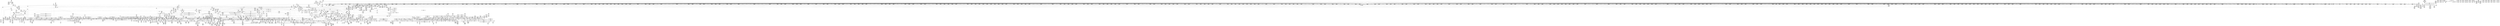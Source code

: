 digraph {
	CE0x3eec3a0 [shape=record,shape=Mrecord,label="{CE0x3eec3a0|i32_2097152|*Constant*|*SummSink*}"]
	CE0x3e88f50 [shape=record,shape=Mrecord,label="{CE0x3e88f50|i64_1|*Constant*}"]
	CE0x3f0b400 [shape=record,shape=Mrecord,label="{CE0x3f0b400|_call_void_mcount()_#3|*SummSink*}"]
	CE0x3eba9a0 [shape=record,shape=Mrecord,label="{CE0x3eba9a0|2472:_%struct.cred*,_2752:_%struct.signal_struct*,_:_CRE_2915,2916_}"]
	CE0x3ec3ea0 [shape=record,shape=Mrecord,label="{CE0x3ec3ea0|2472:_%struct.cred*,_2752:_%struct.signal_struct*,_:_CRE_3136,3140_|*MultipleSource*|Function::selinux_task_setrlimit&Arg::p::|security/selinux/hooks.c,3622}"]
	CE0x3f79500 [shape=record,shape=Mrecord,label="{CE0x3f79500|__preempt_count_add:_tmp5|./arch/x86/include/asm/preempt.h,72|*SummSource*}"]
	CE0x3e82480 [shape=record,shape=Mrecord,label="{CE0x3e82480|2472:_%struct.cred*,_2752:_%struct.signal_struct*,_:_CRE_2036,2040_|*MultipleSource*|Function::selinux_task_setrlimit&Arg::p::|security/selinux/hooks.c,3622}"]
	CE0x3e73bb0 [shape=record,shape=Mrecord,label="{CE0x3e73bb0|i32_0|*Constant*|*SummSource*}"]
	CE0x3f26e10 [shape=record,shape=Mrecord,label="{CE0x3f26e10|task_sid:_tmp12|security/selinux/hooks.c,208}"]
	CE0x3ec60c0 [shape=record,shape=Mrecord,label="{CE0x3ec60c0|2472:_%struct.cred*,_2752:_%struct.signal_struct*,_:_CRE_5904,5912_|*MultipleSource*|Function::selinux_task_setrlimit&Arg::p::|security/selinux/hooks.c,3622}"]
	CE0x3f42ad0 [shape=record,shape=Mrecord,label="{CE0x3f42ad0|i64*_getelementptr_inbounds_(_4_x_i64_,_4_x_i64_*___llvm_gcov_ctr129,_i64_0,_i64_2)|*Constant*|*SummSink*}"]
	CE0x3ec7220 [shape=record,shape=Mrecord,label="{CE0x3ec7220|2472:_%struct.cred*,_2752:_%struct.signal_struct*,_:_CRE_5960,5968_|*MultipleSource*|Function::selinux_task_setrlimit&Arg::p::|security/selinux/hooks.c,3622}"]
	CE0x3f12fe0 [shape=record,shape=Mrecord,label="{CE0x3f12fe0|rcu_read_lock:_call|include/linux/rcupdate.h,882|*SummSource*}"]
	CE0x3ef7b30 [shape=record,shape=Mrecord,label="{CE0x3ef7b30|i16_2|*Constant*|*SummSource*}"]
	CE0x3f30d20 [shape=record,shape=Mrecord,label="{CE0x3f30d20|rcu_read_lock:_land.lhs.true2|*SummSink*}"]
	CE0x3fe4570 [shape=record,shape=Mrecord,label="{CE0x3fe4570|__preempt_count_sub:_tmp3}"]
	CE0x3ecc1c0 [shape=record,shape=Mrecord,label="{CE0x3ecc1c0|2472:_%struct.cred*,_2752:_%struct.signal_struct*,_:_CRE_6300,6301_}"]
	CE0x3f234c0 [shape=record,shape=Mrecord,label="{CE0x3f234c0|current_sid:_tmp24|security/selinux/hooks.c,220}"]
	CE0x3f0fa30 [shape=record,shape=Mrecord,label="{CE0x3f0fa30|task_sid:_tmp19|security/selinux/hooks.c,208|*SummSink*}"]
	CE0x3f17c60 [shape=record,shape=Mrecord,label="{CE0x3f17c60|i32_78|*Constant*|*SummSink*}"]
	CE0x3f724d0 [shape=record,shape=Mrecord,label="{CE0x3f724d0|rcu_read_unlock:_tobool1|include/linux/rcupdate.h,933|*SummSink*}"]
	CE0x3f79700 [shape=record,shape=Mrecord,label="{CE0x3f79700|rcu_lock_acquire:_tmp2|*SummSource*}"]
	CE0x3f56290 [shape=record,shape=Mrecord,label="{CE0x3f56290|i64*_getelementptr_inbounds_(_4_x_i64_,_4_x_i64_*___llvm_gcov_ctr130,_i64_0,_i64_3)|*Constant*|*SummSink*}"]
	CE0x3e712e0 [shape=record,shape=Mrecord,label="{CE0x3e712e0|task_sid:_tmp|*SummSink*}"]
	CE0x3f2a5e0 [shape=record,shape=Mrecord,label="{CE0x3f2a5e0|rcu_lock_acquire:_indirectgoto|*SummSource*}"]
	CE0x3f14970 [shape=record,shape=Mrecord,label="{CE0x3f14970|rcu_read_lock:_call3|include/linux/rcupdate.h,882|*SummSource*}"]
	CE0x3f05c40 [shape=record,shape=Mrecord,label="{CE0x3f05c40|i64*_getelementptr_inbounds_(_2_x_i64_,_2_x_i64_*___llvm_gcov_ctr98,_i64_0,_i64_1)|*Constant*|*SummSource*}"]
	CE0x3f446c0 [shape=record,shape=Mrecord,label="{CE0x3f446c0|rcu_lock_acquire:_tmp7}"]
	CE0x3f40ed0 [shape=record,shape=Mrecord,label="{CE0x3f40ed0|i64*_getelementptr_inbounds_(_4_x_i64_,_4_x_i64_*___llvm_gcov_ctr129,_i64_0,_i64_2)|*Constant*}"]
	CE0x3e675d0 [shape=record,shape=Mrecord,label="{CE0x3e675d0|selinux_task_setrlimit:_tmp|*SummSource*}"]
	CE0x3f0edc0 [shape=record,shape=Mrecord,label="{CE0x3f0edc0|current_sid:_tmp}"]
	CE0x3ed1c60 [shape=record,shape=Mrecord,label="{CE0x3ed1c60|2472:_%struct.cred*,_2752:_%struct.signal_struct*,_:_CRE_6358,6359_}"]
	CE0x3f1e3b0 [shape=record,shape=Mrecord,label="{CE0x3f1e3b0|GLOBAL:_rcu_read_unlock.__warned|Global_var:rcu_read_unlock.__warned|*SummSink*}"]
	CE0x3f7cac0 [shape=record,shape=Mrecord,label="{CE0x3f7cac0|GLOBAL:___preempt_count|Global_var:__preempt_count}"]
	CE0x3e893c0 [shape=record,shape=Mrecord,label="{CE0x3e893c0|i64*_getelementptr_inbounds_(_2_x_i64_,_2_x_i64_*___llvm_gcov_ctr136,_i64_0,_i64_0)|*Constant*|*SummSource*}"]
	CE0x3f6b4f0 [shape=record,shape=Mrecord,label="{CE0x3f6b4f0|rcu_read_unlock:_tmp11|include/linux/rcupdate.h,933}"]
	CE0x3e8f760 [shape=record,shape=Mrecord,label="{CE0x3e8f760|i32_89|*Constant*|*SummSource*}"]
	CE0x3f19ae0 [shape=record,shape=Mrecord,label="{CE0x3f19ae0|rcu_read_lock:_tmp1|*SummSink*}"]
	CE0x3f3f6f0 [shape=record,shape=Mrecord,label="{CE0x3f3f6f0|__rcu_read_lock:_tmp4|include/linux/rcupdate.h,239|*SummSource*}"]
	CE0x3e8ff50 [shape=record,shape=Mrecord,label="{CE0x3e8ff50|2472:_%struct.cred*,_2752:_%struct.signal_struct*,_:_CRE_632,640_|*MultipleSource*|Function::selinux_task_setrlimit&Arg::p::|security/selinux/hooks.c,3622}"]
	CE0x3ee6880 [shape=record,shape=Mrecord,label="{CE0x3ee6880|GLOBAL:_task_sid|*Constant*|*SummSink*}"]
	CE0x3f6e230 [shape=record,shape=Mrecord,label="{CE0x3f6e230|rcu_read_unlock:_tmp10|include/linux/rcupdate.h,933|*SummSink*}"]
	CE0x3f06e70 [shape=record,shape=Mrecord,label="{CE0x3f06e70|GLOBAL:_current_sid.__warned|Global_var:current_sid.__warned|*SummSink*}"]
	CE0x3f128d0 [shape=record,shape=Mrecord,label="{CE0x3f128d0|rcu_read_lock:_tobool1|include/linux/rcupdate.h,882|*SummSink*}"]
	CE0x3ebdec0 [shape=record,shape=Mrecord,label="{CE0x3ebdec0|2472:_%struct.cred*,_2752:_%struct.signal_struct*,_:_CRE_2949,2950_}"]
	CE0x3e9a9e0 [shape=record,shape=Mrecord,label="{CE0x3e9a9e0|2472:_%struct.cred*,_2752:_%struct.signal_struct*,_:_CRE_2112,2120_|*MultipleSource*|Function::selinux_task_setrlimit&Arg::p::|security/selinux/hooks.c,3622}"]
	CE0x3f06a80 [shape=record,shape=Mrecord,label="{CE0x3f06a80|_ret_void,_!dbg_!27735|include/linux/rcupdate.h,884|*SummSource*}"]
	CE0x3e76e70 [shape=record,shape=Mrecord,label="{CE0x3e76e70|i64*_getelementptr_inbounds_(_6_x_i64_,_6_x_i64_*___llvm_gcov_ctr286,_i64_0,_i64_0)|*Constant*|*SummSink*}"]
	CE0x3ecc800 [shape=record,shape=Mrecord,label="{CE0x3ecc800|2472:_%struct.cred*,_2752:_%struct.signal_struct*,_:_CRE_6304,6305_}"]
	CE0x3ef7e70 [shape=record,shape=Mrecord,label="{CE0x3ef7e70|avc_has_perm:_tclass|Function::avc_has_perm&Arg::tclass::|*SummSource*}"]
	CE0x3f7a5b0 [shape=record,shape=Mrecord,label="{CE0x3f7a5b0|rcu_read_unlock:_land.lhs.true}"]
	CE0x3ef8b70 [shape=record,shape=Mrecord,label="{CE0x3ef8b70|avc_has_perm:_auditdata|Function::avc_has_perm&Arg::auditdata::}"]
	CE0x3fa7e90 [shape=record,shape=Mrecord,label="{CE0x3fa7e90|i64*_getelementptr_inbounds_(_4_x_i64_,_4_x_i64_*___llvm_gcov_ctr133,_i64_0,_i64_0)|*Constant*|*SummSink*}"]
	CE0x3e96720 [shape=record,shape=Mrecord,label="{CE0x3e96720|2472:_%struct.cred*,_2752:_%struct.signal_struct*,_:_CRE_2688,2692_|*MultipleSource*|Function::selinux_task_setrlimit&Arg::p::|security/selinux/hooks.c,3622}"]
	CE0x3f6cf00 [shape=record,shape=Mrecord,label="{CE0x3f6cf00|rcu_read_unlock:_tobool|include/linux/rcupdate.h,933}"]
	CE0x3f085e0 [shape=record,shape=Mrecord,label="{CE0x3f085e0|i64*_getelementptr_inbounds_(_13_x_i64_,_13_x_i64_*___llvm_gcov_ctr126,_i64_0,_i64_0)|*Constant*}"]
	CE0x3e7b8b0 [shape=record,shape=Mrecord,label="{CE0x3e7b8b0|current_sid:_tmp14|security/selinux/hooks.c,218|*SummSink*}"]
	CE0x3ea0b40 [shape=record,shape=Mrecord,label="{CE0x3ea0b40|2472:_%struct.cred*,_2752:_%struct.signal_struct*,_:_CRE_2524,2525_}"]
	CE0x3eea020 [shape=record,shape=Mrecord,label="{CE0x3eea020|__preempt_count_add:_bb}"]
	CE0x3f55ab0 [shape=record,shape=Mrecord,label="{CE0x3f55ab0|i64_ptrtoint_(i8*_blockaddress(_rcu_lock_acquire,_%__here)_to_i64)|*Constant*|*SummSink*}"]
	CE0x3e8c7f0 [shape=record,shape=Mrecord,label="{CE0x3e8c7f0|2472:_%struct.cred*,_2752:_%struct.signal_struct*,_:_CRE_552,560_|*MultipleSource*|Function::selinux_task_setrlimit&Arg::p::|security/selinux/hooks.c,3622}"]
	CE0x3f77750 [shape=record,shape=Mrecord,label="{CE0x3f77750|_call_void_lock_acquire(%struct.lockdep_map*_%map,_i32_0,_i32_0,_i32_2,_i32_0,_%struct.lockdep_map*_null,_i64_ptrtoint_(i8*_blockaddress(_rcu_lock_acquire,_%__here)_to_i64))_#10,_!dbg_!27716|include/linux/rcupdate.h,418|*SummSink*}"]
	CE0x3ed3650 [shape=record,shape=Mrecord,label="{CE0x3ed3650|task_sid:_tmp21|security/selinux/hooks.c,208}"]
	CE0x3e769f0 [shape=record,shape=Mrecord,label="{CE0x3e769f0|2472:_%struct.cred*,_2752:_%struct.signal_struct*,_:_CRE_304,312_|*MultipleSource*|Function::selinux_task_setrlimit&Arg::p::|security/selinux/hooks.c,3622}"]
	CE0x3ee2280 [shape=record,shape=Mrecord,label="{CE0x3ee2280|i32_218|*Constant*|*SummSource*}"]
	CE0x3ed0fe0 [shape=record,shape=Mrecord,label="{CE0x3ed0fe0|2472:_%struct.cred*,_2752:_%struct.signal_struct*,_:_CRE_6350,6351_}"]
	CE0x3f061a0 [shape=record,shape=Mrecord,label="{CE0x3f061a0|0:_i8,_:_GCMR_current_sid.__warned_internal_global_i8_0,_section_.data.unlikely_,_align_1:_elem_0:default:}"]
	CE0x3f50ac0 [shape=record,shape=Mrecord,label="{CE0x3f50ac0|GLOBAL:_task_sid.__warned|Global_var:task_sid.__warned|*SummSource*}"]
	CE0x3ed0810 [shape=record,shape=Mrecord,label="{CE0x3ed0810|2472:_%struct.cred*,_2752:_%struct.signal_struct*,_:_CRE_6345,6346_}"]
	CE0x3f2f120 [shape=record,shape=Mrecord,label="{CE0x3f2f120|task_sid:_if.end|*SummSource*}"]
	CE0x3e9c020 [shape=record,shape=Mrecord,label="{CE0x3e9c020|2472:_%struct.cred*,_2752:_%struct.signal_struct*,_:_CRE_2248,2256_|*MultipleSource*|Function::selinux_task_setrlimit&Arg::p::|security/selinux/hooks.c,3622}"]
	CE0x3eeffc0 [shape=record,shape=Mrecord,label="{CE0x3eeffc0|current_has_perm:_entry|*SummSink*}"]
	CE0x3f63e20 [shape=record,shape=Mrecord,label="{CE0x3f63e20|GLOBAL:_lockdep_rcu_suspicious|*Constant*}"]
	CE0x3ece290 [shape=record,shape=Mrecord,label="{CE0x3ece290|2472:_%struct.cred*,_2752:_%struct.signal_struct*,_:_CRE_6321,6322_}"]
	CE0x3ed0360 [shape=record,shape=Mrecord,label="{CE0x3ed0360|2472:_%struct.cred*,_2752:_%struct.signal_struct*,_:_CRE_6342,6343_}"]
	CE0x3ec6cf0 [shape=record,shape=Mrecord,label="{CE0x3ec6cf0|2472:_%struct.cred*,_2752:_%struct.signal_struct*,_:_CRE_5944,5952_|*MultipleSource*|Function::selinux_task_setrlimit&Arg::p::|security/selinux/hooks.c,3622}"]
	CE0x3f4d840 [shape=record,shape=Mrecord,label="{CE0x3f4d840|_call_void_lockdep_rcu_suspicious(i8*_getelementptr_inbounds_(_25_x_i8_,_25_x_i8_*_.str45,_i32_0,_i32_0),_i32_883,_i8*_getelementptr_inbounds_(_42_x_i8_,_42_x_i8_*_.str46,_i32_0,_i32_0))_#10,_!dbg_!27728|include/linux/rcupdate.h,882|*SummSource*}"]
	CE0x3e90430 [shape=record,shape=Mrecord,label="{CE0x3e90430|2472:_%struct.cred*,_2752:_%struct.signal_struct*,_:_CRE_644,648_|*MultipleSource*|Function::selinux_task_setrlimit&Arg::p::|security/selinux/hooks.c,3622}"]
	CE0x3ef1030 [shape=record,shape=Mrecord,label="{CE0x3ef1030|selinux_task_setrlimit:_tmp11|security/selinux/hooks.c,3631|*SummSink*}"]
	CE0x3f7a890 [shape=record,shape=Mrecord,label="{CE0x3f7a890|rcu_lock_release:_tmp}"]
	CE0x3e8ae60 [shape=record,shape=Mrecord,label="{CE0x3e8ae60|2472:_%struct.cred*,_2752:_%struct.signal_struct*,_:_CRE_112,116_|*MultipleSource*|Function::selinux_task_setrlimit&Arg::p::|security/selinux/hooks.c,3622}"]
	CE0x3f3b7d0 [shape=record,shape=Mrecord,label="{CE0x3f3b7d0|rcu_lock_release:_entry|*SummSink*}"]
	CE0x3f73ce0 [shape=record,shape=Mrecord,label="{CE0x3f73ce0|i64*_getelementptr_inbounds_(_11_x_i64_,_11_x_i64_*___llvm_gcov_ctr132,_i64_0,_i64_0)|*Constant*}"]
	CE0x3ed45d0 [shape=record,shape=Mrecord,label="{CE0x3ed45d0|2472:_%struct.cred*,_2752:_%struct.signal_struct*,_:_CRE_6440,6448_|*MultipleSource*|Function::selinux_task_setrlimit&Arg::p::|security/selinux/hooks.c,3622}"]
	CE0x3ef0fc0 [shape=record,shape=Mrecord,label="{CE0x3ef0fc0|selinux_task_setrlimit:_tmp11|security/selinux/hooks.c,3631|*SummSource*}"]
	CE0x3ec8fb0 [shape=record,shape=Mrecord,label="{CE0x3ec8fb0|2472:_%struct.cred*,_2752:_%struct.signal_struct*,_:_CRE_6184,6192_|*MultipleSource*|Function::selinux_task_setrlimit&Arg::p::|security/selinux/hooks.c,3622}"]
	CE0x3f1d130 [shape=record,shape=Mrecord,label="{CE0x3f1d130|rcu_read_lock:_bb|*SummSource*}"]
	CE0x3e8c0d0 [shape=record,shape=Mrecord,label="{CE0x3e8c0d0|2472:_%struct.cred*,_2752:_%struct.signal_struct*,_:_CRE_32,40_|*MultipleSource*|Function::selinux_task_setrlimit&Arg::p::|security/selinux/hooks.c,3622}"]
	CE0x3e90cf0 [shape=record,shape=Mrecord,label="{CE0x3e90cf0|2472:_%struct.cred*,_2752:_%struct.signal_struct*,_:_CRE_2576,2584_|*MultipleSource*|Function::selinux_task_setrlimit&Arg::p::|security/selinux/hooks.c,3622}"]
	CE0x3f34610 [shape=record,shape=Mrecord,label="{CE0x3f34610|__rcu_read_unlock:_bb|*SummSink*}"]
	CE0x3ebf180 [shape=record,shape=Mrecord,label="{CE0x3ebf180|2472:_%struct.cred*,_2752:_%struct.signal_struct*,_:_CRE_2961,2962_}"]
	CE0x3f06990 [shape=record,shape=Mrecord,label="{CE0x3f06990|_ret_void,_!dbg_!27735|include/linux/rcupdate.h,884}"]
	CE0x3ea01a0 [shape=record,shape=Mrecord,label="{CE0x3ea01a0|2472:_%struct.cred*,_2752:_%struct.signal_struct*,_:_CRE_2508,2512_|*MultipleSource*|Function::selinux_task_setrlimit&Arg::p::|security/selinux/hooks.c,3622}"]
	CE0x3f13e50 [shape=record,shape=Mrecord,label="{CE0x3f13e50|rcu_read_lock:_tmp11|include/linux/rcupdate.h,882|*SummSource*}"]
	CE0x3ecbd10 [shape=record,shape=Mrecord,label="{CE0x3ecbd10|2472:_%struct.cred*,_2752:_%struct.signal_struct*,_:_CRE_6297,6298_}"]
	CE0x3e69350 [shape=record,shape=Mrecord,label="{CE0x3e69350|selinux_task_setrlimit:_if.end}"]
	CE0x3ef4740 [shape=record,shape=Mrecord,label="{CE0x3ef4740|selinux_task_setrlimit:_tmp6|security/selinux/hooks.c,3628}"]
	CE0x3f3d170 [shape=record,shape=Mrecord,label="{CE0x3f3d170|_ret_void,_!dbg_!27717|include/linux/rcupdate.h,245}"]
	CE0x3e87960 [shape=record,shape=Mrecord,label="{CE0x3e87960|selinux_task_setrlimit:_retval.0|*SummSource*}"]
	CE0x3ec4860 [shape=record,shape=Mrecord,label="{CE0x3ec4860|2472:_%struct.cred*,_2752:_%struct.signal_struct*,_:_CRE_3152,3160_|*MultipleSource*|Function::selinux_task_setrlimit&Arg::p::|security/selinux/hooks.c,3622}"]
	CE0x3f63990 [shape=record,shape=Mrecord,label="{CE0x3f63990|__rcu_read_lock:_tmp3}"]
	CE0x3f0f480 [shape=record,shape=Mrecord,label="{CE0x3f0f480|i64_4|*Constant*}"]
	CE0x3f5a000 [shape=record,shape=Mrecord,label="{CE0x3f5a000|__preempt_count_sub:_do.end|*SummSource*}"]
	CE0x3f7c2c0 [shape=record,shape=Mrecord,label="{CE0x3f7c2c0|rcu_read_unlock:_tobool1|include/linux/rcupdate.h,933|*SummSource*}"]
	CE0x3fb8be0 [shape=record,shape=Mrecord,label="{CE0x3fb8be0|GLOBAL:___preempt_count_sub|*Constant*|*SummSource*}"]
	CE0x3ffcbd0 [shape=record,shape=Mrecord,label="{CE0x3ffcbd0|__preempt_count_sub:_tmp1|*SummSink*}"]
	CE0x3e9a350 [shape=record,shape=Mrecord,label="{CE0x3e9a350|get_current:_tmp1|*SummSink*}"]
	CE0x3efb1e0 [shape=record,shape=Mrecord,label="{CE0x3efb1e0|rcu_read_lock:_tmp6|include/linux/rcupdate.h,882}"]
	CE0x3ebecd0 [shape=record,shape=Mrecord,label="{CE0x3ebecd0|2472:_%struct.cred*,_2752:_%struct.signal_struct*,_:_CRE_2958,2959_}"]
	CE0x3e701f0 [shape=record,shape=Mrecord,label="{CE0x3e701f0|2472:_%struct.cred*,_2752:_%struct.signal_struct*,_:_CRE_512,520_|*MultipleSource*|Function::selinux_task_setrlimit&Arg::p::|security/selinux/hooks.c,3622}"]
	CE0x3f02970 [shape=record,shape=Mrecord,label="{CE0x3f02970|task_sid:_tmp3}"]
	CE0x3ebae50 [shape=record,shape=Mrecord,label="{CE0x3ebae50|2472:_%struct.cred*,_2752:_%struct.signal_struct*,_:_CRE_2918,2919_}"]
	CE0x3ef3a90 [shape=record,shape=Mrecord,label="{CE0x3ef3a90|selinux_task_setrlimit:_tmp5|security/selinux/hooks.c,3628|*SummSource*}"]
	CE0x3f4cae0 [shape=record,shape=Mrecord,label="{CE0x3f4cae0|rcu_read_lock:_tmp17|include/linux/rcupdate.h,882|*SummSink*}"]
	CE0x3f448b0 [shape=record,shape=Mrecord,label="{CE0x3f448b0|rcu_lock_acquire:_tmp7|*SummSource*}"]
	CE0x3e8a8e0 [shape=record,shape=Mrecord,label="{CE0x3e8a8e0|2472:_%struct.cred*,_2752:_%struct.signal_struct*,_:_CRE_460,464_|*MultipleSource*|Function::selinux_task_setrlimit&Arg::p::|security/selinux/hooks.c,3622}"]
	CE0x3f19310 [shape=record,shape=Mrecord,label="{CE0x3f19310|rcu_read_lock:_tmp8|include/linux/rcupdate.h,882}"]
	CE0x3e7a7a0 [shape=record,shape=Mrecord,label="{CE0x3e7a7a0|i64*_getelementptr_inbounds_(_2_x_i64_,_2_x_i64_*___llvm_gcov_ctr136,_i64_0,_i64_1)|*Constant*|*SummSink*}"]
	CE0x3e7c5e0 [shape=record,shape=Mrecord,label="{CE0x3e7c5e0|current_has_perm:_tmp2}"]
	CE0x3e79350 [shape=record,shape=Mrecord,label="{CE0x3e79350|2472:_%struct.cred*,_2752:_%struct.signal_struct*,_:_CRE_528,536_|*MultipleSource*|Function::selinux_task_setrlimit&Arg::p::|security/selinux/hooks.c,3622}"]
	CE0x3f05800 [shape=record,shape=Mrecord,label="{CE0x3f05800|current_sid:_tmp3}"]
	CE0x3f6e6c0 [shape=record,shape=Mrecord,label="{CE0x3f6e6c0|cred_sid:_tmp3|*SummSink*}"]
	CE0x3e87070 [shape=record,shape=Mrecord,label="{CE0x3e87070|selinux_task_setrlimit:_new_rlim|Function::selinux_task_setrlimit&Arg::new_rlim::}"]
	CE0x3ee4080 [shape=record,shape=Mrecord,label="{CE0x3ee4080|current_has_perm:_call|security/selinux/hooks.c,1542|*SummSink*}"]
	CE0x3f732a0 [shape=record,shape=Mrecord,label="{CE0x3f732a0|rcu_lock_acquire:_tmp2}"]
	CE0x3ebb940 [shape=record,shape=Mrecord,label="{CE0x3ebb940|2472:_%struct.cred*,_2752:_%struct.signal_struct*,_:_CRE_2925,2926_}"]
	CE0x3efecd0 [shape=record,shape=Mrecord,label="{CE0x3efecd0|current_sid:_tobool|security/selinux/hooks.c,218|*SummSink*}"]
	CE0x3ec1020 [shape=record,shape=Mrecord,label="{CE0x3ec1020|2472:_%struct.cred*,_2752:_%struct.signal_struct*,_:_CRE_2992,3000_|*MultipleSource*|Function::selinux_task_setrlimit&Arg::p::|security/selinux/hooks.c,3622}"]
	CE0x3f71260 [shape=record,shape=Mrecord,label="{CE0x3f71260|rcu_lock_release:_tmp3|*SummSource*}"]
	CE0x3efcd10 [shape=record,shape=Mrecord,label="{CE0x3efcd10|i32_0|*Constant*}"]
	CE0x3ecef10 [shape=record,shape=Mrecord,label="{CE0x3ecef10|2472:_%struct.cred*,_2752:_%struct.signal_struct*,_:_CRE_6329,6330_}"]
	CE0x3f0e4c0 [shape=record,shape=Mrecord,label="{CE0x3f0e4c0|current_sid:_tobool1|security/selinux/hooks.c,218|*SummSource*}"]
	CE0x3f74900 [shape=record,shape=Mrecord,label="{CE0x3f74900|_call_void_asm_sideeffect_,_memory_,_dirflag_,_fpsr_,_flags_()_#3,_!dbg_!27714,_!srcloc_!27715|include/linux/rcupdate.h,239}"]
	CE0x3e94ec0 [shape=record,shape=Mrecord,label="{CE0x3e94ec0|2472:_%struct.cred*,_2752:_%struct.signal_struct*,_:_CRE_2596,2598_|*MultipleSource*|Function::selinux_task_setrlimit&Arg::p::|security/selinux/hooks.c,3622}"]
	CE0x3e93230 [shape=record,shape=Mrecord,label="{CE0x3e93230|2472:_%struct.cred*,_2752:_%struct.signal_struct*,_:_CRE_2534,2535_}"]
	CE0x3f0f720 [shape=record,shape=Mrecord,label="{CE0x3f0f720|i64_4|*Constant*|*SummSink*}"]
	CE0x3f49da0 [shape=record,shape=Mrecord,label="{CE0x3f49da0|i32_0|*Constant*}"]
	CE0x3f56800 [shape=record,shape=Mrecord,label="{CE0x3f56800|__preempt_count_add:_tmp4|./arch/x86/include/asm/preempt.h,72|*SummSink*}"]
	CE0x3ed0cc0 [shape=record,shape=Mrecord,label="{CE0x3ed0cc0|2472:_%struct.cred*,_2752:_%struct.signal_struct*,_:_CRE_6348,6349_}"]
	CE0x3fe2740 [shape=record,shape=Mrecord,label="{CE0x3fe2740|i64*_getelementptr_inbounds_(_4_x_i64_,_4_x_i64_*___llvm_gcov_ctr135,_i64_0,_i64_2)|*Constant*|*SummSource*}"]
	CE0x3f78090 [shape=record,shape=Mrecord,label="{CE0x3f78090|rcu_lock_release:_tmp2|*SummSink*}"]
	CE0x3f2afd0 [shape=record,shape=Mrecord,label="{CE0x3f2afd0|rcu_read_lock:_tmp9|include/linux/rcupdate.h,882}"]
	CE0x3e9fcc0 [shape=record,shape=Mrecord,label="{CE0x3e9fcc0|2472:_%struct.cred*,_2752:_%struct.signal_struct*,_:_CRE_2488,2504_|*MultipleSource*|Function::selinux_task_setrlimit&Arg::p::|security/selinux/hooks.c,3622}"]
	CE0x3eeb6f0 [shape=record,shape=Mrecord,label="{CE0x3eeb6f0|cred_sid:_cred|Function::cred_sid&Arg::cred::|*SummSource*}"]
	CE0x3f299f0 [shape=record,shape=Mrecord,label="{CE0x3f299f0|GLOBAL:_rcu_lock_acquire|*Constant*}"]
	CE0x3fa8330 [shape=record,shape=Mrecord,label="{CE0x3fa8330|i64*_getelementptr_inbounds_(_4_x_i64_,_4_x_i64_*___llvm_gcov_ctr133,_i64_0,_i64_0)|*Constant*}"]
	CE0x3ef2c50 [shape=record,shape=Mrecord,label="{CE0x3ef2c50|selinux_task_setrlimit:_tmp4|*LoadInst*|security/selinux/hooks.c,3628|*SummSource*}"]
	CE0x3f35d80 [shape=record,shape=Mrecord,label="{CE0x3f35d80|_call_void_rcu_read_unlock()_#10,_!dbg_!27748|security/selinux/hooks.c,209|*SummSink*}"]
	CE0x3ef86b0 [shape=record,shape=Mrecord,label="{CE0x3ef86b0|%struct.common_audit_data*_null|*Constant*|*SummSource*}"]
	CE0x3fb98e0 [shape=record,shape=Mrecord,label="{CE0x3fb98e0|__rcu_read_lock:_tmp5|include/linux/rcupdate.h,239|*SummSink*}"]
	CE0x3f13050 [shape=record,shape=Mrecord,label="{CE0x3f13050|rcu_read_lock:_call|include/linux/rcupdate.h,882|*SummSink*}"]
	CE0x3f713b0 [shape=record,shape=Mrecord,label="{CE0x3f713b0|rcu_lock_release:_tmp3|*SummSink*}"]
	CE0x3ee8390 [shape=record,shape=Mrecord,label="{CE0x3ee8390|rcu_lock_release:_tmp7|*SummSink*}"]
	CE0x3e815e0 [shape=record,shape=Mrecord,label="{CE0x3e815e0|2472:_%struct.cred*,_2752:_%struct.signal_struct*,_:_CRE_1976,1977_|*MultipleSource*|Function::selinux_task_setrlimit&Arg::p::|security/selinux/hooks.c,3622}"]
	CE0x3e9ff30 [shape=record,shape=Mrecord,label="{CE0x3e9ff30|2472:_%struct.cred*,_2752:_%struct.signal_struct*,_:_CRE_2504,2508_|*MultipleSource*|Function::selinux_task_setrlimit&Arg::p::|security/selinux/hooks.c,3622}"]
	CE0x3e6a190 [shape=record,shape=Mrecord,label="{CE0x3e6a190|2472:_%struct.cred*,_2752:_%struct.signal_struct*,_:_CRE_693,694_}"]
	CE0x3ed9cf0 [shape=record,shape=Mrecord,label="{CE0x3ed9cf0|2472:_%struct.cred*,_2752:_%struct.signal_struct*,_:_CRE_10528,10536_|*MultipleSource*|Function::selinux_task_setrlimit&Arg::p::|security/selinux/hooks.c,3622}"]
	CE0x3ee0750 [shape=record,shape=Mrecord,label="{CE0x3ee0750|selinux_task_setrlimit:_tmp14|security/selinux/hooks.c,3632|*SummSink*}"]
	CE0x3f30090 [shape=record,shape=Mrecord,label="{CE0x3f30090|i64_7|*Constant*|*SummSink*}"]
	CE0x3f14330 [shape=record,shape=Mrecord,label="{CE0x3f14330|rcu_read_lock:_tmp12|include/linux/rcupdate.h,882|*SummSource*}"]
	CE0x3f47450 [shape=record,shape=Mrecord,label="{CE0x3f47450|void_(i32*,_i32,_i32*)*_asm_addl_$1,_%gs:$0_,_*m,ri,*m,_dirflag_,_fpsr_,_flags_|*SummSource*}"]
	CE0x3e6e090 [shape=record,shape=Mrecord,label="{CE0x3e6e090|task_sid:_tmp4|*LoadInst*|security/selinux/hooks.c,208|*SummSource*}"]
	CE0x3f6cc00 [shape=record,shape=Mrecord,label="{CE0x3f6cc00|__rcu_read_unlock:_tmp5|include/linux/rcupdate.h,244}"]
	CE0x3ecdf70 [shape=record,shape=Mrecord,label="{CE0x3ecdf70|2472:_%struct.cred*,_2752:_%struct.signal_struct*,_:_CRE_6319,6320_}"]
	CE0x3f78580 [shape=record,shape=Mrecord,label="{CE0x3f78580|rcu_lock_acquire:_tmp|*SummSource*}"]
	CE0x3fba9f0 [shape=record,shape=Mrecord,label="{CE0x3fba9f0|__preempt_count_sub:_tmp4|./arch/x86/include/asm/preempt.h,77|*SummSink*}"]
	CE0x3f30100 [shape=record,shape=Mrecord,label="{CE0x3f30100|i64_6|*Constant*}"]
	CE0x3ebc110 [shape=record,shape=Mrecord,label="{CE0x3ebc110|2472:_%struct.cred*,_2752:_%struct.signal_struct*,_:_CRE_2930,2931_}"]
	CE0x3edd1f0 [shape=record,shape=Mrecord,label="{CE0x3edd1f0|task_sid:_tmp24|security/selinux/hooks.c,208|*SummSource*}"]
	CE0x3efe430 [shape=record,shape=Mrecord,label="{CE0x3efe430|current_sid:_tmp6|security/selinux/hooks.c,218}"]
	CE0x3ed8750 [shape=record,shape=Mrecord,label="{CE0x3ed8750|2472:_%struct.cred*,_2752:_%struct.signal_struct*,_:_CRE_6640,6644_|*MultipleSource*|Function::selinux_task_setrlimit&Arg::p::|security/selinux/hooks.c,3622}"]
	CE0x3ef7260 [shape=record,shape=Mrecord,label="{CE0x3ef7260|avc_has_perm:_ssid|Function::avc_has_perm&Arg::ssid::}"]
	CE0x3f17cd0 [shape=record,shape=Mrecord,label="{CE0x3f17cd0|i32_78|*Constant*|*SummSource*}"]
	CE0x5b1faf0 [shape=record,shape=Mrecord,label="{CE0x5b1faf0|i32_89|*Constant*}"]
	CE0x3efe9b0 [shape=record,shape=Mrecord,label="{CE0x3efe9b0|rcu_read_lock:_land.lhs.true2|*SummSource*}"]
	CE0x3ec0120 [shape=record,shape=Mrecord,label="{CE0x3ec0120|2472:_%struct.cred*,_2752:_%struct.signal_struct*,_:_CRE_2971,2972_}"]
	CE0x3ee7da0 [shape=record,shape=Mrecord,label="{CE0x3ee7da0|current_has_perm:_tsk|Function::current_has_perm&Arg::tsk::|*SummSink*}"]
	CE0x3ee44a0 [shape=record,shape=Mrecord,label="{CE0x3ee44a0|current_has_perm:_call1|security/selinux/hooks.c,1543|*SummSink*}"]
	CE0x3f0b700 [shape=record,shape=Mrecord,label="{CE0x3f0b700|GLOBAL:___llvm_gcov_ctr127|Global_var:__llvm_gcov_ctr127}"]
	CE0x3e7e9b0 [shape=record,shape=Mrecord,label="{CE0x3e7e9b0|2472:_%struct.cred*,_2752:_%struct.signal_struct*,_:_CRE_1832,1840_|*MultipleSource*|Function::selinux_task_setrlimit&Arg::p::|security/selinux/hooks.c,3622}"]
	CE0x3e860f0 [shape=record,shape=Mrecord,label="{CE0x3e860f0|2472:_%struct.cred*,_2752:_%struct.signal_struct*,_:_CRE_200,208_|*MultipleSource*|Function::selinux_task_setrlimit&Arg::p::|security/selinux/hooks.c,3622}"]
	CE0x3f18bc0 [shape=record,shape=Mrecord,label="{CE0x3f18bc0|GLOBAL:_rcu_read_lock|*Constant*|*SummSource*}"]
	CE0x3f58ee0 [shape=record,shape=Mrecord,label="{CE0x3f58ee0|i64*_getelementptr_inbounds_(_4_x_i64_,_4_x_i64_*___llvm_gcov_ctr129,_i64_0,_i64_1)|*Constant*|*SummSource*}"]
	CE0x3f2a960 [shape=record,shape=Mrecord,label="{CE0x3f2a960|_call_void_lockdep_rcu_suspicious(i8*_getelementptr_inbounds_(_25_x_i8_,_25_x_i8_*_.str3,_i32_0,_i32_0),_i32_208,_i8*_getelementptr_inbounds_(_41_x_i8_,_41_x_i8_*_.str44,_i32_0,_i32_0))_#10,_!dbg_!27732|security/selinux/hooks.c,208|*SummSource*}"]
	CE0x3e8b350 [shape=record,shape=Mrecord,label="{CE0x3e8b350|2472:_%struct.cred*,_2752:_%struct.signal_struct*,_:_CRE_280,288_|*MultipleSource*|Function::selinux_task_setrlimit&Arg::p::|security/selinux/hooks.c,3622}"]
	CE0x3f25dd0 [shape=record,shape=Mrecord,label="{CE0x3f25dd0|i64*_getelementptr_inbounds_(_13_x_i64_,_13_x_i64_*___llvm_gcov_ctr126,_i64_0,_i64_1)|*Constant*|*SummSink*}"]
	CE0x3f0d6e0 [shape=record,shape=Mrecord,label="{CE0x3f0d6e0|current_sid:_tmp12|security/selinux/hooks.c,218}"]
	CE0x3f21d20 [shape=record,shape=Mrecord,label="{CE0x3f21d20|current_sid:_tmp22|security/selinux/hooks.c,218|*SummSink*}"]
	CE0x3f1baa0 [shape=record,shape=Mrecord,label="{CE0x3f1baa0|rcu_read_lock:_tmp11|include/linux/rcupdate.h,882}"]
	CE0x3f35690 [shape=record,shape=Mrecord,label="{CE0x3f35690|task_sid:_tmp26|security/selinux/hooks.c,208}"]
	CE0x3f6ed90 [shape=record,shape=Mrecord,label="{CE0x3f6ed90|GLOBAL:_current_task|Global_var:current_task}"]
	CE0x3ecb3d0 [shape=record,shape=Mrecord,label="{CE0x3ecb3d0|2472:_%struct.cred*,_2752:_%struct.signal_struct*,_:_CRE_6292,6293_}"]
	CE0x3ec9490 [shape=record,shape=Mrecord,label="{CE0x3ec9490|2472:_%struct.cred*,_2752:_%struct.signal_struct*,_:_CRE_6196,6200_|*MultipleSource*|Function::selinux_task_setrlimit&Arg::p::|security/selinux/hooks.c,3622}"]
	CE0x3ef0230 [shape=record,shape=Mrecord,label="{CE0x3ef0230|selinux_task_setrlimit:_rlim_max|security/selinux/hooks.c,3628}"]
	CE0x3f752a0 [shape=record,shape=Mrecord,label="{CE0x3f752a0|_call_void_mcount()_#3|*SummSink*}"]
	CE0x3f13fc0 [shape=record,shape=Mrecord,label="{CE0x3f13fc0|rcu_read_lock:_tmp11|include/linux/rcupdate.h,882|*SummSink*}"]
	CE0x3e6f750 [shape=record,shape=Mrecord,label="{CE0x3e6f750|2472:_%struct.cred*,_2752:_%struct.signal_struct*,_:_CRE_248,256_|*MultipleSource*|Function::selinux_task_setrlimit&Arg::p::|security/selinux/hooks.c,3622}"]
	CE0x3f0b870 [shape=record,shape=Mrecord,label="{CE0x3f0b870|GLOBAL:___llvm_gcov_ctr127|Global_var:__llvm_gcov_ctr127|*SummSource*}"]
	CE0x3f14200 [shape=record,shape=Mrecord,label="{CE0x3f14200|rcu_read_lock:_tmp12|include/linux/rcupdate.h,882}"]
	CE0x3ebf7c0 [shape=record,shape=Mrecord,label="{CE0x3ebf7c0|2472:_%struct.cred*,_2752:_%struct.signal_struct*,_:_CRE_2965,2966_}"]
	CE0x3f6d920 [shape=record,shape=Mrecord,label="{CE0x3f6d920|rcu_read_unlock:_bb|*SummSink*}"]
	CE0x3ef4170 [shape=record,shape=Mrecord,label="{CE0x3ef4170|GLOBAL:___llvm_gcov_ctr286|Global_var:__llvm_gcov_ctr286|*SummSink*}"]
	CE0x3ee9710 [shape=record,shape=Mrecord,label="{CE0x3ee9710|__rcu_read_unlock:_tmp7|include/linux/rcupdate.h,245}"]
	CE0x3f21930 [shape=record,shape=Mrecord,label="{CE0x3f21930|COLLAPSED:_CMRE:_elem_0::|security/selinux/hooks.c,218}"]
	CE0x3edc4d0 [shape=record,shape=Mrecord,label="{CE0x3edc4d0|2472:_%struct.cred*,_2752:_%struct.signal_struct*,_:_CRE_10632,10640_|*MultipleSource*|Function::selinux_task_setrlimit&Arg::p::|security/selinux/hooks.c,3622}"]
	CE0x3ecfd20 [shape=record,shape=Mrecord,label="{CE0x3ecfd20|2472:_%struct.cred*,_2752:_%struct.signal_struct*,_:_CRE_6338,6339_}"]
	CE0x3ef4f20 [shape=record,shape=Mrecord,label="{CE0x3ef4f20|selinux_task_setrlimit:_tmp9|security/selinux/hooks.c,3629}"]
	CE0x3f0a410 [shape=record,shape=Mrecord,label="{CE0x3f0a410|get_current:_tmp}"]
	CE0x3f6df80 [shape=record,shape=Mrecord,label="{CE0x3f6df80|i64*_getelementptr_inbounds_(_11_x_i64_,_11_x_i64_*___llvm_gcov_ctr132,_i64_0,_i64_8)|*Constant*}"]
	CE0x3f44150 [shape=record,shape=Mrecord,label="{CE0x3f44150|__rcu_read_lock:_tmp2|*SummSource*}"]
	CE0x3ec39c0 [shape=record,shape=Mrecord,label="{CE0x3ec39c0|2472:_%struct.cred*,_2752:_%struct.signal_struct*,_:_CRE_3120,3128_|*MultipleSource*|Function::selinux_task_setrlimit&Arg::p::|security/selinux/hooks.c,3622}"]
	CE0x3ee6f30 [shape=record,shape=Mrecord,label="{CE0x3ee6f30|task_sid:_task|Function::task_sid&Arg::task::|*SummSource*}"]
	CE0x3ed3140 [shape=record,shape=Mrecord,label="{CE0x3ed3140|task_sid:_tmp20|security/selinux/hooks.c,208|*SummSource*}"]
	CE0x3e85430 [shape=record,shape=Mrecord,label="{CE0x3e85430|__preempt_count_sub:_entry|*SummSink*}"]
	CE0x3f779c0 [shape=record,shape=Mrecord,label="{CE0x3f779c0|rcu_lock_acquire:_bb|*SummSink*}"]
	CE0x3f6da90 [shape=record,shape=Mrecord,label="{CE0x3f6da90|rcu_read_unlock:_if.then}"]
	CE0x3f08290 [shape=record,shape=Mrecord,label="{CE0x3f08290|current_sid:_tmp8|security/selinux/hooks.c,218|*SummSource*}"]
	CE0x3ee4c10 [shape=record,shape=Mrecord,label="{CE0x3ee4c10|current_has_perm:_call1|security/selinux/hooks.c,1543}"]
	CE0x3e96c00 [shape=record,shape=Mrecord,label="{CE0x3e96c00|2472:_%struct.cred*,_2752:_%struct.signal_struct*,_:_CRE_2696,2704_|*MultipleSource*|Function::selinux_task_setrlimit&Arg::p::|security/selinux/hooks.c,3622}"]
	CE0x3f77a90 [shape=record,shape=Mrecord,label="{CE0x3f77a90|rcu_read_unlock:_tmp13|include/linux/rcupdate.h,933|*SummSink*}"]
	CE0x3eec570 [shape=record,shape=Mrecord,label="{CE0x3eec570|current_has_perm:_perms|Function::current_has_perm&Arg::perms::}"]
	CE0x3f64a20 [shape=record,shape=Mrecord,label="{CE0x3f64a20|i8*_getelementptr_inbounds_(_42_x_i8_,_42_x_i8_*_.str46,_i32_0,_i32_0)|*Constant*|*SummSource*}"]
	CE0x3fc25a0 [shape=record,shape=Mrecord,label="{CE0x3fc25a0|rcu_lock_release:_tmp5|include/linux/rcupdate.h,423|*SummSink*}"]
	CE0x3f641c0 [shape=record,shape=Mrecord,label="{CE0x3f641c0|i32_883|*Constant*|*SummSource*}"]
	CE0x3fa3a40 [shape=record,shape=Mrecord,label="{CE0x3fa3a40|_call_void_asm_addl_$1,_%gs:$0_,_*m,ri,*m,_dirflag_,_fpsr_,_flags_(i32*___preempt_count,_i32_%sub,_i32*___preempt_count)_#3,_!dbg_!27717,_!srcloc_!27718|./arch/x86/include/asm/preempt.h,77|*SummSink*}"]
	CE0x3e6a8d0 [shape=record,shape=Mrecord,label="{CE0x3e6a8d0|2472:_%struct.cred*,_2752:_%struct.signal_struct*,_:_CRE_698,699_}"]
	CE0x3f5f360 [shape=record,shape=Mrecord,label="{CE0x3f5f360|_call_void_mcount()_#3|*SummSink*}"]
	CE0x3f2aa90 [shape=record,shape=Mrecord,label="{CE0x3f2aa90|_call_void_lockdep_rcu_suspicious(i8*_getelementptr_inbounds_(_25_x_i8_,_25_x_i8_*_.str3,_i32_0,_i32_0),_i32_208,_i8*_getelementptr_inbounds_(_41_x_i8_,_41_x_i8_*_.str44,_i32_0,_i32_0))_#10,_!dbg_!27732|security/selinux/hooks.c,208|*SummSink*}"]
	CE0x3e85790 [shape=record,shape=Mrecord,label="{CE0x3e85790|__preempt_count_sub:_val|Function::__preempt_count_sub&Arg::val::|*SummSource*}"]
	CE0x3eeb680 [shape=record,shape=Mrecord,label="{CE0x3eeb680|cred_sid:_cred|Function::cred_sid&Arg::cred::}"]
	CE0x3ef83d0 [shape=record,shape=Mrecord,label="{CE0x3ef83d0|avc_has_perm:_requested|Function::avc_has_perm&Arg::requested::|*SummSource*}"]
	CE0x3f15860 [shape=record,shape=Mrecord,label="{CE0x3f15860|current_sid:_tmp19|security/selinux/hooks.c,218}"]
	CE0x3f6b710 [shape=record,shape=Mrecord,label="{CE0x3f6b710|rcu_lock_acquire:_tmp3}"]
	CE0x3fe4cb0 [shape=record,shape=Mrecord,label="{CE0x3fe4cb0|__preempt_count_add:_tmp3}"]
	CE0x3f7fe10 [shape=record,shape=Mrecord,label="{CE0x3f7fe10|rcu_read_unlock:_tmp21|include/linux/rcupdate.h,935|*SummSource*}"]
	CE0x3f70ca0 [shape=record,shape=Mrecord,label="{CE0x3f70ca0|_call_void_asm_sideeffect_,_memory_,_dirflag_,_fpsr_,_flags_()_#3,_!dbg_!27711,_!srcloc_!27714|include/linux/rcupdate.h,244|*SummSink*}"]
	CE0x3f0f1e0 [shape=record,shape=Mrecord,label="{CE0x3f0f1e0|task_sid:_do.body5}"]
	CE0x3f336d0 [shape=record,shape=Mrecord,label="{CE0x3f336d0|i64_ptrtoint_(i8*_blockaddress(_rcu_lock_release,_%__here)_to_i64)|*Constant*|*SummSource*}"]
	CE0x3fbad30 [shape=record,shape=Mrecord,label="{CE0x3fbad30|i64*_getelementptr_inbounds_(_4_x_i64_,_4_x_i64_*___llvm_gcov_ctr134,_i64_0,_i64_2)|*Constant*|*SummSink*}"]
	CE0x3f77c00 [shape=record,shape=Mrecord,label="{CE0x3f77c00|rcu_read_unlock:_tmp11|include/linux/rcupdate.h,933|*SummSink*}"]
	CE0x3f745e0 [shape=record,shape=Mrecord,label="{CE0x3f745e0|rcu_read_unlock:_tmp5|include/linux/rcupdate.h,933|*SummSource*}"]
	CE0x3f4ca00 [shape=record,shape=Mrecord,label="{CE0x3f4ca00|rcu_read_lock:_tmp17|include/linux/rcupdate.h,882}"]
	CE0x3eba0d0 [shape=record,shape=Mrecord,label="{CE0x3eba0d0|2472:_%struct.cred*,_2752:_%struct.signal_struct*,_:_CRE_2909,2910_}"]
	CE0x3e93a00 [shape=record,shape=Mrecord,label="{CE0x3e93a00|2472:_%struct.cred*,_2752:_%struct.signal_struct*,_:_CRE_6359,6360_}"]
	CE0x3f0e0d0 [shape=record,shape=Mrecord,label="{CE0x3f0e0d0|i32_77|*Constant*|*SummSink*}"]
	CE0x3ec02b0 [shape=record,shape=Mrecord,label="{CE0x3ec02b0|2472:_%struct.cred*,_2752:_%struct.signal_struct*,_:_CRE_2972,2973_}"]
	CE0x3ed7ad0 [shape=record,shape=Mrecord,label="{CE0x3ed7ad0|2472:_%struct.cred*,_2752:_%struct.signal_struct*,_:_CRE_6600,6608_|*MultipleSource*|Function::selinux_task_setrlimit&Arg::p::|security/selinux/hooks.c,3622}"]
	CE0x3ee4d40 [shape=record,shape=Mrecord,label="{CE0x3ee4d40|current_has_perm:_call1|security/selinux/hooks.c,1543|*SummSource*}"]
	CE0x3e6e280 [shape=record,shape=Mrecord,label="{CE0x3e6e280|GLOBAL:_lockdep_rcu_suspicious|*Constant*}"]
	CE0x3ec4110 [shape=record,shape=Mrecord,label="{CE0x3ec4110|2472:_%struct.cred*,_2752:_%struct.signal_struct*,_:_CRE_3140,3144_|*MultipleSource*|Function::selinux_task_setrlimit&Arg::p::|security/selinux/hooks.c,3622}"]
	CE0x3e7be40 [shape=record,shape=Mrecord,label="{CE0x3e7be40|current_has_perm:_tmp1|*SummSource*}"]
	CE0x3f35f00 [shape=record,shape=Mrecord,label="{CE0x3f35f00|task_sid:_tmp27|security/selinux/hooks.c,208}"]
	CE0x3f29690 [shape=record,shape=Mrecord,label="{CE0x3f29690|i64*_getelementptr_inbounds_(_13_x_i64_,_13_x_i64_*___llvm_gcov_ctr126,_i64_0,_i64_9)|*Constant*|*SummSink*}"]
	CE0x3e87830 [shape=record,shape=Mrecord,label="{CE0x3e87830|selinux_task_setrlimit:_retval.0}"]
	CE0x3edb350 [shape=record,shape=Mrecord,label="{CE0x3edb350|2472:_%struct.cred*,_2752:_%struct.signal_struct*,_:_CRE_10592,10600_|*MultipleSource*|Function::selinux_task_setrlimit&Arg::p::|security/selinux/hooks.c,3622}"]
	CE0x3f3cea0 [shape=record,shape=Mrecord,label="{CE0x3f3cea0|__rcu_read_unlock:_entry|*SummSink*}"]
	CE0x3f6d5b0 [shape=record,shape=Mrecord,label="{CE0x3f6d5b0|__preempt_count_add:_entry|*SummSink*}"]
	CE0x3fe2da0 [shape=record,shape=Mrecord,label="{CE0x3fe2da0|__preempt_count_sub:_tmp|*SummSource*}"]
	CE0x3f56440 [shape=record,shape=Mrecord,label="{CE0x3f56440|__rcu_read_unlock:_do.end|*SummSource*}"]
	CE0x3e98e20 [shape=record,shape=Mrecord,label="{CE0x3e98e20|2472:_%struct.cred*,_2752:_%struct.signal_struct*,_:_CRE_2800,2808_|*MultipleSource*|Function::selinux_task_setrlimit&Arg::p::|security/selinux/hooks.c,3622}"]
	CE0x3f69630 [shape=record,shape=Mrecord,label="{CE0x3f69630|rcu_read_unlock:_if.end}"]
	CE0x3f1f870 [shape=record,shape=Mrecord,label="{CE0x3f1f870|GLOBAL:_rcu_read_unlock|*Constant*}"]
	CE0x58dd7a0 [shape=record,shape=Mrecord,label="{CE0x58dd7a0|i32_0|*Constant*|*SummSink*}"]
	CE0x3f0eba0 [shape=record,shape=Mrecord,label="{CE0x3f0eba0|i64*_getelementptr_inbounds_(_11_x_i64_,_11_x_i64_*___llvm_gcov_ctr125,_i64_0,_i64_0)|*Constant*|*SummSource*}"]
	CE0x3efd8e0 [shape=record,shape=Mrecord,label="{CE0x3efd8e0|_call_void_mcount()_#3|*SummSource*}"]
	CE0x3f0b9a0 [shape=record,shape=Mrecord,label="{CE0x3f0b9a0|GLOBAL:___llvm_gcov_ctr127|Global_var:__llvm_gcov_ctr127|*SummSink*}"]
	CE0x3f1bdf0 [shape=record,shape=Mrecord,label="{CE0x3f1bdf0|_call_void_mcount()_#3|*SummSink*}"]
	CE0x3ecc990 [shape=record,shape=Mrecord,label="{CE0x3ecc990|2472:_%struct.cred*,_2752:_%struct.signal_struct*,_:_CRE_6305,6306_}"]
	CE0x3fdcaf0 [shape=record,shape=Mrecord,label="{CE0x3fdcaf0|i64*_getelementptr_inbounds_(_4_x_i64_,_4_x_i64_*___llvm_gcov_ctr135,_i64_0,_i64_0)|*Constant*|*SummSource*}"]
	CE0x3f0c660 [shape=record,shape=Mrecord,label="{CE0x3f0c660|current_sid:_tmp11|security/selinux/hooks.c,218}"]
	CE0x3fb8cb0 [shape=record,shape=Mrecord,label="{CE0x3fb8cb0|__preempt_count_sub:_entry}"]
	CE0x3ef66f0 [shape=record,shape=Mrecord,label="{CE0x3ef66f0|i32_(i32,_i32,_i16,_i32,_%struct.common_audit_data*)*_bitcast_(i32_(i32,_i32,_i16,_i32,_%struct.common_audit_data.495*)*_avc_has_perm_to_i32_(i32,_i32,_i16,_i32,_%struct.common_audit_data*)*)|*Constant*|*SummSink*}"]
	CE0x3e6a5b0 [shape=record,shape=Mrecord,label="{CE0x3e6a5b0|2472:_%struct.cred*,_2752:_%struct.signal_struct*,_:_CRE_696,697_}"]
	CE0x3fe3840 [shape=record,shape=Mrecord,label="{CE0x3fe3840|__preempt_count_add:_tmp6|./arch/x86/include/asm/preempt.h,73|*SummSink*}"]
	CE0x3fa7db0 [shape=record,shape=Mrecord,label="{CE0x3fa7db0|__rcu_read_unlock:_do.end|*SummSink*}"]
	CE0x3f086b0 [shape=record,shape=Mrecord,label="{CE0x3f086b0|i64*_getelementptr_inbounds_(_13_x_i64_,_13_x_i64_*___llvm_gcov_ctr126,_i64_0,_i64_0)|*Constant*|*SummSource*}"]
	CE0x3fe6a10 [shape=record,shape=Mrecord,label="{CE0x3fe6a10|i64*_getelementptr_inbounds_(_4_x_i64_,_4_x_i64_*___llvm_gcov_ctr134,_i64_0,_i64_3)|*Constant*}"]
	CE0x3f4fb80 [shape=record,shape=Mrecord,label="{CE0x3f4fb80|task_sid:_tmp8|security/selinux/hooks.c,208}"]
	CE0x3f66040 [shape=record,shape=Mrecord,label="{CE0x3f66040|rcu_read_lock:_tmp21|include/linux/rcupdate.h,884|*SummSink*}"]
	CE0x3ebe690 [shape=record,shape=Mrecord,label="{CE0x3ebe690|2472:_%struct.cred*,_2752:_%struct.signal_struct*,_:_CRE_2954,2955_}"]
	CE0x3e94220 [shape=record,shape=Mrecord,label="{CE0x3e94220|2472:_%struct.cred*,_2752:_%struct.signal_struct*,_:_CRE_6384,6392_|*MultipleSource*|Function::selinux_task_setrlimit&Arg::p::|security/selinux/hooks.c,3622}"]
	CE0x3e6f980 [shape=record,shape=Mrecord,label="{CE0x3e6f980|2472:_%struct.cred*,_2752:_%struct.signal_struct*,_:_CRE_256,264_|*MultipleSource*|Function::selinux_task_setrlimit&Arg::p::|security/selinux/hooks.c,3622}"]
	CE0x3f02a80 [shape=record,shape=Mrecord,label="{CE0x3f02a80|task_sid:_tmp3|*SummSink*}"]
	CE0x3e924b0 [shape=record,shape=Mrecord,label="{CE0x3e924b0|2472:_%struct.cred*,_2752:_%struct.signal_struct*,_:_CRE_2525,2526_}"]
	CE0x3e8b630 [shape=record,shape=Mrecord,label="{CE0x3e8b630|2472:_%struct.cred*,_2752:_%struct.signal_struct*,_:_CRE_288,296_|*MultipleSource*|Function::selinux_task_setrlimit&Arg::p::|security/selinux/hooks.c,3622}"]
	CE0x3f70500 [shape=record,shape=Mrecord,label="{CE0x3f70500|rcu_read_unlock:_call|include/linux/rcupdate.h,933|*SummSource*}"]
	CE0x3f56300 [shape=record,shape=Mrecord,label="{CE0x3f56300|rcu_lock_acquire:_tmp6}"]
	CE0x3f1ce80 [shape=record,shape=Mrecord,label="{CE0x3f1ce80|cred_sid:_tmp4|*LoadInst*|security/selinux/hooks.c,196|*SummSource*}"]
	CE0x3ee9c00 [shape=record,shape=Mrecord,label="{CE0x3ee9c00|__preempt_count_add:_do.end|*SummSource*}"]
	CE0x3f2d960 [shape=record,shape=Mrecord,label="{CE0x3f2d960|task_sid:_if.then|*SummSource*}"]
	CE0x3f443d0 [shape=record,shape=Mrecord,label="{CE0x3f443d0|rcu_lock_acquire:_tmp6|*SummSink*}"]
	CE0x3ef9600 [shape=record,shape=Mrecord,label="{CE0x3ef9600|current_sid:_land.lhs.true2|*SummSource*}"]
	CE0x3f31e40 [shape=record,shape=Mrecord,label="{CE0x3f31e40|cred_sid:_tmp2}"]
	CE0x3f72b80 [shape=record,shape=Mrecord,label="{CE0x3f72b80|i64*_getelementptr_inbounds_(_11_x_i64_,_11_x_i64_*___llvm_gcov_ctr132,_i64_0,_i64_1)|*Constant*|*SummSink*}"]
	CE0x3ec5220 [shape=record,shape=Mrecord,label="{CE0x3ec5220|2472:_%struct.cred*,_2752:_%struct.signal_struct*,_:_CRE_5856,5860_|*MultipleSource*|Function::selinux_task_setrlimit&Arg::p::|security/selinux/hooks.c,3622}"]
	CE0x3f46950 [shape=record,shape=Mrecord,label="{CE0x3f46950|__preempt_count_sub:_sub|./arch/x86/include/asm/preempt.h,77}"]
	CE0x3f09630 [shape=record,shape=Mrecord,label="{CE0x3f09630|_call_void_rcu_read_lock()_#10,_!dbg_!27712|security/selinux/hooks.c,207|*SummSink*}"]
	CE0x3f08c50 [shape=record,shape=Mrecord,label="{CE0x3f08c50|_call_void_mcount()_#3|*SummSource*}"]
	CE0x3f28060 [shape=record,shape=Mrecord,label="{CE0x3f28060|_call_void_rcu_lock_acquire(%struct.lockdep_map*_rcu_lock_map)_#10,_!dbg_!27711|include/linux/rcupdate.h,881}"]
	CE0x3fbc140 [shape=record,shape=Mrecord,label="{CE0x3fbc140|__preempt_count_add:_tmp3|*SummSink*}"]
	CE0x3ed73d0 [shape=record,shape=Mrecord,label="{CE0x3ed73d0|2472:_%struct.cred*,_2752:_%struct.signal_struct*,_:_CRE_6568,6576_|*MultipleSource*|Function::selinux_task_setrlimit&Arg::p::|security/selinux/hooks.c,3622}"]
	CE0x3f65f20 [shape=record,shape=Mrecord,label="{CE0x3f65f20|i64*_getelementptr_inbounds_(_11_x_i64_,_11_x_i64_*___llvm_gcov_ctr127,_i64_0,_i64_10)|*Constant*|*SummSource*}"]
	CE0x3efd2f0 [shape=record,shape=Mrecord,label="{CE0x3efd2f0|current_sid:_do.end}"]
	CE0x3f26870 [shape=record,shape=Mrecord,label="{CE0x3f26870|task_sid:_tmp15|security/selinux/hooks.c,208}"]
	CE0x3f717e0 [shape=record,shape=Mrecord,label="{CE0x3f717e0|rcu_lock_acquire:_tmp5|include/linux/rcupdate.h,418|*SummSource*}"]
	CE0x3e70bf0 [shape=record,shape=Mrecord,label="{CE0x3e70bf0|COLLAPSED:_GCMRE___llvm_gcov_ctr136_internal_global_2_x_i64_zeroinitializer:_elem_0:default:}"]
	CE0x3e9b3f0 [shape=record,shape=Mrecord,label="{CE0x3e9b3f0|2472:_%struct.cred*,_2752:_%struct.signal_struct*,_:_CRE_2144,2152_|*MultipleSource*|Function::selinux_task_setrlimit&Arg::p::|security/selinux/hooks.c,3622}"]
	CE0x3eca2e0 [shape=record,shape=Mrecord,label="{CE0x3eca2e0|2472:_%struct.cred*,_2752:_%struct.signal_struct*,_:_CRE_6240,6248_|*MultipleSource*|Function::selinux_task_setrlimit&Arg::p::|security/selinux/hooks.c,3622}"]
	CE0x3f1cf30 [shape=record,shape=Mrecord,label="{CE0x3f1cf30|rcu_read_lock:_if.then|*SummSink*}"]
	CE0x3ef2700 [shape=record,shape=Mrecord,label="{CE0x3ef2700|i64_1|*Constant*}"]
	CE0x3f18d10 [shape=record,shape=Mrecord,label="{CE0x3f18d10|rcu_read_lock:_entry}"]
	CE0x3f22640 [shape=record,shape=Mrecord,label="{CE0x3f22640|i32_1|*Constant*}"]
	CE0x3ec3750 [shape=record,shape=Mrecord,label="{CE0x3ec3750|2472:_%struct.cred*,_2752:_%struct.signal_struct*,_:_CRE_3116,3120_|*MultipleSource*|Function::selinux_task_setrlimit&Arg::p::|security/selinux/hooks.c,3622}"]
	CE0x3ecf230 [shape=record,shape=Mrecord,label="{CE0x3ecf230|2472:_%struct.cred*,_2752:_%struct.signal_struct*,_:_CRE_6331,6332_}"]
	CE0x3e8f7d0 [shape=record,shape=Mrecord,label="{CE0x3e8f7d0|selinux_task_setrlimit:_signal|security/selinux/hooks.c,3622}"]
	CE0x3f04240 [shape=record,shape=Mrecord,label="{CE0x3f04240|current_sid:_tmp1|*SummSource*}"]
	CE0x3f13290 [shape=record,shape=Mrecord,label="{CE0x3f13290|GLOBAL:___preempt_count_add|*Constant*}"]
	CE0x3e78400 [shape=record,shape=Mrecord,label="{CE0x3e78400|selinux_task_setrlimit:_if.then|*SummSink*}"]
	CE0x3ee8b40 [shape=record,shape=Mrecord,label="{CE0x3ee8b40|__rcu_read_unlock:_bb|*SummSource*}"]
	CE0x3ecf550 [shape=record,shape=Mrecord,label="{CE0x3ecf550|2472:_%struct.cred*,_2752:_%struct.signal_struct*,_:_CRE_6333,6334_}"]
	CE0x3f81d10 [shape=record,shape=Mrecord,label="{CE0x3f81d10|i32_934|*Constant*|*SummSource*}"]
	CE0x3e7fd80 [shape=record,shape=Mrecord,label="{CE0x3e7fd80|2472:_%struct.cred*,_2752:_%struct.signal_struct*,_:_CRE_1896,1900_|*MultipleSource*|Function::selinux_task_setrlimit&Arg::p::|security/selinux/hooks.c,3622}"]
	CE0x3ebf950 [shape=record,shape=Mrecord,label="{CE0x3ebf950|2472:_%struct.cred*,_2752:_%struct.signal_struct*,_:_CRE_2966,2967_}"]
	CE0x3e92740 [shape=record,shape=Mrecord,label="{CE0x3e92740|2472:_%struct.cred*,_2752:_%struct.signal_struct*,_:_CRE_2527,2528_}"]
	CE0x3f1faf0 [shape=record,shape=Mrecord,label="{CE0x3f1faf0|_call_void_rcu_read_unlock()_#10,_!dbg_!27748|security/selinux/hooks.c,209|*SummSource*}"]
	CE0x3f207b0 [shape=record,shape=Mrecord,label="{CE0x3f207b0|get_current:_bb|*SummSink*}"]
	CE0x3ef73c0 [shape=record,shape=Mrecord,label="{CE0x3ef73c0|avc_has_perm:_ssid|Function::avc_has_perm&Arg::ssid::|*SummSink*}"]
	CE0x3f270a0 [shape=record,shape=Mrecord,label="{CE0x3f270a0|task_sid:_tmp12|security/selinux/hooks.c,208|*SummSink*}"]
	CE0x3f2b380 [shape=record,shape=Mrecord,label="{CE0x3f2b380|rcu_read_lock:_tmp9|include/linux/rcupdate.h,882|*SummSink*}"]
	CE0x3fc2900 [shape=record,shape=Mrecord,label="{CE0x3fc2900|rcu_lock_release:_tmp5|include/linux/rcupdate.h,423|*SummSource*}"]
	CE0x3fbcb90 [shape=record,shape=Mrecord,label="{CE0x3fbcb90|_call_void_mcount()_#3}"]
	CE0x3e8d950 [shape=record,shape=Mrecord,label="{CE0x3e8d950|2472:_%struct.cred*,_2752:_%struct.signal_struct*,_:_CRE_608,616_|*MultipleSource*|Function::selinux_task_setrlimit&Arg::p::|security/selinux/hooks.c,3622}"]
	CE0x3e69c50 [shape=record,shape=Mrecord,label="{CE0x3e69c50|2472:_%struct.cred*,_2752:_%struct.signal_struct*,_:_CRE_690,691_}"]
	CE0x3f6f250 [shape=record,shape=Mrecord,label="{CE0x3f6f250|rcu_read_unlock:_call|include/linux/rcupdate.h,933}"]
	CE0x3f6bf10 [shape=record,shape=Mrecord,label="{CE0x3f6bf10|rcu_lock_acquire:_tmp1}"]
	CE0x3f2f300 [shape=record,shape=Mrecord,label="{CE0x3f2f300|task_sid:_land.lhs.true2}"]
	CE0x3ee7310 [shape=record,shape=Mrecord,label="{CE0x3ee7310|_ret_i32_%call7,_!dbg_!27749|security/selinux/hooks.c,210|*SummSource*}"]
	CE0x3f2c5f0 [shape=record,shape=Mrecord,label="{CE0x3f2c5f0|rcu_read_lock:_tmp|*SummSink*}"]
	CE0x3ec6810 [shape=record,shape=Mrecord,label="{CE0x3ec6810|2472:_%struct.cred*,_2752:_%struct.signal_struct*,_:_CRE_5928,5936_|*MultipleSource*|Function::selinux_task_setrlimit&Arg::p::|security/selinux/hooks.c,3622}"]
	CE0x3f15da0 [shape=record,shape=Mrecord,label="{CE0x3f15da0|i64*_getelementptr_inbounds_(_11_x_i64_,_11_x_i64_*___llvm_gcov_ctr125,_i64_0,_i64_10)|*Constant*|*SummSource*}"]
	CE0x3f676b0 [shape=record,shape=Mrecord,label="{CE0x3f676b0|cred_sid:_bb|*SummSink*}"]
	CE0x3efe5b0 [shape=record,shape=Mrecord,label="{CE0x3efe5b0|current_sid:_tmp6|security/selinux/hooks.c,218|*SummSource*}"]
	CE0x3fc15d0 [shape=record,shape=Mrecord,label="{CE0x3fc15d0|__preempt_count_sub:_bb|*SummSink*}"]
	CE0x3f67a60 [shape=record,shape=Mrecord,label="{CE0x3f67a60|cred_sid:_tmp5|security/selinux/hooks.c,196|*SummSource*}"]
	CE0x3f05dd0 [shape=record,shape=Mrecord,label="{CE0x3f05dd0|i64*_getelementptr_inbounds_(_2_x_i64_,_2_x_i64_*___llvm_gcov_ctr98,_i64_0,_i64_0)|*Constant*|*SummSource*}"]
	CE0x3f2bf70 [shape=record,shape=Mrecord,label="{CE0x3f2bf70|i64_0|*Constant*}"]
	CE0x3ebee60 [shape=record,shape=Mrecord,label="{CE0x3ebee60|2472:_%struct.cred*,_2752:_%struct.signal_struct*,_:_CRE_2959,2960_}"]
	CE0x3ef45e0 [shape=record,shape=Mrecord,label="{CE0x3ef45e0|i64_0|*Constant*|*SummSink*}"]
	CE0x3efe1f0 [shape=record,shape=Mrecord,label="{CE0x3efe1f0|task_sid:_real_cred|security/selinux/hooks.c,208|*SummSink*}"]
	CE0x3ef9460 [shape=record,shape=Mrecord,label="{CE0x3ef9460|current_sid:_land.lhs.true2}"]
	CE0x3ecf870 [shape=record,shape=Mrecord,label="{CE0x3ecf870|2472:_%struct.cred*,_2752:_%struct.signal_struct*,_:_CRE_6335,6336_}"]
	CE0x3f076d0 [shape=record,shape=Mrecord,label="{CE0x3f076d0|i8_1|*Constant*|*SummSource*}"]
	CE0x3f6a530 [shape=record,shape=Mrecord,label="{CE0x3f6a530|__rcu_read_lock:_tmp6|include/linux/rcupdate.h,240|*SummSource*}"]
	CE0x3fb6610 [shape=record,shape=Mrecord,label="{CE0x3fb6610|COLLAPSED:_GCMRE___llvm_gcov_ctr134_internal_global_4_x_i64_zeroinitializer:_elem_0:default:}"]
	CE0x3e93eb0 [shape=record,shape=Mrecord,label="{CE0x3e93eb0|2472:_%struct.cred*,_2752:_%struct.signal_struct*,_:_CRE_6368,6376_|*MultipleSource*|Function::selinux_task_setrlimit&Arg::p::|security/selinux/hooks.c,3622}"]
	CE0x3ed1620 [shape=record,shape=Mrecord,label="{CE0x3ed1620|2472:_%struct.cred*,_2752:_%struct.signal_struct*,_:_CRE_6354,6355_}"]
	CE0x3f64fa0 [shape=record,shape=Mrecord,label="{CE0x3f64fa0|rcu_read_lock:_tmp19|include/linux/rcupdate.h,882|*SummSource*}"]
	CE0x3f3d5a0 [shape=record,shape=Mrecord,label="{CE0x3f3d5a0|_ret_void,_!dbg_!27717|include/linux/rcupdate.h,245|*SummSource*}"]
	CE0x3f64960 [shape=record,shape=Mrecord,label="{CE0x3f64960|i8*_getelementptr_inbounds_(_42_x_i8_,_42_x_i8_*_.str46,_i32_0,_i32_0)|*Constant*}"]
	CE0x3f2e0b0 [shape=record,shape=Mrecord,label="{CE0x3f2e0b0|task_sid:_land.lhs.true|*SummSink*}"]
	CE0x3e83540 [shape=record,shape=Mrecord,label="{CE0x3e83540|2472:_%struct.cred*,_2752:_%struct.signal_struct*,_:_CRE_2072,2076_|*MultipleSource*|Function::selinux_task_setrlimit&Arg::p::|security/selinux/hooks.c,3622}"]
	CE0x3e7bae0 [shape=record,shape=Mrecord,label="{CE0x3e7bae0|i1_true|*Constant*}"]
	CE0x3ed17b0 [shape=record,shape=Mrecord,label="{CE0x3ed17b0|2472:_%struct.cred*,_2752:_%struct.signal_struct*,_:_CRE_6355,6356_}"]
	CE0x3f0b2c0 [shape=record,shape=Mrecord,label="{CE0x3f0b2c0|_call_void_mcount()_#3}"]
	CE0x3f0e5f0 [shape=record,shape=Mrecord,label="{CE0x3f0e5f0|current_sid:_tobool1|security/selinux/hooks.c,218|*SummSink*}"]
	CE0x3f1d040 [shape=record,shape=Mrecord,label="{CE0x3f1d040|rcu_read_lock:_bb}"]
	CE0x3e964b0 [shape=record,shape=Mrecord,label="{CE0x3e964b0|2472:_%struct.cred*,_2752:_%struct.signal_struct*,_:_CRE_2680,2688_|*MultipleSource*|Function::selinux_task_setrlimit&Arg::p::|security/selinux/hooks.c,3622}"]
	CE0x3ee12e0 [shape=record,shape=Mrecord,label="{CE0x3ee12e0|current_has_perm:_tmp3}"]
	CE0x3efd9e0 [shape=record,shape=Mrecord,label="{CE0x3efd9e0|_call_void_mcount()_#3|*SummSink*}"]
	CE0x3f1e7c0 [shape=record,shape=Mrecord,label="{CE0x3f1e7c0|rcu_read_lock:_tmp6|include/linux/rcupdate.h,882|*SummSink*}"]
	CE0x3ef36f0 [shape=record,shape=Mrecord,label="{CE0x3ef36f0|i64_2|*Constant*|*SummSource*}"]
	CE0x3f1e1a0 [shape=record,shape=Mrecord,label="{CE0x3f1e1a0|rcu_read_lock:_tmp2|*SummSink*}"]
	CE0x3f6d810 [shape=record,shape=Mrecord,label="{CE0x3f6d810|rcu_read_unlock:_bb|*SummSource*}"]
	CE0x3f4a030 [shape=record,shape=Mrecord,label="{CE0x3f4a030|i32_2|*Constant*|*SummSource*}"]
	CE0x3ec9700 [shape=record,shape=Mrecord,label="{CE0x3ec9700|2472:_%struct.cred*,_2752:_%struct.signal_struct*,_:_CRE_6200,6208_|*MultipleSource*|Function::selinux_task_setrlimit&Arg::p::|security/selinux/hooks.c,3622}"]
	CE0x3e69ec0 [shape=record,shape=Mrecord,label="{CE0x3e69ec0|2472:_%struct.cred*,_2752:_%struct.signal_struct*,_:_CRE_691,692_}"]
	CE0x3e702f0 [shape=record,shape=Mrecord,label="{CE0x3e702f0|_call_void_mcount()_#3}"]
	CE0x3edc250 [shape=record,shape=Mrecord,label="{CE0x3edc250|2472:_%struct.cred*,_2752:_%struct.signal_struct*,_:_CRE_10628,10632_|*MultipleSource*|Function::selinux_task_setrlimit&Arg::p::|security/selinux/hooks.c,3622}"]
	CE0x3ef9a90 [shape=record,shape=Mrecord,label="{CE0x3ef9a90|GLOBAL:___llvm_gcov_ctr125|Global_var:__llvm_gcov_ctr125|*SummSource*}"]
	CE0x3f3d9e0 [shape=record,shape=Mrecord,label="{CE0x3f3d9e0|__rcu_read_lock:_do.end|*SummSource*}"]
	CE0x3f17e60 [shape=record,shape=Mrecord,label="{CE0x3f17e60|current_sid:_sid|security/selinux/hooks.c,220|*SummSource*}"]
	CE0x3e7bdd0 [shape=record,shape=Mrecord,label="{CE0x3e7bdd0|i1_true|*Constant*|*SummSink*}"]
	CE0x3f25b40 [shape=record,shape=Mrecord,label="{CE0x3f25b40|cred_sid:_tmp1|*SummSink*}"]
	CE0x3ec2690 [shape=record,shape=Mrecord,label="{CE0x3ec2690|2472:_%struct.cred*,_2752:_%struct.signal_struct*,_:_CRE_3072,3080_|*MultipleSource*|Function::selinux_task_setrlimit&Arg::p::|security/selinux/hooks.c,3622}"]
	CE0x3f0a480 [shape=record,shape=Mrecord,label="{CE0x3f0a480|COLLAPSED:_GCMRE___llvm_gcov_ctr98_internal_global_2_x_i64_zeroinitializer:_elem_0:default:}"]
	CE0x3f029e0 [shape=record,shape=Mrecord,label="{CE0x3f029e0|task_sid:_tmp3|*SummSource*}"]
	CE0x3fa3880 [shape=record,shape=Mrecord,label="{CE0x3fa3880|_call_void_asm_addl_$1,_%gs:$0_,_*m,ri,*m,_dirflag_,_fpsr_,_flags_(i32*___preempt_count,_i32_%sub,_i32*___preempt_count)_#3,_!dbg_!27717,_!srcloc_!27718|./arch/x86/include/asm/preempt.h,77|*SummSource*}"]
	CE0x3ebd0b0 [shape=record,shape=Mrecord,label="{CE0x3ebd0b0|2472:_%struct.cred*,_2752:_%struct.signal_struct*,_:_CRE_2940,2941_}"]
	CE0x3e9af10 [shape=record,shape=Mrecord,label="{CE0x3e9af10|2472:_%struct.cred*,_2752:_%struct.signal_struct*,_:_CRE_2128,2136_|*MultipleSource*|Function::selinux_task_setrlimit&Arg::p::|security/selinux/hooks.c,3622}"]
	CE0x3f2b760 [shape=record,shape=Mrecord,label="{CE0x3f2b760|i32_208|*Constant*}"]
	CE0x3f6c7d0 [shape=record,shape=Mrecord,label="{CE0x3f6c7d0|rcu_read_unlock:_tmp13|include/linux/rcupdate.h,933}"]
	CE0x3f69be0 [shape=record,shape=Mrecord,label="{CE0x3f69be0|rcu_lock_acquire:_tmp5|include/linux/rcupdate.h,418|*SummSink*}"]
	CE0x3f06210 [shape=record,shape=Mrecord,label="{CE0x3f06210|GLOBAL:_rcu_read_lock.__warned|Global_var:rcu_read_lock.__warned}"]
	CE0x3ee8c70 [shape=record,shape=Mrecord,label="{CE0x3ee8c70|i64*_getelementptr_inbounds_(_4_x_i64_,_4_x_i64_*___llvm_gcov_ctr134,_i64_0,_i64_1)|*Constant*}"]
	CE0x3f200f0 [shape=record,shape=Mrecord,label="{CE0x3f200f0|rcu_read_unlock:_entry}"]
	CE0x3ec05d0 [shape=record,shape=Mrecord,label="{CE0x3ec05d0|2472:_%struct.cred*,_2752:_%struct.signal_struct*,_:_CRE_2974,2975_}"]
	CE0x3f04080 [shape=record,shape=Mrecord,label="{CE0x3f04080|rcu_read_lock:_entry|*SummSink*}"]
	CE0x3ef9800 [shape=record,shape=Mrecord,label="{CE0x3ef9800|i64_0|*Constant*}"]
	CE0x3eda950 [shape=record,shape=Mrecord,label="{CE0x3eda950|2472:_%struct.cred*,_2752:_%struct.signal_struct*,_:_CRE_10568,10572_|*MultipleSource*|Function::selinux_task_setrlimit&Arg::p::|security/selinux/hooks.c,3622}"]
	CE0x3ebc5c0 [shape=record,shape=Mrecord,label="{CE0x3ebc5c0|2472:_%struct.cred*,_2752:_%struct.signal_struct*,_:_CRE_2933,2934_}"]
	CE0x3f7fa20 [shape=record,shape=Mrecord,label="{CE0x3f7fa20|rcu_read_unlock:_tmp21|include/linux/rcupdate.h,935}"]
	CE0x3e664b0 [shape=record,shape=Mrecord,label="{CE0x3e664b0|2472:_%struct.cred*,_2752:_%struct.signal_struct*,_:_CRE_480,488_|*MultipleSource*|Function::selinux_task_setrlimit&Arg::p::|security/selinux/hooks.c,3622}"]
	CE0x3ef9d20 [shape=record,shape=Mrecord,label="{CE0x3ef9d20|get_current:_tmp4|./arch/x86/include/asm/current.h,14|*SummSink*}"]
	CE0x3fe6890 [shape=record,shape=Mrecord,label="{CE0x3fe6890|_ret_void,_!dbg_!27720|./arch/x86/include/asm/preempt.h,78|*SummSink*}"]
	CE0x3f277b0 [shape=record,shape=Mrecord,label="{CE0x3f277b0|task_sid:_tmp15|security/selinux/hooks.c,208|*SummSink*}"]
	CE0x3e85570 [shape=record,shape=Mrecord,label="{CE0x3e85570|_ret_void,_!dbg_!27720|./arch/x86/include/asm/preempt.h,78}"]
	CE0x3f76c50 [shape=record,shape=Mrecord,label="{CE0x3f76c50|rcu_read_unlock:_land.lhs.true2}"]
	CE0x3f68f30 [shape=record,shape=Mrecord,label="{CE0x3f68f30|cred_sid:_tmp6|security/selinux/hooks.c,197|*SummSource*}"]
	CE0x3f6ecb0 [shape=record,shape=Mrecord,label="{CE0x3f6ecb0|%struct.task_struct*_(%struct.task_struct**)*_asm_movq_%gs:$_1:P_,$0_,_r,im,_dirflag_,_fpsr_,_flags_|*SummSource*}"]
	CE0x3e70c60 [shape=record,shape=Mrecord,label="{CE0x3e70c60|current_has_perm:_tmp|*SummSource*}"]
	CE0x3eefaa0 [shape=record,shape=Mrecord,label="{CE0x3eefaa0|GLOBAL:_current_has_perm|*Constant*}"]
	CE0x3effb60 [shape=record,shape=Mrecord,label="{CE0x3effb60|current_sid:_land.lhs.true|*SummSink*}"]
	CE0x3f500c0 [shape=record,shape=Mrecord,label="{CE0x3f500c0|task_sid:_tmp6|security/selinux/hooks.c,208|*SummSink*}"]
	CE0x3ec3000 [shape=record,shape=Mrecord,label="{CE0x3ec3000|2472:_%struct.cred*,_2752:_%struct.signal_struct*,_:_CRE_3104,3108_|*MultipleSource*|Function::selinux_task_setrlimit&Arg::p::|security/selinux/hooks.c,3622}"]
	CE0x3f782c0 [shape=record,shape=Mrecord,label="{CE0x3f782c0|i64*_getelementptr_inbounds_(_4_x_i64_,_4_x_i64_*___llvm_gcov_ctr133,_i64_0,_i64_2)|*Constant*}"]
	CE0x3e86230 [shape=record,shape=Mrecord,label="{CE0x3e86230|selinux_task_setrlimit:_tmp|*SummSink*}"]
	CE0x3eec500 [shape=record,shape=Mrecord,label="{CE0x3eec500|_ret_i32_%call2,_!dbg_!27718|security/selinux/hooks.c,1544}"]
	CE0x3f23650 [shape=record,shape=Mrecord,label="{CE0x3f23650|current_sid:_tmp24|security/selinux/hooks.c,220|*SummSource*}"]
	CE0x3e6f520 [shape=record,shape=Mrecord,label="{CE0x3e6f520|2472:_%struct.cred*,_2752:_%struct.signal_struct*,_:_CRE_240,248_|*MultipleSource*|Function::selinux_task_setrlimit&Arg::p::|security/selinux/hooks.c,3622}"]
	CE0x3f261e0 [shape=record,shape=Mrecord,label="{CE0x3f261e0|__rcu_read_lock:_entry}"]
	CE0x3ec6a80 [shape=record,shape=Mrecord,label="{CE0x3ec6a80|2472:_%struct.cred*,_2752:_%struct.signal_struct*,_:_CRE_5936,5944_|*MultipleSource*|Function::selinux_task_setrlimit&Arg::p::|security/selinux/hooks.c,3622}"]
	CE0x3ec5be0 [shape=record,shape=Mrecord,label="{CE0x3ec5be0|2472:_%struct.cred*,_2752:_%struct.signal_struct*,_:_CRE_5888,5896_|*MultipleSource*|Function::selinux_task_setrlimit&Arg::p::|security/selinux/hooks.c,3622}"]
	CE0x3fdcf20 [shape=record,shape=Mrecord,label="{CE0x3fdcf20|__preempt_count_sub:_tmp3|*SummSink*}"]
	CE0x3f7b260 [shape=record,shape=Mrecord,label="{CE0x3f7b260|rcu_read_unlock:_tmp16|include/linux/rcupdate.h,933|*SummSource*}"]
	CE0x3efefa0 [shape=record,shape=Mrecord,label="{CE0x3efefa0|task_sid:_tmp10|security/selinux/hooks.c,208|*SummSink*}"]
	CE0x3e8b9a0 [shape=record,shape=Mrecord,label="{CE0x3e8b9a0|selinux_task_setrlimit:_if.end|*SummSink*}"]
	CE0x3effe60 [shape=record,shape=Mrecord,label="{CE0x3effe60|current_sid:_if.end|*SummSink*}"]
	CE0x3ef5b60 [shape=record,shape=Mrecord,label="{CE0x3ef5b60|selinux_task_setrlimit:_call|security/selinux/hooks.c,3629|*SummSource*}"]
	CE0x3fe2ad0 [shape=record,shape=Mrecord,label="{CE0x3fe2ad0|i64*_getelementptr_inbounds_(_4_x_i64_,_4_x_i64_*___llvm_gcov_ctr129,_i64_0,_i64_0)|*Constant*}"]
	CE0x3fa7980 [shape=record,shape=Mrecord,label="{CE0x3fa7980|i64*_getelementptr_inbounds_(_4_x_i64_,_4_x_i64_*___llvm_gcov_ctr134,_i64_0,_i64_0)|*Constant*|*SummSource*}"]
	CE0x3ef6860 [shape=record,shape=Mrecord,label="{CE0x3ef6860|avc_has_perm:_entry}"]
	CE0x3f02e10 [shape=record,shape=Mrecord,label="{CE0x3f02e10|cred_sid:_tmp1}"]
	CE0x3fa7330 [shape=record,shape=Mrecord,label="{CE0x3fa7330|__rcu_read_unlock:_do.body|*SummSink*}"]
	CE0x3e872a0 [shape=record,shape=Mrecord,label="{CE0x3e872a0|2472:_%struct.cred*,_2752:_%struct.signal_struct*,_:_CRE_8,16_|*MultipleSource*|Function::selinux_task_setrlimit&Arg::p::|security/selinux/hooks.c,3622}"]
	CE0x3ff7320 [shape=record,shape=Mrecord,label="{CE0x3ff7320|i64*_getelementptr_inbounds_(_4_x_i64_,_4_x_i64_*___llvm_gcov_ctr135,_i64_0,_i64_3)|*Constant*|*SummSink*}"]
	CE0x3f10380 [shape=record,shape=Mrecord,label="{CE0x3f10380|i8*_getelementptr_inbounds_(_25_x_i8_,_25_x_i8_*_.str3,_i32_0,_i32_0)|*Constant*|*SummSink*}"]
	CE0x3e77340 [shape=record,shape=Mrecord,label="{CE0x3e77340|2472:_%struct.cred*,_2752:_%struct.signal_struct*,_:_CRE_152,160_|*MultipleSource*|Function::selinux_task_setrlimit&Arg::p::|security/selinux/hooks.c,3622}"]
	CE0x3e77b30 [shape=record,shape=Mrecord,label="{CE0x3e77b30|selinux_task_setrlimit:_bb|*SummSink*}"]
	CE0x3e6b500 [shape=record,shape=Mrecord,label="{CE0x3e6b500|2472:_%struct.cred*,_2752:_%struct.signal_struct*,_:_CRE_712,720_|*MultipleSource*|Function::selinux_task_setrlimit&Arg::p::|security/selinux/hooks.c,3622}"]
	CE0x3f31020 [shape=record,shape=Mrecord,label="{CE0x3f31020|rcu_read_lock:_do.body|*SummSink*}"]
	CE0x3ed7160 [shape=record,shape=Mrecord,label="{CE0x3ed7160|2472:_%struct.cred*,_2752:_%struct.signal_struct*,_:_CRE_6560,6568_|*MultipleSource*|Function::selinux_task_setrlimit&Arg::p::|security/selinux/hooks.c,3622}"]
	CE0x3efb310 [shape=record,shape=Mrecord,label="{CE0x3efb310|rcu_read_lock:_tmp6|include/linux/rcupdate.h,882|*SummSource*}"]
	CE0x3e9faa0 [shape=record,shape=Mrecord,label="{CE0x3e9faa0|2472:_%struct.cred*,_2752:_%struct.signal_struct*,_:_CRE_2480,2488_|*MultipleSource*|Function::selinux_task_setrlimit&Arg::p::|security/selinux/hooks.c,3622}"]
	CE0x3f15b50 [shape=record,shape=Mrecord,label="{CE0x3f15b50|i64*_getelementptr_inbounds_(_11_x_i64_,_11_x_i64_*___llvm_gcov_ctr125,_i64_0,_i64_10)|*Constant*}"]
	CE0x3f09a50 [shape=record,shape=Mrecord,label="{CE0x3f09a50|_call_void_rcu_lock_acquire(%struct.lockdep_map*_rcu_lock_map)_#10,_!dbg_!27711|include/linux/rcupdate.h,881|*SummSource*}"]
	CE0x3ed7640 [shape=record,shape=Mrecord,label="{CE0x3ed7640|2472:_%struct.cred*,_2752:_%struct.signal_struct*,_:_CRE_6576,6584_|*MultipleSource*|Function::selinux_task_setrlimit&Arg::p::|security/selinux/hooks.c,3622}"]
	CE0x3f31eb0 [shape=record,shape=Mrecord,label="{CE0x3f31eb0|cred_sid:_tmp2|*SummSource*}"]
	CE0x3f73f60 [shape=record,shape=Mrecord,label="{CE0x3f73f60|rcu_lock_release:_tmp|*SummSink*}"]
	CE0x3ff5f60 [shape=record,shape=Mrecord,label="{CE0x3ff5f60|__preempt_count_sub:_do.body|*SummSource*}"]
	CE0x3e87ec0 [shape=record,shape=Mrecord,label="{CE0x3e87ec0|i64*_getelementptr_inbounds_(_6_x_i64_,_6_x_i64_*___llvm_gcov_ctr286,_i64_0,_i64_5)|*Constant*|*SummSource*}"]
	CE0x3f4dc00 [shape=record,shape=Mrecord,label="{CE0x3f4dc00|_call_void_lockdep_rcu_suspicious(i8*_getelementptr_inbounds_(_25_x_i8_,_25_x_i8_*_.str45,_i32_0,_i32_0),_i32_883,_i8*_getelementptr_inbounds_(_42_x_i8_,_42_x_i8_*_.str46,_i32_0,_i32_0))_#10,_!dbg_!27728|include/linux/rcupdate.h,882|*SummSink*}"]
	CE0x3ed1940 [shape=record,shape=Mrecord,label="{CE0x3ed1940|2472:_%struct.cred*,_2752:_%struct.signal_struct*,_:_CRE_6356,6357_}"]
	CE0x3ec5e50 [shape=record,shape=Mrecord,label="{CE0x3ec5e50|2472:_%struct.cred*,_2752:_%struct.signal_struct*,_:_CRE_5896,5904_|*MultipleSource*|Function::selinux_task_setrlimit&Arg::p::|security/selinux/hooks.c,3622}"]
	CE0x3f35400 [shape=record,shape=Mrecord,label="{CE0x3f35400|task_sid:_tmp25|security/selinux/hooks.c,208|*SummSink*}"]
	CE0x3f50b50 [shape=record,shape=Mrecord,label="{CE0x3f50b50|GLOBAL:_task_sid.__warned|Global_var:task_sid.__warned|*SummSink*}"]
	CE0x3f738e0 [shape=record,shape=Mrecord,label="{CE0x3f738e0|GLOBAL:___preempt_count_add|*Constant*|*SummSource*}"]
	CE0x3eba810 [shape=record,shape=Mrecord,label="{CE0x3eba810|2472:_%struct.cred*,_2752:_%struct.signal_struct*,_:_CRE_2914,2915_}"]
	CE0x3fb6250 [shape=record,shape=Mrecord,label="{CE0x3fb6250|i64*_getelementptr_inbounds_(_4_x_i64_,_4_x_i64_*___llvm_gcov_ctr128,_i64_0,_i64_1)|*Constant*|*SummSink*}"]
	CE0x3e8fce0 [shape=record,shape=Mrecord,label="{CE0x3e8fce0|2472:_%struct.cred*,_2752:_%struct.signal_struct*,_:_CRE_624,632_|*MultipleSource*|Function::selinux_task_setrlimit&Arg::p::|security/selinux/hooks.c,3622}"]
	CE0x3ec1360 [shape=record,shape=Mrecord,label="{CE0x3ec1360|2472:_%struct.cred*,_2752:_%struct.signal_struct*,_:_CRE_3000,3008_|*MultipleSource*|Function::selinux_task_setrlimit&Arg::p::|security/selinux/hooks.c,3622}"]
	CE0x3f1e130 [shape=record,shape=Mrecord,label="{CE0x3f1e130|rcu_read_lock:_tmp2|*SummSource*}"]
	CE0x3e83f00 [shape=record,shape=Mrecord,label="{CE0x3e83f00|2472:_%struct.cred*,_2752:_%struct.signal_struct*,_:_CRE_2096,2104_|*MultipleSource*|Function::selinux_task_setrlimit&Arg::p::|security/selinux/hooks.c,3622}"]
	CE0x3eede80 [shape=record,shape=Mrecord,label="{CE0x3eede80|selinux_task_setrlimit:_rlim|security/selinux/hooks.c,3622}"]
	CE0x3ebcd90 [shape=record,shape=Mrecord,label="{CE0x3ebcd90|2472:_%struct.cred*,_2752:_%struct.signal_struct*,_:_CRE_2938,2939_}"]
	CE0x3f03220 [shape=record,shape=Mrecord,label="{CE0x3f03220|current_sid:_tmp5|security/selinux/hooks.c,218}"]
	CE0x3e74460 [shape=record,shape=Mrecord,label="{CE0x3e74460|selinux_task_setrlimit:_tmp4|*LoadInst*|security/selinux/hooks.c,3628}"]
	CE0x3f784a0 [shape=record,shape=Mrecord,label="{CE0x3f784a0|rcu_lock_acquire:_tmp}"]
	CE0x3f44440 [shape=record,shape=Mrecord,label="{CE0x3f44440|rcu_lock_release:___here}"]
	CE0x3ec5700 [shape=record,shape=Mrecord,label="{CE0x3ec5700|2472:_%struct.cred*,_2752:_%struct.signal_struct*,_:_CRE_5872,5880_|*MultipleSource*|Function::selinux_task_setrlimit&Arg::p::|security/selinux/hooks.c,3622}"]
	CE0x3f6e4c0 [shape=record,shape=Mrecord,label="{CE0x3f6e4c0|get_current:_tmp2}"]
	CE0x3f4f120 [shape=record,shape=Mrecord,label="{CE0x3f4f120|task_sid:_call|security/selinux/hooks.c,208|*SummSource*}"]
	CE0x3ef6080 [shape=record,shape=Mrecord,label="{CE0x3ef6080|i32_50|*Constant*|*SummSink*}"]
	CE0x3f43ac0 [shape=record,shape=Mrecord,label="{CE0x3f43ac0|i64*_getelementptr_inbounds_(_4_x_i64_,_4_x_i64_*___llvm_gcov_ctr130,_i64_0,_i64_3)|*Constant*}"]
	CE0x3e76f40 [shape=record,shape=Mrecord,label="{CE0x3e76f40|get_current:_tmp1|*SummSource*}"]
	CE0x3f2da50 [shape=record,shape=Mrecord,label="{CE0x3f2da50|task_sid:_if.then|*SummSink*}"]
	CE0x3f812f0 [shape=record,shape=Mrecord,label="{CE0x3f812f0|_call_void_lockdep_rcu_suspicious(i8*_getelementptr_inbounds_(_25_x_i8_,_25_x_i8_*_.str45,_i32_0,_i32_0),_i32_934,_i8*_getelementptr_inbounds_(_44_x_i8_,_44_x_i8_*_.str47,_i32_0,_i32_0))_#10,_!dbg_!27726|include/linux/rcupdate.h,933|*SummSink*}"]
	CE0x3e73e20 [shape=record,shape=Mrecord,label="{CE0x3e73e20|selinux_task_setrlimit:_new_rlim|Function::selinux_task_setrlimit&Arg::new_rlim::|*SummSink*}"]
	CE0x3f04e00 [shape=record,shape=Mrecord,label="{CE0x3f04e00|current_sid:_tmp6|security/selinux/hooks.c,218|*SummSink*}"]
	CE0x3edcdc0 [shape=record,shape=Mrecord,label="{CE0x3edcdc0|i64*_getelementptr_inbounds_(_13_x_i64_,_13_x_i64_*___llvm_gcov_ctr126,_i64_0,_i64_10)|*Constant*}"]
	CE0x3eeafb0 [shape=record,shape=Mrecord,label="{CE0x3eeafb0|GLOBAL:_cred_sid|*Constant*}"]
	CE0x3f82c80 [shape=record,shape=Mrecord,label="{CE0x3f82c80|i64*_getelementptr_inbounds_(_4_x_i64_,_4_x_i64_*___llvm_gcov_ctr130,_i64_0,_i64_1)|*Constant*|*SummSource*}"]
	CE0x3f088d0 [shape=record,shape=Mrecord,label="{CE0x3f088d0|COLLAPSED:_GCMRE___llvm_gcov_ctr126_internal_global_13_x_i64_zeroinitializer:_elem_0:default:}"]
	CE0x3ec0440 [shape=record,shape=Mrecord,label="{CE0x3ec0440|2472:_%struct.cred*,_2752:_%struct.signal_struct*,_:_CRE_2973,2974_}"]
	CE0x3f82bc0 [shape=record,shape=Mrecord,label="{CE0x3f82bc0|i64*_getelementptr_inbounds_(_4_x_i64_,_4_x_i64_*___llvm_gcov_ctr130,_i64_0,_i64_1)|*Constant*}"]
	CE0x3eeb7c0 [shape=record,shape=Mrecord,label="{CE0x3eeb7c0|cred_sid:_cred|Function::cred_sid&Arg::cred::|*SummSink*}"]
	CE0x3f144a0 [shape=record,shape=Mrecord,label="{CE0x3f144a0|rcu_read_lock:_tmp12|include/linux/rcupdate.h,882|*SummSink*}"]
	CE0x3ee5e20 [shape=record,shape=Mrecord,label="{CE0x3ee5e20|get_current:_tmp4|./arch/x86/include/asm/current.h,14}"]
	CE0x3f3c020 [shape=record,shape=Mrecord,label="{CE0x3f3c020|_ret_void,_!dbg_!27717|include/linux/rcupdate.h,424}"]
	CE0x3f62780 [shape=record,shape=Mrecord,label="{CE0x3f62780|i64*_getelementptr_inbounds_(_11_x_i64_,_11_x_i64_*___llvm_gcov_ctr132,_i64_0,_i64_1)|*Constant*}"]
	CE0x3e933c0 [shape=record,shape=Mrecord,label="{CE0x3e933c0|2472:_%struct.cred*,_2752:_%struct.signal_struct*,_:_CRE_2535,2536_}"]
	CE0x3ee7440 [shape=record,shape=Mrecord,label="{CE0x3ee7440|_ret_i32_%call7,_!dbg_!27749|security/selinux/hooks.c,210|*SummSink*}"]
	CE0x3f49ed0 [shape=record,shape=Mrecord,label="{CE0x3f49ed0|i32_2|*Constant*}"]
	CE0x3ebd240 [shape=record,shape=Mrecord,label="{CE0x3ebd240|2472:_%struct.cred*,_2752:_%struct.signal_struct*,_:_CRE_2941,2942_}"]
	CE0x3f058a0 [shape=record,shape=Mrecord,label="{CE0x3f058a0|current_sid:_tmp3|*SummSource*}"]
	CE0x3ec34e0 [shape=record,shape=Mrecord,label="{CE0x3ec34e0|2472:_%struct.cred*,_2752:_%struct.signal_struct*,_:_CRE_3112,3116_|*MultipleSource*|Function::selinux_task_setrlimit&Arg::p::|security/selinux/hooks.c,3622}"]
	CE0x3ecd480 [shape=record,shape=Mrecord,label="{CE0x3ecd480|2472:_%struct.cred*,_2752:_%struct.signal_struct*,_:_CRE_6312,6313_}"]
	CE0x3eec890 [shape=record,shape=Mrecord,label="{CE0x3eec890|i64*_getelementptr_inbounds_(_6_x_i64_,_6_x_i64_*___llvm_gcov_ctr286,_i64_0,_i64_4)|*Constant*}"]
	CE0x3f6d260 [shape=record,shape=Mrecord,label="{CE0x3f6d260|rcu_read_unlock:_tmp4|include/linux/rcupdate.h,933|*SummSource*}"]
	CE0x3f4a560 [shape=record,shape=Mrecord,label="{CE0x3f4a560|%struct.lockdep_map*_null|*Constant*}"]
	CE0x3ef5000 [shape=record,shape=Mrecord,label="{CE0x3ef5000|selinux_task_setrlimit:_tmp9|security/selinux/hooks.c,3629|*SummSink*}"]
	CE0x3f294a0 [shape=record,shape=Mrecord,label="{CE0x3f294a0|i64*_getelementptr_inbounds_(_13_x_i64_,_13_x_i64_*___llvm_gcov_ctr126,_i64_0,_i64_9)|*Constant*|*SummSource*}"]
	CE0x3f76ad0 [shape=record,shape=Mrecord,label="{CE0x3f76ad0|rcu_read_unlock:_land.lhs.true|*SummSink*}"]
	CE0x3e86de0 [shape=record,shape=Mrecord,label="{CE0x3e86de0|selinux_task_setrlimit:_tmp3|security/selinux/hooks.c,3628|*SummSource*}"]
	CE0x3ecbea0 [shape=record,shape=Mrecord,label="{CE0x3ecbea0|2472:_%struct.cred*,_2752:_%struct.signal_struct*,_:_CRE_6298,6299_}"]
	CE0x3f0f920 [shape=record,shape=Mrecord,label="{CE0x3f0f920|task_sid:_tmp19|security/selinux/hooks.c,208|*SummSource*}"]
	CE0x3ef6f50 [shape=record,shape=Mrecord,label="{CE0x3ef6f50|avc_has_perm:_requested|Function::avc_has_perm&Arg::requested::|*SummSink*}"]
	CE0x3ec0c10 [shape=record,shape=Mrecord,label="{CE0x3ec0c10|2472:_%struct.cred*,_2752:_%struct.signal_struct*,_:_CRE_2980,2984_|*MultipleSource*|Function::selinux_task_setrlimit&Arg::p::|security/selinux/hooks.c,3622}"]
	CE0x3f25e40 [shape=record,shape=Mrecord,label="{CE0x3f25e40|task_sid:_tmp1}"]
	CE0x3ee77c0 [shape=record,shape=Mrecord,label="{CE0x3ee77c0|current_has_perm:_tsk|Function::current_has_perm&Arg::tsk::}"]
	CE0x3e9b8d0 [shape=record,shape=Mrecord,label="{CE0x3e9b8d0|2472:_%struct.cred*,_2752:_%struct.signal_struct*,_:_CRE_2160,2168_|*MultipleSource*|Function::selinux_task_setrlimit&Arg::p::|security/selinux/hooks.c,3622}"]
	"CONST[source:1(input),value:2(dynamic)][purpose:{object}]"
	CE0x3f7fcf0 [shape=record,shape=Mrecord,label="{CE0x3f7fcf0|i64*_getelementptr_inbounds_(_11_x_i64_,_11_x_i64_*___llvm_gcov_ctr132,_i64_0,_i64_10)|*Constant*|*SummSource*}"]
	CE0x3f33440 [shape=record,shape=Mrecord,label="{CE0x3f33440|i32_1|*Constant*}"]
	CE0x3f5bc50 [shape=record,shape=Mrecord,label="{CE0x3f5bc50|void_(i32*,_i32,_i32*)*_asm_addl_$1,_%gs:$0_,_*m,ri,*m,_dirflag_,_fpsr_,_flags_}"]
	CE0x3fa81a0 [shape=record,shape=Mrecord,label="{CE0x3fa81a0|rcu_lock_release:_bb|*SummSink*}"]
	CE0x3f58e10 [shape=record,shape=Mrecord,label="{CE0x3f58e10|i64*_getelementptr_inbounds_(_4_x_i64_,_4_x_i64_*___llvm_gcov_ctr129,_i64_0,_i64_1)|*Constant*}"]
	CE0x3f28a00 [shape=record,shape=Mrecord,label="{CE0x3f28a00|i64_7|*Constant*|*SummSource*}"]
	CE0x3f17860 [shape=record,shape=Mrecord,label="{CE0x3f17860|_ret_%struct.task_struct*_%tmp4,_!dbg_!27714|./arch/x86/include/asm/current.h,14|*SummSink*}"]
	CE0x3f4c350 [shape=record,shape=Mrecord,label="{CE0x3f4c350|i64*_getelementptr_inbounds_(_11_x_i64_,_11_x_i64_*___llvm_gcov_ctr127,_i64_0,_i64_8)|*Constant*}"]
	CE0x3fc1260 [shape=record,shape=Mrecord,label="{CE0x3fc1260|__preempt_count_sub:_bb}"]
	CE0x3f7f4a0 [shape=record,shape=Mrecord,label="{CE0x3f7f4a0|rcu_read_unlock:_tmp20|include/linux/rcupdate.h,933|*SummSink*}"]
	CE0x3ece8d0 [shape=record,shape=Mrecord,label="{CE0x3ece8d0|2472:_%struct.cred*,_2752:_%struct.signal_struct*,_:_CRE_6325,6326_}"]
	CE0x3e87140 [shape=record,shape=Mrecord,label="{CE0x3e87140|2472:_%struct.cred*,_2752:_%struct.signal_struct*,_:_CRE_0,8_|*MultipleSource*|Function::selinux_task_setrlimit&Arg::p::|security/selinux/hooks.c,3622}"]
	CE0x3f2a2e0 [shape=record,shape=Mrecord,label="{CE0x3f2a2e0|rcu_read_lock:_tmp3|*SummSource*}"]
	CE0x3f63fd0 [shape=record,shape=Mrecord,label="{CE0x3f63fd0|i32_883|*Constant*}"]
	CE0x3f694d0 [shape=record,shape=Mrecord,label="{CE0x3f694d0|cred_sid:_tmp6|security/selinux/hooks.c,197|*SummSink*}"]
	CE0x3f16250 [shape=record,shape=Mrecord,label="{CE0x3f16250|current_sid:_tmp20|security/selinux/hooks.c,218|*SummSource*}"]
	CE0x3fb9310 [shape=record,shape=Mrecord,label="{CE0x3fb9310|_call_void_mcount()_#3}"]
	CE0x3f71670 [shape=record,shape=Mrecord,label="{CE0x3f71670|rcu_lock_acquire:_tmp5|include/linux/rcupdate.h,418}"]
	CE0x3f6f400 [shape=record,shape=Mrecord,label="{CE0x3f6f400|rcu_read_unlock:_tmp3}"]
	CE0x3f4faf0 [shape=record,shape=Mrecord,label="{CE0x3f4faf0|GLOBAL:___llvm_gcov_ctr126|Global_var:__llvm_gcov_ctr126|*SummSink*}"]
	CE0x3f6aa40 [shape=record,shape=Mrecord,label="{CE0x3f6aa40|_call_void_mcount()_#3|*SummSink*}"]
	CE0x3f0e380 [shape=record,shape=Mrecord,label="{CE0x3f0e380|current_sid:_tobool1|security/selinux/hooks.c,218}"]
	CE0x3f1da00 [shape=record,shape=Mrecord,label="{CE0x3f1da00|rcu_read_lock:_tmp5|include/linux/rcupdate.h,882|*SummSink*}"]
	CE0x3f26cf0 [shape=record,shape=Mrecord,label="{CE0x3f26cf0|i64_2|*Constant*}"]
	CE0x3e81100 [shape=record,shape=Mrecord,label="{CE0x3e81100|2472:_%struct.cred*,_2752:_%struct.signal_struct*,_:_CRE_1960,1968_|*MultipleSource*|Function::selinux_task_setrlimit&Arg::p::|security/selinux/hooks.c,3622}"]
	CE0x3ef9020 [shape=record,shape=Mrecord,label="{CE0x3ef9020|_ret_i32_%retval.0,_!dbg_!27728|security/selinux/avc.c,775|*SummSink*}"]
	CE0x3f3c340 [shape=record,shape=Mrecord,label="{CE0x3f3c340|_call_void___rcu_read_unlock()_#10,_!dbg_!27734|include/linux/rcupdate.h,937|*SummSource*}"]
	CE0x3f1b580 [shape=record,shape=Mrecord,label="{CE0x3f1b580|rcu_read_lock:_tmp10|include/linux/rcupdate.h,882}"]
	CE0x3f15210 [shape=record,shape=Mrecord,label="{CE0x3f15210|rcu_read_lock:_tmp13|include/linux/rcupdate.h,882}"]
	CE0x3f18f30 [shape=record,shape=Mrecord,label="{CE0x3f18f30|i64_4|*Constant*}"]
	CE0x3ee1d00 [shape=record,shape=Mrecord,label="{CE0x3ee1d00|GLOBAL:_lockdep_rcu_suspicious|*Constant*|*SummSource*}"]
	CE0x3f607a0 [shape=record,shape=Mrecord,label="{CE0x3f607a0|i64*_getelementptr_inbounds_(_11_x_i64_,_11_x_i64_*___llvm_gcov_ctr127,_i64_0,_i64_0)|*Constant*|*SummSource*}"]
	CE0x3ecb860 [shape=record,shape=Mrecord,label="{CE0x3ecb860|2472:_%struct.cred*,_2752:_%struct.signal_struct*,_:_CRE_6294,6295_}"]
	CE0x3f25340 [shape=record,shape=Mrecord,label="{CE0x3f25340|_call_void___rcu_read_lock()_#10,_!dbg_!27710|include/linux/rcupdate.h,879|*SummSink*}"]
	CE0x3f74c40 [shape=record,shape=Mrecord,label="{CE0x3f74c40|rcu_read_unlock:_tmp}"]
	CE0x3f3d710 [shape=record,shape=Mrecord,label="{CE0x3f3d710|__rcu_read_lock:_bb}"]
	CE0x3ec45f0 [shape=record,shape=Mrecord,label="{CE0x3ec45f0|2472:_%struct.cred*,_2752:_%struct.signal_struct*,_:_CRE_3148,3152_|*MultipleSource*|Function::selinux_task_setrlimit&Arg::p::|security/selinux/hooks.c,3622}"]
	CE0x3f76230 [shape=record,shape=Mrecord,label="{CE0x3f76230|rcu_read_unlock:_tmp6|include/linux/rcupdate.h,933|*SummSource*}"]
	CE0x3f24800 [shape=record,shape=Mrecord,label="{CE0x3f24800|task_sid:_tmp17|security/selinux/hooks.c,208|*SummSink*}"]
	CE0x3f2efb0 [shape=record,shape=Mrecord,label="{CE0x3f2efb0|GLOBAL:___llvm_gcov_ctr132|Global_var:__llvm_gcov_ctr132|*SummSink*}"]
	CE0x3ec0a80 [shape=record,shape=Mrecord,label="{CE0x3ec0a80|2472:_%struct.cred*,_2752:_%struct.signal_struct*,_:_CRE_2976,2980_|*MultipleSource*|Function::selinux_task_setrlimit&Arg::p::|security/selinux/hooks.c,3622}"]
	CE0x3e6be70 [shape=record,shape=Mrecord,label="{CE0x3e6be70|2472:_%struct.cred*,_2752:_%struct.signal_struct*,_:_CRE_744,760_|*MultipleSource*|Function::selinux_task_setrlimit&Arg::p::|security/selinux/hooks.c,3622}"]
	CE0x3f4c480 [shape=record,shape=Mrecord,label="{CE0x3f4c480|i64*_getelementptr_inbounds_(_11_x_i64_,_11_x_i64_*___llvm_gcov_ctr127,_i64_0,_i64_8)|*Constant*|*SummSource*}"]
	CE0x3ebda10 [shape=record,shape=Mrecord,label="{CE0x3ebda10|2472:_%struct.cred*,_2752:_%struct.signal_struct*,_:_CRE_2946,2947_}"]
	CE0x3f80bd0 [shape=record,shape=Mrecord,label="{CE0x3f80bd0|i32_934|*Constant*}"]
	CE0x3f09240 [shape=record,shape=Mrecord,label="{CE0x3f09240|GLOBAL:_current_task|Global_var:current_task|*SummSink*}"]
	CE0x3fb62c0 [shape=record,shape=Mrecord,label="{CE0x3fb62c0|i64_1|*Constant*}"]
	CE0x3f0f790 [shape=record,shape=Mrecord,label="{CE0x3f0f790|task_sid:_tmp19|security/selinux/hooks.c,208}"]
	CE0x3f0b200 [shape=record,shape=Mrecord,label="{CE0x3f0b200|current_sid:_land.lhs.true|*SummSource*}"]
	CE0x3e72b90 [shape=record,shape=Mrecord,label="{CE0x3e72b90|2472:_%struct.cred*,_2752:_%struct.signal_struct*,_:_CRE_64,72_|*MultipleSource*|Function::selinux_task_setrlimit&Arg::p::|security/selinux/hooks.c,3622}"]
	CE0x3f1e0c0 [shape=record,shape=Mrecord,label="{CE0x3f1e0c0|rcu_read_lock:_tmp2}"]
	CE0x3ee7c90 [shape=record,shape=Mrecord,label="{CE0x3ee7c90|current_has_perm:_tsk|Function::current_has_perm&Arg::tsk::|*SummSource*}"]
	CE0x3f122b0 [shape=record,shape=Mrecord,label="{CE0x3f122b0|rcu_read_lock:_if.then}"]
	CE0x3e8ccd0 [shape=record,shape=Mrecord,label="{CE0x3e8ccd0|2472:_%struct.cred*,_2752:_%struct.signal_struct*,_:_CRE_568,576_|*MultipleSource*|Function::selinux_task_setrlimit&Arg::p::|security/selinux/hooks.c,3622}"]
	CE0x3ecd2f0 [shape=record,shape=Mrecord,label="{CE0x3ecd2f0|2472:_%struct.cred*,_2752:_%struct.signal_struct*,_:_CRE_6311,6312_}"]
	CE0x3e98410 [shape=record,shape=Mrecord,label="{CE0x3e98410|2472:_%struct.cred*,_2752:_%struct.signal_struct*,_:_CRE_2768,2776_|*MultipleSource*|Function::selinux_task_setrlimit&Arg::p::|security/selinux/hooks.c,3622}"]
	CE0x3f150a0 [shape=record,shape=Mrecord,label="{CE0x3f150a0|i64_6|*Constant*}"]
	CE0x3ecdde0 [shape=record,shape=Mrecord,label="{CE0x3ecdde0|2472:_%struct.cred*,_2752:_%struct.signal_struct*,_:_CRE_6318,6319_}"]
	CE0x3f204d0 [shape=record,shape=Mrecord,label="{CE0x3f204d0|get_current:_bb}"]
	CE0x3ee4db0 [shape=record,shape=Mrecord,label="{CE0x3ee4db0|task_sid:_entry}"]
	CE0x3e77fa0 [shape=record,shape=Mrecord,label="{CE0x3e77fa0|selinux_task_setrlimit:_bb}"]
	CE0x3f3cb60 [shape=record,shape=Mrecord,label="{CE0x3f3cb60|__rcu_read_unlock:_entry}"]
	CE0x3f25eb0 [shape=record,shape=Mrecord,label="{CE0x3f25eb0|task_sid:_tmp1|*SummSource*}"]
	CE0x3f437d0 [shape=record,shape=Mrecord,label="{CE0x3f437d0|__preempt_count_add:_tmp7|./arch/x86/include/asm/preempt.h,73|*SummSource*}"]
	CE0x3ec0760 [shape=record,shape=Mrecord,label="{CE0x3ec0760|2472:_%struct.cred*,_2752:_%struct.signal_struct*,_:_CRE_2975,2976_}"]
	CE0x3f06bc0 [shape=record,shape=Mrecord,label="{CE0x3f06bc0|get_current:_tmp1}"]
	CE0x3eec0f0 [shape=record,shape=Mrecord,label="{CE0x3eec0f0|i64*_getelementptr_inbounds_(_11_x_i64_,_11_x_i64_*___llvm_gcov_ctr125,_i64_0,_i64_8)|*Constant*|*SummSink*}"]
	CE0x3eba1d0 [shape=record,shape=Mrecord,label="{CE0x3eba1d0|2472:_%struct.cred*,_2752:_%struct.signal_struct*,_:_CRE_2910,2911_}"]
	CE0x3f36450 [shape=record,shape=Mrecord,label="{CE0x3f36450|i64_3|*Constant*}"]
	CE0x3f7b6c0 [shape=record,shape=Mrecord,label="{CE0x3f7b6c0|__rcu_read_unlock:_tmp4|include/linux/rcupdate.h,244|*SummSink*}"]
	CE0x3e86340 [shape=record,shape=Mrecord,label="{CE0x3e86340|i64_1|*Constant*|*SummSource*}"]
	CE0x3f198d0 [shape=record,shape=Mrecord,label="{CE0x3f198d0|rcu_read_lock:_tmp1|*SummSource*}"]
	CE0x3e66240 [shape=record,shape=Mrecord,label="{CE0x3e66240|2472:_%struct.cred*,_2752:_%struct.signal_struct*,_:_CRE_472,480_|*MultipleSource*|Function::selinux_task_setrlimit&Arg::p::|security/selinux/hooks.c,3622}"]
	CE0x3ecf6e0 [shape=record,shape=Mrecord,label="{CE0x3ecf6e0|2472:_%struct.cred*,_2752:_%struct.signal_struct*,_:_CRE_6334,6335_}"]
	CE0x3f3f8a0 [shape=record,shape=Mrecord,label="{CE0x3f3f8a0|__rcu_read_lock:_tmp|*SummSink*}"]
	CE0x3f11960 [shape=record,shape=Mrecord,label="{CE0x3f11960|rcu_read_unlock:_tmp14|include/linux/rcupdate.h,933}"]
	CE0x3ee03d0 [shape=record,shape=Mrecord,label="{CE0x3ee03d0|selinux_task_setrlimit:_tmp13|security/selinux/hooks.c,3632|*SummSource*}"]
	CE0x3eba4f0 [shape=record,shape=Mrecord,label="{CE0x3eba4f0|2472:_%struct.cred*,_2752:_%struct.signal_struct*,_:_CRE_2912,2913_}"]
	CE0x3ed1ad0 [shape=record,shape=Mrecord,label="{CE0x3ed1ad0|2472:_%struct.cred*,_2752:_%struct.signal_struct*,_:_CRE_6357,6358_}"]
	CE0x3ed7860 [shape=record,shape=Mrecord,label="{CE0x3ed7860|2472:_%struct.cred*,_2752:_%struct.signal_struct*,_:_CRE_6584,6600_|*MultipleSource*|Function::selinux_task_setrlimit&Arg::p::|security/selinux/hooks.c,3622}"]
	CE0x3ecfa00 [shape=record,shape=Mrecord,label="{CE0x3ecfa00|2472:_%struct.cred*,_2752:_%struct.signal_struct*,_:_CRE_6336,6337_}"]
	CE0x3f61610 [shape=record,shape=Mrecord,label="{CE0x3f61610|GLOBAL:_rcu_lock_acquire|*Constant*|*SummSink*}"]
	CE0x3f0e8a0 [shape=record,shape=Mrecord,label="{CE0x3f0e8a0|%struct.task_struct*_(%struct.task_struct**)*_asm_movq_%gs:$_1:P_,$0_,_r,im,_dirflag_,_fpsr_,_flags_|*SummSink*}"]
	CE0x3f09ee0 [shape=record,shape=Mrecord,label="{CE0x3f09ee0|i64*_getelementptr_inbounds_(_11_x_i64_,_11_x_i64_*___llvm_gcov_ctr125,_i64_0,_i64_6)|*Constant*}"]
	CE0x3e6df10 [shape=record,shape=Mrecord,label="{CE0x3e6df10|task_sid:_tmp4|*LoadInst*|security/selinux/hooks.c,208}"]
	CE0x3fd3720 [shape=record,shape=Mrecord,label="{CE0x3fd3720|i64_1|*Constant*}"]
	CE0x3f78900 [shape=record,shape=Mrecord,label="{CE0x3f78900|rcu_read_unlock:_tmp12|include/linux/rcupdate.h,933|*SummSink*}"]
	CE0x3ee2d80 [shape=record,shape=Mrecord,label="{CE0x3ee2d80|i64*_getelementptr_inbounds_(_11_x_i64_,_11_x_i64_*___llvm_gcov_ctr125,_i64_0,_i64_9)|*Constant*|*SummSource*}"]
	CE0x3f17750 [shape=record,shape=Mrecord,label="{CE0x3f17750|_ret_%struct.task_struct*_%tmp4,_!dbg_!27714|./arch/x86/include/asm/current.h,14}"]
	CE0x3e7d410 [shape=record,shape=Mrecord,label="{CE0x3e7d410|2472:_%struct.cred*,_2752:_%struct.signal_struct*,_:_CRE_20,24_|*MultipleSource*|Function::selinux_task_setrlimit&Arg::p::|security/selinux/hooks.c,3622}"]
	CE0x3ef3b60 [shape=record,shape=Mrecord,label="{CE0x3ef3b60|selinux_task_setrlimit:_tmp5|security/selinux/hooks.c,3628|*SummSink*}"]
	CE0x3ef2e20 [shape=record,shape=Mrecord,label="{CE0x3ef2e20|selinux_task_setrlimit:_tmp4|*LoadInst*|security/selinux/hooks.c,3628|*SummSink*}"]
	CE0x3f2ff20 [shape=record,shape=Mrecord,label="{CE0x3f2ff20|__rcu_read_lock:_tmp5|include/linux/rcupdate.h,239|*SummSource*}"]
	CE0x3f6ee20 [shape=record,shape=Mrecord,label="{CE0x3f6ee20|GLOBAL:_current_task|Global_var:current_task|*SummSource*}"]
	CE0x3f67c40 [shape=record,shape=Mrecord,label="{CE0x3f67c40|rcu_read_unlock:_do.body|*SummSource*}"]
	CE0x3f7a390 [shape=record,shape=Mrecord,label="{CE0x3f7a390|rcu_read_unlock:_if.then|*SummSource*}"]
	CE0x3f04cb0 [shape=record,shape=Mrecord,label="{CE0x3f04cb0|rcu_read_lock:_tobool|include/linux/rcupdate.h,882}"]
	CE0x3e6cf50 [shape=record,shape=Mrecord,label="{CE0x3e6cf50|current_sid:_tmp2|*SummSink*}"]
	CE0x3f78510 [shape=record,shape=Mrecord,label="{CE0x3f78510|COLLAPSED:_GCMRE___llvm_gcov_ctr130_internal_global_4_x_i64_zeroinitializer:_elem_0:default:}"]
	CE0x3f4ecb0 [shape=record,shape=Mrecord,label="{CE0x3f4ecb0|rcu_read_lock:_if.end|*SummSource*}"]
	CE0x3e6b690 [shape=record,shape=Mrecord,label="{CE0x3e6b690|2472:_%struct.cred*,_2752:_%struct.signal_struct*,_:_CRE_720,728_|*MultipleSource*|Function::selinux_task_setrlimit&Arg::p::|security/selinux/hooks.c,3622}"]
	CE0x3f1b820 [shape=record,shape=Mrecord,label="{CE0x3f1b820|rcu_read_lock:_tmp10|include/linux/rcupdate.h,882|*SummSink*}"]
	CE0x3ef03c0 [shape=record,shape=Mrecord,label="{CE0x3ef03c0|selinux_task_setrlimit:_tmp7|security/selinux/hooks.c,3628|*SummSink*}"]
	CE0x3ef0f50 [shape=record,shape=Mrecord,label="{CE0x3ef0f50|selinux_task_setrlimit:_tmp11|security/selinux/hooks.c,3631}"]
	CE0x3f1d450 [shape=record,shape=Mrecord,label="{CE0x3f1d450|_ret_i32_%tmp6,_!dbg_!27716|security/selinux/hooks.c,197|*SummSink*}"]
	CE0x3fbc600 [shape=record,shape=Mrecord,label="{CE0x3fbc600|__rcu_read_unlock:_do.body|*SummSource*}"]
	CE0x3e6ce70 [shape=record,shape=Mrecord,label="{CE0x3e6ce70|current_sid:_tmp2}"]
	CE0x3f07b70 [shape=record,shape=Mrecord,label="{CE0x3f07b70|_call_void_lockdep_rcu_suspicious(i8*_getelementptr_inbounds_(_25_x_i8_,_25_x_i8_*_.str3,_i32_0,_i32_0),_i32_218,_i8*_getelementptr_inbounds_(_45_x_i8_,_45_x_i8_*_.str12,_i32_0,_i32_0))_#10,_!dbg_!27727|security/selinux/hooks.c,218|*SummSink*}"]
	CE0x3f66870 [shape=record,shape=Mrecord,label="{CE0x3f66870|rcu_read_lock:_tmp22|include/linux/rcupdate.h,884|*SummSource*}"]
	CE0x3fc12d0 [shape=record,shape=Mrecord,label="{CE0x3fc12d0|__preempt_count_sub:_do.end|*SummSink*}"]
	CE0x3ee1730 [shape=record,shape=Mrecord,label="{CE0x3ee1730|_call_void_mcount()_#3}"]
	CE0x3f04670 [shape=record,shape=Mrecord,label="{CE0x3f04670|task_sid:_tmp4|*LoadInst*|security/selinux/hooks.c,208|*SummSink*}"]
	CE0x3f767c0 [shape=record,shape=Mrecord,label="{CE0x3f767c0|_call_void_asm_sideeffect_,_memory_,_dirflag_,_fpsr_,_flags_()_#3,_!dbg_!27714,_!srcloc_!27715|include/linux/rcupdate.h,239|*SummSource*}"]
	CE0x3ed6c30 [shape=record,shape=Mrecord,label="{CE0x3ed6c30|2472:_%struct.cred*,_2752:_%struct.signal_struct*,_:_CRE_6544,6552_|*MultipleSource*|Function::selinux_task_setrlimit&Arg::p::|security/selinux/hooks.c,3622}"]
	CE0x3ecdc50 [shape=record,shape=Mrecord,label="{CE0x3ecdc50|2472:_%struct.cred*,_2752:_%struct.signal_struct*,_:_CRE_6317,6318_}"]
	CE0x3f74780 [shape=record,shape=Mrecord,label="{CE0x3f74780|_ret_void,_!dbg_!27719|./arch/x86/include/asm/preempt.h,73|*SummSink*}"]
	CE0x3f44c40 [shape=record,shape=Mrecord,label="{CE0x3f44c40|i8*_undef|*Constant*}"]
	CE0x3ec1580 [shape=record,shape=Mrecord,label="{CE0x3ec1580|2472:_%struct.cred*,_2752:_%struct.signal_struct*,_:_CRE_3008,3024_|*MultipleSource*|Function::selinux_task_setrlimit&Arg::p::|security/selinux/hooks.c,3622}"]
	CE0x3fe3230 [shape=record,shape=Mrecord,label="{CE0x3fe3230|__preempt_count_sub:_sub|./arch/x86/include/asm/preempt.h,77|*SummSink*}"]
	CE0x3e8f370 [shape=record,shape=Mrecord,label="{CE0x3e8f370|selinux_task_setrlimit:_rlim_max|security/selinux/hooks.c,3628|*SummSink*}"]
	CE0x3f4f7c0 [shape=record,shape=Mrecord,label="{CE0x3f4f7c0|task_sid:_tmp5|security/selinux/hooks.c,208|*SummSource*}"]
	CE0x3ed8c30 [shape=record,shape=Mrecord,label="{CE0x3ed8c30|2472:_%struct.cred*,_2752:_%struct.signal_struct*,_:_CRE_6648,6656_|*MultipleSource*|Function::selinux_task_setrlimit&Arg::p::|security/selinux/hooks.c,3622}"]
	CE0x3f214b0 [shape=record,shape=Mrecord,label="{CE0x3f214b0|current_sid:_security|security/selinux/hooks.c,218}"]
	CE0x3e6b870 [shape=record,shape=Mrecord,label="{CE0x3e6b870|2472:_%struct.cred*,_2752:_%struct.signal_struct*,_:_CRE_728,732_|*MultipleSource*|Function::selinux_task_setrlimit&Arg::p::|security/selinux/hooks.c,3622}"]
	CE0x3f36760 [shape=record,shape=Mrecord,label="{CE0x3f36760|rcu_read_lock:_tmp4|include/linux/rcupdate.h,882|*SummSource*}"]
	CE0x3e6aba0 [shape=record,shape=Mrecord,label="{CE0x3e6aba0|2472:_%struct.cred*,_2752:_%struct.signal_struct*,_:_CRE_700,701_}"]
	CE0x3f2e160 [shape=record,shape=Mrecord,label="{CE0x3f2e160|task_sid:_do.body}"]
	CE0x3efb4b0 [shape=record,shape=Mrecord,label="{CE0x3efb4b0|current_sid:_bb|*SummSource*}"]
	CE0x3ef0300 [shape=record,shape=Mrecord,label="{CE0x3ef0300|selinux_task_setrlimit:_rlim_max|security/selinux/hooks.c,3628|*SummSource*}"]
	CE0x3e91cc0 [shape=record,shape=Mrecord,label="{CE0x3e91cc0|2472:_%struct.cred*,_2752:_%struct.signal_struct*,_:_CRE_224,232_|*MultipleSource*|Function::selinux_task_setrlimit&Arg::p::|security/selinux/hooks.c,3622}"]
	CE0x3f4a690 [shape=record,shape=Mrecord,label="{CE0x3f4a690|__rcu_read_lock:_tmp1}"]
	CE0x3ea08f0 [shape=record,shape=Mrecord,label="{CE0x3ea08f0|2472:_%struct.cred*,_2752:_%struct.signal_struct*,_:_CRE_2522,2523_}"]
	CE0x3ecaca0 [shape=record,shape=Mrecord,label="{CE0x3ecaca0|2472:_%struct.cred*,_2752:_%struct.signal_struct*,_:_CRE_6280,6284_|*MultipleSource*|Function::selinux_task_setrlimit&Arg::p::|security/selinux/hooks.c,3622}"]
	CE0x3f08390 [shape=record,shape=Mrecord,label="{CE0x3f08390|current_sid:_tmp8|security/selinux/hooks.c,218|*SummSink*}"]
	CE0x3f56790 [shape=record,shape=Mrecord,label="{CE0x3f56790|__preempt_count_add:_tmp4|./arch/x86/include/asm/preempt.h,72|*SummSource*}"]
	CE0x3eeeef0 [shape=record,shape=Mrecord,label="{CE0x3eeeef0|i32_1|*Constant*|*SummSink*}"]
	CE0x3eec900 [shape=record,shape=Mrecord,label="{CE0x3eec900|_ret_i32_%call2,_!dbg_!27718|security/selinux/hooks.c,1544|*SummSource*}"]
	CE0x3f12c30 [shape=record,shape=Mrecord,label="{CE0x3f12c30|0:_i8,_:_GCMR_rcu_read_unlock.__warned_internal_global_i8_0,_section_.data.unlikely_,_align_1:_elem_0:default:}"]
	CE0x3e6ad30 [shape=record,shape=Mrecord,label="{CE0x3e6ad30|2472:_%struct.cred*,_2752:_%struct.signal_struct*,_:_CRE_701,702_}"]
	CE0x3f65c40 [shape=record,shape=Mrecord,label="{CE0x3f65c40|i64*_getelementptr_inbounds_(_11_x_i64_,_11_x_i64_*___llvm_gcov_ctr127,_i64_0,_i64_10)|*Constant*}"]
	CE0x3f5be90 [shape=record,shape=Mrecord,label="{CE0x3f5be90|__preempt_count_add:_tmp1|*SummSource*}"]
	CE0x3e8f840 [shape=record,shape=Mrecord,label="{CE0x3e8f840|selinux_task_setrlimit:_p|Function::selinux_task_setrlimit&Arg::p::|*SummSink*}"]
	CE0x3f51230 [shape=record,shape=Mrecord,label="{CE0x3f51230|task_sid:_tobool1|security/selinux/hooks.c,208|*SummSource*}"]
	CE0x3f6e380 [shape=record,shape=Mrecord,label="{CE0x3f6e380|rcu_lock_acquire:_bb|*SummSource*}"]
	CE0x3eee150 [shape=record,shape=Mrecord,label="{CE0x3eee150|COLLAPSED:_CRE:_elem_0::|security/selinux/hooks.c,3622}"]
	CE0x3e88480 [shape=record,shape=Mrecord,label="{CE0x3e88480|2472:_%struct.cred*,_2752:_%struct.signal_struct*,_:_CRE_88,92_|*MultipleSource*|Function::selinux_task_setrlimit&Arg::p::|security/selinux/hooks.c,3622}"]
	CE0x3f27d50 [shape=record,shape=Mrecord,label="{CE0x3f27d50|cred_sid:_tmp|*SummSink*}"]
	CE0x3efebc0 [shape=record,shape=Mrecord,label="{CE0x3efebc0|current_sid:_call|security/selinux/hooks.c,218|*SummSink*}"]
	CE0x3e97aa0 [shape=record,shape=Mrecord,label="{CE0x3e97aa0|2472:_%struct.cred*,_2752:_%struct.signal_struct*,_:_CRE_2736,2744_|*MultipleSource*|Function::selinux_task_setrlimit&Arg::p::|security/selinux/hooks.c,3622}"]
	CE0x3fc2790 [shape=record,shape=Mrecord,label="{CE0x3fc2790|rcu_lock_release:_tmp5|include/linux/rcupdate.h,423}"]
	CE0x3e6a290 [shape=record,shape=Mrecord,label="{CE0x3e6a290|2472:_%struct.cred*,_2752:_%struct.signal_struct*,_:_CRE_694,695_}"]
	CE0x3fb65a0 [shape=record,shape=Mrecord,label="{CE0x3fb65a0|__rcu_read_lock:_do.body|*SummSink*}"]
	CE0x3e80a00 [shape=record,shape=Mrecord,label="{CE0x3e80a00|2472:_%struct.cred*,_2752:_%struct.signal_struct*,_:_CRE_1936,1944_|*MultipleSource*|Function::selinux_task_setrlimit&Arg::p::|security/selinux/hooks.c,3622}"]
	CE0x3e86ac0 [shape=record,shape=Mrecord,label="{CE0x3e86ac0|COLLAPSED:_GCMRE___llvm_gcov_ctr286_internal_global_6_x_i64_zeroinitializer:_elem_0:default:}"]
	CE0x3f682c0 [shape=record,shape=Mrecord,label="{CE0x3f682c0|4:_i32,_:_CRE_4,8_|*MultipleSource*|security/selinux/hooks.c,196|*LoadInst*|security/selinux/hooks.c,196|security/selinux/hooks.c,197}"]
	CE0x3fbcfa0 [shape=record,shape=Mrecord,label="{CE0x3fbcfa0|__rcu_read_lock:_do.body}"]
	CE0x3fe33a0 [shape=record,shape=Mrecord,label="{CE0x3fe33a0|_call_void_asm_addl_$1,_%gs:$0_,_*m,ri,*m,_dirflag_,_fpsr_,_flags_(i32*___preempt_count,_i32_%sub,_i32*___preempt_count)_#3,_!dbg_!27717,_!srcloc_!27718|./arch/x86/include/asm/preempt.h,77}"]
	CE0x3f7bc80 [shape=record,shape=Mrecord,label="{CE0x3f7bc80|rcu_read_unlock:_tmp9|include/linux/rcupdate.h,933}"]
	CE0x3e81ce0 [shape=record,shape=Mrecord,label="{CE0x3e81ce0|2472:_%struct.cred*,_2752:_%struct.signal_struct*,_:_CRE_2016,2020_|*MultipleSource*|Function::selinux_task_setrlimit&Arg::p::|security/selinux/hooks.c,3622}"]
	CE0x3e9f5c0 [shape=record,shape=Mrecord,label="{CE0x3e9f5c0|2472:_%struct.cred*,_2752:_%struct.signal_struct*,_:_CRE_2424,2472_|*MultipleSource*|Function::selinux_task_setrlimit&Arg::p::|security/selinux/hooks.c,3622}"]
	CE0x3f32670 [shape=record,shape=Mrecord,label="{CE0x3f32670|i64*_getelementptr_inbounds_(_2_x_i64_,_2_x_i64_*___llvm_gcov_ctr131,_i64_0,_i64_0)|*Constant*}"]
	CE0x3eeca50 [shape=record,shape=Mrecord,label="{CE0x3eeca50|_ret_i32_%call2,_!dbg_!27718|security/selinux/hooks.c,1544|*SummSink*}"]
	CE0x3f326e0 [shape=record,shape=Mrecord,label="{CE0x3f326e0|i64*_getelementptr_inbounds_(_2_x_i64_,_2_x_i64_*___llvm_gcov_ctr131,_i64_0,_i64_0)|*Constant*|*SummSource*}"]
	CE0x3ed04f0 [shape=record,shape=Mrecord,label="{CE0x3ed04f0|2472:_%struct.cred*,_2752:_%struct.signal_struct*,_:_CRE_6343,6344_}"]
	CE0x3efa820 [shape=record,shape=Mrecord,label="{CE0x3efa820|task_sid:_tmp18|security/selinux/hooks.c,208}"]
	CE0x3f75c60 [shape=record,shape=Mrecord,label="{CE0x3f75c60|rcu_read_unlock:_do.end|*SummSource*}"]
	CE0x3f34320 [shape=record,shape=Mrecord,label="{CE0x3f34320|rcu_lock_release:_tmp6|*SummSource*}"]
	CE0x3f36330 [shape=record,shape=Mrecord,label="{CE0x3f36330|cred_sid:_tmp3|*SummSource*}"]
	CE0x3f55810 [shape=record,shape=Mrecord,label="{CE0x3f55810|i64_ptrtoint_(i8*_blockaddress(_rcu_lock_acquire,_%__here)_to_i64)|*Constant*}"]
	CE0x3efc400 [shape=record,shape=Mrecord,label="{CE0x3efc400|current_sid:_tmp15|security/selinux/hooks.c,218}"]
	CE0x3f673a0 [shape=record,shape=Mrecord,label="{CE0x3f673a0|i64*_getelementptr_inbounds_(_2_x_i64_,_2_x_i64_*___llvm_gcov_ctr131,_i64_0,_i64_0)|*Constant*|*SummSink*}"]
	CE0x3f240a0 [shape=record,shape=Mrecord,label="{CE0x3f240a0|task_sid:_tmp2|*SummSink*}"]
	CE0x3f6e9d0 [shape=record,shape=Mrecord,label="{CE0x3f6e9d0|_call_void_mcount()_#3|*SummSource*}"]
	CE0x3ee2f10 [shape=record,shape=Mrecord,label="{CE0x3ee2f10|i64*_getelementptr_inbounds_(_11_x_i64_,_11_x_i64_*___llvm_gcov_ctr125,_i64_0,_i64_9)|*Constant*|*SummSink*}"]
	CE0x3ec0e40 [shape=record,shape=Mrecord,label="{CE0x3ec0e40|2472:_%struct.cred*,_2752:_%struct.signal_struct*,_:_CRE_2984,2988_|*MultipleSource*|Function::selinux_task_setrlimit&Arg::p::|security/selinux/hooks.c,3622}"]
	CE0x3e90b10 [shape=record,shape=Mrecord,label="{CE0x3e90b10|2472:_%struct.cred*,_2752:_%struct.signal_struct*,_:_CRE_2568,2576_|*MultipleSource*|Function::selinux_task_setrlimit&Arg::p::|security/selinux/hooks.c,3622}"]
	CE0x3ff7600 [shape=record,shape=Mrecord,label="{CE0x3ff7600|__preempt_count_sub:_tmp6|./arch/x86/include/asm/preempt.h,78|*SummSource*}"]
	CE0x3ef2db0 [shape=record,shape=Mrecord,label="{CE0x3ef2db0|i64*_getelementptr_inbounds_(_6_x_i64_,_6_x_i64_*___llvm_gcov_ctr286,_i64_0,_i64_3)|*Constant*|*SummSink*}"]
	CE0x3ed6000 [shape=record,shape=Mrecord,label="{CE0x3ed6000|2472:_%struct.cred*,_2752:_%struct.signal_struct*,_:_CRE_6504,6512_|*MultipleSource*|Function::selinux_task_setrlimit&Arg::p::|security/selinux/hooks.c,3622}"]
	CE0x3f1a190 [shape=record,shape=Mrecord,label="{CE0x3f1a190|i64*_getelementptr_inbounds_(_11_x_i64_,_11_x_i64_*___llvm_gcov_ctr127,_i64_0,_i64_0)|*Constant*}"]
	CE0x3fe1ad0 [shape=record,shape=Mrecord,label="{CE0x3fe1ad0|i64*_getelementptr_inbounds_(_4_x_i64_,_4_x_i64_*___llvm_gcov_ctr129,_i64_0,_i64_3)|*Constant*|*SummSink*}"]
	CE0x3f20590 [shape=record,shape=Mrecord,label="{CE0x3f20590|_ret_void,_!dbg_!27735|include/linux/rcupdate.h,938}"]
	CE0x3f7ee20 [shape=record,shape=Mrecord,label="{CE0x3f7ee20|rcu_read_unlock:_tmp19|include/linux/rcupdate.h,933}"]
	CE0x3f1ffd0 [shape=record,shape=Mrecord,label="{CE0x3f1ffd0|rcu_read_unlock:_entry|*SummSource*}"]
	CE0x3e8efd0 [shape=record,shape=Mrecord,label="{CE0x3e8efd0|2472:_%struct.cred*,_2752:_%struct.signal_struct*,_:_CRE_176,184_|*MultipleSource*|Function::selinux_task_setrlimit&Arg::p::|security/selinux/hooks.c,3622}"]
	CE0x3e90910 [shape=record,shape=Mrecord,label="{CE0x3e90910|2472:_%struct.cred*,_2752:_%struct.signal_struct*,_:_CRE_652,656_|*MultipleSource*|Function::selinux_task_setrlimit&Arg::p::|security/selinux/hooks.c,3622}"]
	CE0x3ef0030 [shape=record,shape=Mrecord,label="{CE0x3ef0030|current_has_perm:_perms|Function::current_has_perm&Arg::perms::|*SummSink*}"]
	CE0x3ef06e0 [shape=record,shape=Mrecord,label="{CE0x3ef06e0|selinux_task_setrlimit:_tmp8|security/selinux/hooks.c,3628|*SummSource*}"]
	CE0x3f173c0 [shape=record,shape=Mrecord,label="{CE0x3f173c0|get_current:_entry|*SummSource*}"]
	CE0x3f555f0 [shape=record,shape=Mrecord,label="{CE0x3f555f0|%struct.lockdep_map*_null|*Constant*|*SummSink*}"]
	CE0x3efdef0 [shape=record,shape=Mrecord,label="{CE0x3efdef0|task_sid:_tobool|security/selinux/hooks.c,208|*SummSource*}"]
	CE0x3ebbc60 [shape=record,shape=Mrecord,label="{CE0x3ebbc60|2472:_%struct.cred*,_2752:_%struct.signal_struct*,_:_CRE_2927,2928_}"]
	CE0x3ecccb0 [shape=record,shape=Mrecord,label="{CE0x3ecccb0|2472:_%struct.cred*,_2752:_%struct.signal_struct*,_:_CRE_6307,6308_}"]
	CE0x3fc1e00 [shape=record,shape=Mrecord,label="{CE0x3fc1e00|i64*_getelementptr_inbounds_(_4_x_i64_,_4_x_i64_*___llvm_gcov_ctr133,_i64_0,_i64_2)|*Constant*|*SummSink*}"]
	CE0x3f757c0 [shape=record,shape=Mrecord,label="{CE0x3f757c0|i64_1|*Constant*}"]
	CE0x3f13d30 [shape=record,shape=Mrecord,label="{CE0x3f13d30|_call_void_mcount()_#3|*SummSource*}"]
	CE0x3f67540 [shape=record,shape=Mrecord,label="{CE0x3f67540|cred_sid:_bb|*SummSource*}"]
	CE0x3ef4860 [shape=record,shape=Mrecord,label="{CE0x3ef4860|i64*_getelementptr_inbounds_(_6_x_i64_,_6_x_i64_*___llvm_gcov_ctr286,_i64_0,_i64_3)|*Constant*}"]
	CE0x3eeb480 [shape=record,shape=Mrecord,label="{CE0x3eeb480|cred_sid:_entry|*SummSink*}"]
	CE0x3eebdf0 [shape=record,shape=Mrecord,label="{CE0x3eebdf0|current_sid:_tmp13|security/selinux/hooks.c,218|*SummSource*}"]
	CE0x3efddb0 [shape=record,shape=Mrecord,label="{CE0x3efddb0|GLOBAL:_current_sid.__warned|Global_var:current_sid.__warned}"]
	CE0x3f67cb0 [shape=record,shape=Mrecord,label="{CE0x3f67cb0|cred_sid:_sid|security/selinux/hooks.c,197}"]
	CE0x3ecb440 [shape=record,shape=Mrecord,label="{CE0x3ecb440|2472:_%struct.cred*,_2752:_%struct.signal_struct*,_:_CRE_6291,6292_}"]
	CE0x3fa7220 [shape=record,shape=Mrecord,label="{CE0x3fa7220|i64*_getelementptr_inbounds_(_4_x_i64_,_4_x_i64_*___llvm_gcov_ctr129,_i64_0,_i64_1)|*Constant*|*SummSink*}"]
	CE0x3eff940 [shape=record,shape=Mrecord,label="{CE0x3eff940|i64*_getelementptr_inbounds_(_2_x_i64_,_2_x_i64_*___llvm_gcov_ctr98,_i64_0,_i64_0)|*Constant*|*SummSink*}"]
	CE0x3e6f150 [shape=record,shape=Mrecord,label="{CE0x3e6f150|2472:_%struct.cred*,_2752:_%struct.signal_struct*,_:_CRE_192,200_|*MultipleSource*|Function::selinux_task_setrlimit&Arg::p::|security/selinux/hooks.c,3622}"]
	CE0x3f1ada0 [shape=record,shape=Mrecord,label="{CE0x3f1ada0|rcu_lock_acquire:_map|Function::rcu_lock_acquire&Arg::map::|*SummSource*}"]
	CE0x3f7e280 [shape=record,shape=Mrecord,label="{CE0x3f7e280|i64*_getelementptr_inbounds_(_11_x_i64_,_11_x_i64_*___llvm_gcov_ctr132,_i64_0,_i64_8)|*Constant*|*SummSink*}"]
	CE0x3fe3760 [shape=record,shape=Mrecord,label="{CE0x3fe3760|__preempt_count_add:_tmp6|./arch/x86/include/asm/preempt.h,73}"]
	CE0x3e703f0 [shape=record,shape=Mrecord,label="{CE0x3e703f0|_call_void_mcount()_#3|*SummSource*}"]
	CE0x3f79f20 [shape=record,shape=Mrecord,label="{CE0x3f79f20|i32_1|*Constant*}"]
	CE0x3f3f230 [shape=record,shape=Mrecord,label="{CE0x3f3f230|rcu_lock_release:___here|*SummSink*}"]
	CE0x3f82450 [shape=record,shape=Mrecord,label="{CE0x3f82450|i8*_getelementptr_inbounds_(_44_x_i8_,_44_x_i8_*_.str47,_i32_0,_i32_0)|*Constant*}"]
	CE0x3ec65a0 [shape=record,shape=Mrecord,label="{CE0x3ec65a0|2472:_%struct.cred*,_2752:_%struct.signal_struct*,_:_CRE_5920,5928_|*MultipleSource*|Function::selinux_task_setrlimit&Arg::p::|security/selinux/hooks.c,3622}"]
	CE0x3f7bdb0 [shape=record,shape=Mrecord,label="{CE0x3f7bdb0|_call_void___preempt_count_add(i32_1)_#10,_!dbg_!27711|include/linux/rcupdate.h,239|*SummSink*}"]
	CE0x3f13af0 [shape=record,shape=Mrecord,label="{CE0x3f13af0|i64*_getelementptr_inbounds_(_4_x_i64_,_4_x_i64_*___llvm_gcov_ctr134,_i64_0,_i64_0)|*Constant*|*SummSink*}"]
	CE0x3f6a670 [shape=record,shape=Mrecord,label="{CE0x3f6a670|__rcu_read_lock:_tmp7|include/linux/rcupdate.h,240|*SummSink*}"]
	CE0x3f17df0 [shape=record,shape=Mrecord,label="{CE0x3f17df0|current_sid:_cred|security/selinux/hooks.c,218}"]
	CE0x3f26420 [shape=record,shape=Mrecord,label="{CE0x3f26420|_ret_void,_!dbg_!27717|include/linux/rcupdate.h,240|*SummSink*}"]
	CE0x3e973a0 [shape=record,shape=Mrecord,label="{CE0x3e973a0|2472:_%struct.cred*,_2752:_%struct.signal_struct*,_:_CRE_2720,2724_|*MultipleSource*|Function::selinux_task_setrlimit&Arg::p::|security/selinux/hooks.c,3622}"]
	CE0x3ed7fb0 [shape=record,shape=Mrecord,label="{CE0x3ed7fb0|2472:_%struct.cred*,_2752:_%struct.signal_struct*,_:_CRE_6616,6624_|*MultipleSource*|Function::selinux_task_setrlimit&Arg::p::|security/selinux/hooks.c,3622}"]
	CE0x3ebd6f0 [shape=record,shape=Mrecord,label="{CE0x3ebd6f0|2472:_%struct.cred*,_2752:_%struct.signal_struct*,_:_CRE_2944,2945_}"]
	CE0x3eba680 [shape=record,shape=Mrecord,label="{CE0x3eba680|2472:_%struct.cred*,_2752:_%struct.signal_struct*,_:_CRE_2913,2914_}"]
	CE0x3e71d30 [shape=record,shape=Mrecord,label="{CE0x3e71d30|i64_1|*Constant*|*SummSink*}"]
	CE0x3f7dfe0 [shape=record,shape=Mrecord,label="{CE0x3f7dfe0|i64*_getelementptr_inbounds_(_11_x_i64_,_11_x_i64_*___llvm_gcov_ctr132,_i64_0,_i64_8)|*Constant*|*SummSource*}"]
	CE0x3f13300 [shape=record,shape=Mrecord,label="{CE0x3f13300|_call_void___preempt_count_add(i32_1)_#10,_!dbg_!27711|include/linux/rcupdate.h,239}"]
	CE0x3fc2e20 [shape=record,shape=Mrecord,label="{CE0x3fc2e20|rcu_lock_release:_indirectgoto}"]
	CE0x3eca070 [shape=record,shape=Mrecord,label="{CE0x3eca070|2472:_%struct.cred*,_2752:_%struct.signal_struct*,_:_CRE_6232,6240_|*MultipleSource*|Function::selinux_task_setrlimit&Arg::p::|security/selinux/hooks.c,3622}"]
	CE0x3ed3e30 [shape=record,shape=Mrecord,label="{CE0x3ed3e30|2472:_%struct.cred*,_2752:_%struct.signal_struct*,_:_CRE_6408,6424_|*MultipleSource*|Function::selinux_task_setrlimit&Arg::p::|security/selinux/hooks.c,3622}"]
	CE0x3f43e60 [shape=record,shape=Mrecord,label="{CE0x3f43e60|GLOBAL:_lock_acquire|*Constant*|*SummSource*}"]
	CE0x3f0af30 [shape=record,shape=Mrecord,label="{CE0x3f0af30|current_sid:_do.body|*SummSource*}"]
	CE0x3ee25c0 [shape=record,shape=Mrecord,label="{CE0x3ee25c0|i32_218|*Constant*|*SummSink*}"]
	CE0x3fe2c50 [shape=record,shape=Mrecord,label="{CE0x3fe2c50|i64*_getelementptr_inbounds_(_4_x_i64_,_4_x_i64_*___llvm_gcov_ctr129,_i64_0,_i64_0)|*Constant*|*SummSource*}"]
	CE0x3f4bad0 [shape=record,shape=Mrecord,label="{CE0x3f4bad0|rcu_read_lock:_tmp15|include/linux/rcupdate.h,882|*SummSink*}"]
	CE0x3f77f70 [shape=record,shape=Mrecord,label="{CE0x3f77f70|rcu_read_unlock:_tmp12|include/linux/rcupdate.h,933|*SummSource*}"]
	CE0x3eebd80 [shape=record,shape=Mrecord,label="{CE0x3eebd80|current_sid:_tmp13|security/selinux/hooks.c,218}"]
	CE0x3f0df70 [shape=record,shape=Mrecord,label="{CE0x3f0df70|i32_77|*Constant*|*SummSource*}"]
	CE0x3edabd0 [shape=record,shape=Mrecord,label="{CE0x3edabd0|2472:_%struct.cred*,_2752:_%struct.signal_struct*,_:_CRE_10572,10576_|*MultipleSource*|Function::selinux_task_setrlimit&Arg::p::|security/selinux/hooks.c,3622}"]
	CE0x3eead10 [shape=record,shape=Mrecord,label="{CE0x3eead10|task_sid:_call7|security/selinux/hooks.c,208|*SummSink*}"]
	CE0x3f6c340 [shape=record,shape=Mrecord,label="{CE0x3f6c340|rcu_read_unlock:_call3|include/linux/rcupdate.h,933|*SummSink*}"]
	CE0x3f4edc0 [shape=record,shape=Mrecord,label="{CE0x3f4edc0|rcu_read_lock:_if.end|*SummSink*}"]
	CE0x3e86f40 [shape=record,shape=Mrecord,label="{CE0x3e86f40|selinux_task_setrlimit:_tmp3|security/selinux/hooks.c,3628|*SummSink*}"]
	CE0x3eeed80 [shape=record,shape=Mrecord,label="{CE0x3eeed80|selinux_task_setrlimit:_idx.ext|security/selinux/hooks.c,3622|*SummSource*}"]
	CE0x3ed0040 [shape=record,shape=Mrecord,label="{CE0x3ed0040|2472:_%struct.cred*,_2752:_%struct.signal_struct*,_:_CRE_6340,6341_}"]
	CE0x3f1cc80 [shape=record,shape=Mrecord,label="{CE0x3f1cc80|cred_sid:_tmp4|*LoadInst*|security/selinux/hooks.c,196}"]
	CE0x3fa3460 [shape=record,shape=Mrecord,label="{CE0x3fa3460|_call_void_mcount()_#3}"]
	CE0x3f70b00 [shape=record,shape=Mrecord,label="{CE0x3f70b00|_call_void___preempt_count_sub(i32_1)_#10,_!dbg_!27715|include/linux/rcupdate.h,244|*SummSource*}"]
	CE0x3ee0360 [shape=record,shape=Mrecord,label="{CE0x3ee0360|selinux_task_setrlimit:_tmp13|security/selinux/hooks.c,3632}"]
	CE0x3f78dd0 [shape=record,shape=Mrecord,label="{CE0x3f78dd0|rcu_read_unlock:_call3|include/linux/rcupdate.h,933|*SummSource*}"]
	CE0x3f7b930 [shape=record,shape=Mrecord,label="{CE0x3f7b930|_call_void_asm_sideeffect_,_memory_,_dirflag_,_fpsr_,_flags_()_#3,_!dbg_!27711,_!srcloc_!27714|include/linux/rcupdate.h,244}"]
	CE0x3f35070 [shape=record,shape=Mrecord,label="{CE0x3f35070|task_sid:_tmp25|security/selinux/hooks.c,208|*SummSource*}"]
	CE0x3ec9db0 [shape=record,shape=Mrecord,label="{CE0x3ec9db0|2472:_%struct.cred*,_2752:_%struct.signal_struct*,_:_CRE_6224,6232_|*MultipleSource*|Function::selinux_task_setrlimit&Arg::p::|security/selinux/hooks.c,3622}"]
	CE0x3ee2bb0 [shape=record,shape=Mrecord,label="{CE0x3ee2bb0|i64*_getelementptr_inbounds_(_11_x_i64_,_11_x_i64_*___llvm_gcov_ctr125,_i64_0,_i64_9)|*Constant*}"]
	CE0x3f0a990 [shape=record,shape=Mrecord,label="{CE0x3f0a990|current_sid:_tmp12|security/selinux/hooks.c,218|*SummSink*}"]
	CE0x3f70b70 [shape=record,shape=Mrecord,label="{CE0x3f70b70|_call_void_asm_sideeffect_,_memory_,_dirflag_,_fpsr_,_flags_()_#3,_!dbg_!27711,_!srcloc_!27714|include/linux/rcupdate.h,244|*SummSource*}"]
	CE0x3eff750 [shape=record,shape=Mrecord,label="{CE0x3eff750|get_current:_tmp2|*SummSink*}"]
	CE0x3f80c40 [shape=record,shape=Mrecord,label="{CE0x3f80c40|rcu_read_unlock:_tmp18|include/linux/rcupdate.h,933}"]
	CE0x3e7d780 [shape=record,shape=Mrecord,label="{CE0x3e7d780|task_sid:_do.end|*SummSource*}"]
	CE0x3fc2070 [shape=record,shape=Mrecord,label="{CE0x3fc2070|rcu_lock_release:_tmp4|include/linux/rcupdate.h,423}"]
	CE0x3f3bcf0 [shape=record,shape=Mrecord,label="{CE0x3f3bcf0|rcu_lock_release:_map|Function::rcu_lock_release&Arg::map::|*SummSink*}"]
	CE0x3ec2200 [shape=record,shape=Mrecord,label="{CE0x3ec2200|2472:_%struct.cred*,_2752:_%struct.signal_struct*,_:_CRE_3056,3064_|*MultipleSource*|Function::selinux_task_setrlimit&Arg::p::|security/selinux/hooks.c,3622}"]
	CE0x3f11340 [shape=record,shape=Mrecord,label="{CE0x3f11340|GLOBAL:___rcu_read_lock|*Constant*|*SummSource*}"]
	CE0x3ebdd30 [shape=record,shape=Mrecord,label="{CE0x3ebdd30|2472:_%struct.cred*,_2752:_%struct.signal_struct*,_:_CRE_2948,2949_}"]
	CE0x3ee6ec0 [shape=record,shape=Mrecord,label="{CE0x3ee6ec0|task_sid:_task|Function::task_sid&Arg::task::}"]
	CE0x3ee1f60 [shape=record,shape=Mrecord,label="{CE0x3ee1f60|i32_218|*Constant*}"]
	CE0x3ed3ab0 [shape=record,shape=Mrecord,label="{CE0x3ed3ab0|task_sid:_tmp22|security/selinux/hooks.c,208}"]
	CE0x3ecfeb0 [shape=record,shape=Mrecord,label="{CE0x3ecfeb0|2472:_%struct.cred*,_2752:_%struct.signal_struct*,_:_CRE_6339,6340_}"]
	CE0x3e8cf40 [shape=record,shape=Mrecord,label="{CE0x3e8cf40|2472:_%struct.cred*,_2752:_%struct.signal_struct*,_:_CRE_576,584_|*MultipleSource*|Function::selinux_task_setrlimit&Arg::p::|security/selinux/hooks.c,3622}"]
	CE0x3f6ea60 [shape=record,shape=Mrecord,label="{CE0x3f6ea60|rcu_read_lock:_land.lhs.true|*SummSink*}"]
	CE0x3ef7e00 [shape=record,shape=Mrecord,label="{CE0x3ef7e00|avc_has_perm:_tclass|Function::avc_has_perm&Arg::tclass::}"]
	CE0x3e7cea0 [shape=record,shape=Mrecord,label="{CE0x3e7cea0|cred_sid:_tmp|*SummSource*}"]
	CE0x3ed8ea0 [shape=record,shape=Mrecord,label="{CE0x3ed8ea0|2472:_%struct.cred*,_2752:_%struct.signal_struct*,_:_CRE_6656,6660_|*MultipleSource*|Function::selinux_task_setrlimit&Arg::p::|security/selinux/hooks.c,3622}"]
	CE0x3fb9060 [shape=record,shape=Mrecord,label="{CE0x3fb9060|__rcu_read_unlock:_tmp}"]
	CE0x3f42310 [shape=record,shape=Mrecord,label="{CE0x3f42310|__rcu_read_unlock:_tmp6|include/linux/rcupdate.h,245}"]
	CE0x3f2df80 [shape=record,shape=Mrecord,label="{CE0x3f2df80|get_current:_tmp3|*SummSource*}"]
	CE0x3eefbd0 [shape=record,shape=Mrecord,label="{CE0x3eefbd0|GLOBAL:_current_has_perm|*Constant*|*SummSink*}"]
	CE0x3ef5650 [shape=record,shape=Mrecord,label="{CE0x3ef5650|selinux_task_setrlimit:_tmp10|security/selinux/hooks.c,3629|*SummSource*}"]
	CE0x3f73870 [shape=record,shape=Mrecord,label="{CE0x3f73870|GLOBAL:___preempt_count_add|*Constant*|*SummSink*}"]
	CE0x3ed53d0 [shape=record,shape=Mrecord,label="{CE0x3ed53d0|2472:_%struct.cred*,_2752:_%struct.signal_struct*,_:_CRE_6476,6480_|*MultipleSource*|Function::selinux_task_setrlimit&Arg::p::|security/selinux/hooks.c,3622}"]
	CE0x3edd510 [shape=record,shape=Mrecord,label="{CE0x3edd510|task_sid:_tmp23|security/selinux/hooks.c,208|*SummSource*}"]
	CE0x3f0f350 [shape=record,shape=Mrecord,label="{CE0x3f0f350|task_sid:_do.body5|*SummSink*}"]
	CE0x3fe0b90 [shape=record,shape=Mrecord,label="{CE0x3fe0b90|__rcu_read_unlock:_tmp4|include/linux/rcupdate.h,244|*SummSource*}"]
	CE0x3f633b0 [shape=record,shape=Mrecord,label="{CE0x3f633b0|rcu_read_unlock:_tmp7|include/linux/rcupdate.h,933}"]
	CE0x3ee14b0 [shape=record,shape=Mrecord,label="{CE0x3ee14b0|current_has_perm:_tmp3|*SummSink*}"]
	CE0x3eef1f0 [shape=record,shape=Mrecord,label="{CE0x3eef1f0|selinux_task_setrlimit:_add.ptr|security/selinux/hooks.c,3622|*SummSource*}"]
	CE0x3f18000 [shape=record,shape=Mrecord,label="{CE0x3f18000|current_sid:_cred|security/selinux/hooks.c,218|*SummSink*}"]
	CE0x3ec4d40 [shape=record,shape=Mrecord,label="{CE0x3ec4d40|2472:_%struct.cred*,_2752:_%struct.signal_struct*,_:_CRE_3164,3168_|*MultipleSource*|Function::selinux_task_setrlimit&Arg::p::|security/selinux/hooks.c,3622}"]
	CE0x3f7ee90 [shape=record,shape=Mrecord,label="{CE0x3f7ee90|rcu_read_unlock:_tmp19|include/linux/rcupdate.h,933|*SummSource*}"]
	CE0x3e9b180 [shape=record,shape=Mrecord,label="{CE0x3e9b180|2472:_%struct.cred*,_2752:_%struct.signal_struct*,_:_CRE_2136,2144_|*MultipleSource*|Function::selinux_task_setrlimit&Arg::p::|security/selinux/hooks.c,3622}"]
	CE0x3e7d890 [shape=record,shape=Mrecord,label="{CE0x3e7d890|task_sid:_do.end|*SummSink*}"]
	CE0x3e8e1e0 [shape=record,shape=Mrecord,label="{CE0x3e8e1e0|2472:_%struct.cred*,_2752:_%struct.signal_struct*,_:_CRE_392,400_|*MultipleSource*|Function::selinux_task_setrlimit&Arg::p::|security/selinux/hooks.c,3622}"]
	CE0x3ebfc70 [shape=record,shape=Mrecord,label="{CE0x3ebfc70|2472:_%struct.cred*,_2752:_%struct.signal_struct*,_:_CRE_2968,2969_}"]
	CE0x3f35920 [shape=record,shape=Mrecord,label="{CE0x3f35920|i64*_getelementptr_inbounds_(_13_x_i64_,_13_x_i64_*___llvm_gcov_ctr126,_i64_0,_i64_12)|*Constant*}"]
	CE0x3f61cb0 [shape=record,shape=Mrecord,label="{CE0x3f61cb0|i64*_getelementptr_inbounds_(_11_x_i64_,_11_x_i64_*___llvm_gcov_ctr127,_i64_0,_i64_1)|*Constant*|*SummSource*}"]
	CE0x3f660b0 [shape=record,shape=Mrecord,label="{CE0x3f660b0|rcu_read_lock:_tmp22|include/linux/rcupdate.h,884|*SummSink*}"]
	CE0x3ef75c0 [shape=record,shape=Mrecord,label="{CE0x3ef75c0|avc_has_perm:_tsid|Function::avc_has_perm&Arg::tsid::}"]
	CE0x3f64f30 [shape=record,shape=Mrecord,label="{CE0x3f64f30|rcu_read_lock:_tmp19|include/linux/rcupdate.h,882}"]
	CE0x3ecd7a0 [shape=record,shape=Mrecord,label="{CE0x3ecd7a0|2472:_%struct.cred*,_2752:_%struct.signal_struct*,_:_CRE_6314,6315_}"]
	CE0x3e91f40 [shape=record,shape=Mrecord,label="{CE0x3e91f40|2472:_%struct.cred*,_2752:_%struct.signal_struct*,_:_CRE_232,240_|*MultipleSource*|Function::selinux_task_setrlimit&Arg::p::|security/selinux/hooks.c,3622}"]
	CE0x3e9bb40 [shape=record,shape=Mrecord,label="{CE0x3e9bb40|2472:_%struct.cred*,_2752:_%struct.signal_struct*,_:_CRE_2168,2240_|*MultipleSource*|Function::selinux_task_setrlimit&Arg::p::|security/selinux/hooks.c,3622}"]
	CE0x3f2bc60 [shape=record,shape=Mrecord,label="{CE0x3f2bc60|rcu_read_lock:_tmp4|include/linux/rcupdate.h,882|*SummSink*}"]
	CE0x3f0aff0 [shape=record,shape=Mrecord,label="{CE0x3f0aff0|current_sid:_do.body|*SummSink*}"]
	CE0x3f62ea0 [shape=record,shape=Mrecord,label="{CE0x3f62ea0|__rcu_read_lock:_tmp7|include/linux/rcupdate.h,240}"]
	CE0x3e945b0 [shape=record,shape=Mrecord,label="{CE0x3e945b0|2472:_%struct.cred*,_2752:_%struct.signal_struct*,_:_CRE_6392,6400_|*MultipleSource*|Function::selinux_task_setrlimit&Arg::p::|security/selinux/hooks.c,3622}"]
	CE0x3f26a00 [shape=record,shape=Mrecord,label="{CE0x3f26a00|rcu_read_lock:_tobool|include/linux/rcupdate.h,882|*SummSink*}"]
	CE0x3f691e0 [shape=record,shape=Mrecord,label="{CE0x3f691e0|rcu_read_unlock:_if.end|*SummSink*}"]
	CE0x3e7d540 [shape=record,shape=Mrecord,label="{CE0x3e7d540|task_sid:_land.lhs.true2|*SummSink*}"]
	CE0x3f824c0 [shape=record,shape=Mrecord,label="{CE0x3f824c0|i8*_getelementptr_inbounds_(_44_x_i8_,_44_x_i8_*_.str47,_i32_0,_i32_0)|*Constant*|*SummSource*}"]
	CE0x3f24570 [shape=record,shape=Mrecord,label="{CE0x3f24570|task_sid:_tmp17|security/selinux/hooks.c,208}"]
	CE0x3f33570 [shape=record,shape=Mrecord,label="{CE0x3f33570|i64_ptrtoint_(i8*_blockaddress(_rcu_lock_release,_%__here)_to_i64)|*Constant*}"]
	CE0x3efd3e0 [shape=record,shape=Mrecord,label="{CE0x3efd3e0|current_sid:_do.end|*SummSource*}"]
	CE0x3edde40 [shape=record,shape=Mrecord,label="{CE0x3edde40|i64*_getelementptr_inbounds_(_11_x_i64_,_11_x_i64_*___llvm_gcov_ctr125,_i64_0,_i64_6)|*Constant*|*SummSink*}"]
	CE0x3f3a8b0 [shape=record,shape=Mrecord,label="{CE0x3f3a8b0|rcu_read_unlock:_tmp22|include/linux/rcupdate.h,935|*SummSource*}"]
	CE0x3e86080 [shape=record,shape=Mrecord,label="{CE0x3e86080|2472:_%struct.cred*,_2752:_%struct.signal_struct*,_:_CRE_168,176_|*MultipleSource*|Function::selinux_task_setrlimit&Arg::p::|security/selinux/hooks.c,3622}"]
	CE0x3f30f10 [shape=record,shape=Mrecord,label="{CE0x3f30f10|rcu_read_lock:_do.body|*SummSource*}"]
	CE0x3ee27b0 [shape=record,shape=Mrecord,label="{CE0x3ee27b0|i8*_getelementptr_inbounds_(_45_x_i8_,_45_x_i8_*_.str12,_i32_0,_i32_0)|*Constant*}"]
	CE0x3f23fc0 [shape=record,shape=Mrecord,label="{CE0x3f23fc0|task_sid:_tmp2}"]
	CE0x3ffcca0 [shape=record,shape=Mrecord,label="{CE0x3ffcca0|i64*_getelementptr_inbounds_(_4_x_i64_,_4_x_i64_*___llvm_gcov_ctr135,_i64_0,_i64_1)|*Constant*}"]
	CE0x3e81f50 [shape=record,shape=Mrecord,label="{CE0x3e81f50|2472:_%struct.cred*,_2752:_%struct.signal_struct*,_:_CRE_2020,2032_|*MultipleSource*|Function::selinux_task_setrlimit&Arg::p::|security/selinux/hooks.c,3622}"]
	CE0x3f40d90 [shape=record,shape=Mrecord,label="{CE0x3f40d90|__preempt_count_add:_tmp2|*SummSource*}"]
	CE0x3e6ca00 [shape=record,shape=Mrecord,label="{CE0x3e6ca00|2472:_%struct.cred*,_2752:_%struct.signal_struct*,_:_CRE_784,1808_|*MultipleSource*|Function::selinux_task_setrlimit&Arg::p::|security/selinux/hooks.c,3622}"]
	CE0x3ede050 [shape=record,shape=Mrecord,label="{CE0x3ede050|i64_3|*Constant*|*SummSource*}"]
	CE0x3e82df0 [shape=record,shape=Mrecord,label="{CE0x3e82df0|2472:_%struct.cred*,_2752:_%struct.signal_struct*,_:_CRE_2052,2056_|*MultipleSource*|Function::selinux_task_setrlimit&Arg::p::|security/selinux/hooks.c,3622}"]
	CE0x3e6c7e0 [shape=record,shape=Mrecord,label="{CE0x3e6c7e0|2472:_%struct.cred*,_2752:_%struct.signal_struct*,_:_CRE_776,780_|*MultipleSource*|Function::selinux_task_setrlimit&Arg::p::|security/selinux/hooks.c,3622}"]
	CE0x3f51060 [shape=record,shape=Mrecord,label="{CE0x3f51060|task_sid:_tobool1|security/selinux/hooks.c,208}"]
	CE0x3f10880 [shape=record,shape=Mrecord,label="{CE0x3f10880|i32_208|*Constant*|*SummSource*}"]
	CE0x3e8e720 [shape=record,shape=Mrecord,label="{CE0x3e8e720|2472:_%struct.cred*,_2752:_%struct.signal_struct*,_:_CRE_432,440_|*MultipleSource*|Function::selinux_task_setrlimit&Arg::p::|security/selinux/hooks.c,3622}"]
	CE0x3fe2a40 [shape=record,shape=Mrecord,label="{CE0x3fe2a40|__preempt_count_add:_bb|*SummSink*}"]
	CE0x3efd660 [shape=record,shape=Mrecord,label="{CE0x3efd660|i64*_getelementptr_inbounds_(_11_x_i64_,_11_x_i64_*___llvm_gcov_ctr125,_i64_0,_i64_0)|*Constant*}"]
	CE0x3ed38e0 [shape=record,shape=Mrecord,label="{CE0x3ed38e0|task_sid:_tmp21|security/selinux/hooks.c,208|*SummSink*}"]
	CE0x3f0e2d0 [shape=record,shape=Mrecord,label="{CE0x3f0e2d0|i32_77|*Constant*}"]
	CE0x3f67e60 [shape=record,shape=Mrecord,label="{CE0x3f67e60|cred_sid:_sid|security/selinux/hooks.c,197|*SummSink*}"]
	CE0x3e742d0 [shape=record,shape=Mrecord,label="{CE0x3e742d0|selinux_task_setrlimit:_rlim_max1|security/selinux/hooks.c,3628|*SummSink*}"]
	CE0x3f32fd0 [shape=record,shape=Mrecord,label="{CE0x3f32fd0|GLOBAL:_lock_release|*Constant*|*SummSource*}"]
	CE0x3f0ce90 [shape=record,shape=Mrecord,label="{CE0x3f0ce90|current_sid:_tmp9|security/selinux/hooks.c,218|*SummSource*}"]
	CE0x3ef08e0 [shape=record,shape=Mrecord,label="{CE0x3ef08e0|selinux_task_setrlimit:_tmp8|security/selinux/hooks.c,3628|*SummSink*}"]
	CE0x3fe3020 [shape=record,shape=Mrecord,label="{CE0x3fe3020|COLLAPSED:_GCMRE___llvm_gcov_ctr135_internal_global_4_x_i64_zeroinitializer:_elem_0:default:}"]
	CE0x3f2d7c0 [shape=record,shape=Mrecord,label="{CE0x3f2d7c0|_ret_void,_!dbg_!27717|include/linux/rcupdate.h,419}"]
	CE0x3e91600 [shape=record,shape=Mrecord,label="{CE0x3e91600|2472:_%struct.cred*,_2752:_%struct.signal_struct*,_:_CRE_664,672_|*MultipleSource*|Function::selinux_task_setrlimit&Arg::p::|security/selinux/hooks.c,3622}"]
	CE0x3ee2f80 [shape=record,shape=Mrecord,label="{CE0x3ee2f80|current_sid:_tmp17|security/selinux/hooks.c,218}"]
	CE0x3f4bd10 [shape=record,shape=Mrecord,label="{CE0x3f4bd10|rcu_read_lock:_tmp16|include/linux/rcupdate.h,882}"]
	CE0x3f65160 [shape=record,shape=Mrecord,label="{CE0x3f65160|rcu_read_lock:_tmp21|include/linux/rcupdate.h,884|*SummSource*}"]
	CE0x3e8eca0 [shape=record,shape=Mrecord,label="{CE0x3e8eca0|2472:_%struct.cred*,_2752:_%struct.signal_struct*,_:_CRE_160,164_|*MultipleSource*|Function::selinux_task_setrlimit&Arg::p::|security/selinux/hooks.c,3622}"]
	CE0x3fe2fb0 [shape=record,shape=Mrecord,label="{CE0x3fe2fb0|__preempt_count_sub:_tmp}"]
	CE0x3f16c40 [shape=record,shape=Mrecord,label="{CE0x3f16c40|current_sid:_call4|security/selinux/hooks.c,218|*SummSink*}"]
	CE0x3f2d670 [shape=record,shape=Mrecord,label="{CE0x3f2d670|rcu_read_lock:_call|include/linux/rcupdate.h,882}"]
	CE0x3f2ade0 [shape=record,shape=Mrecord,label="{CE0x3f2ade0|rcu_read_lock:_tmp9|include/linux/rcupdate.h,882|*SummSource*}"]
	CE0x3ece5b0 [shape=record,shape=Mrecord,label="{CE0x3ece5b0|2472:_%struct.cred*,_2752:_%struct.signal_struct*,_:_CRE_6323,6324_}"]
	CE0x3fb8b70 [shape=record,shape=Mrecord,label="{CE0x3fb8b70|GLOBAL:___preempt_count_sub|*Constant*|*SummSink*}"]
	CE0x3fd3340 [shape=record,shape=Mrecord,label="{CE0x3fd3340|i64*_getelementptr_inbounds_(_4_x_i64_,_4_x_i64_*___llvm_gcov_ctr129,_i64_0,_i64_2)|*Constant*|*SummSource*}"]
	CE0x3f0bf20 [shape=record,shape=Mrecord,label="{CE0x3f0bf20|rcu_read_lock:_tmp3|*SummSink*}"]
	CE0x3edd180 [shape=record,shape=Mrecord,label="{CE0x3edd180|task_sid:_tmp22|security/selinux/hooks.c,208|*SummSink*}"]
	CE0x3f4ad10 [shape=record,shape=Mrecord,label="{CE0x3f4ad10|i64*_getelementptr_inbounds_(_4_x_i64_,_4_x_i64_*___llvm_gcov_ctr130,_i64_0,_i64_0)|*Constant*}"]
	CE0x3f62650 [shape=record,shape=Mrecord,label="{CE0x3f62650|rcu_lock_acquire:_entry}"]
	CE0x3e9ebb0 [shape=record,shape=Mrecord,label="{CE0x3e9ebb0|2472:_%struct.cred*,_2752:_%struct.signal_struct*,_:_CRE_2392,2400_|*MultipleSource*|Function::selinux_task_setrlimit&Arg::p::|security/selinux/hooks.c,3622}"]
	CE0x3f60950 [shape=record,shape=Mrecord,label="{CE0x3f60950|rcu_read_lock:_tmp}"]
	CE0x3e884f0 [shape=record,shape=Mrecord,label="{CE0x3e884f0|2472:_%struct.cred*,_2752:_%struct.signal_struct*,_:_CRE_96,104_|*MultipleSource*|Function::selinux_task_setrlimit&Arg::p::|security/selinux/hooks.c,3622}"]
	CE0x3ec1f90 [shape=record,shape=Mrecord,label="{CE0x3ec1f90|2472:_%struct.cred*,_2752:_%struct.signal_struct*,_:_CRE_3048,3056_|*MultipleSource*|Function::selinux_task_setrlimit&Arg::p::|security/selinux/hooks.c,3622}"]
	CE0x3f7b8c0 [shape=record,shape=Mrecord,label="{CE0x3f7b8c0|__rcu_read_unlock:_tmp5|include/linux/rcupdate.h,244|*SummSink*}"]
	CE0x3f24d90 [shape=record,shape=Mrecord,label="{CE0x3f24d90|task_sid:_tmp1|*SummSink*}"]
	CE0x3f14f70 [shape=record,shape=Mrecord,label="{CE0x3f14f70|i64_7|*Constant*}"]
	CE0x3f13430 [shape=record,shape=Mrecord,label="{CE0x3f13430|_call_void___preempt_count_add(i32_1)_#10,_!dbg_!27711|include/linux/rcupdate.h,239|*SummSource*}"]
	CE0x3efdb50 [shape=record,shape=Mrecord,label="{CE0x3efdb50|current_sid:_tmp7|security/selinux/hooks.c,218|*SummSink*}"]
	CE0x3ee8040 [shape=record,shape=Mrecord,label="{CE0x3ee8040|i32_2097152|*Constant*}"]
	CE0x3f7a030 [shape=record,shape=Mrecord,label="{CE0x3f7a030|_ret_void,_!dbg_!27719|./arch/x86/include/asm/preempt.h,73}"]
	CE0x3e906a0 [shape=record,shape=Mrecord,label="{CE0x3e906a0|2472:_%struct.cred*,_2752:_%struct.signal_struct*,_:_CRE_648,652_|*MultipleSource*|Function::selinux_task_setrlimit&Arg::p::|security/selinux/hooks.c,3622}"]
	CE0x3eeb110 [shape=record,shape=Mrecord,label="{CE0x3eeb110|GLOBAL:_cred_sid|*Constant*|*SummSource*}"]
	CE0x3fb5580 [shape=record,shape=Mrecord,label="{CE0x3fb5580|__preempt_count_sub:_tmp7|./arch/x86/include/asm/preempt.h,78|*SummSink*}"]
	CE0x3f32a20 [shape=record,shape=Mrecord,label="{CE0x3f32a20|_call_void_lock_release(%struct.lockdep_map*_%map,_i32_1,_i64_ptrtoint_(i8*_blockaddress(_rcu_lock_release,_%__here)_to_i64))_#10,_!dbg_!27716|include/linux/rcupdate.h,423|*SummSource*}"]
	CE0x3f4b4f0 [shape=record,shape=Mrecord,label="{CE0x3f4b4f0|rcu_read_lock:_tmp14|include/linux/rcupdate.h,882|*SummSink*}"]
	CE0x3f257d0 [shape=record,shape=Mrecord,label="{CE0x3f257d0|task_sid:_tmp16|security/selinux/hooks.c,208|*SummSink*}"]
	CE0x3f46ca0 [shape=record,shape=Mrecord,label="{CE0x3f46ca0|void_(i32*,_i32,_i32*)*_asm_addl_$1,_%gs:$0_,_*m,ri,*m,_dirflag_,_fpsr_,_flags_|*SummSink*}"]
	CE0x3e7fff0 [shape=record,shape=Mrecord,label="{CE0x3e7fff0|2472:_%struct.cred*,_2752:_%struct.signal_struct*,_:_CRE_1904,1912_|*MultipleSource*|Function::selinux_task_setrlimit&Arg::p::|security/selinux/hooks.c,3622}"]
	CE0x3fc11f0 [shape=record,shape=Mrecord,label="{CE0x3fc11f0|__preempt_count_sub:_do.end}"]
	CE0x3f7fe80 [shape=record,shape=Mrecord,label="{CE0x3f7fe80|rcu_read_unlock:_tmp21|include/linux/rcupdate.h,935|*SummSink*}"]
	CE0x3e93b90 [shape=record,shape=Mrecord,label="{CE0x3e93b90|selinux_task_setrlimit:_tmp2|*LoadInst*|security/selinux/hooks.c,3622}"]
	CE0x3fb93b0 [shape=record,shape=Mrecord,label="{CE0x3fb93b0|_call_void_mcount()_#3|*SummSource*}"]
	CE0x3f0f5b0 [shape=record,shape=Mrecord,label="{CE0x3f0f5b0|i64_4|*Constant*|*SummSource*}"]
	CE0x3ee6750 [shape=record,shape=Mrecord,label="{CE0x3ee6750|GLOBAL:_task_sid|*Constant*|*SummSource*}"]
	CE0x3f75430 [shape=record,shape=Mrecord,label="{CE0x3f75430|rcu_read_unlock:_tmp8|include/linux/rcupdate.h,933|*SummSource*}"]
	CE0x3e8f130 [shape=record,shape=Mrecord,label="{CE0x3e8f130|selinux_task_setrlimit:_p|Function::selinux_task_setrlimit&Arg::p::|*SummSource*}"]
	CE0x3fa6d60 [shape=record,shape=Mrecord,label="{CE0x3fa6d60|GLOBAL:___preempt_count|Global_var:__preempt_count}"]
	CE0x3e925b0 [shape=record,shape=Mrecord,label="{CE0x3e925b0|2472:_%struct.cred*,_2752:_%struct.signal_struct*,_:_CRE_2526,2527_}"]
	CE0x3ebb170 [shape=record,shape=Mrecord,label="{CE0x3ebb170|2472:_%struct.cred*,_2752:_%struct.signal_struct*,_:_CRE_2920,2921_}"]
	CE0x3e7e790 [shape=record,shape=Mrecord,label="{CE0x3e7e790|2472:_%struct.cred*,_2752:_%struct.signal_struct*,_:_CRE_1824,1832_|*MultipleSource*|Function::selinux_task_setrlimit&Arg::p::|security/selinux/hooks.c,3622}"]
	CE0x3f0c740 [shape=record,shape=Mrecord,label="{CE0x3f0c740|_call_void_mcount()_#3|*SummSink*}"]
	CE0x3fa3220 [shape=record,shape=Mrecord,label="{CE0x3fa3220|rcu_lock_release:___here|*SummSource*}"]
	CE0x3e69e50 [shape=record,shape=Mrecord,label="{CE0x3e69e50|2472:_%struct.cred*,_2752:_%struct.signal_struct*,_:_CRE_692,693_}"]
	CE0x3ebc430 [shape=record,shape=Mrecord,label="{CE0x3ebc430|2472:_%struct.cred*,_2752:_%struct.signal_struct*,_:_CRE_2932,2933_}"]
	CE0x3efaef0 [shape=record,shape=Mrecord,label="{CE0x3efaef0|current_sid:_if.then}"]
	CE0x3f3f2c0 [shape=record,shape=Mrecord,label="{CE0x3f3f2c0|rcu_lock_release:_bb}"]
	CE0x3f34ce0 [shape=record,shape=Mrecord,label="{CE0x3f34ce0|task_sid:_tmp24|security/selinux/hooks.c,208|*SummSink*}"]
	CE0x3e78d60 [shape=record,shape=Mrecord,label="{CE0x3e78d60|selinux_task_setrlimit:_tmp7|security/selinux/hooks.c,3628|*SummSource*}"]
	CE0x3f113b0 [shape=record,shape=Mrecord,label="{CE0x3f113b0|__rcu_read_lock:_entry|*SummSource*}"]
	CE0x3f4b960 [shape=record,shape=Mrecord,label="{CE0x3f4b960|rcu_read_lock:_tmp15|include/linux/rcupdate.h,882|*SummSource*}"]
	CE0x3f4f4c0 [shape=record,shape=Mrecord,label="{CE0x3f4f4c0|task_sid:_tobool|security/selinux/hooks.c,208|*SummSink*}"]
	CE0x3e9e240 [shape=record,shape=Mrecord,label="{CE0x3e9e240|2472:_%struct.cred*,_2752:_%struct.signal_struct*,_:_CRE_2360,2368_|*MultipleSource*|Function::selinux_task_setrlimit&Arg::p::|security/selinux/hooks.c,3622}"]
	CE0x3e71dd0 [shape=record,shape=Mrecord,label="{CE0x3e71dd0|selinux_task_setrlimit:_tmp1}"]
	CE0x3f50680 [shape=record,shape=Mrecord,label="{CE0x3f50680|GLOBAL:_task_sid.__warned|Global_var:task_sid.__warned}"]
	CE0x3ebc750 [shape=record,shape=Mrecord,label="{CE0x3ebc750|2472:_%struct.cred*,_2752:_%struct.signal_struct*,_:_CRE_2934,2935_}"]
	CE0x3eb9180 [shape=record,shape=Mrecord,label="{CE0x3eb9180|2472:_%struct.cred*,_2752:_%struct.signal_struct*,_:_CRE_2888,2896_|*MultipleSource*|Function::selinux_task_setrlimit&Arg::p::|security/selinux/hooks.c,3622}"]
	CE0x3f0b160 [shape=record,shape=Mrecord,label="{CE0x3f0b160|current_sid:_land.lhs.true}"]
	CE0x3ec8a80 [shape=record,shape=Mrecord,label="{CE0x3ec8a80|2472:_%struct.cred*,_2752:_%struct.signal_struct*,_:_CRE_6168,6176_|*MultipleSource*|Function::selinux_task_setrlimit&Arg::p::|security/selinux/hooks.c,3622}"]
	CE0x3ec9920 [shape=record,shape=Mrecord,label="{CE0x3ec9920|2472:_%struct.cred*,_2752:_%struct.signal_struct*,_:_CRE_6208,6216_|*MultipleSource*|Function::selinux_task_setrlimit&Arg::p::|security/selinux/hooks.c,3622}"]
	CE0x3e73d10 [shape=record,shape=Mrecord,label="{CE0x3e73d10|selinux_task_setrlimit:_new_rlim|Function::selinux_task_setrlimit&Arg::new_rlim::|*SummSource*}"]
	CE0x3f1b040 [shape=record,shape=Mrecord,label="{CE0x3f1b040|i64*_getelementptr_inbounds_(_4_x_i64_,_4_x_i64_*___llvm_gcov_ctr128,_i64_0,_i64_2)|*Constant*|*SummSink*}"]
	CE0x3f1c9f0 [shape=record,shape=Mrecord,label="{CE0x3f1c9f0|rcu_read_lock:_land.lhs.true|*SummSource*}"]
	CE0x3f4adb0 [shape=record,shape=Mrecord,label="{CE0x3f4adb0|i64*_getelementptr_inbounds_(_4_x_i64_,_4_x_i64_*___llvm_gcov_ctr130,_i64_0,_i64_0)|*Constant*|*SummSource*}"]
	CE0x3f7e600 [shape=record,shape=Mrecord,label="{CE0x3f7e600|i64*_getelementptr_inbounds_(_11_x_i64_,_11_x_i64_*___llvm_gcov_ctr132,_i64_0,_i64_9)|*Constant*}"]
	CE0x3f6e960 [shape=record,shape=Mrecord,label="{CE0x3f6e960|_call_void_mcount()_#3}"]
	CE0x3f0da40 [shape=record,shape=Mrecord,label="{CE0x3f0da40|i64*_getelementptr_inbounds_(_2_x_i64_,_2_x_i64_*___llvm_gcov_ctr98,_i64_0,_i64_1)|*Constant*}"]
	CE0x3ec7e50 [shape=record,shape=Mrecord,label="{CE0x3ec7e50|2472:_%struct.cred*,_2752:_%struct.signal_struct*,_:_CRE_6000,6008_|*MultipleSource*|Function::selinux_task_setrlimit&Arg::p::|security/selinux/hooks.c,3622}"]
	CE0x3e795c0 [shape=record,shape=Mrecord,label="{CE0x3e795c0|2472:_%struct.cred*,_2752:_%struct.signal_struct*,_:_CRE_536,544_|*MultipleSource*|Function::selinux_task_setrlimit&Arg::p::|security/selinux/hooks.c,3622}"]
	CE0x3f73610 [shape=record,shape=Mrecord,label="{CE0x3f73610|rcu_read_unlock:_tmp6|include/linux/rcupdate.h,933}"]
	CE0x3f7e670 [shape=record,shape=Mrecord,label="{CE0x3f7e670|i64*_getelementptr_inbounds_(_11_x_i64_,_11_x_i64_*___llvm_gcov_ctr132,_i64_0,_i64_9)|*Constant*|*SummSource*}"]
	CE0x3e77920 [shape=record,shape=Mrecord,label="{CE0x3e77920|selinux_task_setrlimit:_signal|security/selinux/hooks.c,3622|*SummSource*}"]
	CE0x3f7ad80 [shape=record,shape=Mrecord,label="{CE0x3f7ad80|rcu_read_unlock:_tmp15|include/linux/rcupdate.h,933|*SummSource*}"]
	CE0x3eacf50 [shape=record,shape=Mrecord,label="{CE0x3eacf50|i64*_getelementptr_inbounds_(_4_x_i64_,_4_x_i64_*___llvm_gcov_ctr128,_i64_0,_i64_1)|*Constant*|*SummSource*}"]
	CE0x3f0d400 [shape=record,shape=Mrecord,label="{CE0x3f0d400|current_sid:_tmp11|security/selinux/hooks.c,218|*SummSource*}"]
	CE0x3ed1300 [shape=record,shape=Mrecord,label="{CE0x3ed1300|2472:_%struct.cred*,_2752:_%struct.signal_struct*,_:_CRE_6352,6353_}"]
	CE0x3f1a560 [shape=record,shape=Mrecord,label="{CE0x3f1a560|GLOBAL:_rcu_read_unlock.__warned|Global_var:rcu_read_unlock.__warned|*SummSource*}"]
	CE0x3efd4f0 [shape=record,shape=Mrecord,label="{CE0x3efd4f0|current_sid:_do.end|*SummSink*}"]
	CE0x3f69730 [shape=record,shape=Mrecord,label="{CE0x3f69730|rcu_read_unlock:_bb}"]
	CE0x3ee13a0 [shape=record,shape=Mrecord,label="{CE0x3ee13a0|current_has_perm:_tmp3|*SummSource*}"]
	CE0x3eeed10 [shape=record,shape=Mrecord,label="{CE0x3eeed10|selinux_task_setrlimit:_idx.ext|security/selinux/hooks.c,3622|*SummSink*}"]
	CE0x3f07840 [shape=record,shape=Mrecord,label="{CE0x3f07840|i8_1|*Constant*|*SummSink*}"]
	CE0x3e9d350 [shape=record,shape=Mrecord,label="{CE0x3e9d350|2472:_%struct.cred*,_2752:_%struct.signal_struct*,_:_CRE_2312,2320_|*MultipleSource*|Function::selinux_task_setrlimit&Arg::p::|security/selinux/hooks.c,3622}"]
	CE0x3ed40a0 [shape=record,shape=Mrecord,label="{CE0x3ed40a0|2472:_%struct.cred*,_2752:_%struct.signal_struct*,_:_CRE_6424,6432_|*MultipleSource*|Function::selinux_task_setrlimit&Arg::p::|security/selinux/hooks.c,3622}"]
	CE0x3f696a0 [shape=record,shape=Mrecord,label="{CE0x3f696a0|rcu_read_unlock:_do.body|*SummSink*}"]
	CE0x3e9daa0 [shape=record,shape=Mrecord,label="{CE0x3e9daa0|2472:_%struct.cred*,_2752:_%struct.signal_struct*,_:_CRE_2336,2344_|*MultipleSource*|Function::selinux_task_setrlimit&Arg::p::|security/selinux/hooks.c,3622}"]
	CE0x3f76000 [shape=record,shape=Mrecord,label="{CE0x3f76000|i64*_getelementptr_inbounds_(_4_x_i64_,_4_x_i64_*___llvm_gcov_ctr128,_i64_0,_i64_3)|*Constant*}"]
	CE0x3fa3ea0 [shape=record,shape=Mrecord,label="{CE0x3fa3ea0|i64*_getelementptr_inbounds_(_4_x_i64_,_4_x_i64_*___llvm_gcov_ctr133,_i64_0,_i64_1)|*Constant*|*SummSource*}"]
	CE0x3ef63c0 [shape=record,shape=Mrecord,label="{CE0x3ef63c0|current_has_perm:_call2|security/selinux/hooks.c,1544|*SummSource*}"]
	CE0x3f14840 [shape=record,shape=Mrecord,label="{CE0x3f14840|rcu_read_lock:_call3|include/linux/rcupdate.h,882}"]
	CE0x3f34940 [shape=record,shape=Mrecord,label="{CE0x3f34940|i64*_getelementptr_inbounds_(_13_x_i64_,_13_x_i64_*___llvm_gcov_ctr126,_i64_0,_i64_11)|*Constant*}"]
	CE0x3fba910 [shape=record,shape=Mrecord,label="{CE0x3fba910|__preempt_count_sub:_tmp4|./arch/x86/include/asm/preempt.h,77}"]
	CE0x3ecebf0 [shape=record,shape=Mrecord,label="{CE0x3ecebf0|2472:_%struct.cred*,_2752:_%struct.signal_struct*,_:_CRE_6327,6328_}"]
	CE0x3ec4fb0 [shape=record,shape=Mrecord,label="{CE0x3ec4fb0|2472:_%struct.cred*,_2752:_%struct.signal_struct*,_:_CRE_3168,5856_|*MultipleSource*|Function::selinux_task_setrlimit&Arg::p::|security/selinux/hooks.c,3622}"]
	CE0x3f246d0 [shape=record,shape=Mrecord,label="{CE0x3f246d0|task_sid:_tmp17|security/selinux/hooks.c,208|*SummSource*}"]
	CE0x3f67b30 [shape=record,shape=Mrecord,label="{CE0x3f67b30|cred_sid:_tmp5|security/selinux/hooks.c,196|*SummSink*}"]
	CE0x3e9e6d0 [shape=record,shape=Mrecord,label="{CE0x3e9e6d0|2472:_%struct.cred*,_2752:_%struct.signal_struct*,_:_CRE_2376,2384_|*MultipleSource*|Function::selinux_task_setrlimit&Arg::p::|security/selinux/hooks.c,3622}"]
	CE0x3f7ac50 [shape=record,shape=Mrecord,label="{CE0x3f7ac50|rcu_read_unlock:_tmp15|include/linux/rcupdate.h,933}"]
	CE0x3efbf00 [shape=record,shape=Mrecord,label="{CE0x3efbf00|i64*_getelementptr_inbounds_(_11_x_i64_,_11_x_i64_*___llvm_gcov_ctr125,_i64_0,_i64_8)|*Constant*}"]
	CE0x3fbabd0 [shape=record,shape=Mrecord,label="{CE0x3fbabd0|i64*_getelementptr_inbounds_(_4_x_i64_,_4_x_i64_*___llvm_gcov_ctr134,_i64_0,_i64_2)|*Constant*|*SummSource*}"]
	CE0x3eca500 [shape=record,shape=Mrecord,label="{CE0x3eca500|2472:_%struct.cred*,_2752:_%struct.signal_struct*,_:_CRE_6248,6256_|*MultipleSource*|Function::selinux_task_setrlimit&Arg::p::|security/selinux/hooks.c,3622}"]
	CE0x3e95880 [shape=record,shape=Mrecord,label="{CE0x3e95880|2472:_%struct.cred*,_2752:_%struct.signal_struct*,_:_CRE_2616,2648_|*MultipleSource*|Function::selinux_task_setrlimit&Arg::p::|security/selinux/hooks.c,3622}"]
	CE0x3e9ce70 [shape=record,shape=Mrecord,label="{CE0x3e9ce70|2472:_%struct.cred*,_2752:_%struct.signal_struct*,_:_CRE_2296,2304_|*MultipleSource*|Function::selinux_task_setrlimit&Arg::p::|security/selinux/hooks.c,3622}"]
	CE0x3f49b90 [shape=record,shape=Mrecord,label="{CE0x3f49b90|GLOBAL:_lock_acquire|*Constant*|*SummSink*}"]
	CE0x3e83060 [shape=record,shape=Mrecord,label="{CE0x3e83060|2472:_%struct.cred*,_2752:_%struct.signal_struct*,_:_CRE_2056,2057_|*MultipleSource*|Function::selinux_task_setrlimit&Arg::p::|security/selinux/hooks.c,3622}"]
	CE0x3ebe820 [shape=record,shape=Mrecord,label="{CE0x3ebe820|2472:_%struct.cred*,_2752:_%struct.signal_struct*,_:_CRE_2955,2956_}"]
	CE0x3e99350 [shape=record,shape=Mrecord,label="{CE0x3e99350|2472:_%struct.cred*,_2752:_%struct.signal_struct*,_:_CRE_2816,2824_|*MultipleSource*|Function::selinux_task_setrlimit&Arg::p::|security/selinux/hooks.c,3622}"]
	CE0x3f2e280 [shape=record,shape=Mrecord,label="{CE0x3f2e280|task_sid:_do.body|*SummSink*}"]
	CE0x3f3d780 [shape=record,shape=Mrecord,label="{CE0x3f3d780|__rcu_read_lock:_bb|*SummSource*}"]
	CE0x3f6a3f0 [shape=record,shape=Mrecord,label="{CE0x3f6a3f0|rcu_read_unlock:_tmp4|include/linux/rcupdate.h,933}"]
	CE0x3e88fc0 [shape=record,shape=Mrecord,label="{CE0x3e88fc0|current_sid:_tmp1}"]
	CE0x3ebb620 [shape=record,shape=Mrecord,label="{CE0x3ebb620|2472:_%struct.cred*,_2752:_%struct.signal_struct*,_:_CRE_2923,2924_}"]
	CE0x3f68b70 [shape=record,shape=Mrecord,label="{CE0x3f68b70|cred_sid:_tmp6|security/selinux/hooks.c,197}"]
	CE0x3f16ee0 [shape=record,shape=Mrecord,label="{CE0x3f16ee0|GLOBAL:_get_current|*Constant*}"]
	CE0x3f6baf0 [shape=record,shape=Mrecord,label="{CE0x3f6baf0|rcu_read_unlock:_tmp3|*SummSink*}"]
	CE0x3f702b0 [shape=record,shape=Mrecord,label="{CE0x3f702b0|rcu_read_unlock:_tobool|include/linux/rcupdate.h,933|*SummSource*}"]
	CE0x3f172e0 [shape=record,shape=Mrecord,label="{CE0x3f172e0|get_current:_entry}"]
	CE0x3ef9960 [shape=record,shape=Mrecord,label="{CE0x3ef9960|GLOBAL:___llvm_gcov_ctr125|Global_var:__llvm_gcov_ctr125}"]
	CE0x3e77880 [shape=record,shape=Mrecord,label="{CE0x3e77880|i64_1|*Constant*}"]
	CE0x3e8fac0 [shape=record,shape=Mrecord,label="{CE0x3e8fac0|2472:_%struct.cred*,_2752:_%struct.signal_struct*,_:_CRE_616,624_|*MultipleSource*|Function::selinux_task_setrlimit&Arg::p::|security/selinux/hooks.c,3622}"]
	CE0x3ec3270 [shape=record,shape=Mrecord,label="{CE0x3ec3270|2472:_%struct.cred*,_2752:_%struct.signal_struct*,_:_CRE_3108,3112_|*MultipleSource*|Function::selinux_task_setrlimit&Arg::p::|security/selinux/hooks.c,3622}"]
	CE0x3fe4fd0 [shape=record,shape=Mrecord,label="{CE0x3fe4fd0|__rcu_read_unlock:_tmp1|*SummSink*}"]
	CE0x3f2a240 [shape=record,shape=Mrecord,label="{CE0x3f2a240|rcu_read_lock:_tmp3}"]
	CE0x3f1ac20 [shape=record,shape=Mrecord,label="{CE0x3f1ac20|rcu_lock_acquire:_map|Function::rcu_lock_acquire&Arg::map::}"]
	CE0x3fbccb0 [shape=record,shape=Mrecord,label="{CE0x3fbccb0|_call_void_mcount()_#3|*SummSource*}"]
	CE0x3efac50 [shape=record,shape=Mrecord,label="{CE0x3efac50|i64*_getelementptr_inbounds_(_11_x_i64_,_11_x_i64_*___llvm_gcov_ctr125,_i64_0,_i64_0)|*Constant*|*SummSink*}"]
	CE0x3f16950 [shape=record,shape=Mrecord,label="{CE0x3f16950|current_sid:_call4|security/selinux/hooks.c,218}"]
	CE0x3f18c30 [shape=record,shape=Mrecord,label="{CE0x3f18c30|GLOBAL:_rcu_read_lock|*Constant*|*SummSink*}"]
	CE0x3ece740 [shape=record,shape=Mrecord,label="{CE0x3ece740|2472:_%struct.cred*,_2752:_%struct.signal_struct*,_:_CRE_6324,6325_}"]
	CE0x3f15e50 [shape=record,shape=Mrecord,label="{CE0x3f15e50|i64*_getelementptr_inbounds_(_11_x_i64_,_11_x_i64_*___llvm_gcov_ctr125,_i64_0,_i64_10)|*Constant*|*SummSink*}"]
	CE0x3eeb240 [shape=record,shape=Mrecord,label="{CE0x3eeb240|GLOBAL:_cred_sid|*Constant*|*SummSink*}"]
	CE0x3f35ca0 [shape=record,shape=Mrecord,label="{CE0x3f35ca0|i64*_getelementptr_inbounds_(_13_x_i64_,_13_x_i64_*___llvm_gcov_ctr126,_i64_0,_i64_12)|*Constant*|*SummSink*}"]
	CE0x5b1f9e0 [shape=record,shape=Mrecord,label="{CE0x5b1f9e0|i32_89|*Constant*|*SummSink*}"]
	CE0x3ecc670 [shape=record,shape=Mrecord,label="{CE0x3ecc670|2472:_%struct.cred*,_2752:_%struct.signal_struct*,_:_CRE_6303,6304_}"]
	CE0x3e8e990 [shape=record,shape=Mrecord,label="{CE0x3e8e990|2472:_%struct.cred*,_2752:_%struct.signal_struct*,_:_CRE_440,448_|*MultipleSource*|Function::selinux_task_setrlimit&Arg::p::|security/selinux/hooks.c,3622}"]
	CE0x3ee9330 [shape=record,shape=Mrecord,label="{CE0x3ee9330|__rcu_read_unlock:_tmp6|include/linux/rcupdate.h,245|*SummSink*}"]
	CE0x3f3b840 [shape=record,shape=Mrecord,label="{CE0x3f3b840|_ret_void,_!dbg_!27717|include/linux/rcupdate.h,424|*SummSink*}"]
	CE0x3e8dd00 [shape=record,shape=Mrecord,label="{CE0x3e8dd00|2472:_%struct.cred*,_2752:_%struct.signal_struct*,_:_CRE_376,384_|*MultipleSource*|Function::selinux_task_setrlimit&Arg::p::|security/selinux/hooks.c,3622}"]
	CE0x3f2fba0 [shape=record,shape=Mrecord,label="{CE0x3f2fba0|task_sid:_tmp13|security/selinux/hooks.c,208|*SummSink*}"]
	CE0x3f1e970 [shape=record,shape=Mrecord,label="{CE0x3f1e970|rcu_read_lock:_tmp7|include/linux/rcupdate.h,882}"]
	CE0x3e97f30 [shape=record,shape=Mrecord,label="{CE0x3e97f30|2472:_%struct.cred*,_2752:_%struct.signal_struct*,_:_CRE_2752,2760_|*MultipleSource*|Function::selinux_task_setrlimit&Arg::p::|security/selinux/hooks.c,3622}"]
	CE0x3f2d110 [shape=record,shape=Mrecord,label="{CE0x3f2d110|task_sid:_tobool4|security/selinux/hooks.c,208}"]
	CE0x3ef6550 [shape=record,shape=Mrecord,label="{CE0x3ef6550|avc_has_perm:_entry|*SummSource*}"]
	CE0x3e6a420 [shape=record,shape=Mrecord,label="{CE0x3e6a420|2472:_%struct.cred*,_2752:_%struct.signal_struct*,_:_CRE_695,696_}"]
	CE0x3f618f0 [shape=record,shape=Mrecord,label="{CE0x3f618f0|COLLAPSED:_GCMRE___llvm_gcov_ctr128_internal_global_4_x_i64_zeroinitializer:_elem_0:default:}"]
	CE0x3e75f30 [shape=record,shape=Mrecord,label="{CE0x3e75f30|2472:_%struct.cred*,_2752:_%struct.signal_struct*,_:_CRE_408,416_|*MultipleSource*|Function::selinux_task_setrlimit&Arg::p::|security/selinux/hooks.c,3622}"]
	CE0x3f7aef0 [shape=record,shape=Mrecord,label="{CE0x3f7aef0|rcu_read_unlock:_tmp15|include/linux/rcupdate.h,933|*SummSink*}"]
	CE0x3f6a5a0 [shape=record,shape=Mrecord,label="{CE0x3f6a5a0|__rcu_read_lock:_tmp6|include/linux/rcupdate.h,240|*SummSink*}"]
	CE0x3f18fc0 [shape=record,shape=Mrecord,label="{CE0x3f18fc0|rcu_read_lock:_tobool1|include/linux/rcupdate.h,882}"]
	CE0x3f314e0 [shape=record,shape=Mrecord,label="{CE0x3f314e0|rcu_lock_acquire:_entry|*SummSink*}"]
	CE0x3e86660 [shape=record,shape=Mrecord,label="{CE0x3e86660|2472:_%struct.cred*,_2752:_%struct.signal_struct*,_:_CRE_360,368_|*MultipleSource*|Function::selinux_task_setrlimit&Arg::p::|security/selinux/hooks.c,3622}"]
	CE0x3f449b0 [shape=record,shape=Mrecord,label="{CE0x3f449b0|rcu_lock_acquire:_tmp7|*SummSink*}"]
	CE0x3eff340 [shape=record,shape=Mrecord,label="{CE0x3eff340|current_sid:_tmp4|security/selinux/hooks.c,218}"]
	CE0x3eb9660 [shape=record,shape=Mrecord,label="{CE0x3eb9660|2472:_%struct.cred*,_2752:_%struct.signal_struct*,_:_CRE_2900,2904_|*MultipleSource*|Function::selinux_task_setrlimit&Arg::p::|security/selinux/hooks.c,3622}"]
	CE0x3fa54f0 [shape=record,shape=Mrecord,label="{CE0x3fa54f0|__preempt_count_sub:_do.body|*SummSink*}"]
	CE0x3f72b10 [shape=record,shape=Mrecord,label="{CE0x3f72b10|rcu_read_unlock:_tmp|*SummSink*}"]
	CE0x3edb0d0 [shape=record,shape=Mrecord,label="{CE0x3edb0d0|2472:_%struct.cred*,_2752:_%struct.signal_struct*,_:_CRE_10584,10592_|*MultipleSource*|Function::selinux_task_setrlimit&Arg::p::|security/selinux/hooks.c,3622}"]
	CE0x3ef1240 [shape=record,shape=Mrecord,label="{CE0x3ef1240|selinux_task_setrlimit:_tmp12|security/selinux/hooks.c,3631|*SummSink*}"]
	CE0x3ee0440 [shape=record,shape=Mrecord,label="{CE0x3ee0440|selinux_task_setrlimit:_tmp13|security/selinux/hooks.c,3632|*SummSink*}"]
	CE0x3f7f8b0 [shape=record,shape=Mrecord,label="{CE0x3f7f8b0|i64*_getelementptr_inbounds_(_11_x_i64_,_11_x_i64_*___llvm_gcov_ctr132,_i64_0,_i64_10)|*Constant*}"]
	CE0x3f3bbe0 [shape=record,shape=Mrecord,label="{CE0x3f3bbe0|rcu_lock_release:_map|Function::rcu_lock_release&Arg::map::|*SummSource*}"]
	CE0x3f08bb0 [shape=record,shape=Mrecord,label="{CE0x3f08bb0|_call_void_mcount()_#3}"]
	CE0x3e77990 [shape=record,shape=Mrecord,label="{CE0x3e77990|selinux_task_setrlimit:_signal|security/selinux/hooks.c,3622|*SummSink*}"]
	CE0x3f2d4f0 [shape=record,shape=Mrecord,label="{CE0x3f2d4f0|rcu_lock_acquire:_map|Function::rcu_lock_acquire&Arg::map::|*SummSink*}"]
	CE0x3f46050 [shape=record,shape=Mrecord,label="{CE0x3f46050|_call_void_mcount()_#3|*SummSink*}"]
	CE0x3ff9210 [shape=record,shape=Mrecord,label="{CE0x3ff9210|COLLAPSED:_GCMRE___llvm_gcov_ctr129_internal_global_4_x_i64_zeroinitializer:_elem_0:default:}"]
	CE0x3e69680 [shape=record,shape=Mrecord,label="{CE0x3e69680|2472:_%struct.cred*,_2752:_%struct.signal_struct*,_:_CRE_680,688_|*MultipleSource*|Function::selinux_task_setrlimit&Arg::p::|security/selinux/hooks.c,3622}"]
	CE0x3ebcc00 [shape=record,shape=Mrecord,label="{CE0x3ebcc00|2472:_%struct.cred*,_2752:_%struct.signal_struct*,_:_CRE_2937,2938_}"]
	CE0x3ff7670 [shape=record,shape=Mrecord,label="{CE0x3ff7670|__preempt_count_sub:_tmp6|./arch/x86/include/asm/preempt.h,78|*SummSink*}"]
	CE0x3efc4e0 [shape=record,shape=Mrecord,label="{CE0x3efc4e0|current_sid:_tmp15|security/selinux/hooks.c,218|*SummSink*}"]
	CE0x3e9d0e0 [shape=record,shape=Mrecord,label="{CE0x3e9d0e0|2472:_%struct.cred*,_2752:_%struct.signal_struct*,_:_CRE_2304,2312_|*MultipleSource*|Function::selinux_task_setrlimit&Arg::p::|security/selinux/hooks.c,3622}"]
	CE0x3e9e940 [shape=record,shape=Mrecord,label="{CE0x3e9e940|2472:_%struct.cred*,_2752:_%struct.signal_struct*,_:_CRE_2384,2392_|*MultipleSource*|Function::selinux_task_setrlimit&Arg::p::|security/selinux/hooks.c,3622}"]
	CE0x3f6b7d0 [shape=record,shape=Mrecord,label="{CE0x3f6b7d0|rcu_lock_acquire:_tmp3|*SummSource*}"]
	CE0x3fe4480 [shape=record,shape=Mrecord,label="{CE0x3fe4480|i64*_getelementptr_inbounds_(_4_x_i64_,_4_x_i64_*___llvm_gcov_ctr135,_i64_0,_i64_2)|*Constant*}"]
	CE0x3e85680 [shape=record,shape=Mrecord,label="{CE0x3e85680|__preempt_count_sub:_val|Function::__preempt_count_sub&Arg::val::}"]
	CE0x3e6e450 [shape=record,shape=Mrecord,label="{CE0x3e6e450|current_sid:_tmp16|security/selinux/hooks.c,218}"]
	CE0x3ebe050 [shape=record,shape=Mrecord,label="{CE0x3ebe050|2472:_%struct.cred*,_2752:_%struct.signal_struct*,_:_CRE_2950,2951_}"]
	CE0x3f4efa0 [shape=record,shape=Mrecord,label="{CE0x3f4efa0|task_sid:_tobool|security/selinux/hooks.c,208}"]
	CE0x3eef720 [shape=record,shape=Mrecord,label="{CE0x3eef720|i32_1|*Constant*}"]
	CE0x3e7f150 [shape=record,shape=Mrecord,label="{CE0x3e7f150|2472:_%struct.cred*,_2752:_%struct.signal_struct*,_:_CRE_1856,1864_|*MultipleSource*|Function::selinux_task_setrlimit&Arg::p::|security/selinux/hooks.c,3622}"]
	CE0x3f7a6b0 [shape=record,shape=Mrecord,label="{CE0x3f7a6b0|rcu_read_unlock:_land.lhs.true|*SummSource*}"]
	CE0x3e87380 [shape=record,shape=Mrecord,label="{CE0x3e87380|selinux_task_setrlimit:_tmp6|security/selinux/hooks.c,3628|*SummSink*}"]
	CE0x3edbd50 [shape=record,shape=Mrecord,label="{CE0x3edbd50|2472:_%struct.cred*,_2752:_%struct.signal_struct*,_:_CRE_10616,10624_|*MultipleSource*|Function::selinux_task_setrlimit&Arg::p::|security/selinux/hooks.c,3622}"]
	CE0x3e78750 [shape=record,shape=Mrecord,label="{CE0x3e78750|2472:_%struct.cred*,_2752:_%struct.signal_struct*,_:_CRE_344,352_|*MultipleSource*|Function::selinux_task_setrlimit&Arg::p::|security/selinux/hooks.c,3622}"]
	CE0x3e8f620 [shape=record,shape=Mrecord,label="{CE0x3e8f620|selinux_task_setrlimit:_tmp3|security/selinux/hooks.c,3628}"]
	CE0x3f305c0 [shape=record,shape=Mrecord,label="{CE0x3f305c0|cred_sid:_tmp4|*LoadInst*|security/selinux/hooks.c,196|*SummSink*}"]
	CE0x3f2deb0 [shape=record,shape=Mrecord,label="{CE0x3f2deb0|get_current:_tmp3}"]
	CE0x3f7cc50 [shape=record,shape=Mrecord,label="{CE0x3f7cc50|GLOBAL:___preempt_count|Global_var:__preempt_count|*SummSink*}"]
	CE0x3fe2bb0 [shape=record,shape=Mrecord,label="{CE0x3fe2bb0|__preempt_count_sub:_tmp|*SummSink*}"]
	CE0x3eca770 [shape=record,shape=Mrecord,label="{CE0x3eca770|2472:_%struct.cred*,_2752:_%struct.signal_struct*,_:_CRE_6256,6264_|*MultipleSource*|Function::selinux_task_setrlimit&Arg::p::|security/selinux/hooks.c,3622}"]
	CE0x3ef3350 [shape=record,shape=Mrecord,label="{CE0x3ef3350|selinux_task_setrlimit:_cmp|security/selinux/hooks.c,3628|*SummSink*}"]
	CE0x3f2c9f0 [shape=record,shape=Mrecord,label="{CE0x3f2c9f0|i32_0|*Constant*}"]
	CE0x3f04430 [shape=record,shape=Mrecord,label="{CE0x3f04430|current_sid:_tmp1|*SummSink*}"]
	CE0x3eec660 [shape=record,shape=Mrecord,label="{CE0x3eec660|current_has_perm:_perms|Function::current_has_perm&Arg::perms::|*SummSource*}"]
	CE0x3f29430 [shape=record,shape=Mrecord,label="{CE0x3f29430|i64*_getelementptr_inbounds_(_13_x_i64_,_13_x_i64_*___llvm_gcov_ctr126,_i64_0,_i64_9)|*Constant*}"]
	CE0x3e6d8b0 [shape=record,shape=Mrecord,label="{CE0x3e6d8b0|task_sid:_land.lhs.true|*SummSource*}"]
	CE0x3f554e0 [shape=record,shape=Mrecord,label="{CE0x3f554e0|__rcu_read_unlock:_tmp3|*SummSource*}"]
	CE0x3ee9b90 [shape=record,shape=Mrecord,label="{CE0x3ee9b90|__preempt_count_add:_do.body}"]
	CE0x3e7f8a0 [shape=record,shape=Mrecord,label="{CE0x3e7f8a0|2472:_%struct.cred*,_2752:_%struct.signal_struct*,_:_CRE_1880,1888_|*MultipleSource*|Function::selinux_task_setrlimit&Arg::p::|security/selinux/hooks.c,3622}"]
	CE0x3fa5700 [shape=record,shape=Mrecord,label="{CE0x3fa5700|i64*_getelementptr_inbounds_(_4_x_i64_,_4_x_i64_*___llvm_gcov_ctr135,_i64_0,_i64_0)|*Constant*}"]
	CE0x3f1d530 [shape=record,shape=Mrecord,label="{CE0x3f1d530|i64*_getelementptr_inbounds_(_2_x_i64_,_2_x_i64_*___llvm_gcov_ctr98,_i64_0,_i64_0)|*Constant*}"]
	CE0x3e6db40 [shape=record,shape=Mrecord,label="{CE0x3e6db40|current_has_perm:_bb|*SummSink*}"]
	CE0x3e699e0 [shape=record,shape=Mrecord,label="{CE0x3e699e0|2472:_%struct.cred*,_2752:_%struct.signal_struct*,_:_CRE_689,690_}"]
	CE0x3fc1710 [shape=record,shape=Mrecord,label="{CE0x3fc1710|i64*_getelementptr_inbounds_(_4_x_i64_,_4_x_i64_*___llvm_gcov_ctr135,_i64_0,_i64_0)|*Constant*|*SummSink*}"]
	CE0x3efad10 [shape=record,shape=Mrecord,label="{CE0x3efad10|current_sid:_bb}"]
	CE0x3eeee80 [shape=record,shape=Mrecord,label="{CE0x3eeee80|selinux_task_setrlimit:_add.ptr|security/selinux/hooks.c,3622}"]
	CE0x3f08940 [shape=record,shape=Mrecord,label="{CE0x3f08940|current_sid:_call|security/selinux/hooks.c,218}"]
	CE0x3fe2670 [shape=record,shape=Mrecord,label="{CE0x3fe2670|__rcu_read_unlock:_tmp1|*SummSource*}"]
	CE0x3f4f3e0 [shape=record,shape=Mrecord,label="{CE0x3f4f3e0|task_sid:_call|security/selinux/hooks.c,208|*SummSink*}"]
	CE0x3ef8e40 [shape=record,shape=Mrecord,label="{CE0x3ef8e40|_ret_i32_%retval.0,_!dbg_!27728|security/selinux/avc.c,775|*SummSource*}"]
	CE0x3ef7300 [shape=record,shape=Mrecord,label="{CE0x3ef7300|avc_has_perm:_ssid|Function::avc_has_perm&Arg::ssid::|*SummSource*}"]
	CE0x3f467d0 [shape=record,shape=Mrecord,label="{CE0x3f467d0|__rcu_read_unlock:_do.body}"]
	CE0x3f61880 [shape=record,shape=Mrecord,label="{CE0x3f61880|__rcu_read_lock:_tmp}"]
	CE0x3f744d0 [shape=record,shape=Mrecord,label="{CE0x3f744d0|rcu_read_unlock:_tmp5|include/linux/rcupdate.h,933}"]
	CE0x3ec4ad0 [shape=record,shape=Mrecord,label="{CE0x3ec4ad0|2472:_%struct.cred*,_2752:_%struct.signal_struct*,_:_CRE_3160,3164_|*MultipleSource*|Function::selinux_task_setrlimit&Arg::p::|security/selinux/hooks.c,3622}"]
	CE0x3f3f760 [shape=record,shape=Mrecord,label="{CE0x3f3f760|__rcu_read_lock:_tmp4|include/linux/rcupdate.h,239|*SummSink*}"]
	CE0x3f0de20 [shape=record,shape=Mrecord,label="{CE0x3f0de20|current_sid:_tmp|*SummSink*}"]
	CE0x3effd50 [shape=record,shape=Mrecord,label="{CE0x3effd50|current_sid:_if.end|*SummSource*}"]
	CE0x3ebfe00 [shape=record,shape=Mrecord,label="{CE0x3ebfe00|2472:_%struct.cred*,_2752:_%struct.signal_struct*,_:_CRE_2969,2970_}"]
	CE0x3ed37b0 [shape=record,shape=Mrecord,label="{CE0x3ed37b0|task_sid:_tmp21|security/selinux/hooks.c,208|*SummSource*}"]
	CE0x3f6cd70 [shape=record,shape=Mrecord,label="{CE0x3f6cd70|__rcu_read_unlock:_tmp5|include/linux/rcupdate.h,244|*SummSource*}"]
	CE0x3e6fd10 [shape=record,shape=Mrecord,label="{CE0x3e6fd10|2472:_%struct.cred*,_2752:_%struct.signal_struct*,_:_CRE_496,504_|*MultipleSource*|Function::selinux_task_setrlimit&Arg::p::|security/selinux/hooks.c,3622}"]
	CE0x3e74d60 [shape=record,shape=Mrecord,label="{CE0x3e74d60|2472:_%struct.cred*,_2752:_%struct.signal_struct*,_:_CRE_16,20_|*MultipleSource*|Function::selinux_task_setrlimit&Arg::p::|security/selinux/hooks.c,3622}"]
	CE0x3fe0b20 [shape=record,shape=Mrecord,label="{CE0x3fe0b20|__rcu_read_unlock:_tmp4|include/linux/rcupdate.h,244}"]
	CE0x3f05620 [shape=record,shape=Mrecord,label="{CE0x3f05620|current_sid:_tmp3|*SummSink*}"]
	CE0x3e78390 [shape=record,shape=Mrecord,label="{CE0x3e78390|selinux_task_setrlimit:_if.then|*SummSource*}"]
	CE0x3f2a570 [shape=record,shape=Mrecord,label="{CE0x3f2a570|rcu_lock_acquire:_bb}"]
	CE0x3e80790 [shape=record,shape=Mrecord,label="{CE0x3e80790|2472:_%struct.cred*,_2752:_%struct.signal_struct*,_:_CRE_1928,1936_|*MultipleSource*|Function::selinux_task_setrlimit&Arg::p::|security/selinux/hooks.c,3622}"]
	CE0x3f3bb20 [shape=record,shape=Mrecord,label="{CE0x3f3bb20|rcu_lock_release:_map|Function::rcu_lock_release&Arg::map::}"]
	CE0x3ed58b0 [shape=record,shape=Mrecord,label="{CE0x3ed58b0|2472:_%struct.cred*,_2752:_%struct.signal_struct*,_:_CRE_6484,6488_|*MultipleSource*|Function::selinux_task_setrlimit&Arg::p::|security/selinux/hooks.c,3622}"]
	CE0x3e76c60 [shape=record,shape=Mrecord,label="{CE0x3e76c60|2472:_%struct.cred*,_2752:_%struct.signal_struct*,_:_CRE_312,320_|*MultipleSource*|Function::selinux_task_setrlimit&Arg::p::|security/selinux/hooks.c,3622}"]
	CE0x3ed6270 [shape=record,shape=Mrecord,label="{CE0x3ed6270|2472:_%struct.cred*,_2752:_%struct.signal_struct*,_:_CRE_6512,6520_|*MultipleSource*|Function::selinux_task_setrlimit&Arg::p::|security/selinux/hooks.c,3622}"]
	CE0x3f18470 [shape=record,shape=Mrecord,label="{CE0x3f18470|current_sid:_tmp21|security/selinux/hooks.c,218}"]
	CE0x3e6bc00 [shape=record,shape=Mrecord,label="{CE0x3e6bc00|2472:_%struct.cred*,_2752:_%struct.signal_struct*,_:_CRE_736,744_|*MultipleSource*|Function::selinux_task_setrlimit&Arg::p::|security/selinux/hooks.c,3622}"]
	CE0x3e6cc70 [shape=record,shape=Mrecord,label="{CE0x3e6cc70|2472:_%struct.cred*,_2752:_%struct.signal_struct*,_:_CRE_1808,1816_|*MultipleSource*|Function::selinux_task_setrlimit&Arg::p::|security/selinux/hooks.c,3622}"]
	CE0x3fe2590 [shape=record,shape=Mrecord,label="{CE0x3fe2590|i64*_getelementptr_inbounds_(_4_x_i64_,_4_x_i64_*___llvm_gcov_ctr134,_i64_0,_i64_1)|*Constant*|*SummSink*}"]
	CE0x3edd8a0 [shape=record,shape=Mrecord,label="{CE0x3edd8a0|task_sid:_tmp23|security/selinux/hooks.c,208|*SummSink*}"]
	CE0x3f63010 [shape=record,shape=Mrecord,label="{CE0x3f63010|__rcu_read_lock:_tmp7|include/linux/rcupdate.h,240|*SummSource*}"]
	CE0x3e84600 [shape=record,shape=Mrecord,label="{CE0x3e84600|2472:_%struct.cred*,_2752:_%struct.signal_struct*,_:_CRE_24,28_|*MultipleSource*|Function::selinux_task_setrlimit&Arg::p::|security/selinux/hooks.c,3622}"]
	CE0x3ebbad0 [shape=record,shape=Mrecord,label="{CE0x3ebbad0|2472:_%struct.cred*,_2752:_%struct.signal_struct*,_:_CRE_2926,2927_}"]
	CE0x3ed4ab0 [shape=record,shape=Mrecord,label="{CE0x3ed4ab0|2472:_%struct.cred*,_2752:_%struct.signal_struct*,_:_CRE_6456,6464_|*MultipleSource*|Function::selinux_task_setrlimit&Arg::p::|security/selinux/hooks.c,3622}"]
	CE0x3e7bc60 [shape=record,shape=Mrecord,label="{CE0x3e7bc60|i1_true|*Constant*|*SummSource*}"]
	CE0x3ecdac0 [shape=record,shape=Mrecord,label="{CE0x3ecdac0|2472:_%struct.cred*,_2752:_%struct.signal_struct*,_:_CRE_6316,6317_}"]
	CE0x3fa3de0 [shape=record,shape=Mrecord,label="{CE0x3fa3de0|i64*_getelementptr_inbounds_(_4_x_i64_,_4_x_i64_*___llvm_gcov_ctr133,_i64_0,_i64_1)|*Constant*}"]
	CE0x3e7ec20 [shape=record,shape=Mrecord,label="{CE0x3e7ec20|2472:_%struct.cred*,_2752:_%struct.signal_struct*,_:_CRE_1840,1844_|*MultipleSource*|Function::selinux_task_setrlimit&Arg::p::|security/selinux/hooks.c,3622}"]
	CE0x3f047a0 [shape=record,shape=Mrecord,label="{CE0x3f047a0|task_sid:_tobool1|security/selinux/hooks.c,208|*SummSink*}"]
	CE0x3e92bf0 [shape=record,shape=Mrecord,label="{CE0x3e92bf0|2472:_%struct.cred*,_2752:_%struct.signal_struct*,_:_CRE_2530,2531_}"]
	CE0x3f185a0 [shape=record,shape=Mrecord,label="{CE0x3f185a0|current_sid:_tmp21|security/selinux/hooks.c,218|*SummSource*}"]
	CE0x3fb5af0 [shape=record,shape=Mrecord,label="{CE0x3fb5af0|__preempt_count_sub:_do.body}"]
	CE0x3ef1780 [shape=record,shape=Mrecord,label="{CE0x3ef1780|selinux_task_setrlimit:_tmp12|security/selinux/hooks.c,3631|*SummSource*}"]
	CE0x3ef5450 [shape=record,shape=Mrecord,label="{CE0x3ef5450|selinux_task_setrlimit:_tmp10|security/selinux/hooks.c,3629}"]
	CE0x3fc2360 [shape=record,shape=Mrecord,label="{CE0x3fc2360|rcu_lock_release:_tmp4|include/linux/rcupdate.h,423|*SummSink*}"]
	CE0x3ec1d20 [shape=record,shape=Mrecord,label="{CE0x3ec1d20|2472:_%struct.cred*,_2752:_%struct.signal_struct*,_:_CRE_3040,3048_|*MultipleSource*|Function::selinux_task_setrlimit&Arg::p::|security/selinux/hooks.c,3622}"]
	CE0x3e7f630 [shape=record,shape=Mrecord,label="{CE0x3e7f630|2472:_%struct.cred*,_2752:_%struct.signal_struct*,_:_CRE_1872,1880_|*MultipleSource*|Function::selinux_task_setrlimit&Arg::p::|security/selinux/hooks.c,3622}"]
	CE0x3f69370 [shape=record,shape=Mrecord,label="{CE0x3f69370|rcu_lock_acquire:___here|*SummSource*}"]
	CE0x3f3c7e0 [shape=record,shape=Mrecord,label="{CE0x3f3c7e0|GLOBAL:___rcu_read_unlock|*Constant*|*SummSource*}"]
	CE0x3f174a0 [shape=record,shape=Mrecord,label="{CE0x3f174a0|get_current:_entry|*SummSink*}"]
	CE0x3f7b130 [shape=record,shape=Mrecord,label="{CE0x3f7b130|rcu_read_unlock:_tmp16|include/linux/rcupdate.h,933}"]
	CE0x3e70260 [shape=record,shape=Mrecord,label="{CE0x3e70260|2472:_%struct.cred*,_2752:_%struct.signal_struct*,_:_CRE_544,552_|*MultipleSource*|Function::selinux_task_setrlimit&Arg::p::|security/selinux/hooks.c,3622}"]
	CE0x3f4d0f0 [shape=record,shape=Mrecord,label="{CE0x3f4d0f0|rcu_read_lock:_tmp18|include/linux/rcupdate.h,882|*SummSource*}"]
	CE0x3f699a0 [shape=record,shape=Mrecord,label="{CE0x3f699a0|rcu_lock_acquire:_tmp4|include/linux/rcupdate.h,418|*SummSink*}"]
	CE0x3f4e230 [shape=record,shape=Mrecord,label="{CE0x3f4e230|i8*_getelementptr_inbounds_(_25_x_i8_,_25_x_i8_*_.str45,_i32_0,_i32_0)|*Constant*|*SummSource*}"]
	CE0x3e80260 [shape=record,shape=Mrecord,label="{CE0x3e80260|2472:_%struct.cred*,_2752:_%struct.signal_struct*,_:_CRE_1912,1920_|*MultipleSource*|Function::selinux_task_setrlimit&Arg::p::|security/selinux/hooks.c,3622}"]
	CE0x3e83a20 [shape=record,shape=Mrecord,label="{CE0x3e83a20|2472:_%struct.cred*,_2752:_%struct.signal_struct*,_:_CRE_2080,2088_|*MultipleSource*|Function::selinux_task_setrlimit&Arg::p::|security/selinux/hooks.c,3622}"]
	CE0x3f10130 [shape=record,shape=Mrecord,label="{CE0x3f10130|i8*_getelementptr_inbounds_(_25_x_i8_,_25_x_i8_*_.str3,_i32_0,_i32_0)|*Constant*}"]
	CE0x3ec8070 [shape=record,shape=Mrecord,label="{CE0x3ec8070|2472:_%struct.cred*,_2752:_%struct.signal_struct*,_:_CRE_6008,6136_|*MultipleSource*|Function::selinux_task_setrlimit&Arg::p::|security/selinux/hooks.c,3622}"]
	CE0x3ebe500 [shape=record,shape=Mrecord,label="{CE0x3ebe500|2472:_%struct.cred*,_2752:_%struct.signal_struct*,_:_CRE_2953,2954_}"]
	CE0x3f6f470 [shape=record,shape=Mrecord,label="{CE0x3f6f470|rcu_read_unlock:_tmp3|*SummSource*}"]
	CE0x3e875b0 [shape=record,shape=Mrecord,label="{CE0x3e875b0|selinux_task_setrlimit:_p|Function::selinux_task_setrlimit&Arg::p::}"]
	CE0x3efe050 [shape=record,shape=Mrecord,label="{CE0x3efe050|task_sid:_real_cred|security/selinux/hooks.c,208}"]
	CE0x3f73e10 [shape=record,shape=Mrecord,label="{CE0x3f73e10|i64*_getelementptr_inbounds_(_11_x_i64_,_11_x_i64_*___llvm_gcov_ctr132,_i64_0,_i64_0)|*Constant*|*SummSource*}"]
	CE0x3ef7860 [shape=record,shape=Mrecord,label="{CE0x3ef7860|avc_has_perm:_tsid|Function::avc_has_perm&Arg::tsid::|*SummSink*}"]
	CE0x3f259c0 [shape=record,shape=Mrecord,label="{CE0x3f259c0|cred_sid:_tmp1|*SummSource*}"]
	CE0x3eeb970 [shape=record,shape=Mrecord,label="{CE0x3eeb970|_ret_i32_%tmp6,_!dbg_!27716|security/selinux/hooks.c,197}"]
	CE0x3eced80 [shape=record,shape=Mrecord,label="{CE0x3eced80|2472:_%struct.cred*,_2752:_%struct.signal_struct*,_:_CRE_6328,6329_}"]
	CE0x3f182f0 [shape=record,shape=Mrecord,label="{CE0x3f182f0|COLLAPSED:_GCMRE_current_task_external_global_%struct.task_struct*:_elem_0::|security/selinux/hooks.c,218}"]
	CE0x3f36100 [shape=record,shape=Mrecord,label="{CE0x3f36100|i32_22|*Constant*}"]
	CE0x3eee4d0 [shape=record,shape=Mrecord,label="{CE0x3eee4d0|selinux_task_setrlimit:_arraydecay|security/selinux/hooks.c,3622|*SummSink*}"]
	CE0x3f3c2d0 [shape=record,shape=Mrecord,label="{CE0x3f3c2d0|_call_void___rcu_read_unlock()_#10,_!dbg_!27734|include/linux/rcupdate.h,937}"]
	CE0x3f58ce0 [shape=record,shape=Mrecord,label="{CE0x3f58ce0|i64*_getelementptr_inbounds_(_4_x_i64_,_4_x_i64_*___llvm_gcov_ctr129,_i64_0,_i64_0)|*Constant*|*SummSink*}"]
	CE0x3eda6d0 [shape=record,shape=Mrecord,label="{CE0x3eda6d0|2472:_%struct.cred*,_2752:_%struct.signal_struct*,_:_CRE_10560,10568_|*MultipleSource*|Function::selinux_task_setrlimit&Arg::p::|security/selinux/hooks.c,3622}"]
	CE0x3ea0680 [shape=record,shape=Mrecord,label="{CE0x3ea0680|2472:_%struct.cred*,_2752:_%struct.signal_struct*,_:_CRE_2521,2522_}"]
	CE0x3ee4660 [shape=record,shape=Mrecord,label="{CE0x3ee4660|current_sid:_entry|*SummSource*}"]
	CE0x3f14ae0 [shape=record,shape=Mrecord,label="{CE0x3f14ae0|rcu_read_lock:_call3|include/linux/rcupdate.h,882|*SummSink*}"]
	CE0x3ee85c0 [shape=record,shape=Mrecord,label="{CE0x3ee85c0|i8*_undef|*Constant*}"]
	CE0x3f0ccc0 [shape=record,shape=Mrecord,label="{CE0x3f0ccc0|i64_5|*Constant*|*SummSink*}"]
	CE0x3f1fa10 [shape=record,shape=Mrecord,label="{CE0x3f1fa10|_call_void_rcu_read_unlock()_#10,_!dbg_!27748|security/selinux/hooks.c,209}"]
	CE0x3ec6330 [shape=record,shape=Mrecord,label="{CE0x3ec6330|2472:_%struct.cred*,_2752:_%struct.signal_struct*,_:_CRE_5912,5920_|*MultipleSource*|Function::selinux_task_setrlimit&Arg::p::|security/selinux/hooks.c,3622}"]
	CE0x3f72bf0 [shape=record,shape=Mrecord,label="{CE0x3f72bf0|rcu_read_unlock:_tmp1}"]
	CE0x3e66830 [shape=record,shape=Mrecord,label="{CE0x3e66830|selinux_task_setrlimit:_entry|*SummSink*}"]
	CE0x3f67d20 [shape=record,shape=Mrecord,label="{CE0x3f67d20|cred_sid:_sid|security/selinux/hooks.c,197|*SummSource*}"]
	CE0x3ee33b0 [shape=record,shape=Mrecord,label="{CE0x3ee33b0|current_sid:_tmp17|security/selinux/hooks.c,218|*SummSink*}"]
	CE0x3f4d5a0 [shape=record,shape=Mrecord,label="{CE0x3f4d5a0|i8_1|*Constant*}"]
	CE0x3f75ea0 [shape=record,shape=Mrecord,label="{CE0x3f75ea0|_call_void_asm_sideeffect_,_memory_,_dirflag_,_fpsr_,_flags_()_#3,_!dbg_!27714,_!srcloc_!27715|include/linux/rcupdate.h,239|*SummSink*}"]
	CE0x3e7f370 [shape=record,shape=Mrecord,label="{CE0x3e7f370|2472:_%struct.cred*,_2752:_%struct.signal_struct*,_:_CRE_1864,1872_|*MultipleSource*|Function::selinux_task_setrlimit&Arg::p::|security/selinux/hooks.c,3622}"]
	CE0x3f21320 [shape=record,shape=Mrecord,label="{CE0x3f21320|i32_22|*Constant*|*SummSink*}"]
	CE0x3e77d40 [shape=record,shape=Mrecord,label="{CE0x3e77d40|selinux_task_setrlimit:_bb|*SummSource*}"]
	CE0x3e85a40 [shape=record,shape=Mrecord,label="{CE0x3e85a40|rcu_lock_acquire:___here|*SummSink*}"]
	CE0x3ef01c0 [shape=record,shape=Mrecord,label="{CE0x3ef01c0|selinux_task_setrlimit:_rlim_max1|security/selinux/hooks.c,3628}"]
	CE0x3ecc030 [shape=record,shape=Mrecord,label="{CE0x3ecc030|2472:_%struct.cred*,_2752:_%struct.signal_struct*,_:_CRE_6299,6300_}"]
	CE0x3f7e800 [shape=record,shape=Mrecord,label="{CE0x3f7e800|i64*_getelementptr_inbounds_(_11_x_i64_,_11_x_i64_*___llvm_gcov_ctr132,_i64_0,_i64_9)|*Constant*|*SummSink*}"]
	CE0x3f4b250 [shape=record,shape=Mrecord,label="{CE0x3f4b250|rcu_read_lock:_tmp14|include/linux/rcupdate.h,882}"]
	CE0x3f7f330 [shape=record,shape=Mrecord,label="{CE0x3f7f330|rcu_read_unlock:_tmp20|include/linux/rcupdate.h,933|*SummSource*}"]
	CE0x3f637c0 [shape=record,shape=Mrecord,label="{CE0x3f637c0|rcu_read_lock:_do.end|*SummSource*}"]
	CE0x3ef65c0 [shape=record,shape=Mrecord,label="{CE0x3ef65c0|i32_(i32,_i32,_i16,_i32,_%struct.common_audit_data*)*_bitcast_(i32_(i32,_i32,_i16,_i32,_%struct.common_audit_data.495*)*_avc_has_perm_to_i32_(i32,_i32,_i16,_i32,_%struct.common_audit_data*)*)|*Constant*|*SummSource*}"]
	CE0x3e8a670 [shape=record,shape=Mrecord,label="{CE0x3e8a670|2472:_%struct.cred*,_2752:_%struct.signal_struct*,_:_CRE_456,460_|*MultipleSource*|Function::selinux_task_setrlimit&Arg::p::|security/selinux/hooks.c,3622}"]
	CE0x3e87d80 [shape=record,shape=Mrecord,label="{CE0x3e87d80|i64*_getelementptr_inbounds_(_6_x_i64_,_6_x_i64_*___llvm_gcov_ctr286,_i64_0,_i64_5)|*Constant*}"]
	CE0x3f34c70 [shape=record,shape=Mrecord,label="{CE0x3f34c70|i64*_getelementptr_inbounds_(_13_x_i64_,_13_x_i64_*___llvm_gcov_ctr126,_i64_0,_i64_11)|*Constant*|*SummSink*}"]
	CE0x3f80980 [shape=record,shape=Mrecord,label="{CE0x3f80980|rcu_read_unlock:_tmp17|include/linux/rcupdate.h,933|*SummSink*}"]
	CE0x3ee8220 [shape=record,shape=Mrecord,label="{CE0x3ee8220|i32_2097152|*Constant*|*SummSource*}"]
	CE0x3f312a0 [shape=record,shape=Mrecord,label="{CE0x3f312a0|task_sid:_call3|security/selinux/hooks.c,208}"]
	CE0x3ef8980 [shape=record,shape=Mrecord,label="{CE0x3ef8980|avc_has_perm:_auditdata|Function::avc_has_perm&Arg::auditdata::|*SummSink*}"]
	CE0x3f2c320 [shape=record,shape=Mrecord,label="{CE0x3f2c320|cred_sid:_security|security/selinux/hooks.c,196|*SummSource*}"]
	CE0x3ede160 [shape=record,shape=Mrecord,label="{CE0x3ede160|i64_3|*Constant*|*SummSink*}"]
	CE0x3eef8b0 [shape=record,shape=Mrecord,label="{CE0x3eef8b0|i32_1|*Constant*|*SummSource*}"]
	CE0x3f60a30 [shape=record,shape=Mrecord,label="{CE0x3f60a30|rcu_read_lock:_tmp|*SummSource*}"]
	CE0x3f2c1b0 [shape=record,shape=Mrecord,label="{CE0x3f2c1b0|cred_sid:_security|security/selinux/hooks.c,196|*SummSink*}"]
	CE0x3ef35e0 [shape=record,shape=Mrecord,label="{CE0x3ef35e0|i64_2|*Constant*}"]
	CE0x3f21120 [shape=record,shape=Mrecord,label="{CE0x3f21120|i32_22|*Constant*|*SummSource*}"]
	CE0x3fc1ae0 [shape=record,shape=Mrecord,label="{CE0x3fc1ae0|i64*_getelementptr_inbounds_(_4_x_i64_,_4_x_i64_*___llvm_gcov_ctr133,_i64_0,_i64_2)|*Constant*|*SummSource*}"]
	CE0x3f1eaf0 [shape=record,shape=Mrecord,label="{CE0x3f1eaf0|rcu_read_lock:_tmp7|include/linux/rcupdate.h,882|*SummSource*}"]
	CE0x3f66f20 [shape=record,shape=Mrecord,label="{CE0x3f66f20|i64*_getelementptr_inbounds_(_11_x_i64_,_11_x_i64_*___llvm_gcov_ctr127,_i64_0,_i64_9)|*Constant*|*SummSource*}"]
	CE0x3e95d60 [shape=record,shape=Mrecord,label="{CE0x3e95d60|2472:_%struct.cred*,_2752:_%struct.signal_struct*,_:_CRE_2656,2664_|*MultipleSource*|Function::selinux_task_setrlimit&Arg::p::|security/selinux/hooks.c,3622}"]
	CE0x3ebeb40 [shape=record,shape=Mrecord,label="{CE0x3ebeb40|2472:_%struct.cred*,_2752:_%struct.signal_struct*,_:_CRE_2957,2958_}"]
	CE0x3f28230 [shape=record,shape=Mrecord,label="{CE0x3f28230|_ret_void,_!dbg_!27717|include/linux/rcupdate.h,240|*SummSource*}"]
	CE0x3ee4950 [shape=record,shape=Mrecord,label="{CE0x3ee4950|_ret_i32_%tmp24,_!dbg_!27742|security/selinux/hooks.c,220}"]
	CE0x3f79770 [shape=record,shape=Mrecord,label="{CE0x3f79770|rcu_lock_acquire:_tmp2|*SummSink*}"]
	CE0x3f30210 [shape=record,shape=Mrecord,label="{CE0x3f30210|i64_6|*Constant*|*SummSink*}"]
	CE0x3f04730 [shape=record,shape=Mrecord,label="{CE0x3f04730|task_sid:_tmp10|security/selinux/hooks.c,208}"]
	CE0x3f73ab0 [shape=record,shape=Mrecord,label="{CE0x3f73ab0|__preempt_count_add:_val|Function::__preempt_count_add&Arg::val::|*SummSink*}"]
	CE0x3e7cdc0 [shape=record,shape=Mrecord,label="{CE0x3e7cdc0|cred_sid:_tmp}"]
	CE0x3f711a0 [shape=record,shape=Mrecord,label="{CE0x3f711a0|rcu_lock_release:_tmp3}"]
	CE0x3e9dd10 [shape=record,shape=Mrecord,label="{CE0x3e9dd10|2472:_%struct.cred*,_2752:_%struct.signal_struct*,_:_CRE_2344,2352_|*MultipleSource*|Function::selinux_task_setrlimit&Arg::p::|security/selinux/hooks.c,3622}"]
	CE0x3f3c470 [shape=record,shape=Mrecord,label="{CE0x3f3c470|_call_void___rcu_read_unlock()_#10,_!dbg_!27734|include/linux/rcupdate.h,937|*SummSink*}"]
	CE0x3e892f0 [shape=record,shape=Mrecord,label="{CE0x3e892f0|i64*_getelementptr_inbounds_(_2_x_i64_,_2_x_i64_*___llvm_gcov_ctr136,_i64_0,_i64_0)|*Constant*|*SummSink*}"]
	CE0x3ef5a30 [shape=record,shape=Mrecord,label="{CE0x3ef5a30|selinux_task_setrlimit:_call|security/selinux/hooks.c,3629}"]
	CE0x3f12ec0 [shape=record,shape=Mrecord,label="{CE0x3f12ec0|_ret_void,_!dbg_!27717|include/linux/rcupdate.h,419|*SummSource*}"]
	CE0x3f331a0 [shape=record,shape=Mrecord,label="{CE0x3f331a0|GLOBAL:_lock_release|*Constant*|*SummSink*}"]
	CE0x3e763e0 [shape=record,shape=Mrecord,label="{CE0x3e763e0|2472:_%struct.cred*,_2752:_%struct.signal_struct*,_:_CRE_40,44_|*MultipleSource*|Function::selinux_task_setrlimit&Arg::p::|security/selinux/hooks.c,3622}"]
	CE0x3ee2870 [shape=record,shape=Mrecord,label="{CE0x3ee2870|i8*_getelementptr_inbounds_(_45_x_i8_,_45_x_i8_*_.str12,_i32_0,_i32_0)|*Constant*|*SummSource*}"]
	CE0x3f09570 [shape=record,shape=Mrecord,label="{CE0x3f09570|_call_void_rcu_read_lock()_#10,_!dbg_!27712|security/selinux/hooks.c,207|*SummSource*}"]
	CE0x3f1b6b0 [shape=record,shape=Mrecord,label="{CE0x3f1b6b0|rcu_read_lock:_tmp10|include/linux/rcupdate.h,882|*SummSource*}"]
	CE0x3e6a740 [shape=record,shape=Mrecord,label="{CE0x3e6a740|2472:_%struct.cred*,_2752:_%struct.signal_struct*,_:_CRE_697,698_}"]
	CE0x3ef2f40 [shape=record,shape=Mrecord,label="{CE0x3ef2f40|selinux_task_setrlimit:_cmp|security/selinux/hooks.c,3628|*SummSource*}"]
	CE0x3f6e0c0 [shape=record,shape=Mrecord,label="{CE0x3f6e0c0|rcu_read_unlock:_tmp9|include/linux/rcupdate.h,933|*SummSink*}"]
	CE0x3eecbd0 [shape=record,shape=Mrecord,label="{CE0x3eecbd0|i64*_getelementptr_inbounds_(_6_x_i64_,_6_x_i64_*___llvm_gcov_ctr286,_i64_0,_i64_4)|*Constant*|*SummSink*}"]
	CE0x3f6eba0 [shape=record,shape=Mrecord,label="{CE0x3f6eba0|rcu_read_lock:_if.end}"]
	CE0x3f7fda0 [shape=record,shape=Mrecord,label="{CE0x3f7fda0|i64*_getelementptr_inbounds_(_11_x_i64_,_11_x_i64_*___llvm_gcov_ctr132,_i64_0,_i64_10)|*Constant*|*SummSink*}"]
	CE0x3fb6680 [shape=record,shape=Mrecord,label="{CE0x3fb6680|__rcu_read_unlock:_tmp|*SummSource*}"]
	CE0x3ef4360 [shape=record,shape=Mrecord,label="{CE0x3ef4360|i64_0|*Constant*}"]
	CE0x3f15690 [shape=record,shape=Mrecord,label="{CE0x3f15690|current_sid:_tmp18|security/selinux/hooks.c,218|*SummSink*}"]
	CE0x3f75090 [shape=record,shape=Mrecord,label="{CE0x3f75090|_call_void_mcount()_#3}"]
	CE0x3e93870 [shape=record,shape=Mrecord,label="{CE0x3e93870|2472:_%struct.cred*,_2752:_%struct.signal_struct*,_:_CRE_2544,2568_|*MultipleSource*|Function::selinux_task_setrlimit&Arg::p::|security/selinux/hooks.c,3622}"]
	CE0x3f801a0 [shape=record,shape=Mrecord,label="{CE0x3f801a0|_call_void_rcu_lock_release(%struct.lockdep_map*_rcu_lock_map)_#10,_!dbg_!27733|include/linux/rcupdate.h,935}"]
	CE0x3f4b830 [shape=record,shape=Mrecord,label="{CE0x3f4b830|rcu_read_lock:_tmp15|include/linux/rcupdate.h,882}"]
	CE0x3e71f80 [shape=record,shape=Mrecord,label="{CE0x3e71f80|selinux_task_setrlimit:_return|*SummSink*}"]
	CE0x3f1a430 [shape=record,shape=Mrecord,label="{CE0x3f1a430|GLOBAL:_rcu_read_unlock.__warned|Global_var:rcu_read_unlock.__warned}"]
	CE0x3f0cf30 [shape=record,shape=Mrecord,label="{CE0x3f0cf30|task_sid:_tmp11|security/selinux/hooks.c,208}"]
	CE0x3f7b3d0 [shape=record,shape=Mrecord,label="{CE0x3f7b3d0|rcu_read_unlock:_tmp16|include/linux/rcupdate.h,933|*SummSink*}"]
	CE0x3f505f0 [shape=record,shape=Mrecord,label="{CE0x3f505f0|task_sid:_tmp8|security/selinux/hooks.c,208|*SummSource*}"]
	CE0x3f2c0d0 [shape=record,shape=Mrecord,label="{CE0x3f2c0d0|cred_sid:_security|security/selinux/hooks.c,196}"]
	CE0x3f2a060 [shape=record,shape=Mrecord,label="{CE0x3f2a060|GLOBAL:___rcu_read_lock|*Constant*}"]
	CE0x3ef7f40 [shape=record,shape=Mrecord,label="{CE0x3ef7f40|avc_has_perm:_tclass|Function::avc_has_perm&Arg::tclass::|*SummSink*}"]
	CE0x3e6e740 [shape=record,shape=Mrecord,label="{CE0x3e6e740|current_sid:_tmp16|security/selinux/hooks.c,218|*SummSink*}"]
	CE0x3f73b90 [shape=record,shape=Mrecord,label="{CE0x3f73b90|rcu_read_unlock:_land.lhs.true2|*SummSink*}"]
	CE0x3f55370 [shape=record,shape=Mrecord,label="{CE0x3f55370|%struct.lockdep_map*_null|*Constant*|*SummSource*}"]
	CE0x3e7c010 [shape=record,shape=Mrecord,label="{CE0x3e7c010|current_has_perm:_tmp1|*SummSink*}"]
	CE0x3e95130 [shape=record,shape=Mrecord,label="{CE0x3e95130|2472:_%struct.cred*,_2752:_%struct.signal_struct*,_:_CRE_2598,2600_|*MultipleSource*|Function::selinux_task_setrlimit&Arg::p::|security/selinux/hooks.c,3622}"]
	CE0x3f2d3a0 [shape=record,shape=Mrecord,label="{CE0x3f2d3a0|task_sid:_tobool4|security/selinux/hooks.c,208|*SummSink*}"]
	CE0x3e6dc50 [shape=record,shape=Mrecord,label="{CE0x3e6dc50|i64*_getelementptr_inbounds_(_2_x_i64_,_2_x_i64_*___llvm_gcov_ctr136,_i64_0,_i64_0)|*Constant*}"]
	CE0x3f4b380 [shape=record,shape=Mrecord,label="{CE0x3f4b380|rcu_read_lock:_tmp14|include/linux/rcupdate.h,882|*SummSource*}"]
	CE0x3fe1880 [shape=record,shape=Mrecord,label="{CE0x3fe1880|i64*_getelementptr_inbounds_(_4_x_i64_,_4_x_i64_*___llvm_gcov_ctr129,_i64_0,_i64_3)|*Constant*}"]
	CE0x3ece100 [shape=record,shape=Mrecord,label="{CE0x3ece100|2472:_%struct.cred*,_2752:_%struct.signal_struct*,_:_CRE_6320,6321_}"]
	CE0x3f7a140 [shape=record,shape=Mrecord,label="{CE0x3f7a140|__preempt_count_add:_val|Function::__preempt_count_add&Arg::val::}"]
	CE0x3e88250 [shape=record,shape=Mrecord,label="{CE0x3e88250|2472:_%struct.cred*,_2752:_%struct.signal_struct*,_:_CRE_84,88_|*MultipleSource*|Function::selinux_task_setrlimit&Arg::p::|security/selinux/hooks.c,3622}"]
	CE0x3f4dfe0 [shape=record,shape=Mrecord,label="{CE0x3f4dfe0|i8*_getelementptr_inbounds_(_25_x_i8_,_25_x_i8_*_.str45,_i32_0,_i32_0)|*Constant*}"]
	CE0x3f2db70 [shape=record,shape=Mrecord,label="{CE0x3f2db70|task_sid:_do.end6}"]
	CE0x3f2ccd0 [shape=record,shape=Mrecord,label="{CE0x3f2ccd0|get_current:_tmp|*SummSink*}"]
	CE0x3f340e0 [shape=record,shape=Mrecord,label="{CE0x3f340e0|i64*_getelementptr_inbounds_(_4_x_i64_,_4_x_i64_*___llvm_gcov_ctr133,_i64_0,_i64_3)|*Constant*|*SummSink*}"]
	CE0x3eec2c0 [shape=record,shape=Mrecord,label="{CE0x3eec2c0|current_sid:_tmp14|security/selinux/hooks.c,218}"]
	CE0x3ee7000 [shape=record,shape=Mrecord,label="{CE0x3ee7000|task_sid:_task|Function::task_sid&Arg::task::|*SummSink*}"]
	CE0x3f3b720 [shape=record,shape=Mrecord,label="{CE0x3f3b720|rcu_lock_release:_entry}"]
	CE0x3eedef0 [shape=record,shape=Mrecord,label="{CE0x3eedef0|selinux_task_setrlimit:_rlim|security/selinux/hooks.c,3622|*SummSource*}"]
	CE0x3f126f0 [shape=record,shape=Mrecord,label="{CE0x3f126f0|rcu_read_lock:_tmp8|include/linux/rcupdate.h,882|*SummSource*}"]
	CE0x3edeaa0 [shape=record,shape=Mrecord,label="{CE0x3edeaa0|_ret_i32_%retval.0,_!dbg_!27728|security/selinux/hooks.c,3632|*SummSource*}"]
	CE0x3ff91a0 [shape=record,shape=Mrecord,label="{CE0x3ff91a0|__preempt_count_add:_tmp}"]
	CE0x3f5bcc0 [shape=record,shape=Mrecord,label="{CE0x3f5bcc0|i32_0|*Constant*}"]
	CE0x3e78c30 [shape=record,shape=Mrecord,label="{CE0x3e78c30|selinux_task_setrlimit:_tmp7|security/selinux/hooks.c,3628}"]
	CE0x3efeb20 [shape=record,shape=Mrecord,label="{CE0x3efeb20|current_sid:_call|security/selinux/hooks.c,218|*SummSource*}"]
	CE0x3ebbf80 [shape=record,shape=Mrecord,label="{CE0x3ebbf80|2472:_%struct.cred*,_2752:_%struct.signal_struct*,_:_CRE_2929,2930_}"]
	CE0x3f6d1f0 [shape=record,shape=Mrecord,label="{CE0x3f6d1f0|GLOBAL:___llvm_gcov_ctr132|Global_var:__llvm_gcov_ctr132}"]
	CE0x3f160b0 [shape=record,shape=Mrecord,label="{CE0x3f160b0|current_sid:_tmp20|security/selinux/hooks.c,218}"]
	CE0x3f0b330 [shape=record,shape=Mrecord,label="{CE0x3f0b330|_call_void_mcount()_#3|*SummSource*}"]
	CE0x3e981a0 [shape=record,shape=Mrecord,label="{CE0x3e981a0|2472:_%struct.cred*,_2752:_%struct.signal_struct*,_:_CRE_2760,2768_|*MultipleSource*|Function::selinux_task_setrlimit&Arg::p::|security/selinux/hooks.c,3622}"]
	CE0x3e97830 [shape=record,shape=Mrecord,label="{CE0x3e97830|2472:_%struct.cred*,_2752:_%struct.signal_struct*,_:_CRE_2728,2736_|*MultipleSource*|Function::selinux_task_setrlimit&Arg::p::|security/selinux/hooks.c,3622}"]
	CE0x3f65fd0 [shape=record,shape=Mrecord,label="{CE0x3f65fd0|i64*_getelementptr_inbounds_(_11_x_i64_,_11_x_i64_*___llvm_gcov_ctr127,_i64_0,_i64_10)|*Constant*|*SummSink*}"]
	CE0x3f28fe0 [shape=record,shape=Mrecord,label="{CE0x3f28fe0|i8*_getelementptr_inbounds_(_41_x_i8_,_41_x_i8_*_.str44,_i32_0,_i32_0)|*Constant*|*SummSource*}"]
	CE0x3ebd560 [shape=record,shape=Mrecord,label="{CE0x3ebd560|2472:_%struct.cred*,_2752:_%struct.signal_struct*,_:_CRE_2943,2944_}"]
	CE0x3f4f450 [shape=record,shape=Mrecord,label="{CE0x3f4f450|task_sid:_tmp5|security/selinux/hooks.c,208}"]
	CE0x3f80770 [shape=record,shape=Mrecord,label="{CE0x3f80770|rcu_read_unlock:_tmp17|include/linux/rcupdate.h,933|*SummSource*}"]
	CE0x3f440e0 [shape=record,shape=Mrecord,label="{CE0x3f440e0|__rcu_read_lock:_tmp2}"]
	CE0x3fbc6d0 [shape=record,shape=Mrecord,label="{CE0x3fbc6d0|__preempt_count_add:_tmp1}"]
	CE0x3fe1960 [shape=record,shape=Mrecord,label="{CE0x3fe1960|i64*_getelementptr_inbounds_(_4_x_i64_,_4_x_i64_*___llvm_gcov_ctr129,_i64_0,_i64_3)|*Constant*|*SummSource*}"]
	CE0x3fa7290 [shape=record,shape=Mrecord,label="{CE0x3fa7290|i64_1|*Constant*}"]
	CE0x3e95fd0 [shape=record,shape=Mrecord,label="{CE0x3e95fd0|2472:_%struct.cred*,_2752:_%struct.signal_struct*,_:_CRE_2664,2672_|*MultipleSource*|Function::selinux_task_setrlimit&Arg::p::|security/selinux/hooks.c,3622}"]
	CE0x3f405a0 [shape=record,shape=Mrecord,label="{CE0x3f405a0|__preempt_count_add:_tmp1|*SummSink*}"]
	CE0x3f317c0 [shape=record,shape=Mrecord,label="{CE0x3f317c0|GLOBAL:_rcu_lock_map|Global_var:rcu_lock_map}"]
	CE0x3fe2130 [shape=record,shape=Mrecord,label="{CE0x3fe2130|__preempt_count_sub:_tmp5|./arch/x86/include/asm/preempt.h,77|*SummSink*}"]
	CE0x3ef8640 [shape=record,shape=Mrecord,label="{CE0x3ef8640|_ret_i32_%retval.0,_!dbg_!27728|security/selinux/avc.c,775}"]
	CE0x3e7c650 [shape=record,shape=Mrecord,label="{CE0x3e7c650|current_has_perm:_tmp2|*SummSource*}"]
	CE0x3e6ef20 [shape=record,shape=Mrecord,label="{CE0x3e6ef20|2472:_%struct.cred*,_2752:_%struct.signal_struct*,_:_CRE_184,192_|*MultipleSource*|Function::selinux_task_setrlimit&Arg::p::|security/selinux/hooks.c,3622}"]
	CE0x3f27260 [shape=record,shape=Mrecord,label="{CE0x3f27260|i64*_getelementptr_inbounds_(_2_x_i64_,_2_x_i64_*___llvm_gcov_ctr131,_i64_0,_i64_1)|*Constant*}"]
	CE0x3eff480 [shape=record,shape=Mrecord,label="{CE0x3eff480|current_sid:_tmp4|security/selinux/hooks.c,218|*SummSink*}"]
	CE0x3fa80e0 [shape=record,shape=Mrecord,label="{CE0x3fa80e0|rcu_lock_release:_bb|*SummSource*}"]
	CE0x3f32b50 [shape=record,shape=Mrecord,label="{CE0x3f32b50|_call_void_lock_release(%struct.lockdep_map*_%map,_i32_1,_i64_ptrtoint_(i8*_blockaddress(_rcu_lock_release,_%__here)_to_i64))_#10,_!dbg_!27716|include/linux/rcupdate.h,423|*SummSink*}"]
	CE0x3eb8ec0 [shape=record,shape=Mrecord,label="{CE0x3eb8ec0|2472:_%struct.cred*,_2752:_%struct.signal_struct*,_:_CRE_2880,2884_|*MultipleSource*|Function::selinux_task_setrlimit&Arg::p::|security/selinux/hooks.c,3622}"]
	CE0x3ecf3c0 [shape=record,shape=Mrecord,label="{CE0x3ecf3c0|2472:_%struct.cred*,_2752:_%struct.signal_struct*,_:_CRE_6332,6333_}"]
	CE0x3f2d270 [shape=record,shape=Mrecord,label="{CE0x3f2d270|task_sid:_tobool4|security/selinux/hooks.c,208|*SummSource*}"]
	CE0x3ee0a70 [shape=record,shape=Mrecord,label="{CE0x3ee0a70|selinux_task_setrlimit:_tmp14|security/selinux/hooks.c,3632}"]
	CE0x3f1d890 [shape=record,shape=Mrecord,label="{CE0x3f1d890|rcu_read_lock:_tmp5|include/linux/rcupdate.h,882|*SummSource*}"]
	CE0x3eeff10 [shape=record,shape=Mrecord,label="{CE0x3eeff10|current_has_perm:_entry}"]
	CE0x3ed8220 [shape=record,shape=Mrecord,label="{CE0x3ed8220|2472:_%struct.cred*,_2752:_%struct.signal_struct*,_:_CRE_6624,6632_|*MultipleSource*|Function::selinux_task_setrlimit&Arg::p::|security/selinux/hooks.c,3622}"]
	CE0x3f76640 [shape=record,shape=Mrecord,label="{CE0x3f76640|__preempt_count_add:_val|Function::__preempt_count_add&Arg::val::|*SummSource*}"]
	CE0x3fddd70 [shape=record,shape=Mrecord,label="{CE0x3fddd70|__preempt_count_sub:_tmp1}"]
	CE0x3f20160 [shape=record,shape=Mrecord,label="{CE0x3f20160|rcu_read_unlock:_entry|*SummSink*}"]
	CE0x3f56220 [shape=record,shape=Mrecord,label="{CE0x3f56220|rcu_lock_acquire:_tmp6|*SummSource*}"]
	CE0x3ee0c30 [shape=record,shape=Mrecord,label="{CE0x3ee0c30|selinux_task_setrlimit:_tmp14|security/selinux/hooks.c,3632|*SummSource*}"]
	CE0x3f63a00 [shape=record,shape=Mrecord,label="{CE0x3f63a00|__rcu_read_lock:_tmp3|*SummSource*}"]
	CE0x3f43610 [shape=record,shape=Mrecord,label="{CE0x3f43610|__preempt_count_add:_tmp7|./arch/x86/include/asm/preempt.h,73}"]
	CE0x3e94040 [shape=record,shape=Mrecord,label="{CE0x3e94040|2472:_%struct.cred*,_2752:_%struct.signal_struct*,_:_CRE_6376,6384_|*MultipleSource*|Function::selinux_task_setrlimit&Arg::p::|security/selinux/hooks.c,3622}"]
	CE0x3ebdba0 [shape=record,shape=Mrecord,label="{CE0x3ebdba0|2472:_%struct.cred*,_2752:_%struct.signal_struct*,_:_CRE_2947,2948_}"]
	CE0x3ee71b0 [shape=record,shape=Mrecord,label="{CE0x3ee71b0|_ret_i32_%call7,_!dbg_!27749|security/selinux/hooks.c,210}"]
	CE0x3f33f50 [shape=record,shape=Mrecord,label="{CE0x3f33f50|i64*_getelementptr_inbounds_(_4_x_i64_,_4_x_i64_*___llvm_gcov_ctr133,_i64_0,_i64_3)|*Constant*|*SummSource*}"]
	CE0x3f50240 [shape=record,shape=Mrecord,label="{CE0x3f50240|task_sid:_tmp7|security/selinux/hooks.c,208|*SummSource*}"]
	CE0x3e87b60 [shape=record,shape=Mrecord,label="{CE0x3e87b60|selinux_task_setrlimit:_retval.0|*SummSink*}"]
	CE0x3eddf70 [shape=record,shape=Mrecord,label="{CE0x3eddf70|i64_3|*Constant*}"]
	CE0x3e80c70 [shape=record,shape=Mrecord,label="{CE0x3e80c70|2472:_%struct.cred*,_2752:_%struct.signal_struct*,_:_CRE_1944,1952_|*MultipleSource*|Function::selinux_task_setrlimit&Arg::p::|security/selinux/hooks.c,3622}"]
	CE0x3f4e4b0 [shape=record,shape=Mrecord,label="{CE0x3f4e4b0|i8*_getelementptr_inbounds_(_25_x_i8_,_25_x_i8_*_.str45,_i32_0,_i32_0)|*Constant*|*SummSink*}"]
	CE0x3f70f50 [shape=record,shape=Mrecord,label="{CE0x3f70f50|rcu_lock_acquire:_tmp4|include/linux/rcupdate.h,418}"]
	CE0x3e83c90 [shape=record,shape=Mrecord,label="{CE0x3e83c90|2472:_%struct.cred*,_2752:_%struct.signal_struct*,_:_CRE_2088,2096_|*MultipleSource*|Function::selinux_task_setrlimit&Arg::p::|security/selinux/hooks.c,3622}"]
	CE0x3e6aec0 [shape=record,shape=Mrecord,label="{CE0x3e6aec0|2472:_%struct.cred*,_2752:_%struct.signal_struct*,_:_CRE_702,703_}"]
	CE0x3ef5d60 [shape=record,shape=Mrecord,label="{CE0x3ef5d60|selinux_task_setrlimit:_call|security/selinux/hooks.c,3629|*SummSink*}"]
	CE0x3f0c300 [shape=record,shape=Mrecord,label="{CE0x3f0c300|current_sid:_tmp10|security/selinux/hooks.c,218|*SummSource*}"]
	CE0x3e85b30 [shape=record,shape=Mrecord,label="{CE0x3e85b30|rcu_lock_acquire:_indirectgoto}"]
	CE0x3e99830 [shape=record,shape=Mrecord,label="{CE0x3e99830|2472:_%struct.cred*,_2752:_%struct.signal_struct*,_:_CRE_2832,2840_|*MultipleSource*|Function::selinux_task_setrlimit&Arg::p::|security/selinux/hooks.c,3622}"]
	CE0x3f81f90 [shape=record,shape=Mrecord,label="{CE0x3f81f90|i32_934|*Constant*|*SummSink*}"]
	CE0x3e9df80 [shape=record,shape=Mrecord,label="{CE0x3e9df80|2472:_%struct.cred*,_2752:_%struct.signal_struct*,_:_CRE_2352,2360_|*MultipleSource*|Function::selinux_task_setrlimit&Arg::p::|security/selinux/hooks.c,3622}"]
	CE0x3edc960 [shape=record,shape=Mrecord,label="{CE0x3edc960|selinux_task_setrlimit:_idx.ext|security/selinux/hooks.c,3622}"]
	CE0x3fc1450 [shape=record,shape=Mrecord,label="{CE0x3fc1450|__preempt_count_sub:_bb|*SummSource*}"]
	CE0x3f19480 [shape=record,shape=Mrecord,label="{CE0x3f19480|rcu_read_unlock:_tmp1|*SummSink*}"]
	CE0x3edcbe0 [shape=record,shape=Mrecord,label="{CE0x3edcbe0|i32_50|*Constant*|*SummSource*}"]
	CE0x3ef3fb0 [shape=record,shape=Mrecord,label="{CE0x3ef3fb0|GLOBAL:___llvm_gcov_ctr286|Global_var:__llvm_gcov_ctr286|*SummSource*}"]
	CE0x3e877c0 [shape=record,shape=Mrecord,label="{CE0x3e877c0|i64*_getelementptr_inbounds_(_6_x_i64_,_6_x_i64_*___llvm_gcov_ctr286,_i64_0,_i64_5)|*Constant*|*SummSink*}"]
	CE0x3e9f300 [shape=record,shape=Mrecord,label="{CE0x3e9f300|2472:_%struct.cred*,_2752:_%struct.signal_struct*,_:_CRE_2416,2424_|*MultipleSource*|Function::selinux_task_setrlimit&Arg::p::|security/selinux/hooks.c,3622}"]
	CE0x3e75d00 [shape=record,shape=Mrecord,label="{CE0x3e75d00|2472:_%struct.cred*,_2752:_%struct.signal_struct*,_:_CRE_400,408_|*MultipleSource*|Function::selinux_task_setrlimit&Arg::p::|security/selinux/hooks.c,3622}"]
	CE0x3f46ad0 [shape=record,shape=Mrecord,label="{CE0x3f46ad0|__preempt_count_sub:_sub|./arch/x86/include/asm/preempt.h,77|*SummSource*}"]
	CE0x3e99ee0 [shape=record,shape=Mrecord,label="{CE0x3e99ee0|2472:_%struct.cred*,_2752:_%struct.signal_struct*,_:_CRE_2856,2864_|*MultipleSource*|Function::selinux_task_setrlimit&Arg::p::|security/selinux/hooks.c,3622}"]
	CE0x3ed09a0 [shape=record,shape=Mrecord,label="{CE0x3ed09a0|2472:_%struct.cred*,_2752:_%struct.signal_struct*,_:_CRE_6346,6347_}"]
	CE0x3ee4740 [shape=record,shape=Mrecord,label="{CE0x3ee4740|current_sid:_entry|*SummSink*}"]
	CE0x3f237e0 [shape=record,shape=Mrecord,label="{CE0x3f237e0|current_sid:_tmp24|security/selinux/hooks.c,220|*SummSink*}"]
	CE0x3edd110 [shape=record,shape=Mrecord,label="{CE0x3edd110|i64*_getelementptr_inbounds_(_13_x_i64_,_13_x_i64_*___llvm_gcov_ctr126,_i64_0,_i64_10)|*Constant*|*SummSink*}"]
	CE0x3ee6240 [shape=record,shape=Mrecord,label="{CE0x3ee6240|rcu_read_lock:_do.end|*SummSink*}"]
	CE0x3e9c240 [shape=record,shape=Mrecord,label="{CE0x3e9c240|2472:_%struct.cred*,_2752:_%struct.signal_struct*,_:_CRE_2256,2264_|*MultipleSource*|Function::selinux_task_setrlimit&Arg::p::|security/selinux/hooks.c,3622}"]
	CE0x3f08860 [shape=record,shape=Mrecord,label="{CE0x3f08860|task_sid:_tmp}"]
	CE0x3f7ef60 [shape=record,shape=Mrecord,label="{CE0x3f7ef60|rcu_read_unlock:_tmp19|include/linux/rcupdate.h,933|*SummSink*}"]
	CE0x3e7a810 [shape=record,shape=Mrecord,label="{CE0x3e7a810|i64_1|*Constant*}"]
	CE0x3eb98d0 [shape=record,shape=Mrecord,label="{CE0x3eb98d0|2472:_%struct.cred*,_2752:_%struct.signal_struct*,_:_CRE_2905,2906_}"]
	CE0x3eeb310 [shape=record,shape=Mrecord,label="{CE0x3eeb310|cred_sid:_entry}"]
	CE0x3ed69c0 [shape=record,shape=Mrecord,label="{CE0x3ed69c0|2472:_%struct.cred*,_2752:_%struct.signal_struct*,_:_CRE_6536,6544_|*MultipleSource*|Function::selinux_task_setrlimit&Arg::p::|security/selinux/hooks.c,3622}"]
	CE0x3f1fe80 [shape=record,shape=Mrecord,label="{CE0x3f1fe80|GLOBAL:_rcu_read_unlock|*Constant*|*SummSink*}"]
	CE0x3e72240 [shape=record,shape=Mrecord,label="{CE0x3e72240|2472:_%struct.cred*,_2752:_%struct.signal_struct*,_:_CRE_104,112_|*MultipleSource*|Function::selinux_task_setrlimit&Arg::p::|security/selinux/hooks.c,3622}"]
	CE0x3ecb9f0 [shape=record,shape=Mrecord,label="{CE0x3ecb9f0|2472:_%struct.cred*,_2752:_%struct.signal_struct*,_:_CRE_6295,6296_}"]
	CE0x3ed51b0 [shape=record,shape=Mrecord,label="{CE0x3ed51b0|2472:_%struct.cred*,_2752:_%struct.signal_struct*,_:_CRE_6474,6476_|*MultipleSource*|Function::selinux_task_setrlimit&Arg::p::|security/selinux/hooks.c,3622}"]
	CE0x3f0efb0 [shape=record,shape=Mrecord,label="{CE0x3f0efb0|task_sid:_do.end6|*SummSource*}"]
	"CONST[source:1(input),value:2(dynamic)][purpose:{subject}]"
	CE0x3ec17f0 [shape=record,shape=Mrecord,label="{CE0x3ec17f0|2472:_%struct.cred*,_2752:_%struct.signal_struct*,_:_CRE_3024,3032_|*MultipleSource*|Function::selinux_task_setrlimit&Arg::p::|security/selinux/hooks.c,3622}"]
	CE0x3f272d0 [shape=record,shape=Mrecord,label="{CE0x3f272d0|i64*_getelementptr_inbounds_(_2_x_i64_,_2_x_i64_*___llvm_gcov_ctr131,_i64_0,_i64_1)|*Constant*|*SummSource*}"]
	CE0x3f80d70 [shape=record,shape=Mrecord,label="{CE0x3f80d70|rcu_read_unlock:_tmp18|include/linux/rcupdate.h,933|*SummSource*}"]
	CE0x3f775b0 [shape=record,shape=Mrecord,label="{CE0x3f775b0|GLOBAL:_lock_acquire|*Constant*}"]
	CE0x3ecd160 [shape=record,shape=Mrecord,label="{CE0x3ecd160|2472:_%struct.cred*,_2752:_%struct.signal_struct*,_:_CRE_6310,6311_}"]
	CE0x3f039b0 [shape=record,shape=Mrecord,label="{CE0x3f039b0|current_sid:_tmp9|security/selinux/hooks.c,218|*SummSink*}"]
	CE0x3f347f0 [shape=record,shape=Mrecord,label="{CE0x3f347f0|rcu_lock_release:_tmp7}"]
	CE0x3f1c980 [shape=record,shape=Mrecord,label="{CE0x3f1c980|i64*_getelementptr_inbounds_(_11_x_i64_,_11_x_i64_*___llvm_gcov_ctr127,_i64_0,_i64_0)|*Constant*|*SummSink*}"]
	CE0x3ec8d40 [shape=record,shape=Mrecord,label="{CE0x3ec8d40|2472:_%struct.cred*,_2752:_%struct.signal_struct*,_:_CRE_6176,6180_|*MultipleSource*|Function::selinux_task_setrlimit&Arg::p::|security/selinux/hooks.c,3622}"]
	CE0x3fe66e0 [shape=record,shape=Mrecord,label="{CE0x3fe66e0|_ret_void,_!dbg_!27720|./arch/x86/include/asm/preempt.h,78|*SummSource*}"]
	CE0x3ebff90 [shape=record,shape=Mrecord,label="{CE0x3ebff90|2472:_%struct.cred*,_2752:_%struct.signal_struct*,_:_CRE_2970,2971_}"]
	CE0x3fb9c30 [shape=record,shape=Mrecord,label="{CE0x3fb9c30|__rcu_read_unlock:_tmp|*SummSink*}"]
	CE0x3f15ec0 [shape=record,shape=Mrecord,label="{CE0x3f15ec0|current_sid:_tmp19|security/selinux/hooks.c,218|*SummSink*}"]
	CE0x3f0f0c0 [shape=record,shape=Mrecord,label="{CE0x3f0f0c0|task_sid:_do.end6|*SummSink*}"]
	CE0x3e8f2a0 [shape=record,shape=Mrecord,label="{CE0x3e8f2a0|2472:_%struct.cred*,_2752:_%struct.signal_struct*,_:_CRE_688,689_}"]
	CE0x3e94c50 [shape=record,shape=Mrecord,label="{CE0x3e94c50|2472:_%struct.cred*,_2752:_%struct.signal_struct*,_:_CRE_2594,2596_|*MultipleSource*|Function::selinux_task_setrlimit&Arg::p::|security/selinux/hooks.c,3622}"]
	CE0x3edc9d0 [shape=record,shape=Mrecord,label="{CE0x3edc9d0|selinux_task_setrlimit:_tmp2|*LoadInst*|security/selinux/hooks.c,3622|*SummSink*}"]
	CE0x3e77110 [shape=record,shape=Mrecord,label="{CE0x3e77110|2472:_%struct.cred*,_2752:_%struct.signal_struct*,_:_CRE_144,152_|*MultipleSource*|Function::selinux_task_setrlimit&Arg::p::|security/selinux/hooks.c,3622}"]
	CE0x3ed0680 [shape=record,shape=Mrecord,label="{CE0x3ed0680|2472:_%struct.cred*,_2752:_%struct.signal_struct*,_:_CRE_6344,6345_}"]
	CE0x3e84c10 [shape=record,shape=Mrecord,label="{CE0x3e84c10|2472:_%struct.cred*,_2752:_%struct.signal_struct*,_:_CRE_320,328_|*MultipleSource*|Function::selinux_task_setrlimit&Arg::p::|security/selinux/hooks.c,3622}"]
	CE0x3f6be00 [shape=record,shape=Mrecord,label="{CE0x3f6be00|_call_void_mcount()_#3}"]
	CE0x3ecc4e0 [shape=record,shape=Mrecord,label="{CE0x3ecc4e0|2472:_%struct.cred*,_2752:_%struct.signal_struct*,_:_CRE_6302,6303_}"]
	CE0x3f0cbb0 [shape=record,shape=Mrecord,label="{CE0x3f0cbb0|i64_5|*Constant*}"]
	CE0x3e9d830 [shape=record,shape=Mrecord,label="{CE0x3e9d830|2472:_%struct.cred*,_2752:_%struct.signal_struct*,_:_CRE_2328,2336_|*MultipleSource*|Function::selinux_task_setrlimit&Arg::p::|security/selinux/hooks.c,3622}"]
	CE0x3ec5970 [shape=record,shape=Mrecord,label="{CE0x3ec5970|2472:_%struct.cred*,_2752:_%struct.signal_struct*,_:_CRE_5880,5888_|*MultipleSource*|Function::selinux_task_setrlimit&Arg::p::|security/selinux/hooks.c,3622}"]
	CE0x3ee3ec0 [shape=record,shape=Mrecord,label="{CE0x3ee3ec0|current_has_perm:_call|security/selinux/hooks.c,1542}"]
	CE0x3ef47b0 [shape=record,shape=Mrecord,label="{CE0x3ef47b0|selinux_task_setrlimit:_tmp6|security/selinux/hooks.c,3628|*SummSource*}"]
	CE0x3e89d30 [shape=record,shape=Mrecord,label="{CE0x3e89d30|GLOBAL:_rcu_read_lock|*Constant*}"]
	CE0x3f06660 [shape=record,shape=Mrecord,label="{CE0x3f06660|current_sid:_if.then|*SummSink*}"]
	CE0x3ed0b30 [shape=record,shape=Mrecord,label="{CE0x3ed0b30|2472:_%struct.cred*,_2752:_%struct.signal_struct*,_:_CRE_6347,6348_}"]
	CE0x3ecaec0 [shape=record,shape=Mrecord,label="{CE0x3ecaec0|2472:_%struct.cred*,_2752:_%struct.signal_struct*,_:_CRE_6289,6290_}"]
	CE0x3f6f8b0 [shape=record,shape=Mrecord,label="{CE0x3f6f8b0|__rcu_read_lock:_tmp6|include/linux/rcupdate.h,240}"]
	CE0x3f70050 [shape=record,shape=Mrecord,label="{CE0x3f70050|i64*_getelementptr_inbounds_(_4_x_i64_,_4_x_i64_*___llvm_gcov_ctr134,_i64_0,_i64_2)|*Constant*}"]
	CE0x3ef76f0 [shape=record,shape=Mrecord,label="{CE0x3ef76f0|avc_has_perm:_tsid|Function::avc_has_perm&Arg::tsid::|*SummSource*}"]
	CE0x3ee28e0 [shape=record,shape=Mrecord,label="{CE0x3ee28e0|i8*_getelementptr_inbounds_(_45_x_i8_,_45_x_i8_*_.str12,_i32_0,_i32_0)|*Constant*|*SummSink*}"]
	CE0x3f55420 [shape=record,shape=Mrecord,label="{CE0x3f55420|__rcu_read_unlock:_tmp3}"]
	CE0x3f0c250 [shape=record,shape=Mrecord,label="{CE0x3f0c250|_call_void_mcount()_#3|*SummSource*}"]
	CE0x3e7a3b0 [shape=record,shape=Mrecord,label="{CE0x3e7a3b0|2472:_%struct.cred*,_2752:_%struct.signal_struct*,_:_CRE_264,272_|*MultipleSource*|Function::selinux_task_setrlimit&Arg::p::|security/selinux/hooks.c,3622}"]
	CE0x3edeca0 [shape=record,shape=Mrecord,label="{CE0x3edeca0|_ret_i32_%retval.0,_!dbg_!27728|security/selinux/hooks.c,3632|*SummSink*}"]
	CE0x3f06d40 [shape=record,shape=Mrecord,label="{CE0x3f06d40|GLOBAL:_current_sid.__warned|Global_var:current_sid.__warned|*SummSource*}"]
	CE0x3f21570 [shape=record,shape=Mrecord,label="{CE0x3f21570|current_sid:_security|security/selinux/hooks.c,218|*SummSource*}"]
	CE0x3f6d750 [shape=record,shape=Mrecord,label="{CE0x3f6d750|i64*_getelementptr_inbounds_(_11_x_i64_,_11_x_i64_*___llvm_gcov_ctr132,_i64_0,_i64_0)|*Constant*|*SummSink*}"]
	CE0x3f074f0 [shape=record,shape=Mrecord,label="{CE0x3f074f0|i8_1|*Constant*}"]
	CE0x3ebe370 [shape=record,shape=Mrecord,label="{CE0x3ebe370|2472:_%struct.cred*,_2752:_%struct.signal_struct*,_:_CRE_2952,2953_}"]
	CE0x3e678e0 [shape=record,shape=Mrecord,label="{CE0x3e678e0|selinux_task_setrlimit:_entry}"]
	CE0x3f17ac0 [shape=record,shape=Mrecord,label="{CE0x3f17ac0|i32_78|*Constant*}"]
	CE0x3ec5490 [shape=record,shape=Mrecord,label="{CE0x3ec5490|2472:_%struct.cred*,_2752:_%struct.signal_struct*,_:_CRE_5864,5872_|*MultipleSource*|Function::selinux_task_setrlimit&Arg::p::|security/selinux/hooks.c,3622}"]
	CE0x3e6b370 [shape=record,shape=Mrecord,label="{CE0x3e6b370|2472:_%struct.cred*,_2752:_%struct.signal_struct*,_:_CRE_704,712_|*MultipleSource*|Function::selinux_task_setrlimit&Arg::p::|security/selinux/hooks.c,3622}"]
	CE0x3ef8800 [shape=record,shape=Mrecord,label="{CE0x3ef8800|%struct.common_audit_data*_null|*Constant*|*SummSink*}"]
	CE0x3f42d50 [shape=record,shape=Mrecord,label="{CE0x3f42d50|__preempt_count_sub:_tmp7|./arch/x86/include/asm/preempt.h,78|*SummSource*}"]
	CE0x3f420c0 [shape=record,shape=Mrecord,label="{CE0x3f420c0|_call_void_mcount()_#3|*SummSource*}"]
	CE0x3f256a0 [shape=record,shape=Mrecord,label="{CE0x3f256a0|task_sid:_tmp16|security/selinux/hooks.c,208|*SummSource*}"]
	CE0x3f0cc20 [shape=record,shape=Mrecord,label="{CE0x3f0cc20|i64_5|*Constant*|*SummSource*}"]
	CE0x3fe37d0 [shape=record,shape=Mrecord,label="{CE0x3fe37d0|__preempt_count_add:_tmp6|./arch/x86/include/asm/preempt.h,73|*SummSource*}"]
	CE0x3ef7ca0 [shape=record,shape=Mrecord,label="{CE0x3ef7ca0|i16_2|*Constant*|*SummSink*}"]
	CE0x3e97130 [shape=record,shape=Mrecord,label="{CE0x3e97130|2472:_%struct.cred*,_2752:_%struct.signal_struct*,_:_CRE_2712,2720_|*MultipleSource*|Function::selinux_task_setrlimit&Arg::p::|security/selinux/hooks.c,3622}"]
	CE0x3f215e0 [shape=record,shape=Mrecord,label="{CE0x3f215e0|current_sid:_security|security/selinux/hooks.c,218|*SummSink*}"]
	CE0x3f70fc0 [shape=record,shape=Mrecord,label="{CE0x3f70fc0|rcu_lock_acquire:_tmp4|include/linux/rcupdate.h,418|*SummSource*}"]
	CE0x3ebbdf0 [shape=record,shape=Mrecord,label="{CE0x3ebbdf0|2472:_%struct.cred*,_2752:_%struct.signal_struct*,_:_CRE_2928,2929_}"]
	CE0x3f4d6d0 [shape=record,shape=Mrecord,label="{CE0x3f4d6d0|_call_void_lockdep_rcu_suspicious(i8*_getelementptr_inbounds_(_25_x_i8_,_25_x_i8_*_.str45,_i32_0,_i32_0),_i32_883,_i8*_getelementptr_inbounds_(_42_x_i8_,_42_x_i8_*_.str46,_i32_0,_i32_0))_#10,_!dbg_!27728|include/linux/rcupdate.h,882}"]
	CE0x3f05f50 [shape=record,shape=Mrecord,label="{CE0x3f05f50|current_sid:_tmp8|security/selinux/hooks.c,218}"]
	CE0x3ec82e0 [shape=record,shape=Mrecord,label="{CE0x3ec82e0|2472:_%struct.cred*,_2752:_%struct.signal_struct*,_:_CRE_6136,6140_|*MultipleSource*|Function::selinux_task_setrlimit&Arg::p::|security/selinux/hooks.c,3622}"]
	CE0x3f1a020 [shape=record,shape=Mrecord,label="{CE0x3f1a020|rcu_read_lock:_bb|*SummSink*}"]
	CE0x3f6b920 [shape=record,shape=Mrecord,label="{CE0x3f6b920|rcu_lock_acquire:_tmp3|*SummSink*}"]
	CE0x3f68d50 [shape=record,shape=Mrecord,label="{CE0x3f68d50|rcu_read_unlock:_do.body}"]
	CE0x3ec9220 [shape=record,shape=Mrecord,label="{CE0x3ec9220|2472:_%struct.cred*,_2752:_%struct.signal_struct*,_:_CRE_6192,6196_|*MultipleSource*|Function::selinux_task_setrlimit&Arg::p::|security/selinux/hooks.c,3622}"]
	CE0x3ec7700 [shape=record,shape=Mrecord,label="{CE0x3ec7700|2472:_%struct.cred*,_2752:_%struct.signal_struct*,_:_CRE_5976,5984_|*MultipleSource*|Function::selinux_task_setrlimit&Arg::p::|security/selinux/hooks.c,3622}"]
	CE0x3f2f1e0 [shape=record,shape=Mrecord,label="{CE0x3f2f1e0|task_sid:_if.end|*SummSink*}"]
	CE0x3e7e170 [shape=record,shape=Mrecord,label="{CE0x3e7e170|i64*_getelementptr_inbounds_(_6_x_i64_,_6_x_i64_*___llvm_gcov_ctr286,_i64_0,_i64_0)|*Constant*}"]
	CE0x3f3c990 [shape=record,shape=Mrecord,label="{CE0x3f3c990|GLOBAL:___rcu_read_unlock|*Constant*|*SummSink*}"]
	CE0x3e84e80 [shape=record,shape=Mrecord,label="{CE0x3e84e80|2472:_%struct.cred*,_2752:_%struct.signal_struct*,_:_CRE_328,336_|*MultipleSource*|Function::selinux_task_setrlimit&Arg::p::|security/selinux/hooks.c,3622}"]
	CE0x3e6c0e0 [shape=record,shape=Mrecord,label="{CE0x3e6c0e0|2472:_%struct.cred*,_2752:_%struct.signal_struct*,_:_CRE_760,768_|*MultipleSource*|Function::selinux_task_setrlimit&Arg::p::|security/selinux/hooks.c,3622}"]
	CE0x3f75cf0 [shape=record,shape=Mrecord,label="{CE0x3f75cf0|rcu_read_unlock:_do.end|*SummSink*}"]
	CE0x3f17060 [shape=record,shape=Mrecord,label="{CE0x3f17060|GLOBAL:_get_current|*Constant*|*SummSource*}"]
	CE0x3f06390 [shape=record,shape=Mrecord,label="{CE0x3f06390|GLOBAL:_rcu_read_lock.__warned|Global_var:rcu_read_lock.__warned|*SummSource*}"]
	CE0x3fa83a0 [shape=record,shape=Mrecord,label="{CE0x3fa83a0|i64*_getelementptr_inbounds_(_4_x_i64_,_4_x_i64_*___llvm_gcov_ctr133,_i64_0,_i64_0)|*Constant*|*SummSource*}"]
	CE0x3e99a50 [shape=record,shape=Mrecord,label="{CE0x3e99a50|2472:_%struct.cred*,_2752:_%struct.signal_struct*,_:_CRE_2840,2848_|*MultipleSource*|Function::selinux_task_setrlimit&Arg::p::|security/selinux/hooks.c,3622}"]
	CE0x3ec7be0 [shape=record,shape=Mrecord,label="{CE0x3ec7be0|2472:_%struct.cred*,_2752:_%struct.signal_struct*,_:_CRE_5992,6000_|*MultipleSource*|Function::selinux_task_setrlimit&Arg::p::|security/selinux/hooks.c,3622}"]
	CE0x3ed6ef0 [shape=record,shape=Mrecord,label="{CE0x3ed6ef0|2472:_%struct.cred*,_2752:_%struct.signal_struct*,_:_CRE_6552,6560_|*MultipleSource*|Function::selinux_task_setrlimit&Arg::p::|security/selinux/hooks.c,3622}"]
	CE0x3f22940 [shape=record,shape=Mrecord,label="{CE0x3f22940|current_sid:_sid|security/selinux/hooks.c,220|*SummSink*}"]
	CE0x3ecb130 [shape=record,shape=Mrecord,label="{CE0x3ecb130|2472:_%struct.cred*,_2752:_%struct.signal_struct*,_:_CRE_6290,6291_}"]
	CE0x3f4fce0 [shape=record,shape=Mrecord,label="{CE0x3f4fce0|task_sid:_tmp7|security/selinux/hooks.c,208}"]
	CE0x3f6e530 [shape=record,shape=Mrecord,label="{CE0x3f6e530|get_current:_tmp2|*SummSource*}"]
	CE0x3e901c0 [shape=record,shape=Mrecord,label="{CE0x3e901c0|2472:_%struct.cred*,_2752:_%struct.signal_struct*,_:_CRE_640,644_|*MultipleSource*|Function::selinux_task_setrlimit&Arg::p::|security/selinux/hooks.c,3622}"]
	CE0x3ebe9b0 [shape=record,shape=Mrecord,label="{CE0x3ebe9b0|2472:_%struct.cred*,_2752:_%struct.signal_struct*,_:_CRE_2956,2957_}"]
	CE0x3ebb7b0 [shape=record,shape=Mrecord,label="{CE0x3ebb7b0|2472:_%struct.cred*,_2752:_%struct.signal_struct*,_:_CRE_2924,2925_}"]
	CE0x3ee3640 [shape=record,shape=Mrecord,label="{CE0x3ee3640|current_sid:_tmp19|security/selinux/hooks.c,218|*SummSource*}"]
	CE0x3f50a50 [shape=record,shape=Mrecord,label="{CE0x3f50a50|task_sid:_tmp9|security/selinux/hooks.c,208|*SummSource*}"]
	CE0x3ee87d0 [shape=record,shape=Mrecord,label="{CE0x3ee87d0|__rcu_read_unlock:_bb}"]
	CE0x3edb850 [shape=record,shape=Mrecord,label="{CE0x3edb850|2472:_%struct.cred*,_2752:_%struct.signal_struct*,_:_CRE_10604,10608_|*MultipleSource*|Function::selinux_task_setrlimit&Arg::p::|security/selinux/hooks.c,3622}"]
	CE0x3ebc2a0 [shape=record,shape=Mrecord,label="{CE0x3ebc2a0|2472:_%struct.cred*,_2752:_%struct.signal_struct*,_:_CRE_2931,2932_}"]
	CE0x3e6d9c0 [shape=record,shape=Mrecord,label="{CE0x3e6d9c0|task_sid:_bb|*SummSource*}"]
	CE0x3f67410 [shape=record,shape=Mrecord,label="{CE0x3f67410|cred_sid:_bb}"]
	CE0x3f69c50 [shape=record,shape=Mrecord,label="{CE0x3f69c50|_call_void_lock_acquire(%struct.lockdep_map*_%map,_i32_0,_i32_0,_i32_2,_i32_0,_%struct.lockdep_map*_null,_i64_ptrtoint_(i8*_blockaddress(_rcu_lock_acquire,_%__here)_to_i64))_#10,_!dbg_!27716|include/linux/rcupdate.h,418}"]
	CE0x3f82570 [shape=record,shape=Mrecord,label="{CE0x3f82570|i8*_getelementptr_inbounds_(_44_x_i8_,_44_x_i8_*_.str47,_i32_0,_i32_0)|*Constant*|*SummSink*}"]
	CE0x3f30e70 [shape=record,shape=Mrecord,label="{CE0x3f30e70|rcu_read_lock:_do.body}"]
	CE0x3f76d80 [shape=record,shape=Mrecord,label="{CE0x3f76d80|rcu_read_unlock:_land.lhs.true2|*SummSource*}"]
	CE0x3ebacc0 [shape=record,shape=Mrecord,label="{CE0x3ebacc0|2472:_%struct.cred*,_2752:_%struct.signal_struct*,_:_CRE_2917,2918_}"]
	CE0x3fa6f80 [shape=record,shape=Mrecord,label="{CE0x3fa6f80|__preempt_count_sub:_tmp6|./arch/x86/include/asm/preempt.h,78}"]
	CE0x3ed9810 [shape=record,shape=Mrecord,label="{CE0x3ed9810|2472:_%struct.cred*,_2752:_%struct.signal_struct*,_:_CRE_6680,6684_|*MultipleSource*|Function::selinux_task_setrlimit&Arg::p::|security/selinux/hooks.c,3622}"]
	CE0x3f71dd0 [shape=record,shape=Mrecord,label="{CE0x3f71dd0|rcu_read_unlock:_tmp10|include/linux/rcupdate.h,933}"]
	CE0x3f3fd50 [shape=record,shape=Mrecord,label="{CE0x3f3fd50|_call_void_mcount()_#3|*SummSink*}"]
	CE0x3eccfd0 [shape=record,shape=Mrecord,label="{CE0x3eccfd0|2472:_%struct.cred*,_2752:_%struct.signal_struct*,_:_CRE_6309,6310_}"]
	CE0x3eff3b0 [shape=record,shape=Mrecord,label="{CE0x3eff3b0|current_sid:_tmp4|security/selinux/hooks.c,218|*SummSource*}"]
	CE0x3e7a880 [shape=record,shape=Mrecord,label="{CE0x3e7a880|current_has_perm:_tmp1}"]
	CE0x3e9e4b0 [shape=record,shape=Mrecord,label="{CE0x3e9e4b0|2472:_%struct.cred*,_2752:_%struct.signal_struct*,_:_CRE_2368,2376_|*MultipleSource*|Function::selinux_task_setrlimit&Arg::p::|security/selinux/hooks.c,3622}"]
	CE0x3f222a0 [shape=record,shape=Mrecord,label="{CE0x3f222a0|current_sid:_tmp23|security/selinux/hooks.c,218|*SummSink*}"]
	CE0x3ee37e0 [shape=record,shape=Mrecord,label="{CE0x3ee37e0|current_sid:_tmp18|security/selinux/hooks.c,218}"]
	CE0x3f1d780 [shape=record,shape=Mrecord,label="{CE0x3f1d780|rcu_read_lock:_tmp5|include/linux/rcupdate.h,882}"]
	CE0x3fecb80 [shape=record,shape=Mrecord,label="{CE0x3fecb80|i64*_getelementptr_inbounds_(_4_x_i64_,_4_x_i64_*___llvm_gcov_ctr135,_i64_0,_i64_3)|*Constant*}"]
	CE0x3fb5900 [shape=record,shape=Mrecord,label="{CE0x3fb5900|__preempt_count_sub:_tmp7|./arch/x86/include/asm/preempt.h,78}"]
	CE0x3f64a90 [shape=record,shape=Mrecord,label="{CE0x3f64a90|i8*_getelementptr_inbounds_(_42_x_i8_,_42_x_i8_*_.str46,_i32_0,_i32_0)|*Constant*|*SummSink*}"]
	CE0x3eda450 [shape=record,shape=Mrecord,label="{CE0x3eda450|2472:_%struct.cred*,_2752:_%struct.signal_struct*,_:_CRE_10552,10560_|*MultipleSource*|Function::selinux_task_setrlimit&Arg::p::|security/selinux/hooks.c,3622}"]
	CE0x3f7bd10 [shape=record,shape=Mrecord,label="{CE0x3f7bd10|rcu_read_unlock:_tobool1|include/linux/rcupdate.h,933}"]
	CE0x3f176b0 [shape=record,shape=Mrecord,label="{CE0x3f176b0|_ret_%struct.task_struct*_%tmp4,_!dbg_!27714|./arch/x86/include/asm/current.h,14|*SummSource*}"]
	CE0x3ef60f0 [shape=record,shape=Mrecord,label="{CE0x3ef60f0|i32_(i32,_i32,_i16,_i32,_%struct.common_audit_data*)*_bitcast_(i32_(i32,_i32,_i16,_i32,_%struct.common_audit_data.495*)*_avc_has_perm_to_i32_(i32,_i32,_i16,_i32,_%struct.common_audit_data*)*)|*Constant*}"]
	CE0x3f502d0 [shape=record,shape=Mrecord,label="{CE0x3f502d0|task_sid:_tmp9|security/selinux/hooks.c,208}"]
	CE0x3f3c190 [shape=record,shape=Mrecord,label="{CE0x3f3c190|_ret_void,_!dbg_!27717|include/linux/rcupdate.h,424|*SummSource*}"]
	CE0x3f362c0 [shape=record,shape=Mrecord,label="{CE0x3f362c0|cred_sid:_tmp3}"]
	CE0x3e804d0 [shape=record,shape=Mrecord,label="{CE0x3e804d0|2472:_%struct.cred*,_2752:_%struct.signal_struct*,_:_CRE_1920,1928_|*MultipleSource*|Function::selinux_task_setrlimit&Arg::p::|security/selinux/hooks.c,3622}"]
	CE0x3fbcdc0 [shape=record,shape=Mrecord,label="{CE0x3fbcdc0|_call_void_mcount()_#3|*SummSink*}"]
	CE0x3fe1320 [shape=record,shape=Mrecord,label="{CE0x3fe1320|GLOBAL:___preempt_count_sub|*Constant*}"]
	CE0x3e71000 [shape=record,shape=Mrecord,label="{CE0x3e71000|task_sid:_tmp|*SummSource*}"]
	CE0x3ece420 [shape=record,shape=Mrecord,label="{CE0x3ece420|2472:_%struct.cred*,_2752:_%struct.signal_struct*,_:_CRE_6322,6323_}"]
	CE0x3e644c0 [shape=record,shape=Mrecord,label="{CE0x3e644c0|_call_void_mcount()_#3|*SummSink*}"]
	CE0x3e826f0 [shape=record,shape=Mrecord,label="{CE0x3e826f0|2472:_%struct.cred*,_2752:_%struct.signal_struct*,_:_CRE_2040,2044_|*MultipleSource*|Function::selinux_task_setrlimit&Arg::p::|security/selinux/hooks.c,3622}"]
	CE0x3ecaa30 [shape=record,shape=Mrecord,label="{CE0x3ecaa30|2472:_%struct.cred*,_2752:_%struct.signal_struct*,_:_CRE_6264,6280_|*MultipleSource*|Function::selinux_task_setrlimit&Arg::p::|security/selinux/hooks.c,3622}"]
	CE0x3f35d10 [shape=record,shape=Mrecord,label="{CE0x3f35d10|task_sid:_tmp26|security/selinux/hooks.c,208|*SummSink*}"]
	CE0x3e9f830 [shape=record,shape=Mrecord,label="{CE0x3e9f830|2472:_%struct.cred*,_2752:_%struct.signal_struct*,_:_CRE_2472,2480_|*MultipleSource*|Function::selinux_task_setrlimit&Arg::p::|security/selinux/hooks.c,3622}"]
	CE0x3e9b610 [shape=record,shape=Mrecord,label="{CE0x3e9b610|2472:_%struct.cred*,_2752:_%struct.signal_struct*,_:_CRE_2152,2160_|*MultipleSource*|Function::selinux_task_setrlimit&Arg::p::|security/selinux/hooks.c,3622}"]
	CE0x3e89640 [shape=record,shape=Mrecord,label="{CE0x3e89640|current_has_perm:_tmp}"]
	CE0x3e95610 [shape=record,shape=Mrecord,label="{CE0x3e95610|2472:_%struct.cred*,_2752:_%struct.signal_struct*,_:_CRE_2608,2616_|*MultipleSource*|Function::selinux_task_setrlimit&Arg::p::|security/selinux/hooks.c,3622}"]
	CE0x3fa4d60 [shape=record,shape=Mrecord,label="{CE0x3fa4d60|rcu_lock_acquire:_tmp|*SummSink*}"]
	CE0x3e9aca0 [shape=record,shape=Mrecord,label="{CE0x3e9aca0|2472:_%struct.cred*,_2752:_%struct.signal_struct*,_:_CRE_2120,2128_|*MultipleSource*|Function::selinux_task_setrlimit&Arg::p::|security/selinux/hooks.c,3622}"]
	CE0x3f4fa10 [shape=record,shape=Mrecord,label="{CE0x3f4fa10|task_sid:_tmp5|security/selinux/hooks.c,208|*SummSink*}"]
	CE0x3ec8550 [shape=record,shape=Mrecord,label="{CE0x3ec8550|2472:_%struct.cred*,_2752:_%struct.signal_struct*,_:_CRE_6144,6152_|*MultipleSource*|Function::selinux_task_setrlimit&Arg::p::|security/selinux/hooks.c,3622}"]
	CE0x3f16ad0 [shape=record,shape=Mrecord,label="{CE0x3f16ad0|current_sid:_call4|security/selinux/hooks.c,218|*SummSource*}"]
	"CONST[source:0(mediator),value:2(dynamic)][purpose:{subject}]"
	CE0x3ee9570 [shape=record,shape=Mrecord,label="{CE0x3ee9570|__rcu_read_unlock:_tmp7|include/linux/rcupdate.h,245|*SummSink*}"]
	CE0x3f03330 [shape=record,shape=Mrecord,label="{CE0x3f03330|current_sid:_tmp5|security/selinux/hooks.c,218|*SummSource*}"]
	CE0x3f75950 [shape=record,shape=Mrecord,label="{CE0x3f75950|rcu_lock_release:_tmp1}"]
	CE0x3e7c8a0 [shape=record,shape=Mrecord,label="{CE0x3e7c8a0|GLOBAL:_current_sid|*Constant*}"]
	CE0x3e81800 [shape=record,shape=Mrecord,label="{CE0x3e81800|2472:_%struct.cred*,_2752:_%struct.signal_struct*,_:_CRE_1980,1984_|*MultipleSource*|Function::selinux_task_setrlimit&Arg::p::|security/selinux/hooks.c,3622}"]
	CE0x3ebcf20 [shape=record,shape=Mrecord,label="{CE0x3ebcf20|2472:_%struct.cred*,_2752:_%struct.signal_struct*,_:_CRE_2939,2940_}"]
	CE0x3ef05b0 [shape=record,shape=Mrecord,label="{CE0x3ef05b0|selinux_task_setrlimit:_tmp8|security/selinux/hooks.c,3628}"]
	CE0x3ef3860 [shape=record,shape=Mrecord,label="{CE0x3ef3860|i64_2|*Constant*|*SummSink*}"]
	CE0x3f6d180 [shape=record,shape=Mrecord,label="{CE0x3f6d180|rcu_read_unlock:_tobool|include/linux/rcupdate.h,933|*SummSink*}"]
	CE0x3f26c80 [shape=record,shape=Mrecord,label="{CE0x3f26c80|rcu_read_lock:_tmp8|include/linux/rcupdate.h,882|*SummSink*}"]
	CE0x3f29910 [shape=record,shape=Mrecord,label="{CE0x3f29910|rcu_lock_acquire:_entry|*SummSource*}"]
	CE0x3f265f0 [shape=record,shape=Mrecord,label="{CE0x3f265f0|task_sid:_tmp14|security/selinux/hooks.c,208|*SummSink*}"]
	CE0x3f799e0 [shape=record,shape=Mrecord,label="{CE0x3f799e0|i64*_getelementptr_inbounds_(_4_x_i64_,_4_x_i64_*___llvm_gcov_ctr130,_i64_0,_i64_2)|*Constant*}"]
	CE0x3ebab30 [shape=record,shape=Mrecord,label="{CE0x3ebab30|2472:_%struct.cred*,_2752:_%struct.signal_struct*,_:_CRE_2916,2917_}"]
	CE0x3f63cb0 [shape=record,shape=Mrecord,label="{CE0x3f63cb0|get_current:_tmp|*SummSource*}"]
	CE0x3ed9a80 [shape=record,shape=Mrecord,label="{CE0x3ed9a80|2472:_%struct.cred*,_2752:_%struct.signal_struct*,_:_CRE_6688,10528_|*MultipleSource*|Function::selinux_task_setrlimit&Arg::p::|security/selinux/hooks.c,3622}"]
	CE0x3fa3c50 [shape=record,shape=Mrecord,label="{CE0x3fa3c50|rcu_lock_release:_tmp1|*SummSink*}"]
	CE0x3f627f0 [shape=record,shape=Mrecord,label="{CE0x3f627f0|i64*_getelementptr_inbounds_(_11_x_i64_,_11_x_i64_*___llvm_gcov_ctr132,_i64_0,_i64_1)|*Constant*|*SummSource*}"]
	CE0x3f73330 [shape=record,shape=Mrecord,label="{CE0x3f73330|rcu_read_unlock:_tmp5|include/linux/rcupdate.h,933|*SummSink*}"]
	CE0x3e71e40 [shape=record,shape=Mrecord,label="{CE0x3e71e40|selinux_task_setrlimit:_tmp1|*SummSink*}"]
	CE0x3ed01d0 [shape=record,shape=Mrecord,label="{CE0x3ed01d0|2472:_%struct.cred*,_2752:_%struct.signal_struct*,_:_CRE_6341,6342_}"]
	CE0x3ed7d40 [shape=record,shape=Mrecord,label="{CE0x3ed7d40|2472:_%struct.cred*,_2752:_%struct.signal_struct*,_:_CRE_6608,6616_|*MultipleSource*|Function::selinux_task_setrlimit&Arg::p::|security/selinux/hooks.c,3622}"]
	CE0x3ef3e80 [shape=record,shape=Mrecord,label="{CE0x3ef3e80|GLOBAL:___llvm_gcov_ctr286|Global_var:__llvm_gcov_ctr286}"]
	CE0x3f220d0 [shape=record,shape=Mrecord,label="{CE0x3f220d0|current_sid:_tmp23|security/selinux/hooks.c,218|*SummSource*}"]
	CE0x3f4bfb0 [shape=record,shape=Mrecord,label="{CE0x3f4bfb0|rcu_read_lock:_tmp16|include/linux/rcupdate.h,882|*SummSink*}"]
	CE0x3efb760 [shape=record,shape=Mrecord,label="{CE0x3efb760|current_sid:_tobool|security/selinux/hooks.c,218}"]
	CE0x3f6fa30 [shape=record,shape=Mrecord,label="{CE0x3f6fa30|rcu_read_unlock:_tmp2}"]
	CE0x3ed9110 [shape=record,shape=Mrecord,label="{CE0x3ed9110|2472:_%struct.cred*,_2752:_%struct.signal_struct*,_:_CRE_6660,6664_|*MultipleSource*|Function::selinux_task_setrlimit&Arg::p::|security/selinux/hooks.c,3622}"]
	CE0x3f250a0 [shape=record,shape=Mrecord,label="{CE0x3f250a0|i64*_getelementptr_inbounds_(_13_x_i64_,_13_x_i64_*___llvm_gcov_ctr126,_i64_0,_i64_1)|*Constant*|*SummSource*}"]
	CE0x3f20e20 [shape=record,shape=Mrecord,label="{CE0x3f20e20|current_sid:_tmp21|security/selinux/hooks.c,218|*SummSink*}"]
	CE0x3ed5b20 [shape=record,shape=Mrecord,label="{CE0x3ed5b20|2472:_%struct.cred*,_2752:_%struct.signal_struct*,_:_CRE_6488,6492_|*MultipleSource*|Function::selinux_task_setrlimit&Arg::p::|security/selinux/hooks.c,3622}"]
	CE0x3f69150 [shape=record,shape=Mrecord,label="{CE0x3f69150|rcu_read_unlock:_if.end|*SummSource*}"]
	CE0x3fb8d20 [shape=record,shape=Mrecord,label="{CE0x3fb8d20|__preempt_count_sub:_val|Function::__preempt_count_sub&Arg::val::|*SummSink*}"]
	CE0x3f65010 [shape=record,shape=Mrecord,label="{CE0x3f65010|rcu_read_lock:_tmp19|include/linux/rcupdate.h,882|*SummSink*}"]
	CE0x3ecd930 [shape=record,shape=Mrecord,label="{CE0x3ecd930|2472:_%struct.cred*,_2752:_%struct.signal_struct*,_:_CRE_6315,6316_}"]
	CE0x3e98680 [shape=record,shape=Mrecord,label="{CE0x3e98680|2472:_%struct.cred*,_2752:_%struct.signal_struct*,_:_CRE_2776,2784_|*MultipleSource*|Function::selinux_task_setrlimit&Arg::p::|security/selinux/hooks.c,3622}"]
	CE0x3f03c50 [shape=record,shape=Mrecord,label="{CE0x3f03c50|current_sid:_tmp10|security/selinux/hooks.c,218}"]
	CE0x3f251c0 [shape=record,shape=Mrecord,label="{CE0x3f251c0|_call_void___rcu_read_lock()_#10,_!dbg_!27710|include/linux/rcupdate.h,879}"]
	CE0x3f41f70 [shape=record,shape=Mrecord,label="{CE0x3f41f70|_call_void_mcount()_#3}"]
	CE0x3ef1580 [shape=record,shape=Mrecord,label="{CE0x3ef1580|selinux_task_setrlimit:_tmp12|security/selinux/hooks.c,3631}"]
	CE0x3ed4360 [shape=record,shape=Mrecord,label="{CE0x3ed4360|2472:_%struct.cred*,_2752:_%struct.signal_struct*,_:_CRE_6432,6436_|*MultipleSource*|Function::selinux_task_setrlimit&Arg::p::|security/selinux/hooks.c,3622}"]
	CE0x3f166c0 [shape=record,shape=Mrecord,label="{CE0x3f166c0|current_sid:_tmp20|security/selinux/hooks.c,218|*SummSink*}"]
	CE0x3f3d900 [shape=record,shape=Mrecord,label="{CE0x3f3d900|__rcu_read_lock:_bb|*SummSink*}"]
	CE0x3ed6750 [shape=record,shape=Mrecord,label="{CE0x3ed6750|2472:_%struct.cred*,_2752:_%struct.signal_struct*,_:_CRE_6528,6536_|*MultipleSource*|Function::selinux_task_setrlimit&Arg::p::|security/selinux/hooks.c,3622}"]
	CE0x3f2e1f0 [shape=record,shape=Mrecord,label="{CE0x3f2e1f0|task_sid:_do.body|*SummSource*}"]
	CE0x3fe1190 [shape=record,shape=Mrecord,label="{CE0x3fe1190|_call_void___preempt_count_sub(i32_1)_#10,_!dbg_!27715|include/linux/rcupdate.h,244|*SummSink*}"]
	CE0x3ec2d90 [shape=record,shape=Mrecord,label="{CE0x3ec2d90|2472:_%struct.cred*,_2752:_%struct.signal_struct*,_:_CRE_3096,3104_|*MultipleSource*|Function::selinux_task_setrlimit&Arg::p::|security/selinux/hooks.c,3622}"]
	CE0x3ec6fb0 [shape=record,shape=Mrecord,label="{CE0x3ec6fb0|2472:_%struct.cred*,_2752:_%struct.signal_struct*,_:_CRE_5952,5960_|*MultipleSource*|Function::selinux_task_setrlimit&Arg::p::|security/selinux/hooks.c,3622}"]
	CE0x3eee820 [shape=record,shape=Mrecord,label="{CE0x3eee820|selinux_task_setrlimit:_resource|Function::selinux_task_setrlimit&Arg::resource::|*SummSource*}"]
	CE0x452e570 [shape=record,shape=Mrecord,label="{CE0x452e570|2472:_%struct.cred*,_2752:_%struct.signal_struct*,_:_CRE_76,80_|*MultipleSource*|Function::selinux_task_setrlimit&Arg::p::|security/selinux/hooks.c,3622}"]
	CE0x3f40d20 [shape=record,shape=Mrecord,label="{CE0x3f40d20|__preempt_count_add:_tmp2}"]
	CE0x3f65370 [shape=record,shape=Mrecord,label="{CE0x3f65370|rcu_read_lock:_tmp20|include/linux/rcupdate.h,882}"]
	CE0x3ee9d30 [shape=record,shape=Mrecord,label="{CE0x3ee9d30|__preempt_count_add:_do.end|*SummSink*}"]
	CE0x3fc20e0 [shape=record,shape=Mrecord,label="{CE0x3fc20e0|rcu_lock_release:_tmp4|include/linux/rcupdate.h,423|*SummSource*}"]
	CE0x3ef1f70 [shape=record,shape=Mrecord,label="{CE0x3ef1f70|rcu_read_lock:_tmp7|include/linux/rcupdate.h,882|*SummSink*}"]
	CE0x3ebc8e0 [shape=record,shape=Mrecord,label="{CE0x3ebc8e0|2472:_%struct.cred*,_2752:_%struct.signal_struct*,_:_CRE_2935,2936_}"]
	CE0x3f441c0 [shape=record,shape=Mrecord,label="{CE0x3f441c0|__rcu_read_lock:_tmp2|*SummSink*}"]
	CE0x3ee6c90 [shape=record,shape=Mrecord,label="{CE0x3ee6c90|task_sid:_entry|*SummSink*}"]
	CE0x3edc750 [shape=record,shape=Mrecord,label="{CE0x3edc750|selinux_task_setrlimit:_tmp2|*LoadInst*|security/selinux/hooks.c,3622|*SummSource*}"]
	CE0x3ebca70 [shape=record,shape=Mrecord,label="{CE0x3ebca70|2472:_%struct.cred*,_2752:_%struct.signal_struct*,_:_CRE_2936,2937_}"]
	CE0x3f40e00 [shape=record,shape=Mrecord,label="{CE0x3f40e00|__preempt_count_add:_tmp2|*SummSink*}"]
	CE0x3f3b380 [shape=record,shape=Mrecord,label="{CE0x3f3b380|GLOBAL:_rcu_lock_release|*Constant*|*SummSink*}"]
	CE0x3f63650 [shape=record,shape=Mrecord,label="{CE0x3f63650|rcu_read_unlock:_tmp7|include/linux/rcupdate.h,933|*SummSink*}"]
	CE0x3f2a7d0 [shape=record,shape=Mrecord,label="{CE0x3f2a7d0|_call_void_lockdep_rcu_suspicious(i8*_getelementptr_inbounds_(_25_x_i8_,_25_x_i8_*_.str3,_i32_0,_i32_0),_i32_208,_i8*_getelementptr_inbounds_(_41_x_i8_,_41_x_i8_*_.str44,_i32_0,_i32_0))_#10,_!dbg_!27732|security/selinux/hooks.c,208}"]
	CE0x3e6b1e0 [shape=record,shape=Mrecord,label="{CE0x3e6b1e0|2472:_%struct.cred*,_2752:_%struct.signal_struct*,_:_CRE_2520,2521_}"]
	CE0x3fba980 [shape=record,shape=Mrecord,label="{CE0x3fba980|__preempt_count_sub:_tmp4|./arch/x86/include/asm/preempt.h,77|*SummSource*}"]
	CE0x3f729d0 [shape=record,shape=Mrecord,label="{CE0x3f729d0|rcu_lock_release:_tmp2}"]
	CE0x3ee64f0 [shape=record,shape=Mrecord,label="{CE0x3ee64f0|rcu_read_lock:_land.lhs.true}"]
	CE0x3f2b140 [shape=record,shape=Mrecord,label="{CE0x3f2b140|i64*_getelementptr_inbounds_(_11_x_i64_,_11_x_i64_*___llvm_gcov_ctr127,_i64_0,_i64_8)|*Constant*|*SummSink*}"]
	CE0x3ee49f0 [shape=record,shape=Mrecord,label="{CE0x3ee49f0|_ret_i32_%tmp24,_!dbg_!27742|security/selinux/hooks.c,220|*SummSource*}"]
	CE0x3f0fdf0 [shape=record,shape=Mrecord,label="{CE0x3f0fdf0|i8*_getelementptr_inbounds_(_25_x_i8_,_25_x_i8_*_.str3,_i32_0,_i32_0)|*Constant*|*SummSource*}"]
	CE0x3f02560 [shape=record,shape=Mrecord,label="{CE0x3f02560|_call_void_mcount()_#3|*SummSink*}"]
	CE0x3e9f090 [shape=record,shape=Mrecord,label="{CE0x3e9f090|2472:_%struct.cred*,_2752:_%struct.signal_struct*,_:_CRE_2408,2416_|*MultipleSource*|Function::selinux_task_setrlimit&Arg::p::|security/selinux/hooks.c,3622}"]
	CE0x3f10910 [shape=record,shape=Mrecord,label="{CE0x3f10910|i32_208|*Constant*|*SummSink*}"]
	CE0x3f303b0 [shape=record,shape=Mrecord,label="{CE0x3f303b0|task_sid:_tmp14|security/selinux/hooks.c,208|*SummSource*}"]
	CE0x3e949f0 [shape=record,shape=Mrecord,label="{CE0x3e949f0|2472:_%struct.cred*,_2752:_%struct.signal_struct*,_:_CRE_2592,2594_|*MultipleSource*|Function::selinux_task_setrlimit&Arg::p::|security/selinux/hooks.c,3622}"]
	CE0x3e92f10 [shape=record,shape=Mrecord,label="{CE0x3e92f10|2472:_%struct.cred*,_2752:_%struct.signal_struct*,_:_CRE_2532,2533_}"]
	"CONST[source:2(external),value:2(dynamic)][purpose:{subject}]"
	CE0x3e8d470 [shape=record,shape=Mrecord,label="{CE0x3e8d470|2472:_%struct.cred*,_2752:_%struct.signal_struct*,_:_CRE_592,600_|*MultipleSource*|Function::selinux_task_setrlimit&Arg::p::|security/selinux/hooks.c,3622}"]
	CE0x3ec7970 [shape=record,shape=Mrecord,label="{CE0x3ec7970|2472:_%struct.cred*,_2752:_%struct.signal_struct*,_:_CRE_5984,5992_|*MultipleSource*|Function::selinux_task_setrlimit&Arg::p::|security/selinux/hooks.c,3622}"]
	CE0x3f2a710 [shape=record,shape=Mrecord,label="{CE0x3f2a710|rcu_lock_acquire:_indirectgoto|*SummSink*}"]
	CE0x3e67380 [shape=record,shape=Mrecord,label="{CE0x3e67380|selinux_task_setrlimit:_return|*SummSource*}"]
	CE0x3e789c0 [shape=record,shape=Mrecord,label="{CE0x3e789c0|2472:_%struct.cred*,_2752:_%struct.signal_struct*,_:_CRE_352,360_|*MultipleSource*|Function::selinux_task_setrlimit&Arg::p::|security/selinux/hooks.c,3622}"]
	CE0x3f34d50 [shape=record,shape=Mrecord,label="{CE0x3f34d50|task_sid:_tmp26|security/selinux/hooks.c,208|*SummSource*}"]
	CE0x3e928d0 [shape=record,shape=Mrecord,label="{CE0x3e928d0|2472:_%struct.cred*,_2752:_%struct.signal_struct*,_:_CRE_2528,2529_}"]
	CE0x3f26f70 [shape=record,shape=Mrecord,label="{CE0x3f26f70|task_sid:_tmp12|security/selinux/hooks.c,208|*SummSource*}"]
	CE0x3fa34f0 [shape=record,shape=Mrecord,label="{CE0x3fa34f0|_call_void_mcount()_#3|*SummSource*}"]
	CE0x3f45510 [shape=record,shape=Mrecord,label="{CE0x3f45510|i8*_undef|*Constant*|*SummSource*}"]
	CE0x3e6c350 [shape=record,shape=Mrecord,label="{CE0x3e6c350|2472:_%struct.cred*,_2752:_%struct.signal_struct*,_:_CRE_768,772_|*MultipleSource*|Function::selinux_task_setrlimit&Arg::p::|security/selinux/hooks.c,3622}"]
	CE0x58dd700 [shape=record,shape=Mrecord,label="{CE0x58dd700|i32_0|*Constant*}"]
	CE0x3f4a370 [shape=record,shape=Mrecord,label="{CE0x3f4a370|i32_2|*Constant*|*SummSink*}"]
	CE0x3e947d0 [shape=record,shape=Mrecord,label="{CE0x3e947d0|2472:_%struct.cred*,_2752:_%struct.signal_struct*,_:_CRE_6400,6408_|*MultipleSource*|Function::selinux_task_setrlimit&Arg::p::|security/selinux/hooks.c,3622}"]
	CE0x3eddb30 [shape=record,shape=Mrecord,label="{CE0x3eddb30|task_sid:_tmp24|security/selinux/hooks.c,208}"]
	CE0x3f28120 [shape=record,shape=Mrecord,label="{CE0x3f28120|_ret_void,_!dbg_!27717|include/linux/rcupdate.h,240}"]
	CE0x3eda1d0 [shape=record,shape=Mrecord,label="{CE0x3eda1d0|2472:_%struct.cred*,_2752:_%struct.signal_struct*,_:_CRE_10544,10548_|*MultipleSource*|Function::selinux_task_setrlimit&Arg::p::|security/selinux/hooks.c,3622}"]
	CE0x3f31f20 [shape=record,shape=Mrecord,label="{CE0x3f31f20|cred_sid:_tmp2|*SummSink*}"]
	CE0x3f24030 [shape=record,shape=Mrecord,label="{CE0x3f24030|task_sid:_tmp2|*SummSource*}"]
	CE0x3f6ffc0 [shape=record,shape=Mrecord,label="{CE0x3f6ffc0|__rcu_read_unlock:_tmp2|*SummSink*}"]
	CE0x3ebfae0 [shape=record,shape=Mrecord,label="{CE0x3ebfae0|2472:_%struct.cred*,_2752:_%struct.signal_struct*,_:_CRE_2967,2968_}"]
	CE0x3f659a0 [shape=record,shape=Mrecord,label="{CE0x3f659a0|rcu_read_lock:_tmp21|include/linux/rcupdate.h,884}"]
	CE0x3f2e040 [shape=record,shape=Mrecord,label="{CE0x3f2e040|get_current:_tmp3|*SummSink*}"]
	CE0x3ecbb80 [shape=record,shape=Mrecord,label="{CE0x3ecbb80|2472:_%struct.cred*,_2752:_%struct.signal_struct*,_:_CRE_6296,6297_}"]
	CE0x3ed3450 [shape=record,shape=Mrecord,label="{CE0x3ed3450|task_sid:_tmp22|security/selinux/hooks.c,208|*SummSource*}"]
	CE0x3f77e40 [shape=record,shape=Mrecord,label="{CE0x3f77e40|rcu_read_unlock:_tmp12|include/linux/rcupdate.h,933}"]
	CE0x3ee17f0 [shape=record,shape=Mrecord,label="{CE0x3ee17f0|_call_void_mcount()_#3|*SummSource*}"]
	CE0x3f4f550 [shape=record,shape=Mrecord,label="{CE0x3f4f550|GLOBAL:___llvm_gcov_ctr126|Global_var:__llvm_gcov_ctr126|*SummSource*}"]
	CE0x3ef4990 [shape=record,shape=Mrecord,label="{CE0x3ef4990|i64*_getelementptr_inbounds_(_6_x_i64_,_6_x_i64_*___llvm_gcov_ctr286,_i64_0,_i64_3)|*Constant*|*SummSource*}"]
	CE0x3e9c500 [shape=record,shape=Mrecord,label="{CE0x3e9c500|2472:_%struct.cred*,_2752:_%struct.signal_struct*,_:_CRE_2264,2272_|*MultipleSource*|Function::selinux_task_setrlimit&Arg::p::|security/selinux/hooks.c,3622}"]
	CE0x3f73fd0 [shape=record,shape=Mrecord,label="{CE0x3f73fd0|i64*_getelementptr_inbounds_(_4_x_i64_,_4_x_i64_*___llvm_gcov_ctr133,_i64_0,_i64_1)|*Constant*|*SummSink*}"]
	CE0x3fe2900 [shape=record,shape=Mrecord,label="{CE0x3fe2900|i64*_getelementptr_inbounds_(_4_x_i64_,_4_x_i64_*___llvm_gcov_ctr135,_i64_0,_i64_2)|*Constant*|*SummSink*}"]
	CE0x3f663d0 [shape=record,shape=Mrecord,label="{CE0x3f663d0|rcu_read_lock:_tmp22|include/linux/rcupdate.h,884}"]
	CE0x3f3ca00 [shape=record,shape=Mrecord,label="{CE0x3f3ca00|_ret_void,_!dbg_!27717|include/linux/rcupdate.h,245|*SummSink*}"]
	"CONST[source:0(mediator),value:0(static)][purpose:{operation}]"
	CE0x3fa3160 [shape=record,shape=Mrecord,label="{CE0x3fa3160|rcu_lock_release:_indirectgoto|*SummSink*}"]
	CE0x3fc2610 [shape=record,shape=Mrecord,label="{CE0x3fc2610|_call_void_lock_release(%struct.lockdep_map*_%map,_i32_1,_i64_ptrtoint_(i8*_blockaddress(_rcu_lock_release,_%__here)_to_i64))_#10,_!dbg_!27716|include/linux/rcupdate.h,423}"]
	CE0x3f82940 [shape=record,shape=Mrecord,label="{CE0x3f82940|rcu_lock_acquire:_tmp1|*SummSink*}"]
	CE0x3fe2490 [shape=record,shape=Mrecord,label="{CE0x3fe2490|__preempt_count_add:_do.body|*SummSource*}"]
	CE0x3e7d680 [shape=record,shape=Mrecord,label="{CE0x3e7d680|task_sid:_do.end}"]
	CE0x3fa3640 [shape=record,shape=Mrecord,label="{CE0x3fa3640|_call_void_mcount()_#3|*SummSink*}"]
	CE0x3e73ac0 [shape=record,shape=Mrecord,label="{CE0x3e73ac0|selinux_task_setrlimit:_tmp1|*SummSource*}"]
	CE0x3f206a0 [shape=record,shape=Mrecord,label="{CE0x3f206a0|_ret_void,_!dbg_!27735|include/linux/rcupdate.h,938|*SummSource*}"]
	CE0x3e749f0 [shape=record,shape=Mrecord,label="{CE0x3e749f0|8:_i64,_:_CRE_0,8_|*MultipleSource*|security/selinux/hooks.c,3628|Function::selinux_task_setrlimit&Arg::new_rlim::}"]
	CE0x3e8d160 [shape=record,shape=Mrecord,label="{CE0x3e8d160|2472:_%struct.cred*,_2752:_%struct.signal_struct*,_:_CRE_584,592_|*MultipleSource*|Function::selinux_task_setrlimit&Arg::p::|security/selinux/hooks.c,3622}"]
	CE0x3fa8640 [shape=record,shape=Mrecord,label="{CE0x3fa8640|__preempt_count_sub:_tmp5|./arch/x86/include/asm/preempt.h,77}"]
	CE0x3e88ee0 [shape=record,shape=Mrecord,label="{CE0x3e88ee0|i64*_getelementptr_inbounds_(_11_x_i64_,_11_x_i64_*___llvm_gcov_ctr125,_i64_0,_i64_1)|*Constant*|*SummSink*}"]
	CE0x3f3f680 [shape=record,shape=Mrecord,label="{CE0x3f3f680|__rcu_read_lock:_tmp4|include/linux/rcupdate.h,239}"]
	CE0x3e88c70 [shape=record,shape=Mrecord,label="{CE0x3e88c70|2472:_%struct.cred*,_2752:_%struct.signal_struct*,_:_CRE_72,76_|*MultipleSource*|Function::selinux_task_setrlimit&Arg::p::|security/selinux/hooks.c,3622}"]
	CE0x3f25030 [shape=record,shape=Mrecord,label="{CE0x3f25030|i64*_getelementptr_inbounds_(_13_x_i64_,_13_x_i64_*___llvm_gcov_ctr126,_i64_0,_i64_1)|*Constant*}"]
	CE0x3f3af90 [shape=record,shape=Mrecord,label="{CE0x3f3af90|rcu_lock_release:_entry|*SummSource*}"]
	CE0x3f4aaf0 [shape=record,shape=Mrecord,label="{CE0x3f4aaf0|_call_void_asm_addl_$1,_%gs:$0_,_*m,ri,*m,_dirflag_,_fpsr_,_flags_(i32*___preempt_count,_i32_%val,_i32*___preempt_count)_#3,_!dbg_!27714,_!srcloc_!27717|./arch/x86/include/asm/preempt.h,72}"]
	CE0x3e85320 [shape=record,shape=Mrecord,label="{CE0x3e85320|__preempt_count_sub:_entry|*SummSource*}"]
	CE0x3e761a0 [shape=record,shape=Mrecord,label="{CE0x3e761a0|2472:_%struct.cred*,_2752:_%struct.signal_struct*,_:_CRE_416,424_|*MultipleSource*|Function::selinux_task_setrlimit&Arg::p::|security/selinux/hooks.c,3622}"]
	CE0x3f5ead0 [shape=record,shape=Mrecord,label="{CE0x3f5ead0|i64*_getelementptr_inbounds_(_4_x_i64_,_4_x_i64_*___llvm_gcov_ctr135,_i64_0,_i64_1)|*Constant*|*SummSource*}"]
	CE0x3ecce40 [shape=record,shape=Mrecord,label="{CE0x3ecce40|2472:_%struct.cred*,_2752:_%struct.signal_struct*,_:_CRE_6308,6309_}"]
	CE0x3e67750 [shape=record,shape=Mrecord,label="{CE0x3e67750|selinux_task_setrlimit:_return}"]
	CE0x3f15520 [shape=record,shape=Mrecord,label="{CE0x3f15520|current_sid:_tmp18|security/selinux/hooks.c,218|*SummSource*}"]
	CE0x3f80ee0 [shape=record,shape=Mrecord,label="{CE0x3f80ee0|rcu_read_unlock:_tmp18|include/linux/rcupdate.h,933|*SummSink*}"]
	CE0x3ec4380 [shape=record,shape=Mrecord,label="{CE0x3ec4380|2472:_%struct.cred*,_2752:_%struct.signal_struct*,_:_CRE_3144,3148_|*MultipleSource*|Function::selinux_task_setrlimit&Arg::p::|security/selinux/hooks.c,3622}"]
	CE0x3edb5d0 [shape=record,shape=Mrecord,label="{CE0x3edb5d0|2472:_%struct.cred*,_2752:_%struct.signal_struct*,_:_CRE_10600,10604_|*MultipleSource*|Function::selinux_task_setrlimit&Arg::p::|security/selinux/hooks.c,3622}"]
	CE0x3f2fdb0 [shape=record,shape=Mrecord,label="{CE0x3f2fdb0|__rcu_read_lock:_tmp5|include/linux/rcupdate.h,239}"]
	CE0x3e96240 [shape=record,shape=Mrecord,label="{CE0x3e96240|2472:_%struct.cred*,_2752:_%struct.signal_struct*,_:_CRE_2672,2680_|*MultipleSource*|Function::selinux_task_setrlimit&Arg::p::|security/selinux/hooks.c,3622}"]
	CE0x3efb7d0 [shape=record,shape=Mrecord,label="{CE0x3efb7d0|current_sid:_tobool|security/selinux/hooks.c,218|*SummSource*}"]
	CE0x3eb89e0 [shape=record,shape=Mrecord,label="{CE0x3eb89e0|2472:_%struct.cred*,_2752:_%struct.signal_struct*,_:_CRE_2872,2876_|*MultipleSource*|Function::selinux_task_setrlimit&Arg::p::|security/selinux/hooks.c,3622}"]
	CE0x3efc470 [shape=record,shape=Mrecord,label="{CE0x3efc470|current_sid:_tmp15|security/selinux/hooks.c,218|*SummSource*}"]
	CE0x3e76780 [shape=record,shape=Mrecord,label="{CE0x3e76780|2472:_%struct.cred*,_2752:_%struct.signal_struct*,_:_CRE_296,304_|*MultipleSource*|Function::selinux_task_setrlimit&Arg::p::|security/selinux/hooks.c,3622}"]
	CE0x3f4ca70 [shape=record,shape=Mrecord,label="{CE0x3f4ca70|rcu_read_lock:_tmp17|include/linux/rcupdate.h,882|*SummSource*}"]
	CE0x3e79130 [shape=record,shape=Mrecord,label="{CE0x3e79130|2472:_%struct.cred*,_2752:_%struct.signal_struct*,_:_CRE_520,524_|*MultipleSource*|Function::selinux_task_setrlimit&Arg::p::|security/selinux/hooks.c,3622}"]
	CE0x3ee8d30 [shape=record,shape=Mrecord,label="{CE0x3ee8d30|i64*_getelementptr_inbounds_(_4_x_i64_,_4_x_i64_*___llvm_gcov_ctr134,_i64_0,_i64_1)|*Constant*|*SummSource*}"]
	CE0x3f02da0 [shape=record,shape=Mrecord,label="{CE0x3f02da0|i64*_getelementptr_inbounds_(_2_x_i64_,_2_x_i64_*___llvm_gcov_ctr131,_i64_0,_i64_1)|*Constant*|*SummSink*}"]
	CE0x3fa8d70 [shape=record,shape=Mrecord,label="{CE0x3fa8d70|rcu_lock_acquire:___here}"]
	CE0x3f227e0 [shape=record,shape=Mrecord,label="{CE0x3f227e0|current_sid:_sid|security/selinux/hooks.c,220}"]
	CE0x3ee41d0 [shape=record,shape=Mrecord,label="{CE0x3ee41d0|current_sid:_entry}"]
	CE0x3ef7a00 [shape=record,shape=Mrecord,label="{CE0x3ef7a00|i16_2|*Constant*}"]
	CE0x3e868d0 [shape=record,shape=Mrecord,label="{CE0x3e868d0|2472:_%struct.cred*,_2752:_%struct.signal_struct*,_:_CRE_368,376_|*MultipleSource*|Function::selinux_task_setrlimit&Arg::p::|security/selinux/hooks.c,3622}"]
	CE0x3ed9330 [shape=record,shape=Mrecord,label="{CE0x3ed9330|2472:_%struct.cred*,_2752:_%struct.signal_struct*,_:_CRE_6664,6668_|*MultipleSource*|Function::selinux_task_setrlimit&Arg::p::|security/selinux/hooks.c,3622}"]
	CE0x3e887c0 [shape=record,shape=Mrecord,label="{CE0x3e887c0|2472:_%struct.cred*,_2752:_%struct.signal_struct*,_:_CRE_92,96_|*MultipleSource*|Function::selinux_task_setrlimit&Arg::p::|security/selinux/hooks.c,3622}"]
	CE0x3f78ca0 [shape=record,shape=Mrecord,label="{CE0x3f78ca0|rcu_read_unlock:_call3|include/linux/rcupdate.h,933}"]
	CE0x3ee1900 [shape=record,shape=Mrecord,label="{CE0x3ee1900|_call_void_mcount()_#3|*SummSink*}"]
	CE0x3e85060 [shape=record,shape=Mrecord,label="{CE0x3e85060|selinux_task_setrlimit:_if.then}"]
	CE0x3e9c770 [shape=record,shape=Mrecord,label="{CE0x3e9c770|2472:_%struct.cred*,_2752:_%struct.signal_struct*,_:_CRE_2272,2280_|*MultipleSource*|Function::selinux_task_setrlimit&Arg::p::|security/selinux/hooks.c,3622}"]
	CE0x3f067a0 [shape=record,shape=Mrecord,label="{CE0x3f067a0|current_sid:_do.body}"]
	CE0x3ee4b00 [shape=record,shape=Mrecord,label="{CE0x3ee4b00|_ret_i32_%tmp24,_!dbg_!27742|security/selinux/hooks.c,220|*SummSink*}"]
	CE0x3f80700 [shape=record,shape=Mrecord,label="{CE0x3f80700|rcu_read_unlock:_tmp17|include/linux/rcupdate.h,933}"]
	CE0x3f71f90 [shape=record,shape=Mrecord,label="{CE0x3f71f90|i64*_getelementptr_inbounds_(_4_x_i64_,_4_x_i64_*___llvm_gcov_ctr130,_i64_0,_i64_0)|*Constant*|*SummSink*}"]
	CE0x3e79a40 [shape=record,shape=Mrecord,label="{CE0x3e79a40|2472:_%struct.cred*,_2752:_%struct.signal_struct*,_:_CRE_208,216_|*MultipleSource*|Function::selinux_task_setrlimit&Arg::p::|security/selinux/hooks.c,3622}"]
	CE0x3e9bdb0 [shape=record,shape=Mrecord,label="{CE0x3e9bdb0|2472:_%struct.cred*,_2752:_%struct.signal_struct*,_:_CRE_2240,2248_|*MultipleSource*|Function::selinux_task_setrlimit&Arg::p::|security/selinux/hooks.c,3622}"]
	CE0x3f136e0 [shape=record,shape=Mrecord,label="{CE0x3f136e0|_call_void___preempt_count_sub(i32_1)_#10,_!dbg_!27715|include/linux/rcupdate.h,244}"]
	CE0x3f6fb10 [shape=record,shape=Mrecord,label="{CE0x3f6fb10|rcu_read_unlock:_tmp2|*SummSink*}"]
	CE0x3e9d5c0 [shape=record,shape=Mrecord,label="{CE0x3e9d5c0|2472:_%struct.cred*,_2752:_%struct.signal_struct*,_:_CRE_2320,2328_|*MultipleSource*|Function::selinux_task_setrlimit&Arg::p::|security/selinux/hooks.c,3622}"]
	CE0x3f34390 [shape=record,shape=Mrecord,label="{CE0x3f34390|rcu_lock_release:_tmp6|*SummSink*}"]
	CE0x3e74b70 [shape=record,shape=Mrecord,label="{CE0x3e74b70|8:_i64,_:_CRE_8,16_|*MultipleSource*|security/selinux/hooks.c,3628|Function::selinux_task_setrlimit&Arg::new_rlim::}"]
	CE0x3f1aad0 [shape=record,shape=Mrecord,label="{CE0x3f1aad0|GLOBAL:_rcu_lock_map|Global_var:rcu_lock_map|*SummSink*}"]
	CE0x3f04fa0 [shape=record,shape=Mrecord,label="{CE0x3f04fa0|current_sid:_tmp7|security/selinux/hooks.c,218}"]
	CE0x3fa6f10 [shape=record,shape=Mrecord,label="{CE0x3fa6f10|i64*_getelementptr_inbounds_(_4_x_i64_,_4_x_i64_*___llvm_gcov_ctr135,_i64_0,_i64_3)|*Constant*|*SummSource*}"]
	CE0x3ee3f90 [shape=record,shape=Mrecord,label="{CE0x3ee3f90|current_has_perm:_call|security/selinux/hooks.c,1542|*SummSource*}"]
	CE0x3f6d4a0 [shape=record,shape=Mrecord,label="{CE0x3f6d4a0|__preempt_count_add:_entry|*SummSource*}"]
	CE0x3ee5130 [shape=record,shape=Mrecord,label="{CE0x3ee5130|current_has_perm:_tmp|*SummSink*}"]
	CE0x3f4cfc0 [shape=record,shape=Mrecord,label="{CE0x3f4cfc0|rcu_read_lock:_tmp18|include/linux/rcupdate.h,882}"]
	CE0x3eef350 [shape=record,shape=Mrecord,label="{CE0x3eef350|selinux_task_setrlimit:_add.ptr|security/selinux/hooks.c,3622|*SummSink*}"]
	CE0x3fa2d60 [shape=record,shape=Mrecord,label="{CE0x3fa2d60|i8*_undef|*Constant*|*SummSink*}"]
	CE0x3e92a60 [shape=record,shape=Mrecord,label="{CE0x3e92a60|2472:_%struct.cred*,_2752:_%struct.signal_struct*,_:_CRE_2529,2530_}"]
	CE0x3f24280 [shape=record,shape=Mrecord,label="{CE0x3f24280|128:_i8*,_:_CRE_128,136_|*MultipleSource*|Function::cred_sid&Arg::cred::|*LoadInst*|security/selinux/hooks.c,208|security/selinux/hooks.c,196}"]
	CE0x3f20740 [shape=record,shape=Mrecord,label="{CE0x3f20740|get_current:_bb|*SummSource*}"]
	CE0x3ef59c0 [shape=record,shape=Mrecord,label="{CE0x3ef59c0|current_has_perm:_entry|*SummSource*}"]
	CE0x3f17f60 [shape=record,shape=Mrecord,label="{CE0x3f17f60|current_sid:_cred|security/selinux/hooks.c,218|*SummSource*}"]
	CE0x3e72520 [shape=record,shape=Mrecord,label="{CE0x3e72520|_call_void_rcu_read_lock()_#10,_!dbg_!27712|security/selinux/hooks.c,207}"]
	CE0x3f21ab0 [shape=record,shape=Mrecord,label="{CE0x3f21ab0|current_sid:_tmp22|security/selinux/hooks.c,218}"]
	CE0x3ee0fa0 [shape=record,shape=Mrecord,label="{CE0x3ee0fa0|current_has_perm:_bb|*SummSource*}"]
	CE0x3e837b0 [shape=record,shape=Mrecord,label="{CE0x3e837b0|2472:_%struct.cred*,_2752:_%struct.signal_struct*,_:_CRE_2076,2080_|*MultipleSource*|Function::selinux_task_setrlimit&Arg::p::|security/selinux/hooks.c,3622}"]
	CE0x3ed0e50 [shape=record,shape=Mrecord,label="{CE0x3ed0e50|2472:_%struct.cred*,_2752:_%struct.signal_struct*,_:_CRE_6349,6350_}"]
	CE0x3f28f70 [shape=record,shape=Mrecord,label="{CE0x3f28f70|i8*_getelementptr_inbounds_(_41_x_i8_,_41_x_i8_*_.str44,_i32_0,_i32_0)|*Constant*}"]
	CE0x3ec2b20 [shape=record,shape=Mrecord,label="{CE0x3ec2b20|2472:_%struct.cred*,_2752:_%struct.signal_struct*,_:_CRE_3088,3096_|*MultipleSource*|Function::selinux_task_setrlimit&Arg::p::|security/selinux/hooks.c,3622}"]
	CE0x3fe4dc0 [shape=record,shape=Mrecord,label="{CE0x3fe4dc0|__preempt_count_add:_tmp3|*SummSource*}"]
	CE0x3f75bd0 [shape=record,shape=Mrecord,label="{CE0x3f75bd0|rcu_read_unlock:_do.end}"]
	CE0x3f04830 [shape=record,shape=Mrecord,label="{CE0x3f04830|i64*_getelementptr_inbounds_(_13_x_i64_,_13_x_i64_*___llvm_gcov_ctr126,_i64_0,_i64_8)|*Constant*|*SummSink*}"]
	CE0x3ebe1e0 [shape=record,shape=Mrecord,label="{CE0x3ebe1e0|2472:_%struct.cred*,_2752:_%struct.signal_struct*,_:_CRE_2951,2952_}"]
	CE0x3ee9880 [shape=record,shape=Mrecord,label="{CE0x3ee9880|__rcu_read_unlock:_tmp7|include/linux/rcupdate.h,245|*SummSource*}"]
	CE0x3fa69e0 [shape=record,shape=Mrecord,label="{CE0x3fa69e0|__preempt_count_sub:_tmp2}"]
	CE0x3e6aa10 [shape=record,shape=Mrecord,label="{CE0x3e6aa10|2472:_%struct.cred*,_2752:_%struct.signal_struct*,_:_CRE_699,700_}"]
	CE0x3e832d0 [shape=record,shape=Mrecord,label="{CE0x3e832d0|2472:_%struct.cred*,_2752:_%struct.signal_struct*,_:_CRE_2064,2072_|*MultipleSource*|Function::selinux_task_setrlimit&Arg::p::|security/selinux/hooks.c,3622}"]
	CE0x3f50580 [shape=record,shape=Mrecord,label="{CE0x3f50580|task_sid:_tmp8|security/selinux/hooks.c,208|*SummSink*}"]
	CE0x3e81370 [shape=record,shape=Mrecord,label="{CE0x3e81370|2472:_%struct.cred*,_2752:_%struct.signal_struct*,_:_CRE_1968,1976_|*MultipleSource*|Function::selinux_task_setrlimit&Arg::p::|security/selinux/hooks.c,3622}"]
	CE0x3e8b930 [shape=record,shape=Mrecord,label="{CE0x3e8b930|selinux_task_setrlimit:_if.end|*SummSource*}"]
	CE0x3f4fe50 [shape=record,shape=Mrecord,label="{CE0x3f4fe50|task_sid:_tmp6|security/selinux/hooks.c,208|*SummSource*}"]
	CE0x3eb9af0 [shape=record,shape=Mrecord,label="{CE0x3eb9af0|2472:_%struct.cred*,_2752:_%struct.signal_struct*,_:_CRE_2906,2907_}"]
	CE0x3ebeff0 [shape=record,shape=Mrecord,label="{CE0x3ebeff0|2472:_%struct.cred*,_2752:_%struct.signal_struct*,_:_CRE_2960,2961_}"]
	CE0x3f654f0 [shape=record,shape=Mrecord,label="{CE0x3f654f0|rcu_read_lock:_tmp20|include/linux/rcupdate.h,882|*SummSource*}"]
	CE0x3edbad0 [shape=record,shape=Mrecord,label="{CE0x3edbad0|2472:_%struct.cred*,_2752:_%struct.signal_struct*,_:_CRE_10608,10609_|*MultipleSource*|Function::selinux_task_setrlimit&Arg::p::|security/selinux/hooks.c,3622}"]
	CE0x3f27ec0 [shape=record,shape=Mrecord,label="{CE0x3f27ec0|task_sid:_if.end}"]
	CE0x3e91080 [shape=record,shape=Mrecord,label="{CE0x3e91080|2472:_%struct.cred*,_2752:_%struct.signal_struct*,_:_CRE_2584,2592_|*MultipleSource*|Function::selinux_task_setrlimit&Arg::p::|security/selinux/hooks.c,3622}"]
	CE0x3f609c0 [shape=record,shape=Mrecord,label="{CE0x3f609c0|COLLAPSED:_GCMRE___llvm_gcov_ctr127_internal_global_11_x_i64_zeroinitializer:_elem_0:default:}"]
	CE0x3efa890 [shape=record,shape=Mrecord,label="{CE0x3efa890|task_sid:_tmp18|security/selinux/hooks.c,208|*SummSource*}"]
	CE0x3e7fb10 [shape=record,shape=Mrecord,label="{CE0x3e7fb10|2472:_%struct.cred*,_2752:_%struct.signal_struct*,_:_CRE_1888,1896_|*MultipleSource*|Function::selinux_task_setrlimit&Arg::p::|security/selinux/hooks.c,3622}"]
	CE0x3f0ae30 [shape=record,shape=Mrecord,label="{CE0x3f0ae30|rcu_read_lock:_do.end}"]
	CE0x3e79c70 [shape=record,shape=Mrecord,label="{CE0x3e79c70|2472:_%struct.cred*,_2752:_%struct.signal_struct*,_:_CRE_216,224_|*MultipleSource*|Function::selinux_task_setrlimit&Arg::p::|security/selinux/hooks.c,3622}"]
	CE0x3eb9d60 [shape=record,shape=Mrecord,label="{CE0x3eb9d60|2472:_%struct.cred*,_2752:_%struct.signal_struct*,_:_CRE_2907,2908_}"]
	CE0x3fa30a0 [shape=record,shape=Mrecord,label="{CE0x3fa30a0|rcu_lock_release:_indirectgoto|*SummSource*}"]
	CE0x3ed95a0 [shape=record,shape=Mrecord,label="{CE0x3ed95a0|2472:_%struct.cred*,_2752:_%struct.signal_struct*,_:_CRE_6672,6680_|*MultipleSource*|Function::selinux_task_setrlimit&Arg::p::|security/selinux/hooks.c,3622}"]
	CE0x3f29050 [shape=record,shape=Mrecord,label="{CE0x3f29050|i8*_getelementptr_inbounds_(_41_x_i8_,_41_x_i8_*_.str44,_i32_0,_i32_0)|*Constant*|*SummSink*}"]
	CE0x3f35bf0 [shape=record,shape=Mrecord,label="{CE0x3f35bf0|i64*_getelementptr_inbounds_(_13_x_i64_,_13_x_i64_*___llvm_gcov_ctr126,_i64_0,_i64_12)|*Constant*|*SummSource*}"]
	CE0x3e930a0 [shape=record,shape=Mrecord,label="{CE0x3e930a0|2472:_%struct.cred*,_2752:_%struct.signal_struct*,_:_CRE_2533,2534_}"]
	CE0x3fba0b0 [shape=record,shape=Mrecord,label="{CE0x3fba0b0|i64*_getelementptr_inbounds_(_4_x_i64_,_4_x_i64_*___llvm_gcov_ctr128,_i64_0,_i64_2)|*Constant*}"]
	CE0x3e679b0 [shape=record,shape=Mrecord,label="{CE0x3e679b0|selinux_task_setrlimit:_entry|*SummSource*}"]
	CE0x3edd370 [shape=record,shape=Mrecord,label="{CE0x3edd370|task_sid:_tmp23|security/selinux/hooks.c,208}"]
	CE0x3f624d0 [shape=record,shape=Mrecord,label="{CE0x3f624d0|GLOBAL:_rcu_lock_acquire|*Constant*|*SummSource*}"]
	CE0x3ef2770 [shape=record,shape=Mrecord,label="{CE0x3ef2770|rcu_read_lock:_tmp1}"]
	CE0x3edbfd0 [shape=record,shape=Mrecord,label="{CE0x3edbfd0|2472:_%struct.cred*,_2752:_%struct.signal_struct*,_:_CRE_10624,10628_|*MultipleSource*|Function::selinux_task_setrlimit&Arg::p::|security/selinux/hooks.c,3622}"]
	CE0x3f6faa0 [shape=record,shape=Mrecord,label="{CE0x3f6faa0|rcu_read_unlock:_tmp2|*SummSource*}"]
	CE0x3e8a400 [shape=record,shape=Mrecord,label="{CE0x3e8a400|2472:_%struct.cred*,_2752:_%struct.signal_struct*,_:_CRE_448,456_|*MultipleSource*|Function::selinux_task_setrlimit&Arg::p::|security/selinux/hooks.c,3622}"]
	CE0x3f0c1b0 [shape=record,shape=Mrecord,label="{CE0x3f0c1b0|_call_void_mcount()_#3}"]
	CE0x3f4a830 [shape=record,shape=Mrecord,label="{CE0x3f4a830|i64*_getelementptr_inbounds_(_4_x_i64_,_4_x_i64_*___llvm_gcov_ctr128,_i64_0,_i64_0)|*Constant*|*SummSink*}"]
	CE0x3f634e0 [shape=record,shape=Mrecord,label="{CE0x3f634e0|rcu_read_unlock:_tmp7|include/linux/rcupdate.h,933|*SummSource*}"]
	CE0x3f65660 [shape=record,shape=Mrecord,label="{CE0x3f65660|rcu_read_lock:_tmp20|include/linux/rcupdate.h,882|*SummSink*}"]
	CE0x3f55950 [shape=record,shape=Mrecord,label="{CE0x3f55950|i64_ptrtoint_(i8*_blockaddress(_rcu_lock_acquire,_%__here)_to_i64)|*Constant*|*SummSource*}"]
	CE0x3eea7f0 [shape=record,shape=Mrecord,label="{CE0x3eea7f0|task_sid:_tmp27|security/selinux/hooks.c,208|*SummSink*}"]
	CE0x3ec3c30 [shape=record,shape=Mrecord,label="{CE0x3ec3c30|2472:_%struct.cred*,_2752:_%struct.signal_struct*,_:_CRE_3128,3136_|*MultipleSource*|Function::selinux_task_setrlimit&Arg::p::|security/selinux/hooks.c,3622}"]
	CE0x3e96990 [shape=record,shape=Mrecord,label="{CE0x3e96990|2472:_%struct.cred*,_2752:_%struct.signal_struct*,_:_CRE_2692,2696_|*MultipleSource*|Function::selinux_task_setrlimit&Arg::p::|security/selinux/hooks.c,3622}"]
	CE0x3ef5210 [shape=record,shape=Mrecord,label="{CE0x3ef5210|selinux_task_setrlimit:_tmp10|security/selinux/hooks.c,3629|*SummSink*}"]
	CE0x3ebf630 [shape=record,shape=Mrecord,label="{CE0x3ebf630|2472:_%struct.cred*,_2752:_%struct.signal_struct*,_:_CRE_2964,2965_}"]
	CE0x3eeaa80 [shape=record,shape=Mrecord,label="{CE0x3eeaa80|task_sid:_call7|security/selinux/hooks.c,208}"]
	CE0x3eea460 [shape=record,shape=Mrecord,label="{CE0x3eea460|task_sid:_tmp27|security/selinux/hooks.c,208|*SummSource*}"]
	CE0x3ea0bb0 [shape=record,shape=Mrecord,label="{CE0x3ea0bb0|2472:_%struct.cred*,_2752:_%struct.signal_struct*,_:_CRE_2523,2524_}"]
	CE0x3e9ee20 [shape=record,shape=Mrecord,label="{CE0x3e9ee20|2472:_%struct.cred*,_2752:_%struct.signal_struct*,_:_CRE_2400,2408_|*MultipleSource*|Function::selinux_task_setrlimit&Arg::p::|security/selinux/hooks.c,3622}"]
	CE0x3f0ee30 [shape=record,shape=Mrecord,label="{CE0x3f0ee30|COLLAPSED:_GCMRE___llvm_gcov_ctr125_internal_global_11_x_i64_zeroinitializer:_elem_0:default:}"]
	CE0x3f07b00 [shape=record,shape=Mrecord,label="{CE0x3f07b00|_call_void_lockdep_rcu_suspicious(i8*_getelementptr_inbounds_(_25_x_i8_,_25_x_i8_*_.str3,_i32_0,_i32_0),_i32_218,_i8*_getelementptr_inbounds_(_45_x_i8_,_45_x_i8_*_.str12,_i32_0,_i32_0))_#10,_!dbg_!27727|security/selinux/hooks.c,218|*SummSource*}"]
	CE0x3e82910 [shape=record,shape=Mrecord,label="{CE0x3e82910|2472:_%struct.cred*,_2752:_%struct.signal_struct*,_:_CRE_2044,2048_|*MultipleSource*|Function::selinux_task_setrlimit&Arg::p::|security/selinux/hooks.c,3622}"]
	CE0x3f2c910 [shape=record,shape=Mrecord,label="{CE0x3f2c910|rcu_read_lock:_tobool|include/linux/rcupdate.h,882|*SummSource*}"]
	CE0x3e8d6e0 [shape=record,shape=Mrecord,label="{CE0x3e8d6e0|2472:_%struct.cred*,_2752:_%struct.signal_struct*,_:_CRE_600,608_|*MultipleSource*|Function::selinux_task_setrlimit&Arg::p::|security/selinux/hooks.c,3622}"]
	CE0x3f18ca0 [shape=record,shape=Mrecord,label="{CE0x3f18ca0|_ret_void,_!dbg_!27735|include/linux/rcupdate.h,884|*SummSink*}"]
	CE0x3ebafe0 [shape=record,shape=Mrecord,label="{CE0x3ebafe0|2472:_%struct.cred*,_2752:_%struct.signal_struct*,_:_CRE_2919,2920_}"]
	CE0x3ed4840 [shape=record,shape=Mrecord,label="{CE0x3ed4840|2472:_%struct.cred*,_2752:_%struct.signal_struct*,_:_CRE_6448,6456_|*MultipleSource*|Function::selinux_task_setrlimit&Arg::p::|security/selinux/hooks.c,3622}"]
	CE0x3e91390 [shape=record,shape=Mrecord,label="{CE0x3e91390|2472:_%struct.cred*,_2752:_%struct.signal_struct*,_:_CRE_656,660_|*MultipleSource*|Function::selinux_task_setrlimit&Arg::p::|security/selinux/hooks.c,3622}"]
	CE0x3eebe60 [shape=record,shape=Mrecord,label="{CE0x3eebe60|current_sid:_tmp13|security/selinux/hooks.c,218|*SummSink*}"]
	CE0x3e9cc50 [shape=record,shape=Mrecord,label="{CE0x3e9cc50|2472:_%struct.cred*,_2752:_%struct.signal_struct*,_:_CRE_2288,2296_|*MultipleSource*|Function::selinux_task_setrlimit&Arg::p::|security/selinux/hooks.c,3622}"]
	CE0x3f17230 [shape=record,shape=Mrecord,label="{CE0x3f17230|GLOBAL:_get_current|*Constant*|*SummSink*}"]
	CE0x3e97d10 [shape=record,shape=Mrecord,label="{CE0x3e97d10|2472:_%struct.cred*,_2752:_%struct.signal_struct*,_:_CRE_2744,2752_|*MultipleSource*|Function::selinux_task_setrlimit&Arg::p::|security/selinux/hooks.c,3622}"]
	CE0x3f13c70 [shape=record,shape=Mrecord,label="{CE0x3f13c70|_call_void_mcount()_#3}"]
	CE0x3e81a70 [shape=record,shape=Mrecord,label="{CE0x3e81a70|2472:_%struct.cred*,_2752:_%struct.signal_struct*,_:_CRE_1984,2016_|*MultipleSource*|Function::selinux_task_setrlimit&Arg::p::|security/selinux/hooks.c,3622}"]
	CE0x3f47750 [shape=record,shape=Mrecord,label="{CE0x3f47750|__rcu_read_unlock:_tmp3|*SummSink*}"]
	CE0x3e7e480 [shape=record,shape=Mrecord,label="{CE0x3e7e480|2472:_%struct.cred*,_2752:_%struct.signal_struct*,_:_CRE_1816,1817_|*MultipleSource*|Function::selinux_task_setrlimit&Arg::p::|security/selinux/hooks.c,3622}"]
	CE0x3ff9a20 [shape=record,shape=Mrecord,label="{CE0x3ff9a20|__preempt_count_add:_tmp|*SummSource*}"]
	CE0x3e9c9e0 [shape=record,shape=Mrecord,label="{CE0x3e9c9e0|2472:_%struct.cred*,_2752:_%struct.signal_struct*,_:_CRE_2280,2288_|*MultipleSource*|Function::selinux_task_setrlimit&Arg::p::|security/selinux/hooks.c,3622}"]
	CE0x3ef2690 [shape=record,shape=Mrecord,label="{CE0x3ef2690|i64*_getelementptr_inbounds_(_11_x_i64_,_11_x_i64_*___llvm_gcov_ctr127,_i64_0,_i64_1)|*Constant*|*SummSink*}"]
	CE0x3ef8c00 [shape=record,shape=Mrecord,label="{CE0x3ef8c00|avc_has_perm:_auditdata|Function::avc_has_perm&Arg::auditdata::|*SummSource*}"]
	CE0x3f3cbd0 [shape=record,shape=Mrecord,label="{CE0x3f3cbd0|__rcu_read_unlock:_entry|*SummSource*}"]
	CE0x3e988f0 [shape=record,shape=Mrecord,label="{CE0x3e988f0|2472:_%struct.cred*,_2752:_%struct.signal_struct*,_:_CRE_2784,2792_|*MultipleSource*|Function::selinux_task_setrlimit&Arg::p::|security/selinux/hooks.c,3622}"]
	CE0x3fe6670 [shape=record,shape=Mrecord,label="{CE0x3fe6670|i64*_getelementptr_inbounds_(_4_x_i64_,_4_x_i64_*___llvm_gcov_ctr134,_i64_0,_i64_3)|*Constant*|*SummSource*}"]
	CE0x3eb8c50 [shape=record,shape=Mrecord,label="{CE0x3eb8c50|2472:_%struct.cred*,_2752:_%struct.signal_struct*,_:_CRE_2876,2880_|*MultipleSource*|Function::selinux_task_setrlimit&Arg::p::|security/selinux/hooks.c,3622}"]
	CE0x3ea0410 [shape=record,shape=Mrecord,label="{CE0x3ea0410|2472:_%struct.cred*,_2752:_%struct.signal_struct*,_:_CRE_2512,2520_|*MultipleSource*|Function::selinux_task_setrlimit&Arg::p::|security/selinux/hooks.c,3622}"]
	CE0x3f11260 [shape=record,shape=Mrecord,label="{CE0x3f11260|GLOBAL:___rcu_read_lock|*Constant*|*SummSink*}"]
	CE0x3f2fa70 [shape=record,shape=Mrecord,label="{CE0x3f2fa70|task_sid:_tmp13|security/selinux/hooks.c,208|*SummSource*}"]
	CE0x3f50f00 [shape=record,shape=Mrecord,label="{CE0x3f50f00|0:_i8,_:_GCMR_task_sid.__warned_internal_global_i8_0,_section_.data.unlikely_,_align_1:_elem_0:default:}"]
	CE0x3ef4f90 [shape=record,shape=Mrecord,label="{CE0x3ef4f90|selinux_task_setrlimit:_tmp9|security/selinux/hooks.c,3629|*SummSource*}"]
	CE0x3eee280 [shape=record,shape=Mrecord,label="{CE0x3eee280|selinux_task_setrlimit:_arraydecay|security/selinux/hooks.c,3622}"]
	CE0x3eea170 [shape=record,shape=Mrecord,label="{CE0x3eea170|__preempt_count_add:_bb|*SummSource*}"]
	CE0x3f09350 [shape=record,shape=Mrecord,label="{CE0x3f09350|%struct.task_struct*_(%struct.task_struct**)*_asm_movq_%gs:$_1:P_,$0_,_r,im,_dirflag_,_fpsr_,_flags_}"]
	CE0x3f0c460 [shape=record,shape=Mrecord,label="{CE0x3f0c460|current_sid:_tmp10|security/selinux/hooks.c,218|*SummSink*}"]
	CE0x3e784e0 [shape=record,shape=Mrecord,label="{CE0x3e784e0|2472:_%struct.cred*,_2752:_%struct.signal_struct*,_:_CRE_336,344_|*MultipleSource*|Function::selinux_task_setrlimit&Arg::p::|security/selinux/hooks.c,3622}"]
	CE0x3efaf90 [shape=record,shape=Mrecord,label="{CE0x3efaf90|current_sid:_if.then|*SummSource*}"]
	CE0x3ed4d20 [shape=record,shape=Mrecord,label="{CE0x3ed4d20|2472:_%struct.cred*,_2752:_%struct.signal_struct*,_:_CRE_6464,6472_|*MultipleSource*|Function::selinux_task_setrlimit&Arg::p::|security/selinux/hooks.c,3622}"]
	CE0x3e7a5e0 [shape=record,shape=Mrecord,label="{CE0x3e7a5e0|2472:_%struct.cred*,_2752:_%struct.signal_struct*,_:_CRE_272,280_|*MultipleSource*|Function::selinux_task_setrlimit&Arg::p::|security/selinux/hooks.c,3622}"]
	CE0x3efb520 [shape=record,shape=Mrecord,label="{CE0x3efb520|current_sid:_bb|*SummSink*}"]
	CE0x3f565c0 [shape=record,shape=Mrecord,label="{CE0x3f565c0|__preempt_count_sub:_tmp3|*SummSource*}"]
	CE0x3ef9260 [shape=record,shape=Mrecord,label="{CE0x3ef9260|current_sid:_land.lhs.true2|*SummSink*}"]
	CE0x3f56100 [shape=record,shape=Mrecord,label="{CE0x3f56100|i64*_getelementptr_inbounds_(_4_x_i64_,_4_x_i64_*___llvm_gcov_ctr130,_i64_0,_i64_3)|*Constant*|*SummSource*}"]
	CE0x3f329b0 [shape=record,shape=Mrecord,label="{CE0x3f329b0|GLOBAL:_lock_release|*Constant*}"]
	CE0x3f41290 [shape=record,shape=Mrecord,label="{CE0x3f41290|__preempt_count_sub:_tmp2|*SummSource*}"]
	CE0x3e74340 [shape=record,shape=Mrecord,label="{CE0x3e74340|selinux_task_setrlimit:_rlim_max1|security/selinux/hooks.c,3628|*SummSource*}"]
	CE0x3ee3340 [shape=record,shape=Mrecord,label="{CE0x3ee3340|current_sid:_tmp17|security/selinux/hooks.c,218|*SummSource*}"]
	CE0x3eeabe0 [shape=record,shape=Mrecord,label="{CE0x3eeabe0|task_sid:_call7|security/selinux/hooks.c,208|*SummSource*}"]
	CE0x3eb9cf0 [shape=record,shape=Mrecord,label="{CE0x3eb9cf0|2472:_%struct.cred*,_2752:_%struct.signal_struct*,_:_CRE_2908,2909_}"]
	CE0x3ee9ea0 [shape=record,shape=Mrecord,label="{CE0x3ee9ea0|__preempt_count_add:_do.body|*SummSink*}"]
	CE0x3e6fae0 [shape=record,shape=Mrecord,label="{CE0x3e6fae0|2472:_%struct.cred*,_2752:_%struct.signal_struct*,_:_CRE_488,496_|*MultipleSource*|Function::selinux_task_setrlimit&Arg::p::|security/selinux/hooks.c,3622}"]
	CE0x3e975c0 [shape=record,shape=Mrecord,label="{CE0x3e975c0|2472:_%struct.cred*,_2752:_%struct.signal_struct*,_:_CRE_2724,2725_|*MultipleSource*|Function::selinux_task_setrlimit&Arg::p::|security/selinux/hooks.c,3622}"]
	CE0x3efa060 [shape=record,shape=Mrecord,label="{CE0x3efa060|task_sid:_tmp9|security/selinux/hooks.c,208|*SummSink*}"]
	CE0x3eeb3a0 [shape=record,shape=Mrecord,label="{CE0x3eeb3a0|cred_sid:_entry|*SummSource*}"]
	CE0x3f034a0 [shape=record,shape=Mrecord,label="{CE0x3f034a0|current_sid:_tmp5|security/selinux/hooks.c,218|*SummSink*}"]
	CE0x3f115f0 [shape=record,shape=Mrecord,label="{CE0x3f115f0|_call_void_lockdep_rcu_suspicious(i8*_getelementptr_inbounds_(_25_x_i8_,_25_x_i8_*_.str45,_i32_0,_i32_0),_i32_934,_i8*_getelementptr_inbounds_(_44_x_i8_,_44_x_i8_*_.str47,_i32_0,_i32_0))_#10,_!dbg_!27726|include/linux/rcupdate.h,933}"]
	CE0x3eee660 [shape=record,shape=Mrecord,label="{CE0x3eee660|selinux_task_setrlimit:_resource|Function::selinux_task_setrlimit&Arg::resource::}"]
	CE0x3f64150 [shape=record,shape=Mrecord,label="{CE0x3f64150|i32_883|*Constant*|*SummSink*}"]
	CE0x3e7c210 [shape=record,shape=Mrecord,label="{CE0x3e7c210|i64*_getelementptr_inbounds_(_2_x_i64_,_2_x_i64_*___llvm_gcov_ctr136,_i64_0,_i64_1)|*Constant*|*SummSource*}"]
	CE0x3ef8180 [shape=record,shape=Mrecord,label="{CE0x3ef8180|%struct.common_audit_data*_null|*Constant*}"]
	CE0x3f61ab0 [shape=record,shape=Mrecord,label="{CE0x3f61ab0|__rcu_read_lock:_tmp1|*SummSink*}"]
	CE0x3fa4dd0 [shape=record,shape=Mrecord,label="{CE0x3fa4dd0|i64*_getelementptr_inbounds_(_4_x_i64_,_4_x_i64_*___llvm_gcov_ctr130,_i64_0,_i64_1)|*Constant*|*SummSink*}"]
	CE0x3efa900 [shape=record,shape=Mrecord,label="{CE0x3efa900|task_sid:_tmp18|security/selinux/hooks.c,208|*SummSink*}"]
	CE0x3e6c5c0 [shape=record,shape=Mrecord,label="{CE0x3e6c5c0|2472:_%struct.cred*,_2752:_%struct.signal_struct*,_:_CRE_772,776_|*MultipleSource*|Function::selinux_task_setrlimit&Arg::p::|security/selinux/hooks.c,3622}"]
	CE0x3eba360 [shape=record,shape=Mrecord,label="{CE0x3eba360|2472:_%struct.cred*,_2752:_%struct.signal_struct*,_:_CRE_2911,2912_}"]
	CE0x3f26250 [shape=record,shape=Mrecord,label="{CE0x3f26250|__rcu_read_lock:_entry|*SummSink*}"]
	CE0x3fb8df0 [shape=record,shape=Mrecord,label="{CE0x3fb8df0|i64*_getelementptr_inbounds_(_4_x_i64_,_4_x_i64_*___llvm_gcov_ctr128,_i64_0,_i64_0)|*Constant*}"]
	CE0x3f79380 [shape=record,shape=Mrecord,label="{CE0x3f79380|__preempt_count_add:_tmp5|./arch/x86/include/asm/preempt.h,72}"]
	CE0x3e995c0 [shape=record,shape=Mrecord,label="{CE0x3e995c0|2472:_%struct.cred*,_2752:_%struct.signal_struct*,_:_CRE_2824,2832_|*MultipleSource*|Function::selinux_task_setrlimit&Arg::p::|security/selinux/hooks.c,3622}"]
	CE0x3f2f3d0 [shape=record,shape=Mrecord,label="{CE0x3f2f3d0|task_sid:_land.lhs.true2|*SummSource*}"]
	CE0x3f6fee0 [shape=record,shape=Mrecord,label="{CE0x3f6fee0|__rcu_read_unlock:_tmp2}"]
	CE0x3ebb490 [shape=record,shape=Mrecord,label="{CE0x3ebb490|2472:_%struct.cred*,_2752:_%struct.signal_struct*,_:_CRE_2922,2923_}"]
	CE0x3f0f2b0 [shape=record,shape=Mrecord,label="{CE0x3f0f2b0|task_sid:_do.body5|*SummSource*}"]
	CE0x3ed1170 [shape=record,shape=Mrecord,label="{CE0x3ed1170|2472:_%struct.cred*,_2752:_%struct.signal_struct*,_:_CRE_6351,6352_}"]
	CE0x3ee69f0 [shape=record,shape=Mrecord,label="{CE0x3ee69f0|current_has_perm:_call2|security/selinux/hooks.c,1544|*SummSink*}"]
	CE0x3f1ff60 [shape=record,shape=Mrecord,label="{CE0x3f1ff60|GLOBAL:_rcu_read_unlock|*Constant*|*SummSource*}"]
	CE0x3f501d0 [shape=record,shape=Mrecord,label="{CE0x3f501d0|task_sid:_tmp7|security/selinux/hooks.c,208|*SummSink*}"]
	CE0x3f4ef30 [shape=record,shape=Mrecord,label="{CE0x3f4ef30|task_sid:_call|security/selinux/hooks.c,208}"]
	CE0x3f4fa80 [shape=record,shape=Mrecord,label="{CE0x3f4fa80|task_sid:_tmp6|security/selinux/hooks.c,208}"]
	CE0x3ef62b0 [shape=record,shape=Mrecord,label="{CE0x3ef62b0|current_has_perm:_call2|security/selinux/hooks.c,1544}"]
	CE0x3f22d70 [shape=record,shape=Mrecord,label="{CE0x3f22d70|0:_i32,_4:_i32,_8:_i32,_12:_i32,_:_CMRE_4,8_|*MultipleSource*|security/selinux/hooks.c,218|security/selinux/hooks.c,218|security/selinux/hooks.c,220}"]
	CE0x3f30ba0 [shape=record,shape=Mrecord,label="{CE0x3f30ba0|task_sid:_tmp10|security/selinux/hooks.c,208|*SummSource*}"]
	CE0x3ecea60 [shape=record,shape=Mrecord,label="{CE0x3ecea60|2472:_%struct.cred*,_2752:_%struct.signal_struct*,_:_CRE_6326,6327_}"]
	CE0x3e765c0 [shape=record,shape=Mrecord,label="{CE0x3e765c0|2472:_%struct.cred*,_2752:_%struct.signal_struct*,_:_CRE_48,56_|*MultipleSource*|Function::selinux_task_setrlimit&Arg::p::|security/selinux/hooks.c,3622}"]
	CE0x3e85e40 [shape=record,shape=Mrecord,label="{CE0x3e85e40|2472:_%struct.cred*,_2752:_%struct.signal_struct*,_:_CRE_136,144_|*MultipleSource*|Function::selinux_task_setrlimit&Arg::p::|security/selinux/hooks.c,3622}"]
	CE0x3f15370 [shape=record,shape=Mrecord,label="{CE0x3f15370|rcu_read_lock:_tmp13|include/linux/rcupdate.h,882|*SummSource*}"]
	CE0x3edf660 [shape=record,shape=Mrecord,label="{CE0x3edf660|current_has_perm:_bb}"]
	CE0x3ec28b0 [shape=record,shape=Mrecord,label="{CE0x3ec28b0|2472:_%struct.cred*,_2752:_%struct.signal_struct*,_:_CRE_3080,3084_|*MultipleSource*|Function::selinux_task_setrlimit&Arg::p::|security/selinux/hooks.c,3622}"]
	CE0x3ef3a20 [shape=record,shape=Mrecord,label="{CE0x3ef3a20|selinux_task_setrlimit:_tmp5|security/selinux/hooks.c,3628}"]
	CE0x3f41300 [shape=record,shape=Mrecord,label="{CE0x3f41300|__preempt_count_sub:_tmp2|*SummSink*}"]
	CE0x3f7a4a0 [shape=record,shape=Mrecord,label="{CE0x3f7a4a0|rcu_read_unlock:_if.then|*SummSink*}"]
	CE0x3e65fd0 [shape=record,shape=Mrecord,label="{CE0x3e65fd0|2472:_%struct.cred*,_2752:_%struct.signal_struct*,_:_CRE_464,472_|*MultipleSource*|Function::selinux_task_setrlimit&Arg::p::|security/selinux/hooks.c,3622}"]
	CE0x3f763a0 [shape=record,shape=Mrecord,label="{CE0x3f763a0|rcu_read_unlock:_tmp6|include/linux/rcupdate.h,933|*SummSink*}"]
	CE0x3e715d0 [shape=record,shape=Mrecord,label="{CE0x3e715d0|i64*_getelementptr_inbounds_(_11_x_i64_,_11_x_i64_*___llvm_gcov_ctr125,_i64_0,_i64_1)|*Constant*|*SummSource*}"]
	CE0x3f365c0 [shape=record,shape=Mrecord,label="{CE0x3f365c0|rcu_read_lock:_tmp4|include/linux/rcupdate.h,882}"]
	CE0x3e936e0 [shape=record,shape=Mrecord,label="{CE0x3e936e0|2472:_%struct.cred*,_2752:_%struct.signal_struct*,_:_CRE_2536,2544_|*MultipleSource*|Function::selinux_task_setrlimit&Arg::p::|security/selinux/hooks.c,3622}"]
	CE0x3f27680 [shape=record,shape=Mrecord,label="{CE0x3f27680|task_sid:_tmp15|security/selinux/hooks.c,208|*SummSource*}"]
	CE0x3f2f050 [shape=record,shape=Mrecord,label="{CE0x3f2f050|i64*_getelementptr_inbounds_(_13_x_i64_,_13_x_i64_*___llvm_gcov_ctr126,_i64_0,_i64_0)|*Constant*|*SummSink*}"]
	CE0x3f70620 [shape=record,shape=Mrecord,label="{CE0x3f70620|i64*_getelementptr_inbounds_(_4_x_i64_,_4_x_i64_*___llvm_gcov_ctr128,_i64_0,_i64_3)|*Constant*|*SummSource*}"]
	CE0x3f08f80 [shape=record,shape=Mrecord,label="{CE0x3f08f80|i64*_getelementptr_inbounds_(_13_x_i64_,_13_x_i64_*___llvm_gcov_ctr126,_i64_0,_i64_8)|*Constant*|*SummSource*}"]
	CE0x3f0a010 [shape=record,shape=Mrecord,label="{CE0x3f0a010|i64*_getelementptr_inbounds_(_11_x_i64_,_11_x_i64_*___llvm_gcov_ctr125,_i64_0,_i64_6)|*Constant*|*SummSource*}"]
	CE0x3f72c60 [shape=record,shape=Mrecord,label="{CE0x3f72c60|rcu_read_unlock:_tmp1|*SummSource*}"]
	CE0x3e953a0 [shape=record,shape=Mrecord,label="{CE0x3e953a0|2472:_%struct.cred*,_2752:_%struct.signal_struct*,_:_CRE_2600,2608_|*MultipleSource*|Function::selinux_task_setrlimit&Arg::p::|security/selinux/hooks.c,3622}"]
	CE0x3e9a770 [shape=record,shape=Mrecord,label="{CE0x3e9a770|2472:_%struct.cred*,_2752:_%struct.signal_struct*,_:_CRE_2104,2112_|*MultipleSource*|Function::selinux_task_setrlimit&Arg::p::|security/selinux/hooks.c,3622}"]
	CE0x3f03fa0 [shape=record,shape=Mrecord,label="{CE0x3f03fa0|rcu_read_lock:_entry|*SummSource*}"]
	CE0x3f27980 [shape=record,shape=Mrecord,label="{CE0x3f27980|task_sid:_tmp16|security/selinux/hooks.c,208}"]
	CE0x3eccb20 [shape=record,shape=Mrecord,label="{CE0x3eccb20|2472:_%struct.cred*,_2752:_%struct.signal_struct*,_:_CRE_6306,6307_}"]
	CE0x3fb6510 [shape=record,shape=Mrecord,label="{CE0x3fb6510|__rcu_read_lock:_do.body|*SummSource*}"]
	CE0x3ef4470 [shape=record,shape=Mrecord,label="{CE0x3ef4470|i64_0|*Constant*|*SummSource*}"]
	CE0x3f03190 [shape=record,shape=Mrecord,label="{CE0x3f03190|GLOBAL:___llvm_gcov_ctr125|Global_var:__llvm_gcov_ctr125|*SummSink*}"]
	CE0x3ed1490 [shape=record,shape=Mrecord,label="{CE0x3ed1490|2472:_%struct.cred*,_2752:_%struct.signal_struct*,_:_CRE_6353,6354_}"]
	CE0x3f0d090 [shape=record,shape=Mrecord,label="{CE0x3f0d090|task_sid:_tmp11|security/selinux/hooks.c,208|*SummSource*}"]
	CE0x3fa4800 [shape=record,shape=Mrecord,label="{CE0x3fa4800|_call_void_asm_addl_$1,_%gs:$0_,_*m,ri,*m,_dirflag_,_fpsr_,_flags_(i32*___preempt_count,_i32_%val,_i32*___preempt_count)_#3,_!dbg_!27714,_!srcloc_!27717|./arch/x86/include/asm/preempt.h,72|*SummSource*}"]
	CE0x452e810 [shape=record,shape=Mrecord,label="{CE0x452e810|2472:_%struct.cred*,_2752:_%struct.signal_struct*,_:_CRE_80,84_|*MultipleSource*|Function::selinux_task_setrlimit&Arg::p::|security/selinux/hooks.c,3622}"]
	CE0x3f3ac80 [shape=record,shape=Mrecord,label="{CE0x3f3ac80|GLOBAL:_rcu_lock_release|*Constant*}"]
	CE0x3fa7910 [shape=record,shape=Mrecord,label="{CE0x3fa7910|__preempt_count_add:_tmp|*SummSink*}"]
	CE0x3e93550 [shape=record,shape=Mrecord,label="{CE0x3e93550|2472:_%struct.cred*,_2752:_%struct.signal_struct*,_:_CRE_2904,2905_}"]
	CE0x3f63340 [shape=record,shape=Mrecord,label="{CE0x3f63340|cred_sid:_tmp5|security/selinux/hooks.c,196}"]
	CE0x3f34ed0 [shape=record,shape=Mrecord,label="{CE0x3f34ed0|task_sid:_tmp25|security/selinux/hooks.c,208}"]
	CE0x50b3e50 [shape=record,shape=Mrecord,label="{CE0x50b3e50|i64*_getelementptr_inbounds_(_6_x_i64_,_6_x_i64_*___llvm_gcov_ctr286,_i64_0,_i64_0)|*Constant*|*SummSource*}"]
	CE0x3ebf310 [shape=record,shape=Mrecord,label="{CE0x3ebf310|2472:_%struct.cred*,_2752:_%struct.signal_struct*,_:_CRE_2962,2963_}"]
	CE0x3ef9dd0 [shape=record,shape=Mrecord,label="{CE0x3ef9dd0|_call_void_mcount()_#3}"]
	CE0x3f06500 [shape=record,shape=Mrecord,label="{CE0x3f06500|GLOBAL:_rcu_read_lock.__warned|Global_var:rcu_read_lock.__warned|*SummSink*}"]
	CE0x3ee43c0 [shape=record,shape=Mrecord,label="{CE0x3ee43c0|GLOBAL:_current_sid|*Constant*|*SummSink*}"]
	CE0x3f6b480 [shape=record,shape=Mrecord,label="{CE0x3f6b480|rcu_read_unlock:_tmp11|include/linux/rcupdate.h,933|*SummSource*}"]
	CE0x3eee3d0 [shape=record,shape=Mrecord,label="{CE0x3eee3d0|selinux_task_setrlimit:_arraydecay|security/selinux/hooks.c,3622|*SummSource*}"]
	CE0x3f67080 [shape=record,shape=Mrecord,label="{CE0x3f67080|i64*_getelementptr_inbounds_(_11_x_i64_,_11_x_i64_*___llvm_gcov_ctr127,_i64_0,_i64_9)|*Constant*|*SummSink*}"]
	CE0x3ed9f60 [shape=record,shape=Mrecord,label="{CE0x3ed9f60|2472:_%struct.cred*,_2752:_%struct.signal_struct*,_:_CRE_10536,10544_|*MultipleSource*|Function::selinux_task_setrlimit&Arg::p::|security/selinux/hooks.c,3622}"]
	CE0x3e95af0 [shape=record,shape=Mrecord,label="{CE0x3e95af0|2472:_%struct.cred*,_2752:_%struct.signal_struct*,_:_CRE_2648,2656_|*MultipleSource*|Function::selinux_task_setrlimit&Arg::p::|security/selinux/hooks.c,3622}"]
	CE0x3f6df10 [shape=record,shape=Mrecord,label="{CE0x3f6df10|rcu_read_unlock:_tmp9|include/linux/rcupdate.h,933|*SummSource*}"]
	CE0x3f6ff50 [shape=record,shape=Mrecord,label="{CE0x3f6ff50|__rcu_read_unlock:_tmp2|*SummSource*}"]
	CE0x3f15440 [shape=record,shape=Mrecord,label="{CE0x3f15440|rcu_read_lock:_tmp13|include/linux/rcupdate.h,882|*SummSink*}"]
	CE0x3f56720 [shape=record,shape=Mrecord,label="{CE0x3f56720|__preempt_count_add:_tmp4|./arch/x86/include/asm/preempt.h,72}"]
	CE0x3f28e60 [shape=record,shape=Mrecord,label="{CE0x3f28e60|0:_i8,_:_GCMR_rcu_read_lock.__warned_internal_global_i8_0,_section_.data.unlikely_,_align_1:_elem_0:default:}"]
	CE0x3f3bf30 [shape=record,shape=Mrecord,label="{CE0x3f3bf30|GLOBAL:___rcu_read_unlock|*Constant*}"]
	CE0x3f80000 [shape=record,shape=Mrecord,label="{CE0x3f80000|rcu_read_unlock:_tmp22|include/linux/rcupdate.h,935|*SummSink*}"]
	CE0x3fbcf30 [shape=record,shape=Mrecord,label="{CE0x3fbcf30|__rcu_read_lock:_do.end|*SummSink*}"]
	CE0x3e8df70 [shape=record,shape=Mrecord,label="{CE0x3e8df70|2472:_%struct.cred*,_2752:_%struct.signal_struct*,_:_CRE_384,392_|*MultipleSource*|Function::selinux_task_setrlimit&Arg::p::|security/selinux/hooks.c,3622}"]
	CE0x3ed84e0 [shape=record,shape=Mrecord,label="{CE0x3ed84e0|2472:_%struct.cred*,_2752:_%struct.signal_struct*,_:_CRE_6632,6640_|*MultipleSource*|Function::selinux_task_setrlimit&Arg::p::|security/selinux/hooks.c,3622}"]
	CE0x3f77620 [shape=record,shape=Mrecord,label="{CE0x3f77620|_call_void_lock_acquire(%struct.lockdep_map*_%map,_i32_0,_i32_0,_i32_2,_i32_0,_%struct.lockdep_map*_null,_i64_ptrtoint_(i8*_blockaddress(_rcu_lock_acquire,_%__here)_to_i64))_#10,_!dbg_!27716|include/linux/rcupdate.h,418|*SummSource*}"]
	CE0x3f07a90 [shape=record,shape=Mrecord,label="{CE0x3f07a90|_call_void_lockdep_rcu_suspicious(i8*_getelementptr_inbounds_(_25_x_i8_,_25_x_i8_*_.str3,_i32_0,_i32_0),_i32_218,_i8*_getelementptr_inbounds_(_45_x_i8_,_45_x_i8_*_.str12,_i32_0,_i32_0))_#10,_!dbg_!27727|security/selinux/hooks.c,218}"]
	CE0x3ed31b0 [shape=record,shape=Mrecord,label="{CE0x3ed31b0|task_sid:_tmp20|security/selinux/hooks.c,208|*SummSink*}"]
	CE0x3f74cb0 [shape=record,shape=Mrecord,label="{CE0x3f74cb0|COLLAPSED:_GCMRE___llvm_gcov_ctr132_internal_global_11_x_i64_zeroinitializer:_elem_0:default:}"]
	CE0x3ee1d70 [shape=record,shape=Mrecord,label="{CE0x3ee1d70|GLOBAL:_lockdep_rcu_suspicious|*Constant*|*SummSink*}"]
	CE0x3f75150 [shape=record,shape=Mrecord,label="{CE0x3f75150|_call_void_mcount()_#3|*SummSource*}"]
	CE0x3f1aa10 [shape=record,shape=Mrecord,label="{CE0x3f1aa10|i64*_getelementptr_inbounds_(_4_x_i64_,_4_x_i64_*___llvm_gcov_ctr130,_i64_0,_i64_2)|*Constant*|*SummSource*}"]
	CE0x3f0a820 [shape=record,shape=Mrecord,label="{CE0x3f0a820|current_sid:_tmp12|security/selinux/hooks.c,218|*SummSource*}"]
	CE0x3ecd610 [shape=record,shape=Mrecord,label="{CE0x3ecd610|2472:_%struct.cred*,_2752:_%struct.signal_struct*,_:_CRE_6313,6314_}"]
	CE0x3f0cd60 [shape=record,shape=Mrecord,label="{CE0x3f0cd60|current_sid:_tmp9|security/selinux/hooks.c,218}"]
	CE0x3e8e4c0 [shape=record,shape=Mrecord,label="{CE0x3e8e4c0|2472:_%struct.cred*,_2752:_%struct.signal_struct*,_:_CRE_424,428_|*MultipleSource*|Function::selinux_task_setrlimit&Arg::p::|security/selinux/hooks.c,3622}"]
	CE0x3f28880 [shape=record,shape=Mrecord,label="{CE0x3f28880|i64_7|*Constant*}"]
	CE0x3f2f910 [shape=record,shape=Mrecord,label="{CE0x3f2f910|task_sid:_tmp13|security/selinux/hooks.c,208}"]
	CE0x3ec9b40 [shape=record,shape=Mrecord,label="{CE0x3ec9b40|2472:_%struct.cred*,_2752:_%struct.signal_struct*,_:_CRE_6216,6224_|*MultipleSource*|Function::selinux_task_setrlimit&Arg::p::|security/selinux/hooks.c,3622}"]
	CE0x3f6c900 [shape=record,shape=Mrecord,label="{CE0x3f6c900|rcu_read_unlock:_tmp13|include/linux/rcupdate.h,933|*SummSource*}"]
	CE0x3f11c00 [shape=record,shape=Mrecord,label="{CE0x3f11c00|rcu_read_unlock:_tmp14|include/linux/rcupdate.h,933|*SummSink*}"]
	CE0x3fa87a0 [shape=record,shape=Mrecord,label="{CE0x3fa87a0|__preempt_count_sub:_tmp5|./arch/x86/include/asm/preempt.h,77|*SummSource*}"]
	CE0x3efe120 [shape=record,shape=Mrecord,label="{CE0x3efe120|task_sid:_real_cred|security/selinux/hooks.c,208|*SummSource*}"]
	CE0x3e8b090 [shape=record,shape=Mrecord,label="{CE0x3e8b090|2472:_%struct.cred*,_2752:_%struct.signal_struct*,_:_CRE_120,128_|*MultipleSource*|Function::selinux_task_setrlimit&Arg::p::|security/selinux/hooks.c,3622}"]
	CE0x3ec7490 [shape=record,shape=Mrecord,label="{CE0x3ec7490|2472:_%struct.cred*,_2752:_%struct.signal_struct*,_:_CRE_5968,5976_|*MultipleSource*|Function::selinux_task_setrlimit&Arg::p::|security/selinux/hooks.c,3622}"]
	CE0x3f31550 [shape=record,shape=Mrecord,label="{CE0x3f31550|_ret_void,_!dbg_!27717|include/linux/rcupdate.h,419|*SummSink*}"]
	CE0x3edddd0 [shape=record,shape=Mrecord,label="{CE0x3edddd0|i64_2|*Constant*}"]
	CE0x3ff95d0 [shape=record,shape=Mrecord,label="{CE0x3ff95d0|__preempt_count_add:_tmp5|./arch/x86/include/asm/preempt.h,72|*SummSink*}"]
	CE0x3ebf4a0 [shape=record,shape=Mrecord,label="{CE0x3ebf4a0|2472:_%struct.cred*,_2752:_%struct.signal_struct*,_:_CRE_2963,2964_}"]
	CE0x3f804e0 [shape=record,shape=Mrecord,label="{CE0x3f804e0|rcu_read_unlock:_tmp22|include/linux/rcupdate.h,935}"]
	CE0x3f34bc0 [shape=record,shape=Mrecord,label="{CE0x3f34bc0|i64*_getelementptr_inbounds_(_13_x_i64_,_13_x_i64_*___llvm_gcov_ctr126,_i64_0,_i64_11)|*Constant*|*SummSource*}"]
	CE0x3f0d1c0 [shape=record,shape=Mrecord,label="{CE0x3f0d1c0|task_sid:_tmp11|security/selinux/hooks.c,208|*SummSink*}"]
	CE0x3f4be40 [shape=record,shape=Mrecord,label="{CE0x3f4be40|rcu_read_lock:_tmp16|include/linux/rcupdate.h,882|*SummSource*}"]
	CE0x3ecf0a0 [shape=record,shape=Mrecord,label="{CE0x3ecf0a0|2472:_%struct.cred*,_2752:_%struct.signal_struct*,_:_CRE_6330,6331_}"]
	CE0x3f0eea0 [shape=record,shape=Mrecord,label="{CE0x3f0eea0|current_sid:_tmp|*SummSource*}"]
	CE0x3f31880 [shape=record,shape=Mrecord,label="{CE0x3f31880|GLOBAL:_rcu_lock_map|Global_var:rcu_lock_map|*SummSource*}"]
	CE0x3f2e8d0 [shape=record,shape=Mrecord,label="{CE0x3f2e8d0|task_sid:_call3|security/selinux/hooks.c,208|*SummSink*}"]
	CE0x3e85c10 [shape=record,shape=Mrecord,label="{CE0x3e85c10|2472:_%struct.cred*,_2752:_%struct.signal_struct*,_:_CRE_128,136_|*MultipleSource*|Function::selinux_task_setrlimit&Arg::p::|security/selinux/hooks.c,3622}"]
	CE0x3ee95e0 [shape=record,shape=Mrecord,label="{CE0x3ee95e0|__preempt_count_add:_do.end}"]
	CE0x3ec2470 [shape=record,shape=Mrecord,label="{CE0x3ec2470|2472:_%struct.cred*,_2752:_%struct.signal_struct*,_:_CRE_3064,3072_|*MultipleSource*|Function::selinux_task_setrlimit&Arg::p::|security/selinux/hooks.c,3622}"]
	CE0x3fb90d0 [shape=record,shape=Mrecord,label="{CE0x3fb90d0|i64*_getelementptr_inbounds_(_4_x_i64_,_4_x_i64_*___llvm_gcov_ctr128,_i64_0,_i64_0)|*Constant*|*SummSource*}"]
	CE0x3f70910 [shape=record,shape=Mrecord,label="{CE0x3f70910|i64*_getelementptr_inbounds_(_4_x_i64_,_4_x_i64_*___llvm_gcov_ctr128,_i64_0,_i64_3)|*Constant*|*SummSink*}"]
	CE0x3f08e20 [shape=record,shape=Mrecord,label="{CE0x3f08e20|i64*_getelementptr_inbounds_(_13_x_i64_,_13_x_i64_*___llvm_gcov_ctr126,_i64_0,_i64_8)|*Constant*}"]
	CE0x3ec08f0 [shape=record,shape=Mrecord,label="{CE0x3ec08f0|2472:_%struct.cred*,_2752:_%struct.signal_struct*,_:_CRE_6288,6289_}"]
	CE0x3fe2600 [shape=record,shape=Mrecord,label="{CE0x3fe2600|__rcu_read_unlock:_tmp1}"]
	CE0x3f4aa80 [shape=record,shape=Mrecord,label="{CE0x3f4aa80|void_(i32*,_i32,_i32*)*_asm_addl_$1,_%gs:$0_,_*m,ri,*m,_dirflag_,_fpsr_,_flags_}"]
	CE0x3fa4980 [shape=record,shape=Mrecord,label="{CE0x3fa4980|_call_void_asm_addl_$1,_%gs:$0_,_*m,ri,*m,_dirflag_,_fpsr_,_flags_(i32*___preempt_count,_i32_%val,_i32*___preempt_count)_#3,_!dbg_!27714,_!srcloc_!27717|./arch/x86/include/asm/preempt.h,72|*SummSink*}"]
	CE0x3eebad0 [shape=record,shape=Mrecord,label="{CE0x3eebad0|_ret_i32_%tmp6,_!dbg_!27716|security/selinux/hooks.c,197|*SummSource*}"]
	CE0x3e92d80 [shape=record,shape=Mrecord,label="{CE0x3e92d80|2472:_%struct.cred*,_2752:_%struct.signal_struct*,_:_CRE_2531,2532_}"]
	CE0x3e821c0 [shape=record,shape=Mrecord,label="{CE0x3e821c0|2472:_%struct.cred*,_2752:_%struct.signal_struct*,_:_CRE_2032,2036_|*MultipleSource*|Function::selinux_task_setrlimit&Arg::p::|security/selinux/hooks.c,3622}"]
	CE0x3ef9ed0 [shape=record,shape=Mrecord,label="{CE0x3ef9ed0|i64*_getelementptr_inbounds_(_2_x_i64_,_2_x_i64_*___llvm_gcov_ctr98,_i64_0,_i64_1)|*Constant*|*SummSink*}"]
	CE0x3f70160 [shape=record,shape=Mrecord,label="{CE0x3f70160|rcu_read_unlock:_call|include/linux/rcupdate.h,933|*SummSink*}"]
	CE0x3f348b0 [shape=record,shape=Mrecord,label="{CE0x3f348b0|rcu_lock_release:_tmp7|*SummSource*}"]
	CE0x3e7c150 [shape=record,shape=Mrecord,label="{CE0x3e7c150|i64*_getelementptr_inbounds_(_2_x_i64_,_2_x_i64_*___llvm_gcov_ctr136,_i64_0,_i64_1)|*Constant*}"]
	CE0x3ed30d0 [shape=record,shape=Mrecord,label="{CE0x3ed30d0|task_sid:_tmp20|security/selinux/hooks.c,208}"]
	CE0x3f25230 [shape=record,shape=Mrecord,label="{CE0x3f25230|_call_void___rcu_read_lock()_#10,_!dbg_!27710|include/linux/rcupdate.h,879|*SummSource*}"]
	CE0x3ee6b80 [shape=record,shape=Mrecord,label="{CE0x3ee6b80|task_sid:_entry|*SummSource*}"]
	CE0x3f66eb0 [shape=record,shape=Mrecord,label="{CE0x3f66eb0|i64*_getelementptr_inbounds_(_11_x_i64_,_11_x_i64_*___llvm_gcov_ctr127,_i64_0,_i64_9)|*Constant*}"]
	CE0x3f31400 [shape=record,shape=Mrecord,label="{CE0x3f31400|task_sid:_call3|security/selinux/hooks.c,208|*SummSource*}"]
	CE0x3f74d20 [shape=record,shape=Mrecord,label="{CE0x3f74d20|rcu_read_unlock:_tmp|*SummSource*}"]
	CE0x3fe3b30 [shape=record,shape=Mrecord,label="{CE0x3fe3b30|__preempt_count_add:_tmp7|./arch/x86/include/asm/preempt.h,73|*SummSink*}"]
	CE0x3f2ae50 [shape=record,shape=Mrecord,label="{CE0x3f2ae50|i64_5|*Constant*}"]
	CE0x3f4f730 [shape=record,shape=Mrecord,label="{CE0x3f4f730|GLOBAL:___llvm_gcov_ctr126|Global_var:__llvm_gcov_ctr126}"]
	CE0x3f05120 [shape=record,shape=Mrecord,label="{CE0x3f05120|current_sid:_tmp7|security/selinux/hooks.c,218|*SummSource*}"]
	CE0x3ebd880 [shape=record,shape=Mrecord,label="{CE0x3ebd880|2472:_%struct.cred*,_2752:_%struct.signal_struct*,_:_CRE_2945,2946_}"]
	CE0x3e96ec0 [shape=record,shape=Mrecord,label="{CE0x3e96ec0|2472:_%struct.cred*,_2752:_%struct.signal_struct*,_:_CRE_2704,2712_|*MultipleSource*|Function::selinux_task_setrlimit&Arg::p::|security/selinux/hooks.c,3622}"]
	CE0x3e6ff80 [shape=record,shape=Mrecord,label="{CE0x3e6ff80|2472:_%struct.cred*,_2752:_%struct.signal_struct*,_:_CRE_504,512_|*MultipleSource*|Function::selinux_task_setrlimit&Arg::p::|security/selinux/hooks.c,3622}"]
	CE0x3f3ae20 [shape=record,shape=Mrecord,label="{CE0x3f3ae20|_call_void_rcu_lock_release(%struct.lockdep_map*_rcu_lock_map)_#10,_!dbg_!27733|include/linux/rcupdate.h,935|*SummSink*}"]
	CE0x3f1a7f0 [shape=record,shape=Mrecord,label="{CE0x3f1a7f0|i64*_getelementptr_inbounds_(_4_x_i64_,_4_x_i64_*___llvm_gcov_ctr130,_i64_0,_i64_2)|*Constant*|*SummSink*}"]
	CE0x3ed8970 [shape=record,shape=Mrecord,label="{CE0x3ed8970|2472:_%struct.cred*,_2752:_%struct.signal_struct*,_:_CRE_6644,6648_|*MultipleSource*|Function::selinux_task_setrlimit&Arg::p::|security/selinux/hooks.c,3622}"]
	CE0x3f61c10 [shape=record,shape=Mrecord,label="{CE0x3f61c10|i64*_getelementptr_inbounds_(_11_x_i64_,_11_x_i64_*___llvm_gcov_ctr127,_i64_0,_i64_1)|*Constant*}"]
	CE0x3ed64e0 [shape=record,shape=Mrecord,label="{CE0x3ed64e0|2472:_%struct.cred*,_2752:_%struct.signal_struct*,_:_CRE_6520,6528_|*MultipleSource*|Function::selinux_task_setrlimit&Arg::p::|security/selinux/hooks.c,3622}"]
	CE0x3f32cc0 [shape=record,shape=Mrecord,label="{CE0x3f32cc0|i64*_getelementptr_inbounds_(_4_x_i64_,_4_x_i64_*___llvm_gcov_ctr133,_i64_0,_i64_3)|*Constant*}"]
	CE0x3f3b5a0 [shape=record,shape=Mrecord,label="{CE0x3f3b5a0|GLOBAL:_rcu_lock_release|*Constant*|*SummSource*}"]
	CE0x3e71560 [shape=record,shape=Mrecord,label="{CE0x3e71560|i64*_getelementptr_inbounds_(_11_x_i64_,_11_x_i64_*___llvm_gcov_ctr125,_i64_0,_i64_1)|*Constant*}"]
	CE0x3f12a70 [shape=record,shape=Mrecord,label="{CE0x3f12a70|rcu_read_unlock:_tmp8|include/linux/rcupdate.h,933}"]
	CE0x3ffcdf0 [shape=record,shape=Mrecord,label="{CE0x3ffcdf0|__preempt_count_sub:_tmp1|*SummSource*}"]
	CE0x3f34070 [shape=record,shape=Mrecord,label="{CE0x3f34070|rcu_lock_release:_tmp6}"]
	CE0x3fd36b0 [shape=record,shape=Mrecord,label="{CE0x3fd36b0|i64*_getelementptr_inbounds_(_4_x_i64_,_4_x_i64_*___llvm_gcov_ctr135,_i64_0,_i64_1)|*Constant*|*SummSink*}"]
	CE0x3efbfc0 [shape=record,shape=Mrecord,label="{CE0x3efbfc0|i64*_getelementptr_inbounds_(_11_x_i64_,_11_x_i64_*___llvm_gcov_ctr125,_i64_0,_i64_8)|*Constant*|*SummSource*}"]
	CE0x3eefdd0 [shape=record,shape=Mrecord,label="{CE0x3eefdd0|GLOBAL:_current_has_perm|*Constant*|*SummSource*}"]
	CE0x3f228d0 [shape=record,shape=Mrecord,label="{CE0x3f228d0|task_sid:_bb}"]
	CE0x3e9a150 [shape=record,shape=Mrecord,label="{CE0x3e9a150|2472:_%struct.cred*,_2752:_%struct.signal_struct*,_:_CRE_2864,2872_|*MultipleSource*|Function::selinux_task_setrlimit&Arg::p::|security/selinux/hooks.c,3622}"]
	CE0x3f30170 [shape=record,shape=Mrecord,label="{CE0x3f30170|i64_6|*Constant*|*SummSource*}"]
	CE0x3e91870 [shape=record,shape=Mrecord,label="{CE0x3e91870|2472:_%struct.cred*,_2752:_%struct.signal_struct*,_:_CRE_672,680_|*MultipleSource*|Function::selinux_task_setrlimit&Arg::p::|security/selinux/hooks.c,3622}"]
	CE0x3f2d890 [shape=record,shape=Mrecord,label="{CE0x3f2d890|task_sid:_if.then}"]
	CE0x3f1ae90 [shape=record,shape=Mrecord,label="{CE0x3f1ae90|i64*_getelementptr_inbounds_(_4_x_i64_,_4_x_i64_*___llvm_gcov_ctr128,_i64_0,_i64_2)|*Constant*|*SummSource*}"]
	CE0x3ecb760 [shape=record,shape=Mrecord,label="{CE0x3ecb760|2472:_%struct.cred*,_2752:_%struct.signal_struct*,_:_CRE_6293,6294_}"]
	CE0x3f7a970 [shape=record,shape=Mrecord,label="{CE0x3f7a970|rcu_lock_release:_tmp|*SummSource*}"]
	CE0x3f21c20 [shape=record,shape=Mrecord,label="{CE0x3f21c20|current_sid:_tmp22|security/selinux/hooks.c,218|*SummSource*}"]
	CE0x3f123a0 [shape=record,shape=Mrecord,label="{CE0x3f123a0|rcu_read_lock:_if.then|*SummSource*}"]
	CE0x3f302b0 [shape=record,shape=Mrecord,label="{CE0x3f302b0|task_sid:_tmp14|security/selinux/hooks.c,208}"]
	CE0x3fe6e80 [shape=record,shape=Mrecord,label="{CE0x3fe6e80|i64*_getelementptr_inbounds_(_4_x_i64_,_4_x_i64_*___llvm_gcov_ctr134,_i64_0,_i64_3)|*Constant*|*SummSink*}"]
	CE0x3ec1ab0 [shape=record,shape=Mrecord,label="{CE0x3ec1ab0|2472:_%struct.cred*,_2752:_%struct.signal_struct*,_:_CRE_3032,3036_|*MultipleSource*|Function::selinux_task_setrlimit&Arg::p::|security/selinux/hooks.c,3622}"]
	CE0x3f20260 [shape=record,shape=Mrecord,label="{CE0x3f20260|_ret_void,_!dbg_!27735|include/linux/rcupdate.h,938|*SummSink*}"]
	CE0x3ef6ce0 [shape=record,shape=Mrecord,label="{CE0x3ef6ce0|avc_has_perm:_entry|*SummSink*}"]
	CE0x3f73a40 [shape=record,shape=Mrecord,label="{CE0x3f73a40|__preempt_count_add:_entry}"]
	CE0x3f7ca50 [shape=record,shape=Mrecord,label="{CE0x3f7ca50|GLOBAL:___preempt_count|Global_var:__preempt_count|*SummSource*}"]
	CE0x3ef8260 [shape=record,shape=Mrecord,label="{CE0x3ef8260|avc_has_perm:_requested|Function::avc_has_perm&Arg::requested::}"]
	CE0x3f27e50 [shape=record,shape=Mrecord,label="{CE0x3f27e50|task_sid:_bb|*SummSink*}"]
	CE0x3f11a90 [shape=record,shape=Mrecord,label="{CE0x3f11a90|rcu_read_unlock:_tmp14|include/linux/rcupdate.h,933|*SummSource*}"]
	CE0x3ebd3d0 [shape=record,shape=Mrecord,label="{CE0x3ebd3d0|2472:_%struct.cred*,_2752:_%struct.signal_struct*,_:_CRE_2942,2943_}"]
	CE0x3eedf60 [shape=record,shape=Mrecord,label="{CE0x3eedf60|selinux_task_setrlimit:_rlim|security/selinux/hooks.c,3622|*SummSink*}"]
	CE0x3e93d20 [shape=record,shape=Mrecord,label="{CE0x3e93d20|2472:_%struct.cred*,_2752:_%struct.signal_struct*,_:_CRE_6360,6368_|*MultipleSource*|Function::selinux_task_setrlimit&Arg::p::|security/selinux/hooks.c,3622}"]
	CE0x3f6b1d0 [shape=record,shape=Mrecord,label="{CE0x3f6b1d0|rcu_read_unlock:_tmp10|include/linux/rcupdate.h,933|*SummSource*}"]
	CE0x3f19130 [shape=record,shape=Mrecord,label="{CE0x3f19130|rcu_read_lock:_tobool1|include/linux/rcupdate.h,882|*SummSource*}"]
	CE0x3f72a40 [shape=record,shape=Mrecord,label="{CE0x3f72a40|rcu_lock_release:_tmp2|*SummSource*}"]
	CE0x3f56370 [shape=record,shape=Mrecord,label="{CE0x3f56370|__rcu_read_unlock:_do.end}"]
	CE0x3eb93a0 [shape=record,shape=Mrecord,label="{CE0x3eb93a0|2472:_%struct.cred*,_2752:_%struct.signal_struct*,_:_CRE_2896,2900_|*MultipleSource*|Function::selinux_task_setrlimit&Arg::p::|security/selinux/hooks.c,3622}"]
	CE0x3e80ee0 [shape=record,shape=Mrecord,label="{CE0x3e80ee0|2472:_%struct.cred*,_2752:_%struct.signal_struct*,_:_CRE_1952,1960_|*MultipleSource*|Function::selinux_task_setrlimit&Arg::p::|security/selinux/hooks.c,3622}"]
	CE0x3e7ce30 [shape=record,shape=Mrecord,label="{CE0x3e7ce30|COLLAPSED:_GCMRE___llvm_gcov_ctr131_internal_global_2_x_i64_zeroinitializer:_elem_0:default:}"]
	CE0x3e729b0 [shape=record,shape=Mrecord,label="{CE0x3e729b0|2472:_%struct.cred*,_2752:_%struct.signal_struct*,_:_CRE_56,64_|*MultipleSource*|Function::selinux_task_setrlimit&Arg::p::|security/selinux/hooks.c,3622}"]
	CE0x3effa10 [shape=record,shape=Mrecord,label="{CE0x3effa10|__rcu_read_lock:_tmp|*SummSource*}"]
	CE0x3f4eae0 [shape=record,shape=Mrecord,label="{CE0x3f4eae0|i32_1|*Constant*}"]
	CE0x3f33a10 [shape=record,shape=Mrecord,label="{CE0x3f33a10|i64_ptrtoint_(i8*_blockaddress(_rcu_lock_release,_%__here)_to_i64)|*Constant*|*SummSink*}"]
	CE0x3e82b80 [shape=record,shape=Mrecord,label="{CE0x3e82b80|2472:_%struct.cred*,_2752:_%struct.signal_struct*,_:_CRE_2048,2052_|*MultipleSource*|Function::selinux_task_setrlimit&Arg::p::|security/selinux/hooks.c,3622}"]
	CE0x3eee9b0 [shape=record,shape=Mrecord,label="{CE0x3eee9b0|selinux_task_setrlimit:_resource|Function::selinux_task_setrlimit&Arg::resource::|*SummSink*}"]
	CE0x3f457d0 [shape=record,shape=Mrecord,label="{CE0x3f457d0|i64*_getelementptr_inbounds_(_4_x_i64_,_4_x_i64_*___llvm_gcov_ctr128,_i64_0,_i64_1)|*Constant*}"]
	CE0x3eff820 [shape=record,shape=Mrecord,label="{CE0x3eff820|get_current:_tmp4|./arch/x86/include/asm/current.h,14|*SummSource*}"]
	CE0x3ee4240 [shape=record,shape=Mrecord,label="{CE0x3ee4240|GLOBAL:_current_sid|*Constant*|*SummSource*}"]
	CE0x3e7eee0 [shape=record,shape=Mrecord,label="{CE0x3e7eee0|2472:_%struct.cred*,_2752:_%struct.signal_struct*,_:_CRE_1848,1856_|*MultipleSource*|Function::selinux_task_setrlimit&Arg::p::|security/selinux/hooks.c,3622}"]
	CE0x3f20ff0 [shape=record,shape=Mrecord,label="{CE0x3f20ff0|i32_22|*Constant*}"]
	"CONST[source:0(mediator),value:2(dynamic)][purpose:{object}]"
	CE0x3ee4ba0 [shape=record,shape=Mrecord,label="{CE0x3ee4ba0|GLOBAL:_task_sid|*Constant*}"]
	CE0x3ef0be0 [shape=record,shape=Mrecord,label="{CE0x3ef0be0|i64*_getelementptr_inbounds_(_6_x_i64_,_6_x_i64_*___llvm_gcov_ctr286,_i64_0,_i64_4)|*Constant*|*SummSource*}"]
	CE0x3f6a940 [shape=record,shape=Mrecord,label="{CE0x3f6a940|_call_void_mcount()_#3|*SummSource*}"]
	CE0x3e99c70 [shape=record,shape=Mrecord,label="{CE0x3e99c70|2472:_%struct.cred*,_2752:_%struct.signal_struct*,_:_CRE_2848,2856_|*MultipleSource*|Function::selinux_task_setrlimit&Arg::p::|security/selinux/hooks.c,3622}"]
	CE0x3e67640 [shape=record,shape=Mrecord,label="{CE0x3e67640|selinux_task_setrlimit:_tmp}"]
	CE0x3e6cee0 [shape=record,shape=Mrecord,label="{CE0x3e6cee0|current_sid:_tmp2|*SummSource*}"]
	CE0x3ee9210 [shape=record,shape=Mrecord,label="{CE0x3ee9210|__rcu_read_unlock:_tmp6|include/linux/rcupdate.h,245|*SummSource*}"]
	CE0x3ec8810 [shape=record,shape=Mrecord,label="{CE0x3ec8810|2472:_%struct.cred*,_2752:_%struct.signal_struct*,_:_CRE_6152,6168_|*MultipleSource*|Function::selinux_task_setrlimit&Arg::p::|security/selinux/hooks.c,3622}"]
	CE0x3f2ee40 [shape=record,shape=Mrecord,label="{CE0x3f2ee40|GLOBAL:___llvm_gcov_ctr132|Global_var:__llvm_gcov_ctr132|*SummSource*}"]
	CE0x3f7ba40 [shape=record,shape=Mrecord,label="{CE0x3f7ba40|rcu_read_unlock:_tmp8|include/linux/rcupdate.h,933|*SummSink*}"]
	CE0x3ed4f40 [shape=record,shape=Mrecord,label="{CE0x3ed4f40|2472:_%struct.cred*,_2752:_%struct.signal_struct*,_:_CRE_6472,6474_|*MultipleSource*|Function::selinux_task_setrlimit&Arg::p::|security/selinux/hooks.c,3622}"]
	CE0x3f0d570 [shape=record,shape=Mrecord,label="{CE0x3f0d570|current_sid:_tmp11|security/selinux/hooks.c,218|*SummSink*}"]
	CE0x3e6e5d0 [shape=record,shape=Mrecord,label="{CE0x3e6e5d0|current_sid:_tmp16|security/selinux/hooks.c,218|*SummSource*}"]
	CE0x3effc80 [shape=record,shape=Mrecord,label="{CE0x3effc80|current_sid:_if.end}"]
	CE0x3f29790 [shape=record,shape=Mrecord,label="{CE0x3f29790|_call_void_rcu_lock_acquire(%struct.lockdep_map*_rcu_lock_map)_#10,_!dbg_!27711|include/linux/rcupdate.h,881|*SummSink*}"]
	CE0x3f72360 [shape=record,shape=Mrecord,label="{CE0x3f72360|rcu_read_unlock:_tmp4|include/linux/rcupdate.h,933|*SummSink*}"]
	CE0x3f700f0 [shape=record,shape=Mrecord,label="{CE0x3f700f0|__rcu_read_lock:_do.end}"]
	CE0x3e6d840 [shape=record,shape=Mrecord,label="{CE0x3e6d840|task_sid:_land.lhs.true}"]
	CE0x3ecfb90 [shape=record,shape=Mrecord,label="{CE0x3ecfb90|2472:_%struct.cred*,_2752:_%struct.signal_struct*,_:_CRE_6337,6338_}"]
	CE0x3fa7590 [shape=record,shape=Mrecord,label="{CE0x3fa7590|i64*_getelementptr_inbounds_(_4_x_i64_,_4_x_i64_*___llvm_gcov_ctr134,_i64_0,_i64_0)|*Constant*}"]
	CE0x3e7b740 [shape=record,shape=Mrecord,label="{CE0x3e7b740|current_sid:_tmp14|security/selinux/hooks.c,218|*SummSource*}"]
	CE0x3f21f50 [shape=record,shape=Mrecord,label="{CE0x3f21f50|current_sid:_tmp23|security/selinux/hooks.c,218}"]
	CE0x3e862a0 [shape=record,shape=Mrecord,label="{CE0x3e862a0|i64_1|*Constant*}"]
	CE0x3f6fdc0 [shape=record,shape=Mrecord,label="{CE0x3f6fdc0|__rcu_read_lock:_tmp1|*SummSource*}"]
	CE0x3e99090 [shape=record,shape=Mrecord,label="{CE0x3e99090|2472:_%struct.cred*,_2752:_%struct.signal_struct*,_:_CRE_2808,2816_|*MultipleSource*|Function::selinux_task_setrlimit&Arg::p::|security/selinux/hooks.c,3622}"]
	CE0x3ecc350 [shape=record,shape=Mrecord,label="{CE0x3ecc350|2472:_%struct.cred*,_2752:_%struct.signal_struct*,_:_CRE_6301,6302_}"]
	CE0x3ebb300 [shape=record,shape=Mrecord,label="{CE0x3ebb300|2472:_%struct.cred*,_2752:_%struct.signal_struct*,_:_CRE_2921,2922_}"]
	CE0x3f76830 [shape=record,shape=Mrecord,label="{CE0x3f76830|_ret_void,_!dbg_!27719|./arch/x86/include/asm/preempt.h,73|*SummSource*}"]
	CE0x3f63b10 [shape=record,shape=Mrecord,label="{CE0x3f63b10|__rcu_read_lock:_tmp3|*SummSink*}"]
	CE0x3f6c0a0 [shape=record,shape=Mrecord,label="{CE0x3f6c0a0|rcu_lock_acquire:_tmp1|*SummSource*}"]
	CE0x3f811c0 [shape=record,shape=Mrecord,label="{CE0x3f811c0|_call_void_lockdep_rcu_suspicious(i8*_getelementptr_inbounds_(_25_x_i8_,_25_x_i8_*_.str45,_i32_0,_i32_0),_i32_934,_i8*_getelementptr_inbounds_(_44_x_i8_,_44_x_i8_*_.str47,_i32_0,_i32_0))_#10,_!dbg_!27726|include/linux/rcupdate.h,933|*SummSource*}"]
	CE0x3e6b050 [shape=record,shape=Mrecord,label="{CE0x3e6b050|2472:_%struct.cred*,_2752:_%struct.signal_struct*,_:_CRE_703,704_}"]
	CE0x3e7c6c0 [shape=record,shape=Mrecord,label="{CE0x3e7c6c0|current_has_perm:_tmp2|*SummSink*}"]
	CE0x3edae50 [shape=record,shape=Mrecord,label="{CE0x3edae50|2472:_%struct.cred*,_2752:_%struct.signal_struct*,_:_CRE_10576,10584_|*MultipleSource*|Function::selinux_task_setrlimit&Arg::p::|security/selinux/hooks.c,3622}"]
	CE0x3ed5d90 [shape=record,shape=Mrecord,label="{CE0x3ed5d90|2472:_%struct.cred*,_2752:_%struct.signal_struct*,_:_CRE_6496,6504_|*MultipleSource*|Function::selinux_task_setrlimit&Arg::p::|security/selinux/hooks.c,3622}"]
	CE0x3ed5640 [shape=record,shape=Mrecord,label="{CE0x3ed5640|2472:_%struct.cred*,_2752:_%struct.signal_struct*,_:_CRE_6480,6484_|*MultipleSource*|Function::selinux_task_setrlimit&Arg::p::|security/selinux/hooks.c,3622}"]
	CE0x3e98bb0 [shape=record,shape=Mrecord,label="{CE0x3e98bb0|2472:_%struct.cred*,_2752:_%struct.signal_struct*,_:_CRE_2792,2800_|*MultipleSource*|Function::selinux_task_setrlimit&Arg::p::|security/selinux/hooks.c,3622}"]
	CE0x3f4d260 [shape=record,shape=Mrecord,label="{CE0x3f4d260|rcu_read_lock:_tmp18|include/linux/rcupdate.h,882|*SummSink*}"]
	CE0x3e8ca60 [shape=record,shape=Mrecord,label="{CE0x3e8ca60|2472:_%struct.cred*,_2752:_%struct.signal_struct*,_:_CRE_560,568_|*MultipleSource*|Function::selinux_task_setrlimit&Arg::p::|security/selinux/hooks.c,3622}"]
	CE0x3ef2fb0 [shape=record,shape=Mrecord,label="{CE0x3ef2fb0|selinux_task_setrlimit:_cmp|security/selinux/hooks.c,3628}"]
	CE0x3f3acf0 [shape=record,shape=Mrecord,label="{CE0x3f3acf0|_call_void_rcu_lock_release(%struct.lockdep_map*_rcu_lock_map)_#10,_!dbg_!27733|include/linux/rcupdate.h,935|*SummSource*}"]
	CE0x3f7f1b0 [shape=record,shape=Mrecord,label="{CE0x3f7f1b0|rcu_read_unlock:_tmp20|include/linux/rcupdate.h,933}"]
	CE0x3f75a60 [shape=record,shape=Mrecord,label="{CE0x3f75a60|rcu_lock_release:_tmp1|*SummSource*}"]
	CE0x3ee1010 [shape=record,shape=Mrecord,label="{CE0x3ee1010|_ret_i32_%retval.0,_!dbg_!27728|security/selinux/hooks.c,3632}"]
	CE0x3edd060 [shape=record,shape=Mrecord,label="{CE0x3edd060|i64*_getelementptr_inbounds_(_13_x_i64_,_13_x_i64_*___llvm_gcov_ctr126,_i64_0,_i64_10)|*Constant*|*SummSource*}"]
	CE0x3edcc50 [shape=record,shape=Mrecord,label="{CE0x3edcc50|i32_50|*Constant*}"]
	CE0x3efe940 [shape=record,shape=Mrecord,label="{CE0x3efe940|rcu_read_lock:_land.lhs.true2}"]
	CE0x3f7a900 [shape=record,shape=Mrecord,label="{CE0x3f7a900|COLLAPSED:_GCMRE___llvm_gcov_ctr133_internal_global_4_x_i64_zeroinitializer:_elem_0:default:}"]
	CE0x3f2db70 -> CE0x3f088d0
	CE0x3f172e0 -> CE0x3f0a480
	CE0x3f0b700 -> CE0x3f1b580
	CE0x3f7fcf0 -> CE0x3f7f8b0
	"CONST[source:1(input),value:2(dynamic)][purpose:{object}]" -> CE0x3ec7be0
	CE0x3edf660 -> CE0x3e6db40
	CE0x3f80bd0 -> CE0x3f81f90
	CE0x3ef4990 -> CE0x3ef4860
	CE0x3f2c9f0 -> CE0x3f04cb0
	"CONST[source:1(input),value:2(dynamic)][purpose:{object}]" -> CE0x3eb9cf0
	"CONST[source:1(input),value:2(dynamic)][purpose:{object}]" -> CE0x3ed51b0
	CE0x3f67410 -> CE0x3f6e960
	"CONST[source:1(input),value:2(dynamic)][purpose:{object}]" -> CE0x3e8ca60
	CE0x3ef0be0 -> CE0x3eec890
	CE0x3ef6550 -> CE0x3ef6860
	CE0x3ff9210 -> CE0x3f40d20
	CE0x3f62650 -> CE0x3f6bf10
	CE0x3e88f50 -> CE0x3f04fa0
	"CONST[source:1(input),value:2(dynamic)][purpose:{object}]" -> CE0x3e91cc0
	CE0x3fe6a10 -> CE0x3f42310
	CE0x3ee6b80 -> CE0x3ee4db0
	CE0x3edc960 -> CE0x3eeed10
	CE0x3ef2700 -> CE0x3f65370
	CE0x3fb62c0 -> CE0x3f6bf10
	CE0x3f775b0 -> CE0x3f49b90
	"CONST[source:1(input),value:2(dynamic)][purpose:{object}]" -> CE0x3ec2200
	"CONST[source:1(input),value:2(dynamic)][purpose:{object}]" -> CE0x3e91390
	CE0x3f299f0 -> CE0x3f62650
	CE0x3f76000 -> CE0x3f618f0
	CE0x3e85060 -> CE0x3ef5a30
	CE0x3e6d840 -> CE0x3f2f300
	CE0x3ee8c70 -> CE0x3fb6610
	CE0x3ef7260 -> CE0x3ef73c0
	CE0x3efad10 -> CE0x3f08bb0
	"CONST[source:1(input),value:2(dynamic)][purpose:{object}]" -> CE0x3e8e1e0
	"CONST[source:1(input),value:2(dynamic)][purpose:{object}]" -> CE0x3e928d0
	CE0x3f31e40 -> CE0x3f362c0
	CE0x3f4ef30 -> CE0x3f4efa0
	"CONST[source:1(input),value:2(dynamic)][purpose:{object}]" -> CE0x3ebcf20
	CE0x3f7a5b0 -> CE0x3f6da90
	CE0x3efbf00 -> CE0x3f0ee30
	"CONST[source:1(input),value:2(dynamic)][purpose:{object}]" -> CE0x3e97130
	CE0x3ee71b0 -> CE0x3ee7440
	CE0x3eeafb0 -> CE0x3eeb310
	CE0x3f2f300 -> CE0x3f088d0
	CE0x3ef35e0 -> CE0x3ef3a20
	CE0x3f56220 -> CE0x3f56300
	"CONST[source:1(input),value:2(dynamic)][purpose:{object}]" -> CE0x3e8f130
	"CONST[source:1(input),value:2(dynamic)][purpose:{object}]" -> CE0x3e81800
	"CONST[source:1(input),value:2(dynamic)][purpose:{object}]" -> CE0x3ecd2f0
	"CONST[source:1(input),value:2(dynamic)][purpose:{object}]" -> CE0x3ed6750
	CE0x3ee37e0 -> CE0x3f15690
	CE0x3f637c0 -> CE0x3f0ae30
	CE0x3f17df0 -> CE0x3f18470
	"CONST[source:1(input),value:2(dynamic)][purpose:{object}]" -> CE0x3e99350
	CE0x3f74cb0 -> CE0x3f7ee20
	CE0x3f18d10 -> CE0x3efe940
	CE0x3f0df70 -> CE0x3f0e2d0
	CE0x3fa6f80 -> CE0x3fb5900
	"CONST[source:1(input),value:2(dynamic)][purpose:{object}]" -> CE0x3e789c0
	CE0x3ee64f0 -> CE0x3f609c0
	CE0x3f2f300 -> CE0x3f27980
	"CONST[source:1(input),value:2(dynamic)][purpose:{object}]" -> CE0x3ebeff0
	CE0x3ee64f0 -> CE0x3efe940
	CE0x3fc1260 -> CE0x3fe4570
	CE0x3f0f1e0 -> CE0x3f0f350
	CE0x3ef8b70 -> CE0x3ef8980
	"CONST[source:1(input),value:2(dynamic)][purpose:{object}]" -> CE0x3ebe820
	"CONST[source:1(input),value:2(dynamic)][purpose:{object}]" -> CE0x3ec7700
	"CONST[source:1(input),value:2(dynamic)][purpose:{object}]" -> CE0x3ecdac0
	CE0x3f03330 -> CE0x3f03220
	CE0x3f06bc0 -> CE0x3e9a350
	CE0x3e78c30 -> CE0x3ef05b0
	CE0x3f03c50 -> CE0x3f0c660
	"CONST[source:1(input),value:2(dynamic)][purpose:{object}]" -> CE0x3ecb130
	"CONST[source:1(input),value:2(dynamic)][purpose:{object}]" -> CE0x3edae50
	CE0x3ee3340 -> CE0x3ee2f80
	CE0x3f32670 -> CE0x3f673a0
	CE0x3e77880 -> CE0x3e71d30
	CE0x3f30e70 -> CE0x3f2d670
	CE0x3f4f550 -> CE0x3f4f730
	CE0x3fba980 -> CE0x3fba910
	CE0x3f69630 -> CE0x3f691e0
	CE0x3f42d50 -> CE0x3fb5900
	CE0x3ee4db0 -> CE0x3f228d0
	CE0x3e7ce30 -> CE0x3e7cdc0
	CE0x3f0ee30 -> CE0x3f0c660
	CE0x3f33570 -> CE0x3f33a10
	CE0x3f088d0 -> CE0x3f26e10
	CE0x3ef8640 -> CE0x3ef62b0
	"CONST[source:1(input),value:2(dynamic)][purpose:{object}]" -> CE0x3eca070
	CE0x3f811c0 -> CE0x3f115f0
	CE0x3f21930 -> CE0x3f21ab0
	CE0x3ef0f50 -> CE0x3ef1030
	CE0x3e7d780 -> CE0x3e7d680
	CE0x3f088d0 -> CE0x3f08860
	CE0x3e7c5e0 -> CE0x3e7c6c0
	CE0x3f06d40 -> CE0x3efddb0
	CE0x3f085e0 -> CE0x3f08860
	"CONST[source:1(input),value:2(dynamic)][purpose:{object}]" -> CE0x3ed9810
	CE0x3f3f2c0 -> CE0x3f729d0
	"CONST[source:1(input),value:2(dynamic)][purpose:{object}]" -> CE0x3ec4110
	"CONST[source:1(input),value:2(dynamic)][purpose:{object}]" -> CE0x3e699e0
	CE0x3f4b250 -> CE0x3f4b830
	CE0x3f200f0 -> CE0x3f74cb0
	CE0x3f18d10 -> CE0x3f609c0
	CE0x3f50680 -> CE0x3f502d0
	"CONST[source:1(input),value:2(dynamic)][purpose:{object}]" -> CE0x3e69ec0
	"CONST[source:1(input),value:2(dynamic)][purpose:{object}]" -> CE0x3ed0fe0
	"CONST[source:1(input),value:2(dynamic)][purpose:{object}]" -> CE0x3eb9660
	CE0x3e715d0 -> CE0x3e71560
	CE0x3e7c150 -> CE0x3e70bf0
	CE0x3efddb0 -> CE0x3f061a0
	CE0x3f2a060 -> CE0x3f261e0
	CE0x3f6da90 -> CE0x3f80c40
	CE0x3f58e10 -> CE0x3ff9210
	CE0x3f4fce0 -> CE0x3f501d0
	CE0x3f10130 -> CE0x3f10380
	CE0x3f09350 -> CE0x3ee5e20
	CE0x3f04fa0 -> CE0x3efdb50
	CE0x3f06a80 -> CE0x3f06990
	"CONST[source:1(input),value:2(dynamic)][purpose:{object}]" -> CE0x3e9ff30
	CE0x3f4b250 -> CE0x3f609c0
	"CONST[source:1(input),value:2(dynamic)][purpose:{object}]" -> CE0x3e930a0
	"CONST[source:1(input),value:2(dynamic)][purpose:{object}]" -> CE0x3ecaec0
	CE0x3f2a7d0 -> CE0x3f2aa90
	CE0x3f7a890 -> CE0x3f75950
	CE0x3f55420 -> CE0x3f47750
	"CONST[source:1(input),value:2(dynamic)][purpose:{object}]" -> CE0x3eca500
	CE0x3e71560 -> CE0x3e6ce70
	CE0x3f220d0 -> CE0x3f21f50
	CE0x3fc2610 -> CE0x3f32b50
	CE0x3e6e090 -> CE0x3e6df10
	CE0x3efddb0 -> CE0x3f06e70
	CE0x3f2d890 -> CE0x3f2a7d0
	"CONST[source:1(input),value:2(dynamic)][purpose:{object}]" -> CE0x3e8df70
	"CONST[source:1(input),value:2(dynamic)][purpose:{object}]" -> CE0x3e96c00
	CE0x3e67750 -> CE0x3e87830
	CE0x3e85b30 -> CE0x3f2a710
	"CONST[source:1(input),value:2(dynamic)][purpose:{object}]" -> CE0x3e81a70
	CE0x3ee64f0 -> CE0x3f122b0
	"CONST[source:1(input),value:2(dynamic)][purpose:{object}]" -> CE0x3e9daa0
	CE0x3e74460 -> CE0x3ef2fb0
	CE0x3f43ac0 -> CE0x3f56300
	"CONST[source:1(input),value:2(dynamic)][purpose:{object}]" -> CE0x3ebf630
	CE0x3f6bf10 -> CE0x3f82940
	CE0x3e7a810 -> CE0x3ee12e0
	CE0x3f7ee20 -> CE0x3f7ef60
	CE0x3f0d6e0 -> CE0x3f0a990
	"CONST[source:1(input),value:2(dynamic)][purpose:{object}]" -> CE0x3ed0e50
	CE0x3e85060 -> CE0x3e86ac0
	CE0x3f72c60 -> CE0x3f72bf0
	CE0x3f30e70 -> CE0x3efe940
	CE0x3e85060 -> CE0x3ef5450
	CE0x3f63340 -> CE0x3f67b30
	CE0x3f2e160 -> CE0x3f2d890
	CE0x3f0cd60 -> CE0x3f039b0
	"CONST[source:1(input),value:2(dynamic)][purpose:{object}]" -> CE0x3e8efd0
	"CONST[source:1(input),value:2(dynamic)][purpose:{object}]" -> CE0x3e92d80
	"CONST[source:1(input),value:2(dynamic)][purpose:{object}]" -> CE0x3ec7970
	CE0x3e7a810 -> CE0x3e71d30
	"CONST[source:1(input),value:2(dynamic)][purpose:{object}]" -> CE0x3e79a40
	CE0x3ed30d0 -> CE0x3ed31b0
	"CONST[source:1(input),value:2(dynamic)][purpose:{object}]" -> CE0x3e95130
	"CONST[source:1(input),value:2(dynamic)][purpose:{object}]" -> CE0x3e96720
	CE0x3f3d710 -> CE0x3f3d900
	CE0x3fba910 -> CE0x3fba9f0
	"CONST[source:1(input),value:2(dynamic)][purpose:{object}]" -> CE0x3e8e4c0
	CE0x3efcd10 -> CE0x58dd7a0
	CE0x3f2d270 -> CE0x3f2d110
	CE0x3f029e0 -> CE0x3f02970
	CE0x3f074f0 -> CE0x3f50f00
	CE0x3f76c50 -> CE0x3f74cb0
	CE0x3f63990 -> CE0x3f618f0
	CE0x3f15860 -> CE0x3f160b0
	CE0x3e6e450 -> CE0x3e6e740
	"CONST[source:1(input),value:2(dynamic)][purpose:{object}]" -> CE0x3e9e4b0
	CE0x3e89d30 -> CE0x3f18c30
	CE0x3f0b160 -> CE0x3f03c50
	"CONST[source:1(input),value:2(dynamic)][purpose:{object}]" -> CE0x3ec0e40
	CE0x3e77fa0 -> CE0x3edc960
	CE0x3f0b160 -> CE0x3efaef0
	"CONST[source:1(input),value:2(dynamic)][purpose:{object}]" -> CE0x3e6b500
	CE0x3f27980 -> CE0x3f257d0
	"CONST[source:1(input),value:2(dynamic)][purpose:{object}]" -> CE0x3e9ebb0
	CE0x3fb5af0 -> CE0x3fe33a0
	"CONST[source:1(input),value:2(dynamic)][purpose:{object}]" -> CE0x3ebbf80
	CE0x3f2db70 -> CE0x3f1fa10
	CE0x3f03220 -> CE0x3efe430
	CE0x3f6eba0 -> CE0x3f4edc0
	CE0x3f1baa0 -> CE0x3f14200
	CE0x3f2a570 -> CE0x3f732a0
	CE0x3ee03d0 -> CE0x3ee0360
	CE0x3f204d0 -> CE0x3ee5e20
	"CONST[source:1(input),value:2(dynamic)][purpose:{object}]" -> CE0x3ed04f0
	CE0x3fb6680 -> CE0x3fb9060
	CE0x3eff340 -> CE0x3eff480
	CE0x3e6dc50 -> CE0x3e892f0
	CE0x3f1eaf0 -> CE0x3f1e970
	CE0x3edddd0 -> CE0x3f4f450
	CE0x3f7bd10 -> CE0x3f6da90
	"CONST[source:1(input),value:2(dynamic)][purpose:{object}]" -> CE0x3ed6270
	CE0x3ef2fb0 -> CE0x3ef3a20
	CE0x3f27ec0 -> CE0x3ed3650
	CE0x3f79700 -> CE0x3f732a0
	CE0x3f2e1f0 -> CE0x3f2e160
	CE0x3f067a0 -> CE0x3f03220
	CE0x3ee4db0 -> CE0x3f088d0
	CE0x3ee4ba0 -> CE0x3ee4db0
	CE0x3f65370 -> CE0x3f609c0
	CE0x3f75bd0 -> CE0x3f74cb0
	CE0x3fc11f0 -> CE0x3fa6f80
	CE0x3f0da40 -> CE0x3ef9ed0
	CE0x3eec500 -> CE0x3ef5a30
	CE0x3f440e0 -> CE0x3f63990
	CE0x3f784a0 -> CE0x3fa4d60
	CE0x3efe940 -> CE0x3f122b0
	CE0x3eddb30 -> CE0x3f34ce0
	CE0x3f0cf30 -> CE0x3f0d1c0
	"CONST[source:1(input),value:2(dynamic)][purpose:{object}]" -> CE0x3ebd3d0
	"CONST[source:1(input),value:2(dynamic)][purpose:{object}]" -> CE0x3ebcc00
	CE0x3f185a0 -> CE0x3f18470
	CE0x3ef2700 -> CE0x3f77e40
	CE0x3f663d0 -> CE0x3f609c0
	CE0x3f5a000 -> CE0x3fc11f0
	CE0x3f5bcc0 -> CE0x58dd7a0
	CE0x3f05800 -> CE0x3f05620
	CE0x3fc1260 -> CE0x3fa69e0
	CE0x3efe050 -> CE0x3e6df10
	CE0x3eff820 -> CE0x3ee5e20
	CE0x3f63cb0 -> CE0x3f0a410
	CE0x3f6c7d0 -> CE0x3f11960
	CE0x3f18d10 -> CE0x3f0ae30
	CE0x3f1c9f0 -> CE0x3ee64f0
	"CONST[source:1(input),value:2(dynamic)][purpose:{object}]" -> CE0x3e95880
	CE0x3f28230 -> CE0x3f28120
	"CONST[source:1(input),value:2(dynamic)][purpose:{object}]" -> CE0x3ec8d40
	CE0x3e87830 -> CE0x3ee1010
	CE0x3edd1f0 -> CE0x3eddb30
	CE0x3ee2bb0 -> CE0x3f0ee30
	CE0x3ef7ca0 -> "CONST[source:0(mediator),value:2(dynamic)][purpose:{object}]"
	CE0x3f32670 -> CE0x3e7ce30
	CE0x3efd2f0 -> CE0x3f18470
	CE0x3f76c50 -> CE0x3f7b130
	CE0x3ee1730 -> CE0x3ee1900
	CE0x3f7bd10 -> CE0x3f724d0
	"CONST[source:1(input),value:2(dynamic)][purpose:{object}]" -> CE0x3ebd240
	CE0x3f3bbe0 -> CE0x3f3bb20
	"CONST[source:1(input),value:2(dynamic)][purpose:{object}]" -> CE0x3ecf870
	CE0x3fd3720 -> CE0x3fddd70
	CE0x3f1a430 -> CE0x3f12c30
	"CONST[source:1(input),value:2(dynamic)][purpose:{object}]" -> CE0x3ebb170
	CE0x3ed3650 -> CE0x3ed38e0
	"CONST[source:1(input),value:2(dynamic)][purpose:{object}]" -> CE0x3ec9db0
	CE0x3f14f70 -> CE0x3f6c7d0
	CE0x3f7a900 -> CE0x3fc2070
	CE0x3f200f0 -> CE0x3f76c50
	"CONST[source:1(input),value:2(dynamic)][purpose:{object}]" -> CE0x3ebc5c0
	"CONST[source:1(input),value:2(dynamic)][purpose:{object}]" -> CE0x3e82910
	CE0x3efe940 -> CE0x3f15210
	CE0x3e678e0 -> CE0x3e71dd0
	CE0x3ee87d0 -> CE0x3f6fee0
	"CONST[source:1(input),value:2(dynamic)][purpose:{object}]" -> CE0x3ebbdf0
	"CONST[source:1(input),value:2(dynamic)][purpose:{object}]" -> CE0x3e99c70
	"CONST[source:1(input),value:2(dynamic)][purpose:{object}]" -> CE0x3e8b350
	CE0x3ee3f90 -> CE0x3ee3ec0
	CE0x3ee1010 -> CE0x3edeca0
	"CONST[source:1(input),value:2(dynamic)][purpose:{object}]" -> CE0x3edbfd0
	CE0x3f30f10 -> CE0x3f30e70
	CE0x3f6f470 -> CE0x3f6f400
	CE0x3f13e50 -> CE0x3f1baa0
	CE0x3efbfc0 -> CE0x3efbf00
	CE0x3f68b70 -> CE0x3eeb970
	CE0x3e88f50 -> CE0x3f35f00
	CE0x3f0a410 -> CE0x3f06bc0
	CE0x3eeee80 -> CE0x3eef350
	CE0x3f700f0 -> CE0x3f6f8b0
	CE0x3e86340 -> CE0x3f757c0
	CE0x3f0ee30 -> CE0x3eebd80
	CE0x3eec890 -> CE0x3ef0f50
	CE0x3f21120 -> CE0x3f20ff0
	CE0x3f70f50 -> CE0x3f699a0
	CE0x3f7e670 -> CE0x3f7e600
	CE0x3f2c9f0 -> CE0x58dd7a0
	CE0x3ef9460 -> CE0x3efaef0
	CE0x3f2ae50 -> CE0x3f7bc80
	CE0x3f29910 -> CE0x3f62650
	CE0x3f49ed0 -> CE0x3f4a370
	CE0x3f05f50 -> CE0x3f0e380
	"CONST[source:1(input),value:2(dynamic)][purpose:{object}]" -> CE0x3e6b050
	CE0x3fe2fb0 -> CE0x3fddd70
	CE0x3f326e0 -> CE0x3f32670
	CE0x3e678e0 -> CE0x3e67640
	CE0x3f08f80 -> CE0x3f08e20
	CE0x3f16950 -> CE0x3f16c40
	CE0x3ef2700 -> CE0x3f14200
	CE0x3f4efa0 -> CE0x3e6d840
	CE0x3e6d840 -> CE0x3f2e0b0
	CE0x3fe66e0 -> CE0x3e85570
	CE0x3f3d710 -> CE0x3f618f0
	CE0x3f3cb60 -> CE0x3f467d0
	CE0x3f20ff0 -> CE0x3f214b0
	CE0x3f1e970 -> CE0x3f609c0
	CE0x3fb62c0 -> CE0x3f4a690
	CE0x3f2a570 -> CE0x3f779c0
	CE0x3f2e160 -> CE0x3f4f450
	CE0x3e8f130 -> CE0x3e875b0
	CE0x3f085e0 -> CE0x3f088d0
	CE0x3f41f70 -> CE0x3f5f360
	CE0x3eee820 -> CE0x3eee660
	CE0x3efd660 -> CE0x3f0ee30
	"CONST[source:1(input),value:2(dynamic)][purpose:{object}]" -> CE0x3e91080
	CE0x5b1faf0 -> CE0x3e8f7d0
	CE0x3fa8d70 -> CE0x3f71670
	CE0x3f34070 -> CE0x3f347f0
	"CONST[source:1(input),value:2(dynamic)][purpose:{object}]" -> CE0x3e826f0
	CE0x3f259c0 -> CE0x3f02e10
	CE0x3f2d110 -> CE0x3f302b0
	"CONST[source:1(input),value:2(dynamic)][purpose:{object}]" -> CE0x3ecf0a0
	CE0x3f2f300 -> CE0x3f312a0
	CE0x3e85680 -> CE0x3fb8d20
	CE0x3f618f0 -> CE0x3f440e0
	CE0x3f4b250 -> CE0x3f4b4f0
	"CONST[source:1(input),value:2(dynamic)][purpose:{object}]" -> CE0x3e97aa0
	CE0x3f80c40 -> CE0x3f74cb0
	"CONST[source:1(input),value:2(dynamic)][purpose:{object}]" -> CE0x3ec7220
	CE0x3f68d50 -> CE0x3f6f250
	CE0x3fa8d70 -> CE0x3f78510
	"CONST[source:1(input),value:2(dynamic)][purpose:{object}]" -> CE0x452e810
	CE0x3f6c900 -> CE0x3f6c7d0
	CE0x3fa6d60 -> CE0x3f7cc50
	CE0x3f1e130 -> CE0x3f1e0c0
	CE0x3f32cc0 -> CE0x3f340e0
	"CONST[source:1(input),value:2(dynamic)][purpose:{object}]" -> CE0x3ec0760
	"CONST[source:1(input),value:2(dynamic)][purpose:{object}]" -> CE0x3ed8750
	"CONST[source:1(input),value:2(dynamic)][purpose:{object}]" -> CE0x3ed9cf0
	"CONST[source:1(input),value:2(dynamic)][purpose:{object}]" -> CE0x3eba810
	CE0x3f65f20 -> CE0x3f65c40
	CE0x3f1b6b0 -> CE0x3f1b580
	"CONST[source:1(input),value:2(dynamic)][purpose:{object}]" -> CE0x3e69e50
	"CONST[source:1(input),value:2(dynamic)][purpose:{object}]" -> CE0x3eb9180
	CE0x3e6e450 -> CE0x3f0ee30
	"CONST[source:1(input),value:2(dynamic)][purpose:{object}]" -> CE0x3e664b0
	CE0x3f14330 -> CE0x3f14200
	"CONST[source:1(input),value:2(dynamic)][purpose:{object}]" -> CE0x3e85e40
	CE0x3f0a480 -> CE0x3f0a410
	CE0x3e7bae0 -> CE0x3efaef0
	CE0x3efbf00 -> CE0x3eec0f0
	CE0x3f2d890 -> CE0x3efa820
	CE0x3f44150 -> CE0x3f440e0
	CE0x3f732a0 -> CE0x3f6b710
	CE0x3f61880 -> CE0x3f3f8a0
	CE0x3e88f50 -> CE0x3eec2c0
	"CONST[source:1(input),value:2(dynamic)][purpose:{object}]" -> CE0x3e93a00
	CE0x3ef4f20 -> CE0x3ef5450
	"CONST[source:1(input),value:2(dynamic)][purpose:{object}]" -> CE0x3ebdba0
	CE0x3f0f2b0 -> CE0x3f0f1e0
	CE0x3f6d810 -> CE0x3f69730
	"CONST[source:1(input),value:2(dynamic)][purpose:{object}]" -> CE0x3ecd610
	CE0x3f0ee30 -> CE0x3f15860
	CE0x3f66eb0 -> CE0x3f67080
	CE0x3f3bb20 -> CE0x3f3bcf0
	CE0x3f4fce0 -> CE0x3f4fb80
	CE0x3ef5450 -> CE0x3ef5210
	CE0x3fe33a0 -> CE0x3fa3a40
	CE0x3e875b0 -> CE0x3ee77c0
	"CONST[source:1(input),value:2(dynamic)][purpose:{object}]" -> CE0x3e763e0
	CE0x3f2db70 -> CE0x3f0f0c0
	"CONST[source:1(input),value:2(dynamic)][purpose:{object}]" -> CE0x3ebe370
	"CONST[source:1(input),value:2(dynamic)][purpose:{object}]" -> CE0x3ed45d0
	CE0x3eff3b0 -> CE0x3eff340
	CE0x3f18fc0 -> CE0x3f128d0
	CE0x3f0eea0 -> CE0x3f0edc0
	"CONST[source:1(input),value:2(dynamic)][purpose:{object}]" -> CE0x3ed1940
	CE0x3e862a0 -> CE0x3ef05b0
	CE0x3f4d5a0 -> CE0x3f12c30
	CE0x3f0cf30 -> CE0x3f088d0
	"CONST[source:1(input),value:2(dynamic)][purpose:{object}]" -> CE0x3ecc030
	CE0x3f206a0 -> CE0x3f20590
	CE0x3f23fc0 -> CE0x3f240a0
	CE0x3e85570 -> CE0x3fe6890
	CE0x3f088d0 -> CE0x3f27980
	CE0x3f7a5b0 -> CE0x3f76ad0
	CE0x3ee9b90 -> CE0x3f79380
	CE0x3ee1d00 -> CE0x3f63e20
	CE0x3f711a0 -> CE0x3f713b0
	CE0x3eea460 -> CE0x3f35f00
	CE0x3e88f50 -> CE0x3ed3650
	CE0x3f2deb0 -> CE0x3f0a480
	CE0x3f0f480 -> CE0x3f0cd60
	CE0x3f6be00 -> CE0x3f6aa40
	CE0x3eeed80 -> CE0x3edc960
	CE0x3e703f0 -> CE0x3e702f0
	CE0x3e87960 -> CE0x3e87830
	CE0x3f6cc00 -> CE0x3fb6610
	"CONST[source:1(input),value:2(dynamic)][purpose:{object}]" -> CE0x3ec6a80
	CE0x3ee5e20 -> CE0x3f17750
	CE0x3f65370 -> CE0x3f65660
	CE0x3f4c350 -> CE0x3f609c0
	CE0x3f7fa20 -> CE0x3f7fe80
	CE0x3ee9b90 -> CE0x3f56720
	CE0x3f4ef30 -> CE0x3f4f3e0
	CE0x3fa7290 -> CE0x3fbc6d0
	CE0x3f55420 -> CE0x3fb6610
	CE0x3e87d80 -> CE0x3e86ac0
	CE0x3f73610 -> CE0x3f633b0
	CE0x3f80700 -> CE0x3f80c40
	CE0x3f13300 -> CE0x3f7bdb0
	CE0x3eeee80 -> CE0x3ef0230
	CE0x3f067a0 -> CE0x3f0aff0
	CE0x3f228d0 -> CE0x3e6df10
	"CONST[source:1(input),value:2(dynamic)][purpose:{object}]" -> CE0x3e884f0
	CE0x3f43ac0 -> CE0x3f78510
	"CONST[source:1(input),value:2(dynamic)][purpose:{object}]" -> CE0x3eee820
	CE0x3f04cb0 -> CE0x3f122b0
	CE0x3f1d530 -> CE0x3f0a480
	CE0x3f2c320 -> CE0x3f2c0d0
	CE0x3f272d0 -> CE0x3f27260
	CE0x3ef3a90 -> CE0x3ef3a20
	CE0x3f2d670 -> CE0x3f04cb0
	CE0x3f4f120 -> CE0x3f4ef30
	CE0x3f75950 -> CE0x3fa3c50
	CE0x3f58e10 -> CE0x3fa7220
	CE0x3fa87a0 -> CE0x3fa8640
	CE0x3f78510 -> CE0x3f56300
	"CONST[source:1(input),value:2(dynamic)][purpose:{object}]" -> CE0x3eb98d0
	CE0x3ee9210 -> CE0x3f42310
	CE0x3e74460 -> CE0x3ef2e20
	CE0x3f0c660 -> CE0x3f0d6e0
	"CONST[source:1(input),value:2(dynamic)][purpose:{object}]" -> CE0x3e868d0
	"CONST[source:1(input),value:2(dynamic)][purpose:{object}]" -> CE0x3e6f750
	CE0x3ee4db0 -> CE0x3f27ec0
	CE0x3e87070 -> CE0x3ef01c0
	CE0x3f3cb60 -> CE0x3fe2600
	"CONST[source:1(input),value:2(dynamic)][purpose:{object}]" -> CE0x3e91870
	CE0x3f160b0 -> CE0x3f0ee30
	CE0x3f1cc80 -> CE0x3f63340
	CE0x3ee9b90 -> CE0x3f4aaf0
	"CONST[source:1(input),value:2(dynamic)][purpose:{object}]" -> CE0x3ecb860
	CE0x3f15210 -> CE0x3f4b250
	CE0x3f4d0f0 -> CE0x3f4cfc0
	CE0x3efad10 -> CE0x3e6ce70
	CE0x3f204d0 -> CE0x3f17750
	CE0x3ed30d0 -> CE0x3ed3650
	CE0x3eea020 -> CE0x3fe2a40
	CE0x3ef2770 -> CE0x3f19ae0
	CE0x3e93b90 -> CE0x3eede80
	CE0x3ef3e80 -> CE0x3ef4740
	CE0x3f50ac0 -> CE0x3f50680
	CE0x3f1d530 -> CE0x3f0a410
	CE0x3f122b0 -> CE0x3f28e60
	"CONST[source:1(input),value:2(dynamic)][purpose:{object}]" -> CE0x3eb9af0
	CE0x3f2f910 -> CE0x3f088d0
	"CONST[source:1(input),value:2(dynamic)][purpose:{object}]" -> CE0x3ed17b0
	CE0x3f35690 -> CE0x3f35d10
	CE0x3f150a0 -> CE0x3f6c7d0
	CE0x3f15210 -> CE0x3f15440
	"CONST[source:1(input),value:2(dynamic)][purpose:{object}]" -> CE0x3e947d0
	"CONST[source:1(input),value:2(dynamic)][purpose:{object}]" -> CE0x3ecbd10
	CE0x3efaf90 -> CE0x3efaef0
	CE0x3f22640 -> CE0x3f227e0
	CE0x3ef4470 -> CE0x3f2bf70
	"CONST[source:1(input),value:2(dynamic)][purpose:{object}]" -> CE0x3edc4d0
	CE0x3ee8040 -> CE0x3eec3a0
	CE0x3fb5af0 -> CE0x3fa8640
	CE0x3eef720 -> CE0x3ef0230
	CE0x3f261e0 -> CE0x3f26250
	"CONST[source:1(input),value:2(dynamic)][purpose:{object}]" -> CE0x3e8ccd0
	CE0x3e6cee0 -> CE0x3e6ce70
	CE0x3e73ac0 -> CE0x3e71dd0
	CE0x3f6f400 -> CE0x3f6baf0
	CE0x3fc2070 -> CE0x3fc2360
	CE0x3f74c40 -> CE0x3f72bf0
	CE0x3fb62c0 -> CE0x3f71670
	"CONST[source:1(input),value:2(dynamic)][purpose:{object}]" -> CE0x3e9cc50
	"CONST[source:1(input),value:2(dynamic)][purpose:{object}]" -> CE0x3e8c7f0
	"CONST[source:1(input),value:2(dynamic)][purpose:{object}]" -> CE0x3e79350
	CE0x3f08e20 -> CE0x3f088d0
	CE0x3f467d0 -> CE0x3f6cc00
	CE0x3f11340 -> CE0x3f2a060
	"CONST[source:1(input),value:2(dynamic)][purpose:{object}]" -> CE0x3ed58b0
	"CONST[source:1(input),value:2(dynamic)][purpose:{object}]" -> CE0x3ed09a0
	CE0x3f2f300 -> CE0x3f302b0
	"CONST[source:1(input),value:2(dynamic)][purpose:{object}]" -> CE0x3ebe500
	"CONST[source:1(input),value:2(dynamic)][purpose:{object}]" -> CE0x3e9f5c0
	CE0x3f2d890 -> CE0x3f2da50
	CE0x3fc1450 -> CE0x3fc1260
	CE0x3f2a240 -> CE0x3f609c0
	CE0x3f0d090 -> CE0x3f0cf30
	"CONST[source:1(input),value:2(dynamic)][purpose:{object}]" -> CE0x3ecd930
	CE0x3efe9b0 -> CE0x3efe940
	CE0x3f2db70 -> CE0x3eeb310
	CE0x3f04cb0 -> CE0x3ee64f0
	CE0x3f14f70 -> CE0x3f15210
	CE0x3f3b720 -> CE0x3f7a900
	"CONST[source:1(input),value:2(dynamic)][purpose:{object}]" -> CE0x3ebee60
	CE0x3e7c210 -> CE0x3e7c150
	CE0x3f457d0 -> CE0x3f440e0
	CE0x3f200f0 -> CE0x3f75bd0
	CE0x3f76000 -> CE0x3f70910
	CE0x3f7f330 -> CE0x3f7f1b0
	CE0x3eede80 -> CE0x3eee280
	CE0x3efeb20 -> CE0x3f08940
	CE0x3efc400 -> CE0x3e6e450
	CE0x3f79f20 -> CE0x3f7a140
	CE0x3fc2790 -> CE0x3fc25a0
	CE0x3f467d0 -> CE0x3fb8cb0
	CE0x3f2f300 -> CE0x3f2d890
	CE0x3f0ee30 -> CE0x3e6ce70
	CE0x3f60950 -> CE0x3ef2770
	"CONST[source:1(input),value:2(dynamic)][purpose:{object}]" -> CE0x3e91f40
	CE0x3f502d0 -> CE0x3f51060
	CE0x3f172e0 -> CE0x3f0a410
	"CONST[source:1(input),value:2(dynamic)][purpose:{object}]" -> CE0x3ed1620
	CE0x3e6d840 -> CE0x3f04730
	CE0x3fe2740 -> CE0x3fe4480
	CE0x3ef9600 -> CE0x3ef9460
	CE0x3efad10 -> CE0x3f05800
	CE0x3ef8c00 -> CE0x3ef8b70
	CE0x3ef4470 -> CE0x3ef9800
	CE0x3f26870 -> CE0x3f27980
	CE0x3ef83d0 -> CE0x3ef8260
	CE0x3fc11f0 -> CE0x3fe3020
	CE0x3f3c020 -> CE0x3f3b840
	"CONST[source:1(input),value:2(dynamic)][purpose:{object}]" -> CE0x3e80ee0
	"CONST[source:1(input),value:2(dynamic)][purpose:{object}]" -> CE0x3ece740
	"CONST[source:1(input),value:2(dynamic)][purpose:{object}]" -> CE0x3ecf3c0
	CE0x3f6da90 -> CE0x3f12c30
	CE0x3f744d0 -> CE0x3f74cb0
	CE0x3f11960 -> CE0x3f7ac50
	CE0x3ee64f0 -> CE0x3f19310
	CE0x3ef4f90 -> CE0x3ef4f20
	CE0x3eeb310 -> CE0x3e7ce30
	"CONST[source:1(input),value:2(dynamic)][purpose:{object}]" -> CE0x3ed7ad0
	CE0x3e88f50 -> CE0x3f160b0
	CE0x3f71670 -> CE0x3f69be0
	"CONST[source:1(input),value:2(dynamic)][purpose:{object}]" -> CE0x3edb5d0
	CE0x3f74cb0 -> CE0x3f7ac50
	CE0x3fb5900 -> CE0x3fb5580
	"CONST[source:1(input),value:2(dynamic)][purpose:{object}]" -> CE0x3ed4840
	CE0x3fc2070 -> CE0x3fc2790
	"CONST[source:1(input),value:2(dynamic)][purpose:{object}]" -> CE0x3eba9a0
	CE0x3e70c60 -> CE0x3e89640
	CE0x3f1a190 -> CE0x3f1c980
	CE0x3f799e0 -> CE0x3f78510
	CE0x3e77fa0 -> CE0x3e86ac0
	CE0x3e77fa0 -> CE0x3ef01c0
	CE0x3ee4080 -> "CONST[source:1(input),value:2(dynamic)][purpose:{subject}]"
	CE0x3ef1780 -> CE0x3ef1580
	CE0x3eec2c0 -> CE0x3e7b8b0
	CE0x3e7c8a0 -> CE0x3ee41d0
	CE0x3ef2700 -> CE0x3f4bd10
	CE0x3f1ac20 -> CE0x3f2d4f0
	CE0x3f757c0 -> CE0x3f347f0
	CE0x3f0ce90 -> CE0x3f0cd60
	CE0x3f2d110 -> CE0x3f2d890
	CE0x3f7cac0 -> CE0x3f7cc50
	CE0x3eee280 -> CE0x3eeee80
	"CONST[source:1(input),value:2(dynamic)][purpose:{object}]" -> CE0x3ecc990
	CE0x3f2d890 -> CE0x3f088d0
	CE0x3f27680 -> CE0x3f26870
	CE0x3efb760 -> CE0x3efecd0
	CE0x3f28060 -> CE0x3f29790
	"CONST[source:1(input),value:2(dynamic)][purpose:{object}]" -> CE0x3e9df80
	"CONST[source:1(input),value:2(dynamic)][purpose:{object}]" -> CE0x3ebf7c0
	CE0x3ef9800 -> CE0x3f26870
	CE0x3eeaa80 -> CE0x3eead10
	CE0x3f0b330 -> CE0x3f0b2c0
	CE0x3f14200 -> CE0x3f609c0
	"CONST[source:1(input),value:2(dynamic)][purpose:{object}]" -> CE0x3e6a740
	CE0x3ef7a00 -> CE0x3ef7ca0
	"CONST[source:1(input),value:2(dynamic)][purpose:{object}]" -> CE0x3ebc8e0
	CE0x3f69730 -> CE0x3f6d920
	"CONST[source:1(input),value:2(dynamic)][purpose:{object}]" -> CE0x3ed73d0
	CE0x3f0c250 -> CE0x3f0c1b0
	"CONST[source:1(input),value:2(dynamic)][purpose:{object}]" -> CE0x3e7e480
	CE0x3fc1ae0 -> CE0x3f782c0
	CE0x3f67410 -> CE0x3f362c0
	"CONST[source:1(input),value:2(dynamic)][purpose:{object}]" -> CE0x3eee150
	CE0x3fa6f80 -> CE0x3ff7670
	CE0x3efcd10 -> CE0x3efb760
	CE0x3f30e70 -> CE0x3f1e970
	CE0x3f6da90 -> CE0x3f74cb0
	CE0x3f1d040 -> CE0x3f0c1b0
	CE0x3e6d840 -> CE0x3f0cf30
	"CONST[source:1(input),value:2(dynamic)][purpose:{object}]" -> CE0x3e837b0
	CE0x3e6e280 -> CE0x3ee1d70
	CE0x3edf660 -> CE0x3ee12e0
	CE0x3e86340 -> CE0x3e7a810
	CE0x3f2f300 -> CE0x3e7d540
	CE0x3ee95e0 -> CE0x3ee9d30
	CE0x3f58ee0 -> CE0x3f58e10
	CE0x3e77fa0 -> CE0x3e702f0
	CE0x3f261e0 -> CE0x3f700f0
	CE0x3e78c30 -> CE0x3ef03c0
	CE0x3f312a0 -> CE0x3f2e8d0
	CE0x3ef2700 -> CE0x3ef2770
	CE0x3f6ed90 -> CE0x3ee5e20
	CE0x3f228d0 -> CE0x3f088d0
	CE0x3f47450 -> CE0x3f4aa80
	CE0x3ee2bb0 -> CE0x3ee2f80
	CE0x3f4efa0 -> CE0x3f2f300
	CE0x3e893c0 -> CE0x3e6dc50
	CE0x3e7a880 -> CE0x3e70bf0
	"CONST[source:1(input),value:2(dynamic)][purpose:{object}]" -> CE0x3ed4360
	CE0x3f4eae0 -> CE0x3f67cb0
	"CONST[source:1(input),value:2(dynamic)][purpose:{object}]" -> CE0x3ed9330
	CE0x3fba0b0 -> CE0x3f1b040
	CE0x3f4c350 -> CE0x3f2b140
	CE0x3ee4240 -> CE0x3e7c8a0
	CE0x3f56370 -> CE0x3ee9710
	CE0x3f234c0 -> CE0x3ee4950
	CE0x3ef9800 -> CE0x3f03c50
	CE0x3f04730 -> CE0x3f0cf30
	CE0x3f15860 -> CE0x3f15ec0
	CE0x3f36100 -> CE0x3f21320
	CE0x3ee4db0 -> CE0x3f2db70
	CE0x3eddf70 -> CE0x3ede160
	"CONST[source:1(input),value:2(dynamic)][purpose:{object}]" -> CE0x3e9b180
	CE0x3f3b720 -> CE0x3f75950
	"CONST[source:1(input),value:2(dynamic)][purpose:{object}]" -> CE0x3ec1580
	CE0x3f35690 -> CE0x3f35f00
	"CONST[source:1(input),value:2(dynamic)][purpose:{object}]" -> CE0x3ed0360
	CE0x3e862a0 -> CE0x3e71d30
	"CONST[source:1(input),value:2(dynamic)][purpose:{object}]" -> CE0x3ec5e50
	"CONST[source:1(input),value:2(dynamic)][purpose:{object}]" -> CE0x3e9d5c0
	CE0x3f4d5a0 -> CE0x3f28e60
	CE0x3f63010 -> CE0x3f62ea0
	CE0x3f2e160 -> CE0x3f4ef30
	CE0x3f256a0 -> CE0x3f27980
	CE0x3f76c50 -> CE0x3f78ca0
	CE0x3f1d040 -> CE0x3f1e0c0
	"CONST[source:1(input),value:2(dynamic)][purpose:{object}]" -> CE0x3e749f0
	CE0x3f2bf70 -> CE0x3f4b250
	CE0x3e8b930 -> CE0x3e69350
	CE0x3efa820 -> CE0x3f0f790
	CE0x3efad10 -> CE0x3efb520
	CE0x3fc2e20 -> CE0x3f347f0
	CE0x3efdef0 -> CE0x3f4efa0
	CE0x3e86340 -> CE0x3e77880
	CE0x3fe0b20 -> CE0x3f7b6c0
	CE0x3f15b50 -> CE0x3f15860
	CE0x3f3c340 -> CE0x3f3c2d0
	CE0x3e678e0 -> CE0x3e69350
	"CONST[source:1(input),value:2(dynamic)][purpose:{object}]" -> CE0x3e84e80
	CE0x3f227e0 -> CE0x3f22940
	CE0x3f56100 -> CE0x3f43ac0
	CE0x58dd700 -> CE0x3e8f7d0
	CE0x3f682c0 -> CE0x3f68b70
	CE0x3ee64f0 -> CE0x3f1baa0
	CE0x3f0f1e0 -> CE0x3eddb30
	CE0x3f0efb0 -> CE0x3f2db70
	CE0x3f1aa10 -> CE0x3f799e0
	CE0x3f02e10 -> CE0x3f25b40
	"CONST[source:1(input),value:2(dynamic)][purpose:{object}]" -> CE0x3e7e9b0
	CE0x3ef47b0 -> CE0x3ef4740
	CE0x3e88f50 -> CE0x3f05800
	CE0x3ee41d0 -> CE0x3f0b160
	CE0x3f44440 -> CE0x3fc2610
	"CONST[source:1(input),value:2(dynamic)][purpose:{object}]" -> CE0x3ebecd0
	CE0x3f11960 -> CE0x3f74cb0
	CE0x3f3ac80 -> CE0x3f3b380
	"CONST[source:1(input),value:2(dynamic)][purpose:{object}]" -> CE0x3ec2470
	CE0x3f71dd0 -> CE0x3f6e230
	CE0x3f73a40 -> CE0x3ff91a0
	CE0x3fb9060 -> CE0x3fb9c30
	CE0x3f08bb0 -> CE0x3f02560
	CE0x3f24280 -> CE0x3f1cc80
	CE0x3e67750 -> CE0x3e86ac0
	"CONST[source:1(input),value:2(dynamic)][purpose:{object}]" -> CE0x3e69680
	CE0x58dd700 -> CE0x3eee280
	CE0x3f1d040 -> CE0x3f28060
	CE0x3f2bf70 -> CE0x3f1d780
	CE0x3edf660 -> CE0x3ee3ec0
	CE0x3e85060 -> CE0x3ef4f20
	CE0x3f73a40 -> CE0x3f6d5b0
	CE0x3f33440 -> CE0x3eeeef0
	CE0x3f2c9f0 -> CE0x3f2c0d0
	CE0x3f67cb0 -> CE0x3f67e60
	CE0x3f75bd0 -> CE0x3f7fa20
	CE0x3f4f450 -> CE0x3f4fa10
	CE0x3f64960 -> CE0x3f64a90
	CE0x3f2fa70 -> CE0x3f2f910
	"CONST[source:1(input),value:2(dynamic)][purpose:{object}]" -> CE0x3ec1360
	CE0x3eee3d0 -> CE0x3eee280
	"CONST[source:1(input),value:2(dynamic)][purpose:{object}]" -> CE0x3e973a0
	CE0x3f34320 -> CE0x3f34070
	"CONST[source:1(input),value:2(dynamic)][purpose:{object}]" -> CE0x3e9a9e0
	"CONST[source:1(input),value:2(dynamic)][purpose:{object}]" -> CE0x3ec82e0
	CE0x3e7ce30 -> CE0x3f31e40
	CE0x3f36100 -> CE0x3f2c0d0
	"CONST[source:1(input),value:2(dynamic)][purpose:{object}]" -> CE0x3ec2d90
	CE0x3f7fa20 -> CE0x3f804e0
	CE0x3f302b0 -> CE0x3f265f0
	CE0x3ef9800 -> CE0x3f03220
	CE0x3e6df10 -> CE0x3f04670
	CE0x3f173c0 -> CE0x3f172e0
	CE0x3ef2700 -> CE0x3f804e0
	CE0x3f0a010 -> CE0x3f09ee0
	CE0x3f261e0 -> CE0x3f61880
	CE0x3f7bd10 -> CE0x3f7bc80
	"CONST[source:1(input),value:2(dynamic)][purpose:{object}]" -> CE0x3e988f0
	"CONST[source:1(input),value:2(dynamic)][purpose:{object}]" -> CE0x3edabd0
	CE0x3e85b30 -> CE0x3f78510
	CE0x3f2a570 -> CE0x3f75090
	CE0x3f2a570 -> CE0x3f6b710
	"CONST[source:1(input),value:2(dynamic)][purpose:{object}]" -> CE0x3ec8550
	CE0x3f36330 -> CE0x3f362c0
	CE0x3f6a3f0 -> CE0x3f72360
	CE0x3f1d040 -> CE0x3f2a240
	CE0x3f68d50 -> CE0x3f633b0
	"CONST[source:1(input),value:2(dynamic)][purpose:{object}]" -> CE0x3e6aa10
	CE0x3f2d960 -> CE0x3f2d890
	"CONST[source:1(input),value:2(dynamic)][purpose:{object}]" -> CE0x3e9ee20
	CE0x3f074f0 -> CE0x3f061a0
	"CONST[source:1(input),value:2(dynamic)][purpose:{object}]" -> CE0x3e7d410
	CE0x3f0eba0 -> CE0x3efd660
	CE0x3ef05b0 -> CE0x3ef08e0
	CE0x3f1d040 -> CE0x3f1a020
	CE0x3f2e160 -> CE0x3f4fce0
	"CONST[source:1(input),value:2(dynamic)][purpose:{object}]" -> CE0x3e6aba0
	CE0x3eee280 -> CE0x3eee4d0
	"CONST[source:1(input),value:2(dynamic)][purpose:{object}]" -> CE0x3e9dd10
	"CONST[source:1(input),value:2(dynamic)][purpose:{object}]" -> CE0x3e761a0
	"CONST[source:1(input),value:2(dynamic)][purpose:{object}]" -> CE0x3ec1ab0
	CE0x3f28f70 -> CE0x3f29050
	CE0x3f0b160 -> CE0x3f0e380
	CE0x3eef8b0 -> CE0x3f79f20
	CE0x3f0d400 -> CE0x3f0c660
	CE0x3f467d0 -> CE0x3f7b930
	CE0x3efb760 -> CE0x3eff340
	CE0x3ef4740 -> CE0x3e78c30
	CE0x3f80700 -> CE0x3f80980
	CE0x3fbc6d0 -> CE0x3f405a0
	CE0x3f2e160 -> CE0x3e6d840
	"CONST[source:1(input),value:2(dynamic)][purpose:{object}]" -> CE0x3e9aca0
	CE0x3f56370 -> CE0x3fb6610
	CE0x3edcc50 -> CE0x3eede80
	CE0x3ef01c0 -> CE0x3e74460
	CE0x3f0f920 -> CE0x3f0f790
	CE0x3eddf70 -> CE0x3eff340
	CE0x3ee0360 -> CE0x3ee0440
	CE0x3f64f30 -> CE0x3f65010
	CE0x3f11960 -> CE0x3f11c00
	CE0x3f659a0 -> CE0x3f663d0
	CE0x3fb8df0 -> CE0x3f4a830
	"CONST[source:1(input),value:2(dynamic)][purpose:{object}]" -> CE0x3ec2b20
	"CONST[source:1(input),value:2(dynamic)][purpose:{object}]" -> CE0x3ec3270
	"CONST[source:0(mediator),value:0(static)][purpose:{operation}]" -> CE0x3eec660
	CE0x3e8f760 -> CE0x5b1faf0
	CE0x3f607a0 -> CE0x3f1a190
	CE0x3f4b960 -> CE0x3f4b830
	CE0x3f15b50 -> CE0x3f0ee30
	"CONST[source:1(input),value:2(dynamic)][purpose:{object}]" -> CE0x3e6b370
	CE0x3fa3220 -> CE0x3f44440
	CE0x3f2e160 -> CE0x3f4fa80
	CE0x3e6d840 -> CE0x3f2d890
	CE0x3f150a0 -> CE0x3f15210
	CE0x3f4d840 -> CE0x3f4d6d0
	CE0x3fba910 -> CE0x3fa8640
	"CONST[source:1(input),value:2(dynamic)][purpose:{object}]" -> CE0x3eb9d60
	"CONST[source:1(input),value:2(dynamic)][purpose:{object}]" -> CE0x3ec08f0
	"CONST[source:1(input),value:2(dynamic)][purpose:{object}]" -> CE0x3ec0120
	CE0x3f6b710 -> CE0x3f6b920
	CE0x5b1faf0 -> CE0x5b1f9e0
	CE0x3f0cbb0 -> CE0x3f0cd60
	"CONST[source:1(input),value:2(dynamic)][purpose:{object}]" -> CE0x3eca770
	CE0x3f347f0 -> CE0x3ee8390
	CE0x3f1e0c0 -> CE0x3f1e1a0
	"CONST[source:1(input),value:2(dynamic)][purpose:{object}]" -> CE0x3e90b10
	CE0x3f56370 -> CE0x3f42310
	CE0x3f58e10 -> CE0x3f40d20
	CE0x3ee4db0 -> CE0x3f2e160
	CE0x3f62650 -> CE0x3f78510
	CE0x3edddd0 -> CE0x3ef3860
	CE0x3eee660 -> CE0x3edc960
	"CONST[source:1(input),value:2(dynamic)][purpose:{object}]" -> CE0x3e9b8d0
	CE0x3eeafb0 -> CE0x3eeb240
	CE0x3fbcfa0 -> CE0x3f74900
	"CONST[source:1(input),value:2(dynamic)][purpose:{object}]" -> CE0x3e86660
	"CONST[source:1(input),value:2(dynamic)][purpose:{object}]" -> CE0x3ed64e0
	CE0x3fa7590 -> CE0x3fb6610
	CE0x58dd700 -> CE0x58dd7a0
	CE0x3f6d1f0 -> CE0x3f744d0
	"CONST[source:1(input),value:2(dynamic)][purpose:{object}]" -> CE0x3e795c0
	CE0x3ef2700 -> CE0x3f4cfc0
	CE0x3f20590 -> CE0x3f1fa10
	"CONST[source:1(input),value:2(dynamic)][purpose:{object}]" -> CE0x3e82df0
	CE0x3f28880 -> CE0x3f302b0
	CE0x3f6df80 -> CE0x3f80700
	CE0x3f74cb0 -> CE0x3f73610
	CE0x3f609c0 -> CE0x3f1e0c0
	CE0x3f02e10 -> CE0x3e7ce30
	CE0x3e86ac0 -> CE0x3ef0f50
	"CONST[source:1(input),value:2(dynamic)][purpose:{object}]" -> CE0x3eced80
	CE0x3ee4db0 -> CE0x3e7d680
	CE0x3f63340 -> CE0x3f67cb0
	CE0x3e85320 -> CE0x3fb8cb0
	CE0x3e70bf0 -> CE0x3e89640
	CE0x3fddd70 -> CE0x3fe3020
	CE0x3f21570 -> CE0x3f214b0
	CE0x3f4bd10 -> CE0x3f4bfb0
	CE0x3f79f20 -> CE0x3eeeef0
	CE0x3e85570 -> CE0x3f136e0
	CE0x3f2db70 -> CE0x3f35690
	CE0x3eeb970 -> CE0x3eeaa80
	CE0x3ff91a0 -> CE0x3fbc6d0
	CE0x3eeb3a0 -> CE0x3eeb310
	"CONST[source:1(input),value:2(dynamic)][purpose:{object}]" -> CE0x3e6c0e0
	CE0x3fb6510 -> CE0x3fbcfa0
	CE0x3f609c0 -> CE0x3f4b830
	"CONST[source:1(input),value:2(dynamic)][purpose:{object}]" -> CE0x3e6ca00
	CE0x3f3b720 -> CE0x3f44440
	CE0x3efe430 -> CE0x3f04fa0
	"CONST[source:1(input),value:2(dynamic)][purpose:{object}]" -> CE0x3ecce40
	CE0x3ff5f60 -> CE0x3fb5af0
	"CONST[source:1(input),value:2(dynamic)][purpose:{object}]" -> CE0x3e96ec0
	CE0x3f7a140 -> CE0x3f73ab0
	CE0x3fa5700 -> CE0x3fe3020
	"CONST[source:1(input),value:2(dynamic)][purpose:{object}]" -> CE0x3e729b0
	CE0x3f6df80 -> CE0x3f74cb0
	CE0x3f28120 -> CE0x3f26420
	CE0x3ee41d0 -> CE0x3effc80
	"CONST[source:1(input),value:2(dynamic)][purpose:{object}]" -> CE0x3ecccb0
	CE0x3f457d0 -> CE0x3f618f0
	CE0x3f246d0 -> CE0x3f24570
	"CONST[source:1(input),value:2(dynamic)][purpose:{object}]" -> CE0x3ec0440
	CE0x3f64fa0 -> CE0x3f64f30
	CE0x3ef0fc0 -> CE0x3ef0f50
	CE0x3f0f480 -> CE0x3f0f720
	CE0x3f6b480 -> CE0x3f6b4f0
	CE0x3f61c10 -> CE0x3f1e0c0
	"CONST[source:1(input),value:2(dynamic)][purpose:{object}]" -> CE0x3ecf550
	CE0x3e85680 -> CE0x3f46950
	"CONST[source:1(input),value:2(dynamic)][purpose:{object}]" -> CE0x3e65fd0
	CE0x3edddd0 -> CE0x3eff340
	CE0x3ee1f60 -> CE0x3ee25c0
	"CONST[source:1(input),value:2(dynamic)][purpose:{object}]" -> CE0x3e98680
	CE0x3fe2600 -> CE0x3fb6610
	CE0x3f74cb0 -> CE0x3f6b4f0
	CE0x3f1d530 -> CE0x3eff940
	CE0x3ee6f30 -> CE0x3ee6ec0
	CE0x3e7e170 -> CE0x3e67640
	CE0x3ef2700 -> CE0x3e71d30
	CE0x3f7ee90 -> CE0x3f7ee20
	"CONST[source:1(input),value:2(dynamic)][purpose:{object}]" -> CE0x3e92f10
	"CONST[source:1(input),value:2(dynamic)][purpose:{object}]" -> CE0x3e9f830
	"CONST[source:1(input),value:2(dynamic)][purpose:{object}]" -> CE0x3ebc2a0
	CE0x3ee95e0 -> CE0x3f43610
	CE0x3f30ba0 -> CE0x3f04730
	CE0x3f55950 -> CE0x3f55810
	CE0x3f03c50 -> CE0x3f0c460
	CE0x3f30e70 -> CE0x3efb1e0
	"CONST[source:1(input),value:2(dynamic)][purpose:{object}]" -> CE0x3e6c350
	"CONST[source:1(input),value:2(dynamic)][purpose:{object}]" -> CE0x3e9bdb0
	CE0x3f4ca00 -> CE0x3f4cfc0
	CE0x3f65160 -> CE0x3f659a0
	CE0x3ef2700 -> CE0x3f633b0
	CE0x3f228d0 -> CE0x3f27e50
	CE0x3f088d0 -> CE0x3ed30d0
	CE0x3e862a0 -> CE0x3ef5450
	CE0x3efd2f0 -> CE0x3f15860
	CE0x3f30e70 -> CE0x3f122b0
	CE0x3e93b90 -> CE0x3edc9d0
	CE0x3f784a0 -> CE0x3f6bf10
	CE0x3f6d1f0 -> CE0x3f2efb0
	CE0x3f40ed0 -> CE0x3ff9210
	CE0x3f69730 -> CE0x3f6fa30
	CE0x3f2e160 -> CE0x3f4efa0
	CE0x3ef3e80 -> CE0x3ef4170
	CE0x3f618f0 -> CE0x3f61880
	CE0x3f1d040 -> CE0x3f609c0
	"CONST[source:1(input),value:2(dynamic)][purpose:{object}]" -> CE0x3ed1c60
	CE0x3f18f30 -> CE0x3f2afd0
	CE0x3f115f0 -> CE0x3f812f0
	"CONST[source:1(input),value:2(dynamic)][purpose:{object}]" -> CE0x3eb8c50
	CE0x3edf660 -> CE0x3eec500
	"CONST[source:1(input),value:2(dynamic)][purpose:{object}]" -> CE0x3e83060
	CE0x3f08e20 -> CE0x3f04830
	CE0x3f41290 -> CE0x3fa69e0
	CE0x3eeb310 -> CE0x3f02e10
	"CONST[source:1(input),value:2(dynamic)][purpose:{object}]" -> CE0x3eb89e0
	CE0x3f0e380 -> CE0x3f0e5f0
	CE0x3f6d260 -> CE0x3f6a3f0
	CE0x3f0da40 -> CE0x3f0a480
	CE0x3f19310 -> CE0x3f26c80
	CE0x3f7a5b0 -> CE0x3f6b4f0
	CE0x3f30e70 -> CE0x3f31020
	CE0x3f6cc00 -> CE0x3f7b8c0
	"CONST[source:1(input),value:2(dynamic)][purpose:{object}]" -> CE0x3e72240
	CE0x3ee4ba0 -> CE0x3ee6880
	CE0x3ef7b30 -> CE0x3ef7a00
	CE0x3f51060 -> CE0x3f047a0
	CE0x3f28e60 -> CE0x3f19310
	"CONST[source:1(input),value:2(dynamic)][purpose:{object}]" -> CE0x3ebd0b0
	"CONST[source:1(input),value:2(dynamic)][purpose:{object}]" -> CE0x3e945b0
	CE0x3f440e0 -> CE0x3f441c0
	CE0x3f0ae30 -> CE0x3ee6240
	"CONST[source:1(input),value:2(dynamic)][purpose:{object}]" -> CE0x3ebdd30
	CE0x3eea170 -> CE0x3eea020
	CE0x3efd2f0 -> CE0x3f172e0
	CE0x3f061a0 -> CE0x3f05f50
	CE0x3eeb310 -> CE0x3f67410
	"CONST[source:1(input),value:2(dynamic)][purpose:{object}]" -> CE0x3ed8c30
	CE0x3f26cf0 -> CE0x3f365c0
	CE0x3f437d0 -> CE0x3f43610
	CE0x3ee17f0 -> CE0x3ee1730
	CE0x3f6df10 -> CE0x3f7bc80
	CE0x3f160b0 -> CE0x3f166c0
	CE0x3f25230 -> CE0x3f251c0
	"CONST[source:1(input),value:2(dynamic)][purpose:{object}]" -> CE0x3e9b3f0
	"CONST[source:1(input),value:2(dynamic)][purpose:{object}]" -> CE0x3ec9700
	"CONST[source:1(input),value:2(dynamic)][purpose:{object}]" -> CE0x3e7ec20
	"CONST[source:1(input),value:2(dynamic)][purpose:{object}]" -> CE0x3ea0680
	CE0x3fc11f0 -> CE0x3fb5900
	"CONST[source:1(input),value:2(dynamic)][purpose:{object}]" -> CE0x3e7a3b0
	"CONST[source:1(input),value:2(dynamic)][purpose:{object}]" -> CE0x3ebc430
	"CONST[source:1(input),value:2(dynamic)][purpose:{object}]" -> CE0x3e80a00
	"CONST[source:1(input),value:2(dynamic)][purpose:{object}]" -> CE0x3e95fd0
	CE0x3f67410 -> CE0x3f63340
	CE0x3f067a0 -> CE0x3efe430
	CE0x3f62ea0 -> CE0x3f6a670
	CE0x3f66870 -> CE0x3f663d0
	CE0x3f200f0 -> CE0x3f72bf0
	CE0x3f70620 -> CE0x3f76000
	CE0x3e88f50 -> CE0x3e88fc0
	CE0x3fc2900 -> CE0x3fc2790
	CE0x3f75bd0 -> CE0x3f3cb60
	CE0x3fbcfa0 -> CE0x3f73a40
	CE0x3fa8d70 -> CE0x3f70f50
	CE0x3ef59c0 -> CE0x3eeff10
	CE0x3f25030 -> CE0x3f25dd0
	CE0x3f4fb80 -> CE0x3f088d0
	CE0x3efcd10 -> CE0x3f4efa0
	CE0x3edf660 -> CE0x3ee4c10
	CE0x3ef06e0 -> CE0x3ef05b0
	"CONST[source:1(input),value:2(dynamic)][purpose:{object}]" -> CE0x3e88250
	"CONST[source:1(input),value:2(dynamic)][purpose:{object}]" -> CE0x3ec4860
	"CONST[source:1(input),value:2(dynamic)][purpose:{object}]" -> CE0x3e8f2a0
	CE0x3f17750 -> CE0x3f17860
	CE0x3ef0f50 -> CE0x3ef1580
	CE0x3ee12e0 -> CE0x3ee14b0
	CE0x3fa69e0 -> CE0x3fe4570
	CE0x3f06210 -> CE0x3f06500
	"CONST[source:1(input),value:2(dynamic)][purpose:{object}]" -> CE0x3eccfd0
	CE0x3fbcfa0 -> CE0x3f618f0
	CE0x3f782c0 -> CE0x3fc2070
	CE0x3f067a0 -> CE0x3eff340
	CE0x3eff340 -> CE0x3f03220
	CE0x3f1f870 -> CE0x3f200f0
	CE0x3f4c480 -> CE0x3f4c350
	CE0x3f633b0 -> CE0x3f63650
	CE0x3f3cb60 -> CE0x3ee87d0
	CE0x3e67640 -> CE0x3e86230
	CE0x3f2db70 -> CE0x3ee71b0
	CE0x3efddb0 -> CE0x3f05f50
	CE0x3f1b580 -> CE0x3f1baa0
	"CONST[source:1(input),value:2(dynamic)][purpose:{object}]" -> CE0x3e79130
	CE0x3f6a3f0 -> CE0x3f744d0
	CE0x3f51060 -> CE0x3f04730
	CE0x3eea020 -> CE0x3f40d20
	CE0x3f123a0 -> CE0x3f122b0
	CE0x3fe37d0 -> CE0x3fe3760
	CE0x3f18470 -> CE0x3f20e20
	CE0x3f31880 -> CE0x3f317c0
	"CONST[source:1(input),value:2(dynamic)][purpose:{object}]" -> CE0x3e83a20
	CE0x3e7c5e0 -> CE0x3ee12e0
	"CONST[source:1(input),value:2(dynamic)][purpose:{object}]" -> CE0x3e804d0
	"CONST[source:1(input),value:2(dynamic)][purpose:{object}]" -> CE0x3e995c0
	CE0x3eebd80 -> CE0x3eebe60
	CE0x3f0f480 -> CE0x3f04730
	CE0x3f4adb0 -> CE0x3f4ad10
	CE0x3f17f60 -> CE0x3f17df0
	"CONST[source:1(input),value:2(dynamic)][purpose:{object}]" -> CE0x3e7a5e0
	CE0x3eede80 -> CE0x3eedf60
	CE0x3e7e170 -> CE0x3e76e70
	"CONST[source:1(input),value:2(dynamic)][purpose:{object}]" -> CE0x3e924b0
	CE0x3efe120 -> CE0x3efe050
	CE0x3f0f790 -> CE0x3f088d0
	CE0x3f067a0 -> CE0x3f08940
	CE0x3ee12e0 -> CE0x3e70bf0
	CE0x3f302b0 -> CE0x3f26870
	CE0x3f25e40 -> CE0x3f088d0
	CE0x3fe4480 -> CE0x3fe3020
	CE0x3efe050 -> CE0x3efe1f0
	CE0x3f0d6e0 -> CE0x3f0ee30
	CE0x3f6ed90 -> CE0x3f182f0
	CE0x3f50680 -> CE0x3f50f00
	CE0x3ee4db0 -> CE0x3ee6c90
	"CONST[source:1(input),value:2(dynamic)][purpose:{object}]" -> CE0x3ec1d20
	CE0x3f32cc0 -> CE0x3f34070
	CE0x3f2a240 -> CE0x3f0bf20
	CE0x3f2ee40 -> CE0x3f6d1f0
	CE0x3f200f0 -> CE0x3f69730
	CE0x3e6df10 -> CE0x3eeb680
	CE0x3fe1880 -> CE0x3ff9210
	CE0x3f66eb0 -> CE0x3f64f30
	CE0x3f729d0 -> CE0x3f78090
	CE0x3ef9800 -> CE0x3f4fa80
	CE0x3f67540 -> CE0x3f67410
	CE0x3f0f1e0 -> CE0x3f088d0
	CE0x3ee9880 -> CE0x3ee9710
	CE0x3ee41d0 -> CE0x3f0ee30
	"CONST[source:1(input),value:2(dynamic)][purpose:{object}]" -> CE0x3ec6cf0
	CE0x3f18d10 -> CE0x3f6eba0
	"CONST[source:2(external),value:2(dynamic)][purpose:{subject}]" -> CE0x3f182f0
	"CONST[source:1(input),value:2(dynamic)][purpose:{object}]" -> CE0x3e80c70
	CE0x3f70500 -> CE0x3f6f250
	CE0x3efd3e0 -> CE0x3efd2f0
	CE0x3f08e20 -> CE0x3efa820
	CE0x3e7c650 -> CE0x3e7c5e0
	CE0x3efd2f0 -> CE0x3ee4950
	CE0x3f1fa10 -> CE0x3f35d80
	CE0x3ef60f0 -> CE0x3ef6860
	"CONST[source:1(input),value:2(dynamic)][purpose:{object}]" -> CE0x3ecdde0
	CE0x3f31400 -> CE0x3f312a0
	CE0x3fb62c0 -> CE0x3f63990
	CE0x3f73e10 -> CE0x3f73ce0
	CE0x3f3b720 -> CE0x3f3f2c0
	CE0x3f18fc0 -> CE0x3f122b0
	CE0x3fe1320 -> CE0x3fb8b70
	CE0x3f05f50 -> CE0x3f08390
	CE0x3effc80 -> CE0x3f0ee30
	CE0x3f3f2c0 -> CE0x3f7a900
	CE0x3fb9060 -> CE0x3fe2600
	"CONST[source:1(input),value:2(dynamic)][purpose:{object}]" -> CE0x3e933c0
	CE0x3fbcfa0 -> CE0x3f2fdb0
	CE0x3f69730 -> CE0x3f74cb0
	CE0x3f365c0 -> CE0x3f1d780
	"CONST[source:1(input),value:2(dynamic)][purpose:{object}]" -> CE0x3ec8070
	"CONST[source:1(input),value:2(dynamic)][purpose:{object}]" -> CE0x3e9fcc0
	"CONST[source:1(input),value:2(dynamic)][purpose:{object}]" -> CE0x3ecd160
	CE0x3f122b0 -> CE0x3f609c0
	CE0x3f67d20 -> CE0x3f67cb0
	CE0x3ef9800 -> CE0x3ef45e0
	CE0x3f6ff50 -> CE0x3f6fee0
	CE0x3e77880 -> CE0x3f2deb0
	CE0x3f1ada0 -> CE0x3f1ac20
	CE0x3fb62c0 -> CE0x3f2fdb0
	CE0x3f757c0 -> CE0x3f75950
	CE0x3e88f50 -> CE0x3edd370
	CE0x3f4d5a0 -> CE0x3f07840
	CE0x3ef4f20 -> CE0x3ef5000
	CE0x3f7a5b0 -> CE0x3f77e40
	CE0x3f26cf0 -> CE0x3f6a3f0
	CE0x3f228d0 -> CE0x3f0b2c0
	"CONST[source:1(input),value:2(dynamic)][purpose:{object}]" -> CE0x3e8d160
	CE0x3f3d710 -> CE0x3fb9310
	CE0x3f28880 -> CE0x3f30090
	CE0x3fa3880 -> CE0x3fe33a0
	CE0x3f18d10 -> CE0x3f60950
	CE0x3f3d710 -> CE0x3f63990
	CE0x3ed3650 -> CE0x3f088d0
	"CONST[source:1(input),value:2(dynamic)][purpose:{object}]" -> CE0x3e96990
	CE0x3f6cf00 -> CE0x3f7a5b0
	CE0x3f2c0d0 -> CE0x3f1cc80
	CE0x3f0b160 -> CE0x3f0ee30
	CE0x3f81d10 -> CE0x3f80bd0
	CE0x3ee9b90 -> CE0x3ff9210
	CE0x3fc2790 -> CE0x3f7a900
	CE0x3f0ee30 -> CE0x3f0edc0
	CE0x3f27980 -> CE0x3f24570
	"CONST[source:1(input),value:2(dynamic)][purpose:{object}]" -> CE0x3e6ef20
	CE0x3e77fa0 -> CE0x3eede80
	"CONST[source:1(input),value:2(dynamic)][purpose:{object}]" -> CE0x3e82b80
	CE0x3e77fa0 -> CE0x3ef05b0
	CE0x3f64a20 -> CE0x3f64960
	CE0x3ee77c0 -> CE0x3ee7da0
	CE0x3ee95e0 -> CE0x3fe3760
	CE0x3f16ad0 -> CE0x3f16950
	"CONST[source:1(input),value:2(dynamic)][purpose:{object}]" -> CE0x3e80790
	CE0x3ef5a30 -> CE0x3e87830
	"CONST[source:1(input),value:2(dynamic)][purpose:{object}]" -> CE0x3e9c240
	"CONST[source:1(input),value:2(dynamic)][purpose:{object}]" -> CE0x3e9ce70
	CE0x3f16ee0 -> CE0x3f172e0
	CE0x3eebdf0 -> CE0x3eebd80
	CE0x3ee0fa0 -> CE0x3edf660
	CE0x3f6eba0 -> CE0x3f609c0
	CE0x3fbc6d0 -> CE0x3ff9210
	"CONST[source:1(input),value:2(dynamic)][purpose:{object}]" -> CE0x3eba4f0
	"CONST[source:1(input),value:2(dynamic)][purpose:{object}]" -> CE0x3ed4f40
	CE0x3f62780 -> CE0x3f6fa30
	CE0x3f68d50 -> CE0x3f76c50
	CE0x3f15520 -> CE0x3ee37e0
	CE0x3ee1d00 -> CE0x3e6e280
	CE0x3f05120 -> CE0x3f04fa0
	CE0x3e88fc0 -> CE0x3f0ee30
	CE0x3f609c0 -> CE0x3f659a0
	CE0x3f172e0 -> CE0x3f174a0
	"CONST[source:1(input),value:2(dynamic)][purpose:{object}]" -> CE0x3ebb300
	CE0x3f08940 -> CE0x3efebc0
	CE0x3f62780 -> CE0x3f72b80
	"CONST[source:1(input),value:2(dynamic)][purpose:{object}]" -> CE0x3e88480
	CE0x50b3e50 -> CE0x3e7e170
	CE0x3ee6ec0 -> CE0x3efe050
	CE0x3f467d0 -> CE0x3fe0b20
	CE0x3f06990 -> CE0x3e72520
	CE0x3efe940 -> CE0x3f4b830
	"CONST[source:1(input),value:2(dynamic)][purpose:{object}]" -> CE0x3e9d0e0
	"CONST[source:1(input),value:2(dynamic)][purpose:{object}]" -> CE0x3e92bf0
	CE0x3f30100 -> CE0x3f302b0
	CE0x3ee41d0 -> CE0x3efd2f0
	CE0x3f73a40 -> CE0x3ee95e0
	CE0x3f448b0 -> CE0x3f446c0
	CE0x3f30e70 -> CE0x3f365c0
	CE0x3ee2280 -> CE0x3ee1f60
	CE0x3eea020 -> CE0x3fbcb90
	CE0x3f113b0 -> CE0x3f261e0
	CE0x3f77e40 -> CE0x3f78900
	"CONST[source:1(input),value:2(dynamic)][purpose:{object}]" -> CE0x3e91600
	CE0x3f088d0 -> CE0x3eddb30
	CE0x3fb9310 -> CE0x3f46050
	CE0x3fe4480 -> CE0x3fba910
	CE0x3f0cc20 -> CE0x3f0cbb0
	CE0x3e875b0 -> CE0x3e8f840
	CE0x3eeb970 -> CE0x3f1d450
	CE0x3f49da0 -> CE0x58dd7a0
	"CONST[source:1(input),value:2(dynamic)][purpose:{object}]" -> CE0x3e95af0
	CE0x3e69350 -> CE0x3e8b9a0
	CE0x3f79500 -> CE0x3f79380
	CE0x3eeb310 -> CE0x3eeb480
	"CONST[source:1(input),value:2(dynamic)][purpose:{object}]" -> CE0x3e79c70
	CE0x3f16250 -> CE0x3f160b0
	CE0x3f04fa0 -> CE0x3f0ee30
	CE0x3f150a0 -> CE0x3f30210
	CE0x3fb5900 -> CE0x3fe3020
	CE0x3f7b130 -> CE0x3f7b3d0
	CE0x3f4aaf0 -> CE0x3fa4980
	CE0x3f2d670 -> CE0x3f13050
	CE0x3ee37e0 -> CE0x3f0ee30
	CE0x3e89640 -> CE0x3e7a880
	CE0x3eeabe0 -> CE0x3eeaa80
	"CONST[source:1(input),value:2(dynamic)][purpose:{object}]" -> CE0x3ea0bb0
	CE0x3f16ee0 -> CE0x3f17230
	CE0x3ef8640 -> CE0x3ef9020
	CE0x3f505f0 -> CE0x3f4fb80
	"CONST[source:1(input),value:2(dynamic)][purpose:{object}]" -> CE0x3ecc800
	CE0x3edcdc0 -> CE0x3f088d0
	CE0x3efb310 -> CE0x3efb1e0
	CE0x3eee660 -> CE0x3eee9b0
	CE0x3ef5a30 -> CE0x3ef5d60
	CE0x3f1e0c0 -> CE0x3f2a240
	CE0x3eacf50 -> CE0x3f457d0
	CE0x3f172e0 -> CE0x3f204d0
	CE0x3f78dd0 -> CE0x3f78ca0
	"CONST[source:1(input),value:2(dynamic)][purpose:{object}]" -> CE0x3e6c7e0
	CE0x3efb4b0 -> CE0x3efad10
	"CONST[source:1(input),value:2(dynamic)][purpose:{object}]" -> CE0x3ed5640
	CE0x3ed3450 -> CE0x3ed3ab0
	CE0x3f3f680 -> CE0x3f3f760
	CE0x3f251c0 -> CE0x3f25340
	CE0x3ee95e0 -> CE0x3ff9210
	"CONST[source:1(input),value:2(dynamic)][purpose:{object}]" -> CE0x3e975c0
	CE0x3f2d7c0 -> CE0x3f31550
	CE0x3eef720 -> CE0x3ef01c0
	CE0x3ee64f0 -> CE0x3f6ea60
	"CONST[source:1(input),value:2(dynamic)][purpose:{object}]" -> CE0x3e77110
	"CONST[source:1(input),value:2(dynamic)][purpose:{object}]" -> CE0x3ebfe00
	CE0x3e8f7d0 -> CE0x3e93b90
	CE0x3f3b720 -> CE0x3f3b7d0
	CE0x3fb62c0 -> CE0x3f6b710
	CE0x3fa3460 -> CE0x3fa3640
	"CONST[source:1(input),value:2(dynamic)][purpose:{object}]" -> CE0x3e95d60
	CE0x3ef9960 -> CE0x3f03220
	CE0x3f1a560 -> CE0x3f1a430
	"CONST[source:1(input),value:2(dynamic)][purpose:{object}]" -> CE0x3ed5b20
	CE0x3f227e0 -> CE0x3f234c0
	"CONST[source:1(input),value:2(dynamic)][purpose:{object}]" -> CE0x3ea0b40
	CE0x3f18bc0 -> CE0x3e89d30
	"CONST[source:1(input),value:2(dynamic)][purpose:{object}]" -> CE0x3eda1d0
	CE0x3f348b0 -> CE0x3f347f0
	"CONST[source:1(input),value:2(dynamic)][purpose:{object}]" -> CE0x3ecdf70
	"CONST[source:1(input),value:2(dynamic)][purpose:{object}]" -> CE0x3e8c0d0
	CE0x3f6e960 -> CE0x3f1bdf0
	"CONST[source:1(input),value:2(dynamic)][purpose:{object}]" -> CE0x3e7fff0
	CE0x3eeb110 -> CE0x3eeafb0
	CE0x3f09570 -> CE0x3e72520
	CE0x3f17e60 -> CE0x3f227e0
	CE0x3efaef0 -> CE0x3f0ee30
	CE0x3effc80 -> CE0x3ee37e0
	CE0x3f0b160 -> CE0x3f0c660
	CE0x3f13d30 -> CE0x3f13c70
	CE0x3f80770 -> CE0x3f80700
	CE0x3f17750 -> CE0x3f16950
	"CONST[source:1(input),value:2(dynamic)][purpose:{object}]" -> CE0x3ed3e30
	CE0x3f77620 -> CE0x3f69c50
	CE0x3f3f2c0 -> CE0x3f711a0
	CE0x3f0b160 -> CE0x3ef9460
	CE0x3f75bd0 -> CE0x3f3b720
	CE0x3f4ad10 -> CE0x3f71f90
	CE0x3ee8c70 -> CE0x3f6fee0
	CE0x3f6f250 -> CE0x3f70160
	CE0x3ee9710 -> CE0x3fb6610
	CE0x3f22640 -> CE0x3eeeef0
	CE0x3ed3140 -> CE0x3ed30d0
	CE0x3e702f0 -> CE0x3e644c0
	"CONST[source:1(input),value:2(dynamic)][purpose:{object}]" -> CE0x3ec9b40
	CE0x3ef76f0 -> CE0x3ef75c0
	CE0x3e86340 -> CE0x3fa7290
	CE0x3e77920 -> CE0x3e8f7d0
	"CONST[source:1(input),value:2(dynamic)][purpose:{object}]" -> CE0x3e6b690
	"CONST[source:1(input),value:2(dynamic)][purpose:{object}]" -> CE0x3ed4ab0
	CE0x3e89640 -> CE0x3ee5130
	CE0x3ef0230 -> CE0x3e8f370
	CE0x3e6ce70 -> CE0x3e6cf50
	CE0x3f4a030 -> CE0x3f49ed0
	CE0x3f067a0 -> CE0x3ef9460
	CE0x3f40d20 -> CE0x3f40e00
	CE0x3f0f5b0 -> CE0x3f18f30
	"CONST[source:1(input),value:2(dynamic)][purpose:{object}]" -> CE0x3e7f8a0
	CE0x3f28a00 -> CE0x3f28880
	CE0x3f04730 -> CE0x3efefa0
	CE0x3fbabd0 -> CE0x3f70050
	CE0x3f27ec0 -> CE0x3f2f1e0
	CE0x3f63e20 -> CE0x3ee1d70
	CE0x3edf660 -> CE0x3e70bf0
	CE0x3f62ea0 -> CE0x3f618f0
	CE0x3f4f450 -> CE0x3f4fa80
	CE0x3e71dd0 -> CE0x3e86ac0
	CE0x3f74cb0 -> CE0x3f74c40
	CE0x3f745e0 -> CE0x3f744d0
	CE0x3f609c0 -> CE0x3f1baa0
	CE0x3ef4740 -> CE0x3e86ac0
	CE0x3f62650 -> CE0x3e85b30
	CE0x3efe940 -> CE0x3f14840
	CE0x3f0b160 -> CE0x3effb60
	"CONST[source:1(input),value:2(dynamic)][purpose:{object}]" -> CE0x3e8ff50
	"CONST[source:1(input),value:2(dynamic)][purpose:{object}]" -> CE0x3ec8a80
	CE0x3f32fd0 -> CE0x3f329b0
	CE0x3ef9960 -> CE0x3f03190
	CE0x3f13430 -> CE0x3f13300
	"CONST[source:1(input),value:2(dynamic)][purpose:{object}]" -> CE0x3ec8810
	CE0x3f05dd0 -> CE0x3f1d530
	CE0x3f05c40 -> CE0x3f0da40
	CE0x3f663d0 -> CE0x3f660b0
	CE0x3ff9210 -> CE0x3fe3760
	CE0x3f2a960 -> CE0x3f2a7d0
	CE0x3eea020 -> CE0x3fe4cb0
	CE0x3ee4db0 -> CE0x3f2d890
	CE0x3f2ae50 -> CE0x3f2afd0
	CE0x3f0c660 -> CE0x3f0d570
	CE0x3fc20e0 -> CE0x3fc2070
	CE0x3efe940 -> CE0x3f4bd10
	"CONST[source:1(input),value:2(dynamic)][purpose:{object}]" -> CE0x3e98bb0
	CE0x3f74d20 -> CE0x3f74c40
	CE0x3f5ead0 -> CE0x3ffcca0
	CE0x3f3c020 -> CE0x3f801a0
	CE0x3eebd80 -> CE0x3eec2c0
	CE0x3fa3ea0 -> CE0x3fa3de0
	CE0x3efb1e0 -> CE0x3f1e7c0
	CE0x3f76000 -> CE0x3f6f8b0
	CE0x3f62650 -> CE0x3f314e0
	CE0x3f2db70 -> CE0x3f200f0
	CE0x3f200f0 -> CE0x3f20160
	CE0x3f554e0 -> CE0x3f55420
	CE0x3f0ee30 -> CE0x3efe430
	CE0x3ee4db0 -> CE0x3e6d840
	CE0x3f7f8b0 -> CE0x3f7fa20
	CE0x3f234c0 -> CE0x3f237e0
	CE0x3f6cf00 -> CE0x3f6d180
	CE0x3f36760 -> CE0x3f365c0
	CE0x3ef9800 -> CE0x3f0cf30
	CE0x3f21ab0 -> CE0x3f21f50
	"CONST[source:1(input),value:2(dynamic)][purpose:{object}]" -> CE0x3ed1490
	CE0x3fe4cb0 -> CE0x3ff9210
	CE0x3f72a40 -> CE0x3f729d0
	"CONST[source:1(input),value:2(dynamic)][purpose:{object}]" -> CE0x3e8d950
	CE0x3f0cbb0 -> CE0x3f04730
	CE0x3fe0b20 -> CE0x3f6cc00
	CE0x3ee41d0 -> CE0x3e88fc0
	CE0x3f18470 -> CE0x3f214b0
	CE0x3f08940 -> CE0x3efb760
	"CONST[source:1(input),value:2(dynamic)][purpose:{object}]" -> CE0x3e6b1e0
	CE0x3fe4cb0 -> CE0x3fbc140
	CE0x3f7a390 -> CE0x3f6da90
	CE0x3f55370 -> CE0x3f4a560
	CE0x3f7b930 -> CE0x3f70ca0
	CE0x3f79380 -> CE0x3ff95d0
	CE0x3f6b1d0 -> CE0x3f71dd0
	CE0x3f77e40 -> CE0x3f74cb0
	CE0x3fecb80 -> CE0x3ff7320
	CE0x3f67410 -> CE0x3f31e40
	CE0x3f0ee30 -> CE0x3ee2f80
	CE0x3f75430 -> CE0x3f12a70
	CE0x3f65c40 -> CE0x3f609c0
	CE0x3e77fa0 -> CE0x3ef0230
	"CONST[source:1(input),value:2(dynamic)][purpose:{object}]" -> CE0x3ec5700
	CE0x3ee4db0 -> CE0x3f08860
	CE0x3f13290 -> CE0x3f73a40
	CE0x3f26870 -> CE0x3f277b0
	CE0x3f30100 -> CE0x3f30210
	CE0x3f67cb0 -> CE0x3f68b70
	CE0x3ee0c30 -> CE0x3ee0a70
	CE0x3ee44a0 -> "CONST[source:0(mediator),value:2(dynamic)][purpose:{object}]"
	CE0x3f67410 -> CE0x3f2c0d0
	CE0x3e8f7d0 -> CE0x3e77990
	CE0x3f60a30 -> CE0x3f60950
	CE0x3efd2f0 -> CE0x3f214b0
	CE0x3f6ecb0 -> CE0x3f09350
	CE0x3f35f00 -> CE0x3f088d0
	CE0x3f32670 -> CE0x3e7cdc0
	CE0x3f228d0 -> CE0x3f02970
	CE0x3f744d0 -> CE0x3f73330
	CE0x3ee9c00 -> CE0x3ee95e0
	CE0x3f17cd0 -> CE0x3f17ac0
	CE0x3e87d80 -> CE0x3e877c0
	"CONST[source:1(input),value:2(dynamic)][purpose:{object}]" -> CE0x3ec5220
	CE0x3f69730 -> CE0x3f6f400
	"CONST[source:1(input),value:2(dynamic)][purpose:{object}]" -> CE0x3ebdec0
	CE0x3efaef0 -> CE0x3f07a90
	CE0x3ee87d0 -> CE0x3f34610
	"CONST[source:1(input),value:2(dynamic)][purpose:{object}]" -> CE0x3eba0d0
	CE0x3fba0b0 -> CE0x3f3f680
	CE0x3f7a5b0 -> CE0x3f71dd0
	CE0x3f700f0 -> CE0x3fbcf30
	CE0x3ef8260 -> CE0x3ef6f50
	CE0x3f6df80 -> CE0x3f7e280
	CE0x3e69350 -> CE0x3e86ac0
	CE0x3eec2c0 -> CE0x3f0ee30
	CE0x3f2db70 -> CE0x3eeaa80
	CE0x3f76640 -> CE0x3f7a140
	CE0x3f46ad0 -> CE0x3f46950
	"CONST[source:1(input),value:2(dynamic)][purpose:{object}]" -> CE0x3ed7860
	CE0x3e77fa0 -> CE0x3ef3a20
	CE0x3f69150 -> CE0x3f69630
	CE0x3ff91a0 -> CE0x3fa7910
	CE0x3f200f0 -> CE0x3f68d50
	CE0x3ee8220 -> CE0x3ee8040
	CE0x3ef6860 -> CE0x3ef6ce0
	CE0x3f73610 -> CE0x3f763a0
	CE0x3fe2490 -> CE0x3ee9b90
	"CONST[source:1(input),value:2(dynamic)][purpose:{object}]" -> CE0x3e70260
	CE0x3f799e0 -> CE0x3f70f50
	"CONST[source:1(input),value:2(dynamic)][purpose:{object}]" -> CE0x3e8cf40
	"CONST[source:1(input),value:2(dynamic)][purpose:{object}]" -> CE0x3ea01a0
	"CONST[source:1(input),value:2(dynamic)][purpose:{object}]" -> CE0x3e97d10
	CE0x3f6d4a0 -> CE0x3f73a40
	CE0x3f085e0 -> CE0x3f2f050
	CE0x3f43610 -> CE0x3ff9210
	CE0x3f250a0 -> CE0x3f25030
	"CONST[source:1(input),value:2(dynamic)][purpose:{object}]" -> CE0x3ebd560
	"CONST[source:1(input),value:2(dynamic)][purpose:{object}]" -> CE0x3ecdc50
	CE0x3ef62b0 -> CE0x3eec500
	CE0x3eddb30 -> CE0x3f34ed0
	CE0x3ee9710 -> CE0x3ee9570
	CE0x3f6da90 -> CE0x3f115f0
	CE0x3f75a60 -> CE0x3f75950
	"CONST[source:1(input),value:2(dynamic)][purpose:{object}]" -> CE0x3e6a8d0
	"CONST[source:1(input),value:2(dynamic)][purpose:{object}]" -> CE0x3e81370
	"CONST[source:1(input),value:2(dynamic)][purpose:{object}]" -> CE0x3ec1f90
	CE0x3f4fe50 -> CE0x3f4fa80
	CE0x3fb8df0 -> CE0x3f618f0
	CE0x3fb8df0 -> CE0x3f61880
	CE0x3f067a0 -> CE0x3efb760
	"CONST[source:1(input),value:2(dynamic)][purpose:{object}]" -> CE0x3e8e990
	CE0x3f4fa80 -> CE0x3f4fce0
	CE0x3f31eb0 -> CE0x3f31e40
	CE0x3f69630 -> CE0x3f7ee20
	CE0x3f261e0 -> CE0x3f4a690
	CE0x3f3cb60 -> CE0x3fb9060
	CE0x3ee27b0 -> CE0x3ee28e0
	CE0x3ef9dd0 -> CE0x3efd9e0
	"CONST[source:1(input),value:2(dynamic)][purpose:{object}]" -> CE0x3ec3750
	CE0x3f61c10 -> CE0x3f609c0
	CE0x3f29430 -> CE0x3ed30d0
	CE0x3f7ca50 -> CE0x3f7cac0
	CE0x3f62650 -> CE0x3f2a570
	CE0x3ee87d0 -> CE0x3fb6610
	"CONST[source:1(input),value:2(dynamic)][purpose:{object}]" -> CE0x3e872a0
	CE0x58dd700 -> CE0x3e87830
	CE0x3eec660 -> CE0x3eec570
	"CONST[source:1(input),value:2(dynamic)][purpose:{object}]" -> CE0x3e9c020
	"CONST[source:1(input),value:2(dynamic)][purpose:{object}]" -> CE0x3e8dd00
	CE0x3f17df0 -> CE0x3f18000
	"CONST[source:1(input),value:2(dynamic)][purpose:{object}]" -> CE0x3e9e240
	CE0x3f757c0 -> CE0x3f55420
	CE0x3fd3720 -> CE0x3e71d30
	CE0x3f06210 -> CE0x3f28e60
	CE0x3f228d0 -> CE0x3e72520
	CE0x3ef2700 -> CE0x3f7f1b0
	CE0x3f56720 -> CE0x3f56800
	CE0x3ee4950 -> CE0x3ee3ec0
	CE0x3ef4860 -> CE0x3e86ac0
	"CONST[source:1(input),value:2(dynamic)][purpose:{object}]" -> CE0x3ec1020
	CE0x3f70050 -> CE0x3fe0b20
	CE0x3f4ad10 -> CE0x3f784a0
	CE0x3f09a50 -> CE0x3f28060
	CE0x3efb760 -> CE0x3ef9460
	"CONST[source:1(input),value:2(dynamic)][purpose:{object}]" -> CE0x3e9f090
	CE0x3edf660 -> CE0x3ee41d0
	CE0x3f27ec0 -> CE0x3f088d0
	CE0x3fa8330 -> CE0x3f7a900
	CE0x3f08860 -> CE0x3f25e40
	CE0x3e77fa0 -> CE0x3e93b90
	CE0x3f7a5b0 -> CE0x3f7bd10
	CE0x3f21ab0 -> CE0x3f21d20
	"CONST[source:1(input),value:2(dynamic)][purpose:{object}]" -> CE0x3e925b0
	CE0x3f62650 -> CE0x3f784a0
	"CONST[source:1(input),value:2(dynamic)][purpose:{object}]" -> CE0x3ebeb40
	CE0x3f4efa0 -> CE0x3f2d890
	CE0x3f6e4c0 -> CE0x3f2deb0
	CE0x3f3c190 -> CE0x3f3c020
	CE0x3e73bb0 -> CE0x58dd700
	CE0x3f06390 -> CE0x3f06210
	CE0x3f204d0 -> CE0x3f182f0
	CE0x3f05800 -> CE0x3f0ee30
	CE0x3ef2700 -> CE0x3f1e970
	CE0x3ef05b0 -> CE0x3e86ac0
	CE0x3ee0a70 -> CE0x3ee0750
	CE0x3fa5700 -> CE0x3fe2fb0
	CE0x3f565c0 -> CE0x3fe4570
	CE0x3f1f870 -> CE0x3f1fe80
	CE0x3f26870 -> CE0x3f088d0
	CE0x3e85b30 -> CE0x3f56300
	"CONST[source:1(input),value:2(dynamic)][purpose:{object}]" -> CE0x3ebab30
	CE0x3f0ee30 -> CE0x3efc400
	CE0x3f6eba0 -> CE0x3f64f30
	"CONST[source:1(input),value:2(dynamic)][purpose:{object}]" -> CE0x3e6bc00
	"CONST[source:1(input),value:2(dynamic)][purpose:{object}]" -> CE0x3ecebf0
	CE0x3ef60f0 -> CE0x3ef66f0
	CE0x3ef4740 -> CE0x3e87380
	"CONST[source:1(input),value:2(dynamic)][purpose:{object}]" -> CE0x3eda6d0
	CE0x3f420c0 -> CE0x3f41f70
	CE0x3ed3ab0 -> CE0x3edd370
	CE0x3f56790 -> CE0x3f56720
	CE0x3fbcfa0 -> CE0x3f3f680
	CE0x3f627f0 -> CE0x3f62780
	CE0x3efcd10 -> CE0x3f17df0
	CE0x3ef86b0 -> CE0x3ef8180
	"CONST[source:1(input),value:2(dynamic)][purpose:{object}]" -> CE0x3e6ad30
	CE0x3f446c0 -> CE0x3f78510
	CE0x3f1ce80 -> CE0x3f1cc80
	CE0x3fd3720 -> CE0x3fe4570
	CE0x3e675d0 -> CE0x3e67640
	CE0x3e67750 -> CE0x3ee0360
	CE0x3f4a560 -> CE0x3f555f0
	CE0x3e86ac0 -> CE0x3ee0360
	CE0x3f261e0 -> CE0x3f618f0
	CE0x3ffcca0 -> CE0x3fd36b0
	CE0x3f1faf0 -> CE0x3f1fa10
	"CONST[source:1(input),value:2(dynamic)][purpose:{object}]" -> CE0x3e76780
	CE0x3f35920 -> CE0x3f088d0
	CE0x3f1ff60 -> CE0x3f1f870
	CE0x3ee9b90 -> CE0x3ee9ea0
	CE0x3f4bd10 -> CE0x3f609c0
	CE0x3ef75c0 -> CE0x3ef7860
	CE0x3ff9210 -> CE0x3ff91a0
	CE0x3f6fa30 -> CE0x3f6f400
	CE0x3f0b700 -> CE0x3f1d780
	CE0x3edeaa0 -> CE0x3ee1010
	"CONST[source:1(input),value:2(dynamic)][purpose:{object}]" -> CE0x3e953a0
	CE0x3f0ae30 -> CE0x3f663d0
	CE0x3f6d1f0 -> CE0x3f71dd0
	CE0x3f82bc0 -> CE0x3f78510
	CE0x3f6eba0 -> CE0x3f65370
	"CONST[source:1(input),value:2(dynamic)][purpose:{object}]" -> CE0x3ec6810
	CE0x3f44440 -> CE0x3fc2790
	CE0x3f3d170 -> CE0x3f3c2d0
	CE0x3f7a900 -> CE0x3f729d0
	"CONST[source:1(input),value:2(dynamic)][purpose:{object}]" -> CE0x3e784e0
	CE0x3f07b00 -> CE0x3f07a90
	CE0x3f04cb0 -> CE0x3f365c0
	CE0x3f12a70 -> CE0x3f7ba40
	CE0x3fbcb90 -> CE0x3fbcdc0
	CE0x3f7a5b0 -> CE0x3f7bc80
	CE0x3ff9a20 -> CE0x3ff91a0
	"CONST[source:1(input),value:2(dynamic)][purpose:{object}]" -> CE0x452e570
	CE0x3f76230 -> CE0x3f73610
	CE0x3f25e40 -> CE0x3f24d90
	CE0x3f782c0 -> CE0x3fc1e00
	CE0x3e862a0 -> CE0x3e71dd0
	"CONST[source:1(input),value:2(dynamic)][purpose:{object}]" -> CE0x3eb8ec0
	CE0x3f56440 -> CE0x3f56370
	CE0x3e86340 -> CE0x3fd3720
	CE0x3e86340 -> CE0x3fb62c0
	CE0x3f700f0 -> CE0x3f618f0
	CE0x3ff9210 -> CE0x3f56720
	"CONST[source:1(input),value:2(dynamic)][purpose:{object}]" -> CE0x3edb0d0
	CE0x3f654f0 -> CE0x3f65370
	CE0x3f2c9f0 -> CE0x3f67cb0
	CE0x3ef0030 -> "CONST[source:0(mediator),value:0(static)][purpose:{operation}]"
	CE0x3ef36f0 -> CE0x3f26cf0
	"CONST[source:1(input),value:2(dynamic)][purpose:{object}]" -> CE0x3e901c0
	"CONST[source:1(input),value:2(dynamic)][purpose:{object}]" -> CE0x3ebe690
	CE0x3e73bb0 -> CE0x3f5bcc0
	CE0x3fa30a0 -> CE0x3fc2e20
	"CONST[source:1(input),value:2(dynamic)][purpose:{object}]" -> CE0x3e981a0
	CE0x3f34ed0 -> CE0x3f088d0
	CE0x3f2d110 -> CE0x3f2d3a0
	CE0x3fe2fb0 -> CE0x3fe2bb0
	CE0x3f6cf00 -> CE0x3f76c50
	CE0x3f70b70 -> CE0x3f7b930
	CE0x3f27ec0 -> CE0x3ed30d0
	CE0x3f0f5b0 -> CE0x3f0f480
	CE0x3e88fc0 -> CE0x3f04430
	CE0x3f2bf70 -> CE0x3f1b580
	CE0x3ee3640 -> CE0x3f15860
	CE0x3f74c40 -> CE0x3f72b10
	CE0x3ffcdf0 -> CE0x3fddd70
	CE0x3f4eae0 -> CE0x3eeeef0
	CE0x3f6fa30 -> CE0x3f6fb10
	"CONST[source:1(input),value:2(dynamic)][purpose:{object}]" -> CE0x3e7fd80
	CE0x3f20740 -> CE0x3f204d0
	"CONST[source:1(input),value:2(dynamic)][purpose:{object}]" -> CE0x3ecf230
	"CONST[source:1(input),value:2(dynamic)][purpose:{object}]" -> CE0x3ed0810
	CE0x3f0ae30 -> CE0x3f609c0
	CE0x3f0e4c0 -> CE0x3f0e380
	CE0x3f2bf70 -> CE0x3ef45e0
	CE0x3f56370 -> CE0x3fa7db0
	CE0x3fa7590 -> CE0x3fb9060
	CE0x3fb5af0 -> CE0x3fe3020
	CE0x3e71000 -> CE0x3f08860
	CE0x3f20590 -> CE0x3f20260
	"CONST[source:1(input),value:2(dynamic)][purpose:{object}]" -> CE0x3e81ce0
	CE0x3f44440 -> CE0x3f7a900
	"CONST[source:1(input),value:2(dynamic)][purpose:{object}]" -> CE0x3ece420
	CE0x3f6f8b0 -> CE0x3f6a5a0
	CE0x3fecb80 -> CE0x3fe3020
	CE0x3fa5700 -> CE0x3fc1710
	CE0x3eefaa0 -> CE0x3eefbd0
	CE0x3fddd70 -> CE0x3ffcbd0
	CE0x3fe4dc0 -> CE0x3fe4cb0
	CE0x3f4dfe0 -> CE0x3f4e4b0
	CE0x3e74b70 -> CE0x3e74460
	CE0x3f40ed0 -> CE0x3f56720
	"CONST[source:1(input),value:2(dynamic)][purpose:{object}]" -> CE0x3e84600
	CE0x3f12ec0 -> CE0x3f2d7c0
	CE0x3f12c30 -> CE0x3f12a70
	"CONST[source:1(input),value:2(dynamic)][purpose:{object}]" -> CE0x3ebbad0
	CE0x3fb62c0 -> CE0x3f446c0
	CE0x3ee8b40 -> CE0x3ee87d0
	CE0x3efb1e0 -> CE0x3f1e970
	CE0x3f66f20 -> CE0x3f66eb0
	"CONST[source:1(input),value:2(dynamic)][purpose:{object}]" -> CE0x3ec4ad0
	CE0x3fa34f0 -> CE0x3fa3460
	CE0x3f75c60 -> CE0x3f75bd0
	CE0x3e87ec0 -> CE0x3e87d80
	CE0x3fb5af0 -> CE0x3fa54f0
	CE0x3f2b760 -> CE0x3f10910
	CE0x3f51060 -> CE0x3f2d890
	CE0x3fb8cb0 -> CE0x3fc1260
	CE0x3f261e0 -> CE0x3f3d710
	CE0x3e69350 -> CE0x3ef0f50
	CE0x3e86340 -> CE0x3e88f50
	CE0x3e7a810 -> CE0x3e7a880
	CE0x3e88f50 -> CE0x3f4fb80
	"CONST[source:1(input),value:2(dynamic)][purpose:{object}]" -> CE0x3ebe050
	CE0x3e67750 -> CE0x3ee1010
	CE0x3f56300 -> CE0x3f446c0
	CE0x3f75bd0 -> CE0x3f804e0
	CE0x3ee4db0 -> CE0x3f25e40
	CE0x3f2e160 -> CE0x3f2e280
	CE0x3f34070 -> CE0x3f34390
	CE0x3f67410 -> CE0x3e7ce30
	CE0x3f1e970 -> CE0x3ef1f70
	CE0x3eef8b0 -> CE0x3f33440
	CE0x3f7e600 -> CE0x3f7ee20
	"CONST[source:1(input),value:2(dynamic)][purpose:{object}]" -> CE0x3e90cf0
	CE0x3f50a50 -> CE0x3f502d0
	CE0x3f04cb0 -> CE0x3f26a00
	CE0x3ee49f0 -> CE0x3ee4950
	"CONST[source:1(input),value:2(dynamic)][purpose:{object}]" -> CE0x3e8b630
	CE0x3ef4360 -> CE0x3ef4740
	"CONST[source:1(input),value:2(dynamic)][purpose:{object}]" -> CE0x3ec3c30
	CE0x3f4b380 -> CE0x3f4b250
	CE0x3f08c50 -> CE0x3f08bb0
	"CONST[source:1(input),value:2(dynamic)][purpose:{object}]" -> CE0x3e9b610
	CE0x3eec570 -> CE0x3ef0030
	"CONST[source:1(input),value:2(dynamic)][purpose:{object}]" -> CE0x3e906a0
	CE0x3f28fe0 -> CE0x3f28f70
	CE0x3f67410 -> CE0x3f67cb0
	CE0x3e67750 -> CE0x3e71f80
	CE0x3f502d0 -> CE0x3efa060
	"CONST[source:1(input),value:2(dynamic)][purpose:{object}]" -> CE0x3e93eb0
	CE0x3f086b0 -> CE0x3f085e0
	CE0x3f62780 -> CE0x3f74cb0
	CE0x3f1a190 -> CE0x3f609c0
	"CONST[source:1(input),value:2(dynamic)][purpose:{object}]" -> CE0x3e6be70
	"CONST[source:1(input),value:2(dynamic)][purpose:{object}]" -> CE0x3ec0c10
	CE0x3efd2f0 -> CE0x3efd4f0
	CE0x3f6da90 -> CE0x3f80700
	CE0x3f51230 -> CE0x3f51060
	CE0x3fba0b0 -> CE0x3f618f0
	CE0x3f122b0 -> CE0x3f1cf30
	"CONST[source:1(input),value:2(dynamic)][purpose:{object}]" -> CE0x3e98e20
	CE0x3f6cf00 -> CE0x3f6da90
	CE0x3efd2f0 -> CE0x3f0ee30
	CE0x3f3d170 -> CE0x3f3ca00
	CE0x3f214b0 -> CE0x3f215e0
	CE0x3f074f0 -> CE0x3f07840
	CE0x3fe3020 -> CE0x3fe2fb0
	"CONST[source:1(input),value:2(dynamic)][purpose:{object}]" -> CE0x3ed5d90
	CE0x3ef8e40 -> CE0x3ef8640
	CE0x3f2bf70 -> CE0x3f11960
	CE0x3e71dd0 -> CE0x3e71e40
	"CONST[source:1(input),value:2(dynamic)][purpose:{object}]" -> CE0x3e93870
	CE0x3f2e160 -> CE0x3f4fb80
	CE0x3efcd10 -> CE0x3f214b0
	CE0x3ee4d40 -> CE0x3ee4c10
	CE0x3e86de0 -> CE0x3e8f620
	CE0x3f312a0 -> CE0x3f2d110
	CE0x3ed3ab0 -> CE0x3edd180
	CE0x3ee2d80 -> CE0x3ee2bb0
	"CONST[source:1(input),value:2(dynamic)][purpose:{object}]" -> CE0x3e66240
	CE0x3f2e160 -> CE0x3f088d0
	CE0x3f3d710 -> CE0x3f440e0
	CE0x3ef36f0 -> CE0x3edddd0
	CE0x3e88f50 -> CE0x3e6e450
	CE0x3eeb6f0 -> CE0x3eeb680
	CE0x3f68d50 -> CE0x3f6da90
	"CONST[source:1(input),value:2(dynamic)][purpose:{object}]" -> CE0x3ed8970
	CE0x3f74900 -> CE0x3f75ea0
	CE0x3ef63c0 -> CE0x3ef62b0
	CE0x3f63a00 -> CE0x3f63990
	CE0x3f46950 -> CE0x3fe3230
	CE0x3f68d50 -> CE0x3f74cb0
	"CONST[source:1(input),value:2(dynamic)][purpose:{object}]" -> CE0x3e6a290
	"CONST[source:1(input),value:2(dynamic)][purpose:{object}]" -> CE0x3e77340
	CE0x3f799e0 -> CE0x3f1a7f0
	CE0x3f4efa0 -> CE0x3f4f450
	CE0x3fa8640 -> CE0x3fe3020
	CE0x3f18fc0 -> CE0x3efe940
	CE0x3fe3760 -> CE0x3fe3840
	"CONST[source:1(input),value:2(dynamic)][purpose:{object}]" -> CE0x3ebafe0
	CE0x3f1d040 -> CE0x3f251c0
	CE0x3eef8b0 -> CE0x3f22640
	CE0x3f7b260 -> CE0x3f7b130
	CE0x3f122b0 -> CE0x3f4ca00
	CE0x3e85060 -> CE0x3e78400
	CE0x3f204d0 -> CE0x3f207b0
	CE0x3f73ce0 -> CE0x3f6d750
	CE0x3efb760 -> CE0x3f0b160
	CE0x3f0ae30 -> CE0x3f659a0
	CE0x3f75bd0 -> CE0x3f801a0
	"CONST[source:1(input),value:2(dynamic)][purpose:{object}]" -> CE0x3ec5be0
	CE0x3f4ca70 -> CE0x3f4ca00
	CE0x3e86ac0 -> CE0x3e78c30
	CE0x3f06bc0 -> CE0x3f0a480
	CE0x3f457d0 -> CE0x3fb6250
	CE0x3f609c0 -> CE0x3f60950
	CE0x3fe1960 -> CE0x3fe1880
	"CONST[source:1(input),value:2(dynamic)][purpose:{object}]" -> CE0x3e69c50
	CE0x3ef2700 -> CE0x3f2a240
	CE0x3eec900 -> CE0x3eec500
	CE0x3f15370 -> CE0x3f15210
	CE0x3edcbe0 -> CE0x3edcc50
	"CONST[source:1(input),value:2(dynamic)][purpose:{object}]" -> CE0x3e92a60
	CE0x3fa8640 -> CE0x3fe2130
	"CONST[source:1(input),value:2(dynamic)][purpose:{object}]" -> CE0x3edbd50
	"CONST[source:1(input),value:2(dynamic)][purpose:{object}]" -> CE0x3ec7e50
	CE0x3f65c40 -> CE0x3f659a0
	CE0x3f200f0 -> CE0x3f74c40
	"CONST[source:1(input),value:2(dynamic)][purpose:{object}]" -> CE0x3eca2e0
	CE0x3f1d780 -> CE0x3f1da00
	CE0x3ef7e00 -> CE0x3ef7f40
	CE0x3eeff10 -> CE0x3e7a880
	CE0x3f44c40 -> CE0x3fa2d60
	"CONST[source:1(input),value:2(dynamic)][purpose:{object}]" -> CE0x3ec9490
	"CONST[source:1(input),value:2(dynamic)][purpose:{object}]" -> CE0x3ebb490
	CE0x3f50f00 -> CE0x3f502d0
	CE0x3fe1880 -> CE0x3fe3760
	CE0x3f1d130 -> CE0x3f1d040
	CE0x3f0c300 -> CE0x3f03c50
	CE0x3f804e0 -> CE0x3f80000
	CE0x3f79380 -> CE0x3ff9210
	CE0x3fb62c0 -> CE0x3e71d30
	CE0x3ee4950 -> CE0x3ee4b00
	CE0x3f67410 -> CE0x3f676b0
	CE0x3fe2ad0 -> CE0x3ff9210
	"CONST[source:1(input),value:2(dynamic)][purpose:{object}]" -> CE0x3e94220
	CE0x3e7cdc0 -> CE0x3f02e10
	CE0x3f18fc0 -> CE0x3f2afd0
	CE0x3ee6750 -> CE0x3ee4ba0
	CE0x3e7d680 -> CE0x3ed3ab0
	CE0x3fdcaf0 -> CE0x3fa5700
	CE0x3f27260 -> CE0x3e7ce30
	CE0x3f3f2c0 -> CE0x3fa3460
	"CONST[source:1(input),value:2(dynamic)][purpose:{object}]" -> CE0x3e9c770
	"CONST[source:1(input),value:2(dynamic)][purpose:{object}]" -> CE0x3ecfb90
	CE0x3f45510 -> CE0x3ee85c0
	CE0x3fa7290 -> CE0x3f79380
	"CONST[source:1(input),value:2(dynamic)][purpose:{object}]" -> CE0x3e75d00
	"CONST[source:1(input),value:2(dynamic)][purpose:{object}]" -> CE0x3e72b90
	CE0x3f69630 -> CE0x3f7f1b0
	CE0x3ef0230 -> CE0x3e8f620
	CE0x3f303b0 -> CE0x3f302b0
	"CONST[source:1(input),value:2(dynamic)][purpose:{object}]" -> CE0x3e99ee0
	CE0x3ee8d30 -> CE0x3ee8c70
	"CONST[source:1(input),value:2(dynamic)][purpose:{object}]" -> CE0x3e80260
	"CONST[source:1(input),value:2(dynamic)][purpose:{object}]" -> CE0x3ebc110
	CE0x3f1d040 -> CE0x3f261e0
	CE0x3ef9960 -> CE0x3f03c50
	CE0x3f6a530 -> CE0x3f6f8b0
	CE0x3fb93b0 -> CE0x3fb9310
	CE0x3f700f0 -> CE0x3f62ea0
	CE0x3ee41d0 -> CE0x3efad10
	CE0x3f3b720 -> CE0x3f7a890
	CE0x3eef1f0 -> CE0x3eeee80
	CE0x3f2afd0 -> CE0x3f1b580
	CE0x3f1a430 -> CE0x3f1e3b0
	"CONST[source:1(input),value:2(dynamic)][purpose:{object}]" -> CE0x3ece8d0
	CE0x3fb8cb0 -> CE0x3fddd70
	"CONST[source:1(input),value:2(dynamic)][purpose:{object}]" -> CE0x3ecb440
	CE0x3e678e0 -> CE0x3e66830
	CE0x3f0e380 -> CE0x3efaef0
	CE0x3e72520 -> CE0x3f09630
	CE0x3ede050 -> CE0x3eddf70
	CE0x3f24570 -> CE0x3f088d0
	CE0x3fe3020 -> CE0x3fa69e0
	"CONST[source:1(input),value:2(dynamic)][purpose:{object}]" -> CE0x3e9a150
	CE0x3f33f50 -> CE0x3f32cc0
	CE0x3f317c0 -> CE0x3f3bb20
	"CONST[source:1(input),value:2(dynamic)][purpose:{object}]" -> CE0x3eda450
	CE0x3efb7d0 -> CE0x3efb760
	CE0x3f200f0 -> CE0x3f7a5b0
	CE0x3ee64f0 -> CE0x3f14200
	CE0x3f362c0 -> CE0x3f6e6c0
	CE0x3fb8cb0 -> CE0x3e85430
	CE0x3ee0a70 -> CE0x3e86ac0
	CE0x3e88f50 -> CE0x3f25e40
	CE0x3e71560 -> CE0x3f0ee30
	CE0x3f122b0 -> CE0x3f4cfc0
	"CONST[source:1(input),value:2(dynamic)][purpose:{object}]" -> CE0x3e76c60
	CE0x3f2e160 -> CE0x3f2f300
	CE0x3efe430 -> CE0x3f04e00
	"CONST[source:1(input),value:2(dynamic)][purpose:{object}]" -> CE0x3ec5490
	"CONST[source:1(input),value:2(dynamic)][purpose:{object}]" -> CE0x3ecc4e0
	CE0x3f23650 -> CE0x3f234c0
	"CONST[source:1(input),value:2(dynamic)][purpose:{object}]" -> CE0x3ec8fb0
	CE0x3f03fa0 -> CE0x3f18d10
	CE0x3ee41d0 -> CE0x3f067a0
	CE0x3f40d20 -> CE0x3fe4cb0
	CE0x3f067a0 -> CE0x3f0ee30
	"CONST[source:1(input),value:2(dynamic)][purpose:{object}]" -> CE0x3e97f30
	CE0x3f7f8b0 -> CE0x3f7fda0
	CE0x3e77fa0 -> CE0x3e8f7d0
	CE0x3ee4c10 -> CE0x3ee44a0
	"CONST[source:1(input),value:2(dynamic)][purpose:{object}]" -> CE0x3e8ae60
	"CONST[source:1(input),value:2(dynamic)][purpose:{object}]" -> CE0x3e815e0
	"CONST[source:1(input),value:2(dynamic)][purpose:{object}]" -> CE0x3ec34e0
	"CONST[source:1(input),value:2(dynamic)][purpose:{object}]" -> CE0x3ed40a0
	"CONST[source:1(input),value:2(dynamic)][purpose:{object}]" -> CE0x3e8a670
	CE0x3f25030 -> CE0x3f23fc0
	CE0x3effa10 -> CE0x3f61880
	"CONST[source:1(input),value:2(dynamic)][purpose:{object}]" -> CE0x3ec0a80
	"CONST[source:1(input),value:2(dynamic)][purpose:{object}]" -> CE0x3ed8220
	CE0x3f61cb0 -> CE0x3f61c10
	CE0x3f17060 -> CE0x3f16ee0
	"CONST[source:1(input),value:2(dynamic)][purpose:{object}]" -> CE0x3e94c50
	CE0x3f6e9d0 -> CE0x3f6e960
	CE0x3f467d0 -> CE0x3fa7330
	CE0x3fe0b90 -> CE0x3fe0b20
	CE0x3f51060 -> CE0x3f2f300
	CE0x3f70fc0 -> CE0x3f70f50
	CE0x3f70b00 -> CE0x3f136e0
	CE0x3f738e0 -> CE0x3f13290
	CE0x3f45510 -> CE0x3f44c40
	CE0x3e6d840 -> CE0x3f502d0
	CE0x3f2afd0 -> CE0x3f2b380
	CE0x3ef5650 -> CE0x3ef5450
	"CONST[source:1(input),value:2(dynamic)][purpose:{object}]" -> CE0x3e81100
	"CONST[source:1(input),value:2(dynamic)][purpose:{object}]" -> CE0x3e99090
	CE0x3fb90d0 -> CE0x3fb8df0
	CE0x3f076d0 -> CE0x3f074f0
	CE0x3f63990 -> CE0x3f63b10
	CE0x3f30e70 -> CE0x3f609c0
	CE0x3f03220 -> CE0x3f034a0
	CE0x3f2fdb0 -> CE0x3fb98e0
	CE0x3efaef0 -> CE0x3efc400
	"CONST[source:1(input),value:2(dynamic)][purpose:{object}]" -> CE0x3ea0410
	CE0x3f25030 -> CE0x3f088d0
	CE0x3fa7290 -> CE0x3fe4cb0
	CE0x3f4b830 -> CE0x3f4bd10
	CE0x3eeb680 -> CE0x3eeb7c0
	"CONST[source:1(input),value:2(dynamic)][purpose:{object}]" -> CE0x3ec17f0
	CE0x3fe3020 -> CE0x3fba910
	CE0x3f3bf30 -> CE0x3f3cb60
	CE0x3f21f50 -> CE0x3f227e0
	CE0x3e9f830 -> CE0x3e6df10
	CE0x3f1d890 -> CE0x3f1d780
	CE0x3f3c7e0 -> CE0x3f3bf30
	"CONST[source:1(input),value:2(dynamic)][purpose:{object}]" -> CE0x3ebe1e0
	"CONST[source:1(input),value:2(dynamic)][purpose:{object}]" -> CE0x3eba360
	CE0x3f32cc0 -> CE0x3f7a900
	CE0x3eea020 -> CE0x3ff9210
	"CONST[source:1(input),value:2(dynamic)][purpose:{object}]" -> CE0x3ec60c0
	CE0x3f1a190 -> CE0x3f60950
	CE0x3efe940 -> CE0x3f4b250
	CE0x3f4aa80 -> CE0x3f46ca0
	CE0x3f03c50 -> CE0x3f0ee30
	"CONST[source:1(input),value:2(dynamic)][purpose:{object}]" -> CE0x3eba1d0
	"CONST[source:1(input),value:2(dynamic)][purpose:{object}]" -> CE0x3e9d350
	"CONST[source:1(input),value:2(dynamic)][purpose:{object}]" -> CE0x3ec2690
	CE0x3f40ed0 -> CE0x3f42ad0
	CE0x3ee0360 -> CE0x3ee0a70
	CE0x3f26e10 -> CE0x3f270a0
	CE0x3f42310 -> CE0x3ee9710
	CE0x3ef4470 -> CE0x3ef4360
	CE0x3f2f300 -> CE0x3f26870
	CE0x3f73a40 -> CE0x3ff9210
	"CONST[source:1(input),value:2(dynamic)][purpose:{object}]" -> CE0x3e8d6e0
	CE0x3f26e10 -> CE0x3f2f910
	CE0x3e6d840 -> CE0x3f2f910
	CE0x3f73ce0 -> CE0x3f74cb0
	CE0x3f76c50 -> CE0x3f11960
	CE0x3ef9460 -> CE0x3eec2c0
	CE0x3f6d1f0 -> CE0x3f11960
	CE0x3f3d9e0 -> CE0x3f700f0
	CE0x3f0fdf0 -> CE0x3f10130
	"CONST[source:1(input),value:2(dynamic)][purpose:{object}]" -> CE0x3e860f0
	"CONST[source:1(input),value:2(dynamic)][purpose:{object}]" -> CE0x3e75f30
	CE0x3f35bf0 -> CE0x3f35920
	"CONST[source:1(input),value:2(dynamic)][purpose:{object}]" -> CE0x3ece100
	"CONST[source:1(input),value:2(dynamic)][purpose:{object}]" -> CE0x3e769f0
	CE0x3f0e2d0 -> CE0x3efe050
	CE0x3fc2e20 -> CE0x3f7a900
	CE0x3fe2600 -> CE0x3fe4fd0
	CE0x3f17ac0 -> CE0x3f17c60
	CE0x3ef2fb0 -> CE0x3ef3350
	"CONST[source:1(input),value:2(dynamic)][purpose:{object}]" -> CE0x3ed0b30
	CE0x3fa7980 -> CE0x3fa7590
	CE0x3e86340 -> CE0x3e862a0
	CE0x3f467d0 -> CE0x3f136e0
	"CONST[source:1(input),value:2(dynamic)][purpose:{object}]" -> CE0x3e765c0
	CE0x3ee3ec0 -> CE0x3ee4080
	CE0x3fbccb0 -> CE0x3fbcb90
	"CONST[source:1(input),value:2(dynamic)][purpose:{object}]" -> CE0x3e87140
	CE0x3f362c0 -> CE0x3e7ce30
	"CONST[source:1(input),value:2(dynamic)][purpose:{object}]" -> CE0x3e92740
	CE0x3f5bc50 -> CE0x3f46ca0
	"CONST[source:1(input),value:2(dynamic)][purpose:{object}]" -> CE0x3ec45f0
	CE0x3eef8b0 -> CE0x3eef720
	CE0x3f2df80 -> CE0x3f2deb0
	CE0x3efad10 -> CE0x3f0ee30
	CE0x3f50240 -> CE0x3f4fce0
	CE0x3f63fd0 -> CE0x3f64150
	CE0x3eeb310 -> CE0x3e7cdc0
	CE0x3f76d80 -> CE0x3f76c50
	CE0x3f55810 -> CE0x3f55ab0
	CE0x3f43610 -> CE0x3fe3b30
	CE0x3f34bc0 -> CE0x3f34940
	CE0x3efaef0 -> CE0x3f061a0
	"CONST[source:1(input),value:2(dynamic)][purpose:{object}]" -> CE0x3e8a8e0
	"CONST[source:1(input),value:2(dynamic)][purpose:{object}]" -> CE0x3ebfc70
	CE0x3f609c0 -> CE0x3efb1e0
	CE0x3f76c50 -> CE0x3f6c7d0
	CE0x3f35f00 -> CE0x3eea7f0
	CE0x3f757c0 -> CE0x3ee9710
	CE0x3ef4860 -> CE0x3ef4f20
	"CONST[source:1(input),value:2(dynamic)][purpose:{object}]" -> CE0x3e6a5b0
	CE0x3e862a0 -> CE0x3ef1580
	CE0x3f122b0 -> CE0x3f4d6d0
	CE0x3f2f120 -> CE0x3f27ec0
	CE0x3f126f0 -> CE0x3f19310
	CE0x3f75950 -> CE0x3f7a900
	"CONST[source:1(input),value:2(dynamic)][purpose:{object}]" -> CE0x3e6a420
	CE0x3fa8330 -> CE0x3f7a890
	CE0x3f3d780 -> CE0x3f3d710
	CE0x3efd8e0 -> CE0x3ef9dd0
	CE0x3ef7a00 -> CE0x3ef7e00
	CE0x3f26f70 -> CE0x3f26e10
	"CONST[source:1(input),value:2(dynamic)][purpose:{object}]" -> CE0x3e9a770
	CE0x3fb8cb0 -> CE0x3fe2fb0
	CE0x3f4f730 -> CE0x3f4fa80
	CE0x3f3d5a0 -> CE0x3f3d170
	"CONST[source:1(input),value:2(dynamic)][purpose:{object}]" -> CE0x3e90430
	CE0x3f68d50 -> CE0x3f744d0
	CE0x3f729d0 -> CE0x3f711a0
	CE0x3fb5af0 -> CE0x3fba910
	CE0x3ed37b0 -> CE0x3ed3650
	CE0x3fc2e20 -> CE0x3f34070
	CE0x3e7d680 -> CE0x3f088d0
	CE0x3f4efa0 -> CE0x3f4f4c0
	CE0x3f6cf00 -> CE0x3f6a3f0
	CE0x3f08290 -> CE0x3f05f50
	CE0x3f4fa80 -> CE0x3f500c0
	CE0x3ee13a0 -> CE0x3ee12e0
	CE0x3f74cb0 -> CE0x3f6fa30
	CE0x3fe4480 -> CE0x3fe2900
	"CONST[source:1(input),value:2(dynamic)][purpose:{object}]" -> CE0x3e73d10
	"CONST[source:1(input),value:2(dynamic)][purpose:{object}]" -> CE0x3e6fae0
	"CONST[source:1(input),value:2(dynamic)][purpose:{object}]" -> CE0x3e85c10
	CE0x3f6ed90 -> CE0x3f09240
	CE0x3f757c0 -> CE0x3f711a0
	CE0x3f4cfc0 -> CE0x3f4d260
	CE0x3f30e70 -> CE0x3f1d780
	CE0x3f14f70 -> CE0x3f30090
	CE0x3f68d50 -> CE0x3f73610
	CE0x3f1cc80 -> CE0x3f305c0
	CE0x3f3ac80 -> CE0x3f3b720
	"CONST[source:1(input),value:2(dynamic)][purpose:{object}]" -> CE0x3e99830
	CE0x3f136e0 -> CE0x3fe1190
	CE0x3ef2700 -> CE0x3f02e10
	CE0x3e78390 -> CE0x3e85060
	CE0x3f43ac0 -> CE0x3f56290
	CE0x3f7c2c0 -> CE0x3f7bd10
	CE0x3fe4570 -> CE0x3fdcf20
	CE0x3f35920 -> CE0x3f35ca0
	"CONST[source:1(input),value:2(dynamic)][purpose:{object}]" -> CE0x3e6aec0
	CE0x3eec890 -> CE0x3eecbd0
	"CONST[source:1(input),value:2(dynamic)][purpose:{object}]" -> CE0x3ec6fb0
	CE0x3ee85c0 -> CE0x3fa2d60
	CE0x3e7e170 -> CE0x3e86ac0
	CE0x3f624d0 -> CE0x3f299f0
	"CONST[source:1(input),value:2(dynamic)][purpose:{object}]" -> CE0x3ed7640
	CE0x3f18d10 -> CE0x3ef2770
	CE0x3f34940 -> CE0x3f088d0
	CE0x3f204d0 -> CE0x3f6e4c0
	CE0x3f78510 -> CE0x3f732a0
	CE0x3f467d0 -> CE0x3fb6610
	CE0x3ef5450 -> CE0x3e86ac0
	CE0x3f7dfe0 -> CE0x3f6df80
	CE0x3eeff10 -> CE0x3e89640
	"CONST[source:1(input),value:2(dynamic)][purpose:{object}]" -> CE0x3e8b090
	CE0x3f82bc0 -> CE0x3f732a0
	CE0x3f34d50 -> CE0x3f35690
	"CONST[source:1(input),value:2(dynamic)][purpose:{object}]" -> CE0x3e86080
	CE0x3f744d0 -> CE0x3f73610
	CE0x3f75150 -> CE0x3f75090
	CE0x3fa7290 -> CE0x3f43610
	CE0x3ef35e0 -> CE0x3ef3860
	CE0x3f69c50 -> CE0x3f77750
	CE0x3f3acf0 -> CE0x3f801a0
	CE0x3e7cdc0 -> CE0x3f27d50
	CE0x3f618f0 -> CE0x3f6f8b0
	CE0x3ef8180 -> CE0x3ef8800
	CE0x3eeaa80 -> CE0x3ee71b0
	CE0x3f30e70 -> CE0x3ee64f0
	CE0x3e67750 -> CE0x3ee0a70
	CE0x3e8f620 -> CE0x3ef2fb0
	CE0x3f0b160 -> CE0x3f0cd60
	CE0x3efc470 -> CE0x3efc400
	CE0x3f36450 -> CE0x3ede160
	CE0x3f204d0 -> CE0x3f0a480
	CE0x3eeff10 -> CE0x3edf660
	CE0x3e6d8b0 -> CE0x3e6d840
	"CONST[source:1(input),value:2(dynamic)][purpose:{object}]" -> CE0x3ebe9b0
	CE0x3ef1580 -> CE0x3e86ac0
	CE0x3f43e60 -> CE0x3f775b0
	CE0x3f2bf70 -> CE0x3f744d0
	CE0x3f1baa0 -> CE0x3f13fc0
	CE0x3eec890 -> CE0x3e86ac0
	CE0x3ee3ec0 -> CE0x3ef7260
	"CONST[source:1(input),value:2(dynamic)][purpose:{object}]" -> CE0x3e88c70
	CE0x3f204d0 -> CE0x3ef9dd0
	CE0x3e77fa0 -> CE0x3e74460
	CE0x3f0edc0 -> CE0x3f0de20
	"CONST[source:1(input),value:2(dynamic)][purpose:{object}]" -> CE0x3e6a190
	"CONST[source:1(input),value:2(dynamic)][purpose:{object}]" -> CE0x3ed6c30
	CE0x3e87070 -> CE0x3e73e20
	CE0x3fbcfa0 -> CE0x3fb65a0
	CE0x3f4e230 -> CE0x3f4dfe0
	CE0x3ef7e70 -> CE0x3ef7e00
	CE0x3f6fee0 -> CE0x3f55420
	CE0x3e77fa0 -> CE0x3e78c30
	"CONST[source:1(input),value:2(dynamic)][purpose:{object}]" -> CE0x3ecc1c0
	CE0x3f07a90 -> CE0x3f07b70
	CE0x3f14200 -> CE0x3f144a0
	CE0x3f633b0 -> CE0x3f74cb0
	CE0x3ef4360 -> CE0x3ef45e0
	CE0x3e88f50 -> CE0x3f0f790
	"CONST[source:1(input),value:2(dynamic)][purpose:{object}]" -> CE0x3ecb760
	CE0x3f7a5b0 -> CE0x3f74cb0
	CE0x3f71dd0 -> CE0x3f74cb0
	CE0x3ee5e20 -> CE0x3ef9d20
	CE0x3fe6670 -> CE0x3fe6a10
	"CONST[source:1(input),value:2(dynamic)][purpose:{object}]" -> CE0x3e9e940
	CE0x3f7e600 -> CE0x3f7e800
	CE0x3f2bf70 -> CE0x3f71dd0
	CE0x3f2fdb0 -> CE0x3f618f0
	CE0x3ef62b0 -> CE0x3ee69f0
	CE0x3f75bd0 -> CE0x3f3c2d0
	CE0x3f61880 -> CE0x3f4a690
	CE0x3f6ee20 -> CE0x3f6ed90
	"CONST[source:1(input),value:2(dynamic)][purpose:{object}]" -> CE0x3e8fac0
	"CONST[source:1(input),value:2(dynamic)][purpose:{object}]" -> CE0x3ec6330
	CE0x3fb6610 -> CE0x3f6fee0
	CE0x3f717e0 -> CE0x3f71670
	CE0x3f757c0 -> CE0x3e71d30
	CE0x3f6f400 -> CE0x3f74cb0
	CE0x3f73a40 -> CE0x3eea020
	"CONST[source:1(input),value:2(dynamic)][purpose:{object}]" -> CE0x3e9e6d0
	CE0x3ee71b0 -> CE0x3ee4c10
	CE0x3f4a690 -> CE0x3f61ab0
	"CONST[source:1(input),value:2(dynamic)][purpose:{object}]" -> CE0x3e701f0
	CE0x3fa8d70 -> CE0x3e85a40
	CE0x3e71560 -> CE0x3e88ee0
	CE0x3ee77c0 -> CE0x3ee6ec0
	CE0x3f198d0 -> CE0x3ef2770
	CE0x3f609c0 -> CE0x3f64f30
	CE0x3e678e0 -> CE0x3e67750
	CE0x3f088d0 -> CE0x3efa820
	"CONST[source:1(input),value:2(dynamic)][purpose:{object}]" -> CE0x3ecfd20
	"CONST[source:1(input),value:2(dynamic)][purpose:{object}]" -> CE0x3ea08f0
	CE0x3f0b160 -> CE0x3f0d6e0
	CE0x3f2f300 -> CE0x3f24570
	CE0x3f0cbb0 -> CE0x3f0ccc0
	CE0x3e7c8a0 -> CE0x3ee43c0
	CE0x3f6f250 -> CE0x3f6cf00
	CE0x3fa3de0 -> CE0x3f729d0
	CE0x3f34ed0 -> CE0x3f35400
	CE0x3f2d7c0 -> CE0x3f28060
	CE0x3e73bb0 -> CE0x3efcd10
	CE0x3e7c150 -> CE0x3e7c5e0
	"CONST[source:1(input),value:2(dynamic)][purpose:{object}]" -> CE0x3e6fd10
	CE0x3f82c80 -> CE0x3f82bc0
	CE0x3fe2ad0 -> CE0x3ff91a0
	CE0x3ef9460 -> CE0x3eebd80
	"CONST[source:1(input),value:2(dynamic)][purpose:{object}]" -> CE0x3ed7d40
	CE0x3f0a410 -> CE0x3f2ccd0
	CE0x3f7a900 -> CE0x3f34070
	CE0x3f4ad10 -> CE0x3f78510
	CE0x3efd2f0 -> CE0x3f17df0
	CE0x3f06990 -> CE0x3f18ca0
	CE0x3fd3340 -> CE0x3f40ed0
	CE0x3ee41d0 -> CE0x3efaef0
	"CONST[source:1(input),value:2(dynamic)][purpose:{object}]" -> CE0x3ebb940
	"CONST[source:1(input),value:2(dynamic)][purpose:{object}]" -> CE0x3ec9920
	CE0x3f4f730 -> CE0x3f0cf30
	CE0x3ef7300 -> CE0x3ef7260
	CE0x3f4b830 -> CE0x3f4bad0
	CE0x3ee2bb0 -> CE0x3ee2f10
	CE0x3fe3760 -> CE0x3f43610
	CE0x3f47450 -> CE0x3f5bc50
	CE0x3e7bae0 -> CE0x3e7bdd0
	CE0x3efc400 -> CE0x3efc4e0
	"CONST[source:1(input),value:2(dynamic)][purpose:{object}]" -> CE0x3ece5b0
	CE0x3efcd10 -> CE0x3f2d110
	CE0x3fa7590 -> CE0x3f13af0
	CE0x3f68d50 -> CE0x3f7a5b0
	CE0x3f6fdc0 -> CE0x3f4a690
	CE0x3fc1260 -> CE0x3fc15d0
	CE0x3f5be90 -> CE0x3fbc6d0
	CE0x3edd370 -> CE0x3edd8a0
	CE0x3efd2f0 -> CE0x3f21ab0
	CE0x3f732a0 -> CE0x3f79770
	CE0x3fb8cb0 -> CE0x3fe3020
	"CONST[source:1(input),value:2(dynamic)][purpose:{object}]" -> CE0x3ecd7a0
	CE0x3f7a970 -> CE0x3f7a890
	"CONST[source:1(input),value:2(dynamic)][purpose:{object}]" -> CE0x3e9c500
	CE0x3fb8be0 -> CE0x3fe1320
	CE0x3f44440 -> CE0x3fc2070
	CE0x3f7b130 -> CE0x3f74cb0
	CE0x3f3f680 -> CE0x3f2fdb0
	CE0x3f317c0 -> CE0x3f1ac20
	CE0x3fa8d70 -> CE0x3f69c50
	CE0x3e678e0 -> CE0x3e77fa0
	"CONST[source:1(input),value:2(dynamic)][purpose:{object}]" -> CE0x3ec02b0
	"CONST[source:1(input),value:2(dynamic)][purpose:{object}]" -> CE0x3edb350
	CE0x3e7c150 -> CE0x3e7a7a0
	CE0x3ef9460 -> CE0x3ef9260
	"CONST[source:1(input),value:2(dynamic)][purpose:{object}]" -> CE0x3ed8ea0
	CE0x3f3bf30 -> CE0x3f3c990
	CE0x3e76f40 -> CE0x3f06bc0
	"CONST[source:1(input),value:2(dynamic)][purpose:{object}]" -> CE0x3ed1300
	CE0x3f329b0 -> CE0x3f331a0
	CE0x3f27260 -> CE0x3f02da0
	CE0x3f14840 -> CE0x3f122b0
	CE0x3f09ee0 -> CE0x3eebd80
	CE0x3f446c0 -> CE0x3f449b0
	CE0x3efa890 -> CE0x3efa820
	"CONST[source:1(input),value:2(dynamic)][purpose:{object}]" -> CE0x3e6f980
	CE0x3f4f7c0 -> CE0x3f4f450
	CE0x3ef2700 -> CE0x3f80c40
	CE0x3effc80 -> CE0x3effe60
	CE0x3f6da90 -> CE0x3f7a4a0
	CE0x3fe1320 -> CE0x3fb8cb0
	"CONST[source:1(input),value:2(dynamic)][purpose:{object}]" -> CE0x3e832d0
	"CONST[source:1(input),value:2(dynamic)][purpose:{object}]" -> CE0x3e93230
	CE0x3f228d0 -> CE0x3efe050
	CE0x3f3c2d0 -> CE0x3f3c470
	"CONST[source:1(input),value:2(dynamic)][purpose:{object}]" -> CE0x3e887c0
	CE0x3f824c0 -> CE0x3f82450
	"CONST[source:2(external),value:2(dynamic)][purpose:{subject}]" -> CE0x3f21930
	CE0x3ee2f80 -> CE0x3ee33b0
	"CONST[source:1(input),value:2(dynamic)][purpose:{object}]" -> CE0x3ed1ad0
	CE0x3f80c40 -> CE0x3f80ee0
	"CONST[source:1(input),value:2(dynamic)][purpose:{object}]" -> CE0x3edbad0
	CE0x3ee7310 -> CE0x3ee71b0
	CE0x3fc2e20 -> CE0x3fa3160
	"CONST[source:1(input),value:2(dynamic)][purpose:{object}]" -> CE0x3ed7160
	CE0x3effc80 -> CE0x3ee2f80
	CE0x3efe940 -> CE0x3f609c0
	CE0x3fd3720 -> CE0x3fb5900
	"CONST[source:1(input),value:2(dynamic)][purpose:{object}]" -> CE0x3e82480
	CE0x3f6c0a0 -> CE0x3f6bf10
	CE0x3ef3a20 -> CE0x3ef4740
	"CONST[source:1(input),value:2(dynamic)][purpose:{object}]" -> CE0x3ebda10
	CE0x3f088d0 -> CE0x3f35690
	CE0x3f7f1b0 -> CE0x3f74cb0
	"CONST[source:1(input),value:2(dynamic)][purpose:{object}]" -> CE0x3e97830
	CE0x3f7ac50 -> CE0x3f7aef0
	CE0x3f365c0 -> CE0x3f2bc60
	CE0x3e88f50 -> CE0x3f34ed0
	CE0x3f7a900 -> CE0x3f7a890
	CE0x3fa4800 -> CE0x3f4aaf0
	CE0x3f1ffd0 -> CE0x3f200f0
	CE0x3f13290 -> CE0x3f73870
	CE0x3f2a570 -> CE0x3f78510
	"CONST[source:1(input),value:2(dynamic)][purpose:{object}]" -> CE0x3ecbb80
	CE0x3f78ca0 -> CE0x3f6c340
	"CONST[source:1(input),value:2(dynamic)][purpose:{object}]" -> CE0x3e7e790
	CE0x3f1d780 -> CE0x3efb1e0
	CE0x3f64f30 -> CE0x3f65370
	"CONST[source:1(input),value:2(dynamic)][purpose:{object}]" -> CE0x3e9f300
	CE0x3f60950 -> CE0x3f2c5f0
	CE0x3efcd10 -> CE0x3efe050
	CE0x3f70f50 -> CE0x3f71670
	CE0x3f34940 -> CE0x3eddb30
	CE0x3f1d780 -> CE0x3f609c0
	CE0x3fa3de0 -> CE0x3f7a900
	"CONST[source:1(input),value:2(dynamic)][purpose:{object}]" -> CE0x3e95610
	CE0x3f15b50 -> CE0x3f15e50
	"CONST[source:1(input),value:2(dynamic)][purpose:{object}]" -> CE0x3ec39c0
	CE0x3f04240 -> CE0x3e88fc0
	CE0x3f20ff0 -> CE0x3f21320
	CE0x3f22d70 -> CE0x3f234c0
	CE0x3f35070 -> CE0x3f34ed0
	CE0x3f04cb0 -> CE0x3efe940
	CE0x3ef9460 -> CE0x3f0ee30
	"CONST[source:1(input),value:2(dynamic)][purpose:{object}]" -> CE0x3e9af10
	CE0x3f0cf30 -> CE0x3f26e10
	CE0x3f6b7d0 -> CE0x3f6b710
	"CONST[source:1(input),value:2(dynamic)][purpose:{object}]" -> CE0x3ed84e0
	CE0x3edf660 -> CE0x3ef62b0
	CE0x3f6e530 -> CE0x3f6e4c0
	CE0x3f3b720 -> CE0x3fc2e20
	CE0x3f2f910 -> CE0x3f2fba0
	CE0x3f609c0 -> CE0x3f4ca00
	CE0x3f67410 -> CE0x3eeb970
	CE0x3ee6ec0 -> CE0x3ee7000
	"CONST[source:1(input),value:2(dynamic)][purpose:{object}]" -> CE0x3ebff90
	CE0x3f7ad80 -> CE0x3f7ac50
	"CONST[source:1(input),value:2(dynamic)][purpose:{object}]" -> CE0x3e83c90
	CE0x3f6bf10 -> CE0x3f78510
	CE0x3ef01c0 -> CE0x3e742d0
	CE0x3efd660 -> CE0x3efac50
	CE0x3e88f50 -> CE0x3e71d30
	CE0x3f2deb0 -> CE0x3f2e040
	CE0x3f77f70 -> CE0x3f77e40
	CE0x3f2ff20 -> CE0x3f2fdb0
	CE0x3f36450 -> CE0x3f6a3f0
	CE0x3f09ee0 -> CE0x3f0ee30
	"CONST[source:1(input),value:2(dynamic)][purpose:{object}]" -> CE0x3ebbc60
	CE0x3fc11f0 -> CE0x3fc12d0
	CE0x3fe1880 -> CE0x3fe1ad0
	CE0x3f11a90 -> CE0x3f11960
	"CONST[source:1(input),value:2(dynamic)][purpose:{object}]" -> CE0x3ecea60
	CE0x3e87830 -> CE0x3e87b60
	CE0x3f4d6d0 -> CE0x3f4dc00
	"CONST[source:2(external),value:2(dynamic)][purpose:{subject}]" -> CE0x3f6ee20
	CE0x3f4f730 -> CE0x3f26870
	CE0x3f7bd10 -> CE0x3f76c50
	CE0x3f782c0 -> CE0x3f7a900
	"CONST[source:1(input),value:2(dynamic)][purpose:{object}]" -> CE0x3eb93a0
	"CONST[source:1(input),value:2(dynamic)][purpose:{object}]" -> CE0x3ec9220
	CE0x3f67410 -> CE0x3f68b70
	CE0x3f757c0 -> CE0x3fc2790
	CE0x3f4ca00 -> CE0x3f4cae0
	"CONST[source:1(input),value:2(dynamic)][purpose:{object}]" -> CE0x3e6b870
	CE0x3edd370 -> CE0x3f088d0
	CE0x3f0a820 -> CE0x3f0d6e0
	CE0x3f30170 -> CE0x3f150a0
	CE0x3f659a0 -> CE0x3f66040
	CE0x3ee2f80 -> CE0x3ee37e0
	CE0x3ee41d0 -> CE0x3f0edc0
	"CONST[source:1(input),value:2(dynamic)][purpose:{object}]" -> CE0x3ec4d40
	CE0x3f50680 -> CE0x3f50b50
	CE0x3ee41d0 -> CE0x3ee4740
	CE0x3eee150 -> CE0x3e8f620
	CE0x3f17ac0 -> CE0x3f17df0
	CE0x3f21120 -> CE0x3f36100
	CE0x3edf660 -> CE0x3ee4db0
	CE0x3fe2da0 -> CE0x3fe2fb0
	CE0x3ffcca0 -> CE0x3fa69e0
	CE0x3fa80e0 -> CE0x3f3f2c0
	CE0x3f67c40 -> CE0x3f68d50
	CE0x3f336d0 -> CE0x3f33570
	"CONST[source:1(input),value:2(dynamic)][purpose:{object}]" -> CE0x3e90910
	CE0x3eebad0 -> CE0x3eeb970
	CE0x3eef720 -> CE0x3eeeef0
	CE0x3f3b5a0 -> CE0x3f3ac80
	CE0x3f2ade0 -> CE0x3f2afd0
	"CONST[source:1(input),value:2(dynamic)][purpose:{object}]" -> CE0x3ecd480
	CE0x3f058a0 -> CE0x3f05800
	CE0x3fc1260 -> CE0x3f41f70
	CE0x3f74cb0 -> CE0x3f7fa20
	CE0x3fb8cb0 -> CE0x3fc11f0
	CE0x3efcd10 -> CE0x3f227e0
	"CONST[source:1(input),value:2(dynamic)][purpose:{object}]" -> CE0x3ebb620
	CE0x3f767c0 -> CE0x3f74900
	"CONST[source:1(input),value:2(dynamic)][purpose:{object}]" -> CE0x3ecaca0
	CE0x3ef4860 -> CE0x3ef2db0
	CE0x3f62650 -> CE0x3fa8d70
	"CONST[source:1(input),value:2(dynamic)][purpose:{object}]" -> CE0x3e8fce0
	"CONST[source:1(input),value:2(dynamic)][purpose:{object}]" -> CE0x3ecfeb0
	CE0x3e6d840 -> CE0x3f26e10
	CE0x3f34940 -> CE0x3f34c70
	CE0x3ee64f0 -> CE0x3f18fc0
	CE0x3f35920 -> CE0x3f35690
	CE0x3f18d10 -> CE0x3ee64f0
	CE0x3ef2700 -> CE0x3f72bf0
	"CONST[source:1(input),value:2(dynamic)][purpose:{object}]" -> CE0x3ed0680
	"CONST[source:1(input),value:2(dynamic)][purpose:{object}]" -> CE0x3ed9110
	"CONST[source:1(input),value:2(dynamic)][purpose:{object}]" -> CE0x3ece290
	CE0x3ef2f40 -> CE0x3ef2fb0
	CE0x3f0edc0 -> CE0x3e88fc0
	CE0x3edcdc0 -> CE0x3edd110
	CE0x3f0cd60 -> CE0x3f03c50
	CE0x3f2db70 -> CE0x3f35f00
	"CONST[source:1(input),value:2(dynamic)][purpose:{object}]" -> CE0x3eccb20
	"CONST[source:1(input),value:2(dynamic)][purpose:{object}]" -> CE0x3ebc750
	"CONST[source:1(input),value:2(dynamic)][purpose:{object}]" -> CE0x3ecf6e0
	CE0x3fe2670 -> CE0x3fe2600
	CE0x3ff7600 -> CE0x3fa6f80
	"CONST[source:1(input),value:2(dynamic)][purpose:{object}]" -> CE0x3e6f150
	CE0x3fb62c0 -> CE0x3f62ea0
	"CONST[source:1(input),value:2(dynamic)][purpose:{object}]" -> CE0x3e94040
	CE0x3f3cb60 -> CE0x3f3cea0
	CE0x3f42310 -> CE0x3ee9330
	CE0x3e77fa0 -> CE0x3ef4740
	CE0x3fa6f10 -> CE0x3fecb80
	CE0x3e6dc50 -> CE0x3e70bf0
	CE0x3e77880 -> CE0x3f06bc0
	"CONST[source:1(input),value:2(dynamic)][purpose:{object}]" -> CE0x3ed01d0
	CE0x3e7a880 -> CE0x3e7c010
	CE0x3f076d0 -> CE0x3f4d5a0
	CE0x3f1d040 -> CE0x3f62650
	"CONST[source:1(input),value:2(dynamic)][purpose:{object}]" -> CE0x3ed4d20
	"CONST[source:1(input),value:2(dynamic)][purpose:{object}]" -> CE0x3ecb9f0
	CE0x3efd660 -> CE0x3f0edc0
	CE0x3f24570 -> CE0x3f24800
	CE0x3ee2870 -> CE0x3ee27b0
	CE0x3ef2770 -> CE0x3f609c0
	CE0x58dd700 -> CE0x3ef0230
	"CONST[source:1(input),value:2(dynamic)][purpose:{object}]" -> CE0x3e821c0
	"CONST[source:1(input),value:2(dynamic)][purpose:{object}]" -> CE0x3ed9f60
	CE0x3e97f30 -> CE0x3e93b90
	CE0x3f7a6b0 -> CE0x3f7a5b0
	CE0x3efa820 -> CE0x3efa900
	CE0x3f73ce0 -> CE0x3f74c40
	"CONST[source:1(input),value:2(dynamic)][purpose:{object}]" -> CE0x3edb850
	CE0x3f618f0 -> CE0x3f3f680
	CE0x3e88f50 -> CE0x3f24570
	CE0x3e77fa0 -> CE0x3ef2fb0
	CE0x3f67a60 -> CE0x3f63340
	CE0x3edf660 -> CE0x3ee1730
	CE0x3ee4660 -> CE0x3ee41d0
	CE0x3fbc600 -> CE0x3f467d0
	"CONST[source:1(input),value:2(dynamic)][purpose:{object}]" -> CE0x3e9faa0
	CE0x3f02970 -> CE0x3f088d0
	"CONST[source:1(input),value:2(dynamic)][purpose:{object}]" -> CE0x3e98410
	CE0x3f6b4f0 -> CE0x3f77e40
	CE0x3f72bf0 -> CE0x3f74cb0
	CE0x3e88f50 -> CE0x3f2f910
	CE0x3f6f8b0 -> CE0x3f62ea0
	CE0x3f56720 -> CE0x3f79380
	CE0x3f56300 -> CE0x3f443d0
	CE0x3ef2700 -> CE0x3f663d0
	CE0x3f3cb60 -> CE0x3f56370
	CE0x3effd50 -> CE0x3effc80
	CE0x3fe2c50 -> CE0x3fe2ad0
	CE0x3fecb80 -> CE0x3fa6f80
	CE0x3f0b700 -> CE0x3f4b250
	CE0x3f27260 -> CE0x3f31e40
	CE0x3fe2ad0 -> CE0x3f58ce0
	CE0x3e74340 -> CE0x3ef01c0
	CE0x3eeff10 -> CE0x3e70bf0
	CE0x3eefaa0 -> CE0x3eeff10
	"CONST[source:1(input),value:2(dynamic)][purpose:{object}]" -> CE0x3ed53d0
	CE0x3f7e600 -> CE0x3f74cb0
	CE0x3f68d50 -> CE0x3f696a0
	CE0x3fa3de0 -> CE0x3f73fd0
	CE0x3edcdc0 -> CE0x3ed3ab0
	CE0x3e7d680 -> CE0x3e7d890
	CE0x3f29430 -> CE0x3f29690
	CE0x3f2c0d0 -> CE0x3f2c1b0
	CE0x3f31e40 -> CE0x3f31f20
	CE0x3f702b0 -> CE0x3f6cf00
	CE0x3f182f0 -> CE0x3f18470
	CE0x3f71dd0 -> CE0x3f6b4f0
	"CONST[source:1(input),value:2(dynamic)][purpose:{object}]" -> CE0x3e9c9e0
	CE0x3f757c0 -> CE0x3fe2600
	"CONST[source:1(input),value:2(dynamic)][purpose:{object}]" -> CE0x3ec05d0
	CE0x3eeff10 -> CE0x3eeffc0
	CE0x3f7ca50 -> CE0x3fa6d60
	CE0x3f69370 -> CE0x3fa8d70
	CE0x3f80d70 -> CE0x3f80c40
	CE0x3f6cd70 -> CE0x3f6cc00
	CE0x3e69350 -> CE0x3ef1580
	CE0x3f0c1b0 -> CE0x3f0c740
	CE0x3f16950 -> CE0x3f17df0
	"CONST[source:1(input),value:2(dynamic)][purpose:{object}]" -> CE0x3ecaa30
	CE0x3f68d50 -> CE0x3f6a3f0
	CE0x3e8f620 -> CE0x3e86f40
	CE0x3ee4db0 -> CE0x3f2f300
	CE0x3fe6a10 -> CE0x3fb6610
	CE0x3f172e0 -> CE0x3f06bc0
	"CONST[source:1(input),value:2(dynamic)][purpose:{object}]" -> CE0x3ebd6f0
	CE0x3f0b700 -> CE0x3f0b9a0
	CE0x3f18f30 -> CE0x3f7bc80
	CE0x3f73a40 -> CE0x3ee9b90
	CE0x3f30e70 -> CE0x3f04cb0
	CE0x3f228d0 -> CE0x3f18d10
	CE0x3f6c7d0 -> CE0x3f77a90
	CE0x3e7b740 -> CE0x3eec2c0
	"CONST[source:1(input),value:2(dynamic)][purpose:{object}]" -> CE0x3ec7490
	CE0x3eeb680 -> CE0x3f2c0d0
	CE0x3f0da40 -> CE0x3f6e4c0
	CE0x3ef2700 -> CE0x3f362c0
	CE0x3f5bcc0 -> CE0x3f46950
	CE0x3ef2700 -> CE0x3f6f400
	CE0x3f200f0 -> CE0x3f69630
	"CONST[source:1(input),value:2(dynamic)][purpose:{object}]" -> CE0x3ed6ef0
	CE0x3f0e380 -> CE0x3f0cd60
	CE0x3f7a030 -> CE0x3f74780
	CE0x3f067a0 -> CE0x3f0b160
	CE0x3f2a060 -> CE0x3f11260
	"CONST[source:1(input),value:2(dynamic)][purpose:{object}]" -> CE0x3e964b0
	"CONST[source:1(input),value:2(dynamic)][purpose:{object}]" -> CE0x3ed69c0
	CE0x3f2a5e0 -> CE0x3e85b30
	CE0x3eef8b0 -> CE0x3f4eae0
	CE0x3f2ae50 -> CE0x3f0ccc0
	"CONST[source:1(input),value:2(dynamic)][purpose:{object}]" -> CE0x3e8e720
	CE0x3f088d0 -> CE0x3ed3ab0
	CE0x3f0f1e0 -> CE0x3f34ed0
	CE0x3e86ac0 -> CE0x3e67640
	CE0x3f78ca0 -> CE0x3f6da90
	CE0x3f7f1b0 -> CE0x3f7f4a0
	CE0x3fa7290 -> CE0x3e71d30
	CE0x3ef9a90 -> CE0x3ef9960
	CE0x3e70bf0 -> CE0x3e7c5e0
	CE0x3f6b4f0 -> CE0x3f77c00
	CE0x3f6b710 -> CE0x3f78510
	CE0x3fb5af0 -> CE0x3f46950
	CE0x3f2c9f0 -> CE0x3f6cf00
	"CONST[source:1(input),value:2(dynamic)][purpose:{object}]" -> CE0x3ebfae0
	CE0x3ef36f0 -> CE0x3ef35e0
	CE0x3f21f50 -> CE0x3f222a0
	CE0x3efe940 -> CE0x3f30d20
	CE0x3f12a70 -> CE0x3f7bd10
	CE0x3e6e5d0 -> CE0x3e6e450
	CE0x3f317c0 -> CE0x3f1aad0
	CE0x3f711a0 -> CE0x3f7a900
	CE0x3f299f0 -> CE0x3f61610
	CE0x3e87d80 -> CE0x3ee0360
	CE0x3f3cb60 -> CE0x3fb6610
	CE0x3f088d0 -> CE0x3f23fc0
	CE0x3efd2f0 -> CE0x3f234c0
	CE0x3f76c50 -> CE0x3f6da90
	"CONST[source:0(mediator),value:2(dynamic)][purpose:{subject}]" -> CE0x3ee3f90
	"CONST[source:1(input),value:2(dynamic)][purpose:{object}]" -> CE0x3ebf180
	CE0x3f641c0 -> CE0x3f63fd0
	CE0x3f6e380 -> CE0x3f2a570
	CE0x3f4f730 -> CE0x3f4faf0
	CE0x3fa69e0 -> CE0x3f41300
	CE0x3f61c10 -> CE0x3ef2690
	"CONST[source:1(input),value:2(dynamic)][purpose:{object}]" -> CE0x3ec3ea0
	CE0x3f1a430 -> CE0x3f12a70
	CE0x58dd700 -> CE0x3eede80
	"CONST[source:1(input),value:2(dynamic)][purpose:{object}]" -> CE0x3e8a400
	"CONST[source:1(input),value:2(dynamic)][purpose:{object}]" -> CE0x3e936e0
	"CONST[source:1(input),value:2(dynamic)][purpose:{object}]" -> CE0x3ebcd90
	CE0x3edcc50 -> CE0x3ef6080
	"CONST[source:1(input),value:2(dynamic)][purpose:{object}]" -> CE0x3e74b70
	"CONST[source:1(input),value:2(dynamic)][purpose:{object}]" -> CE0x3eba680
	CE0x3eec570 -> CE0x3ef8260
	CE0x3e77fa0 -> CE0x3eee280
	CE0x3f18d10 -> CE0x3f1d040
	CE0x3f71670 -> CE0x3f78510
	CE0x3e7cea0 -> CE0x3e7cdc0
	"CONST[source:1(input),value:2(dynamic)][purpose:{object}]" -> CE0x3e93550
	"CONST[source:1(input),value:2(dynamic)][purpose:{object}]" -> CE0x3ecb3d0
	CE0x3f347f0 -> CE0x3f7a900
	CE0x3ef1580 -> CE0x3ef1240
	CE0x3f02970 -> CE0x3f02a80
	CE0x3f7a5b0 -> CE0x3f12a70
	"CONST[source:1(input),value:2(dynamic)][purpose:{object}]" -> CE0x3e74d60
	CE0x3efbf00 -> CE0x3efc400
	CE0x3ee87d0 -> CE0x3f13c70
	CE0x3fe6a10 -> CE0x3fe6e80
	CE0x3e77fa0 -> CE0x3e77b30
	"CONST[source:1(input),value:2(dynamic)][purpose:{object}]" -> CE0x3ebd880
	CE0x3efb760 -> CE0x3efaef0
	CE0x3f6e4c0 -> CE0x3eff750
	CE0x3f0a480 -> CE0x3f6e4c0
	"CONST[source:1(input),value:2(dynamic)][purpose:{object}]" -> CE0x3edc250
	CE0x3f76c50 -> CE0x3f73b90
	CE0x3fb6610 -> CE0x3fb9060
	"CONST[source:1(input),value:2(dynamic)][purpose:{object}]" -> CE0x3e94ec0
	CE0x3f13c70 -> CE0x3f3fd50
	CE0x3f76830 -> CE0x3f7a030
	CE0x3f32a20 -> CE0x3fc2610
	CE0x3e89d30 -> CE0x3f18d10
	CE0x3f30170 -> CE0x3f30100
	CE0x3f2d890 -> CE0x3f50f00
	"CONST[source:1(input),value:2(dynamic)][purpose:{object}]" -> CE0x3ec28b0
	CE0x3f78ca0 -> CE0x3f6c7d0
	CE0x3e862a0 -> CE0x3ee0a70
	CE0x3fe3020 -> CE0x3fa6f80
	CE0x3f4ecb0 -> CE0x3f6eba0
	CE0x3f3af90 -> CE0x3f3b720
	CE0x3f18d10 -> CE0x3f30e70
	CE0x3f2c910 -> CE0x3f04cb0
	CE0x3f68b70 -> CE0x3f694d0
	CE0x3f78580 -> CE0x3f784a0
	"CONST[source:1(input),value:2(dynamic)][purpose:{object}]" -> CE0x3ec3000
	CE0x3f24030 -> CE0x3f23fc0
	CE0x3e85060 -> CE0x3eeff10
	CE0x3edf660 -> CE0x3e7c5e0
	CE0x3f67410 -> CE0x3f1cc80
	"CONST[source:1(input),value:2(dynamic)][purpose:{object}]" -> CE0x3ecbea0
	CE0x3f0cc20 -> CE0x3f2ae50
	CE0x3ee64f0 -> CE0x3f2afd0
	"CONST[source:1(input),value:2(dynamic)][purpose:{object}]" -> CE0x3ebae50
	CE0x3ef3fb0 -> CE0x3ef3e80
	CE0x3ee87d0 -> CE0x3f55420
	CE0x3f28a00 -> CE0x3f14f70
	CE0x3f06210 -> CE0x3f19310
	CE0x3edd060 -> CE0x3edcdc0
	CE0x3fe4570 -> CE0x3fe3020
	CE0x3f2d890 -> CE0x3f0f790
	"CONST[source:1(input),value:2(dynamic)][purpose:{object}]" -> CE0x3ed0040
	CE0x3f228d0 -> CE0x3f23fc0
	CE0x3f26cf0 -> CE0x3ef3860
	CE0x3f33440 -> CE0x3e85680
	CE0x3e7be40 -> CE0x3e7a880
	CE0x3f82450 -> CE0x3f82570
	CE0x3edd510 -> CE0x3edd370
	CE0x3f69630 -> CE0x3f74cb0
	"CONST[source:1(input),value:2(dynamic)][purpose:{object}]" -> CE0x3ed6000
	CE0x3f4fb80 -> CE0x3f50580
	CE0x3f0af30 -> CE0x3f067a0
	CE0x3e77fa0 -> CE0x3e8f620
	CE0x3f10880 -> CE0x3f2b760
	CE0x3e6d9c0 -> CE0x3f228d0
	CE0x3edc960 -> CE0x3eeee80
	"CONST[source:1(input),value:2(dynamic)][purpose:{object}]" -> CE0x3ec65a0
	"CONST[source:1(input),value:2(dynamic)][purpose:{object}]" -> CE0x3e78750
	"CONST[source:1(input),value:2(dynamic)][purpose:{object}]" -> CE0x3ec4fb0
	CE0x3ef0300 -> CE0x3ef0230
	CE0x3f09350 -> CE0x3f0e8a0
	CE0x3f76c50 -> CE0x3f7ac50
	CE0x3f2f300 -> CE0x3f2d110
	CE0x3ef5b60 -> CE0x3ef5a30
	CE0x3f70050 -> CE0x3fbad30
	CE0x3e6d840 -> CE0x3f51060
	CE0x3f82bc0 -> CE0x3fa4dd0
	"CONST[source:1(input),value:2(dynamic)][purpose:{object}]" -> CE0x3eda950
	CE0x3f29430 -> CE0x3f088d0
	CE0x3f4be40 -> CE0x3f4bd10
	"CONST[source:1(input),value:2(dynamic)][purpose:{object}]" -> CE0x3e8eca0
	CE0x3f36450 -> CE0x3f365c0
	"CONST[source:1(input),value:2(dynamic)][purpose:{object}]" -> CE0x3ebb7b0
	CE0x3f68d50 -> CE0x3f6cf00
	CE0x58dd700 -> CE0x3ef01c0
	CE0x3f0b2c0 -> CE0x3f0b400
	CE0x3f3cbd0 -> CE0x3f3cb60
	CE0x3f1ae90 -> CE0x3fba0b0
	CE0x3efaef0 -> CE0x3f06660
	CE0x3e88f50 -> CE0x3f0d6e0
	CE0x3f19130 -> CE0x3f18fc0
	CE0x3ffcca0 -> CE0x3fe3020
	CE0x3f7a5b0 -> CE0x3f76c50
	CE0x3fd3720 -> CE0x3fa8640
	CE0x3ee41d0 -> CE0x3ef9460
	CE0x3f200f0 -> CE0x3f6da90
	CE0x3fb6610 -> CE0x3fe0b20
	CE0x3f2f3d0 -> CE0x3f2f300
	CE0x3f21c20 -> CE0x3f21ab0
	CE0x3f44440 -> CE0x3f3f230
	"CONST[source:1(input),value:2(dynamic)][purpose:{object}]" -> CE0x3e7f630
	CE0x3f4a690 -> CE0x3f618f0
	CE0x3efe5b0 -> CE0x3efe430
	"CONST[source:1(input),value:2(dynamic)][purpose:{object}]" -> CE0x3ed7fb0
	CE0x3ef8180 -> CE0x3ef8b70
	CE0x3fa83a0 -> CE0x3fa8330
	CE0x3fbcfa0 -> CE0x3f13300
	"CONST[source:1(input),value:2(dynamic)][purpose:{object}]" -> CE0x3ecc670
	CE0x3f261e0 -> CE0x3fbcfa0
	"CONST[source:1(input),value:2(dynamic)][purpose:{object}]" -> CE0x3ebacc0
	CE0x3f204d0 -> CE0x3f2deb0
	CE0x3f09350 -> CE0x3f182f0
	CE0x3e73bb0 -> CE0x3f49da0
	"CONST[source:1(input),value:2(dynamic)][purpose:{object}]" -> CE0x3ecfa00
	"CONST[source:1(input),value:2(dynamic)][purpose:{object}]" -> CE0x3ec4380
	CE0x3f18d10 -> CE0x3f04080
	CE0x3f15da0 -> CE0x3f15b50
	CE0x3f0b200 -> CE0x3f0b160
	"CONST[source:1(input),value:2(dynamic)][purpose:{object}]" -> CE0x3ed9a80
	CE0x3f7a890 -> CE0x3f73f60
	CE0x3f70050 -> CE0x3fb6610
	CE0x3f634e0 -> CE0x3f633b0
	CE0x3e678e0 -> CE0x3e85060
	CE0x3f7bc80 -> CE0x3f71dd0
	CE0x3f294a0 -> CE0x3f29430
	"CONST[source:1(input),value:2(dynamic)][purpose:{object}]" -> CE0x3e84c10
	CE0x3f4c350 -> CE0x3f4ca00
	CE0x3f19310 -> CE0x3f18fc0
	CE0x3f14840 -> CE0x3f15210
	CE0x3e7bc60 -> CE0x3e7bae0
	"CONST[source:1(input),value:2(dynamic)][purpose:{object}]" -> CE0x3ec5970
	CE0x3f7ac50 -> CE0x3f7b130
	CE0x3efd2f0 -> CE0x3f227e0
	CE0x3f0b870 -> CE0x3f0b700
	CE0x3f72bf0 -> CE0x3f19480
	CE0x3efaef0 -> CE0x3e6e450
	CE0x3f73a40 -> CE0x3fbc6d0
	CE0x3f65c40 -> CE0x3f65fd0
	CE0x3e86340 -> CE0x3ef2700
	CE0x3f7bc80 -> CE0x3f6e0c0
	CE0x3f25eb0 -> CE0x3f25e40
	CE0x3efd2f0 -> CE0x3f21f50
	CE0x3e6ce70 -> CE0x3f05800
	"CONST[source:1(input),value:2(dynamic)][purpose:{object}]" -> CE0x3ecef10
	CE0x3f78510 -> CE0x3f70f50
	CE0x3f6a940 -> CE0x3f6be00
	CE0x3ef2700 -> CE0x3f7b130
	"CONST[source:1(input),value:2(dynamic)][purpose:{object}]" -> CE0x3e949f0
	CE0x3f40d90 -> CE0x3f40d20
	"CONST[source:1(input),value:2(dynamic)][purpose:{object}]" -> CE0x3ebf310
	CE0x3f182f0 -> CE0x3ee5e20
	CE0x3f6fee0 -> CE0x3f6ffc0
	"CONST[source:1(input),value:2(dynamic)][purpose:{object}]" -> CE0x3ebf4a0
	CE0x3f71260 -> CE0x3f711a0
	CE0x3ee8c70 -> CE0x3fe2590
	CE0x3ede050 -> CE0x3f36450
	CE0x3f1b580 -> CE0x3f1b820
	CE0x3f067a0 -> CE0x3f04fa0
	CE0x3fc1260 -> CE0x3fe3020
	"CONST[source:1(input),value:2(dynamic)][purpose:{object}]" -> CE0x3e7eee0
	"CONST[source:1(input),value:2(dynamic)][purpose:{object}]" -> CE0x3e9bb40
	CE0x3eedef0 -> CE0x3eede80
	CE0x3eddf70 -> CE0x3f4f450
	CE0x3f176b0 -> CE0x3f17750
	CE0x3f7ee20 -> CE0x3f7f1b0
	"CONST[source:1(input),value:2(dynamic)][purpose:{object}]" -> CE0x3ebf950
	CE0x3e875b0 -> CE0x3e8f7d0
	"CONST[source:1(input),value:2(dynamic)][purpose:{object}]" -> CE0x3e99a50
	CE0x3f7a030 -> CE0x3f13300
	CE0x3f3f2c0 -> CE0x3fa81a0
	CE0x3e86ac0 -> CE0x3ef4f20
	CE0x3f4fa80 -> CE0x3f088d0
	CE0x3e6dc50 -> CE0x3e89640
	CE0x3f23fc0 -> CE0x3f02970
	"CONST[source:1(input),value:2(dynamic)][purpose:{object}]" -> CE0x3e6ff80
	CE0x3eec500 -> CE0x3eeca50
	"CONST[source:1(input),value:2(dynamic)][purpose:{object}]" -> CE0x3ed95a0
	CE0x3fb6610 -> CE0x3f42310
	CE0x3f09ee0 -> CE0x3edde40
	CE0x3f0e380 -> CE0x3ef9460
	CE0x3f4cfc0 -> CE0x3f609c0
	CE0x3ee8040 -> CE0x3eec570
	CE0x3fa8330 -> CE0x3fa7e90
	CE0x3e678e0 -> CE0x3e86ac0
	CE0x3e85b30 -> CE0x3f446c0
	CE0x3f74cb0 -> CE0x3f80700
	CE0x3ee7c90 -> CE0x3ee77c0
	CE0x3f757c0 -> CE0x3f6cc00
	CE0x3e88f50 -> CE0x3f02970
	CE0x3f03220 -> CE0x3f0ee30
	CE0x3edf660 -> CE0x3ef6860
	CE0x3e77fa0 -> CE0x3eeee80
	"CONST[source:1(input),value:2(dynamic)][purpose:{object}]" -> CE0x3ecc350
	CE0x3e73bb0 -> CE0x3f2c9f0
	CE0x3e77d40 -> CE0x3e77fa0
	CE0x3f69730 -> CE0x3f6be00
	CE0x3fb8cb0 -> CE0x3fb5af0
	"CONST[source:1(input),value:2(dynamic)][purpose:{object}]" -> CE0x3e83540
	"CONST[source:1(input),value:2(dynamic)][purpose:{object}]" -> CE0x3e83f00
	CE0x3f75090 -> CE0x3f752a0
	CE0x3ee64f0 -> CE0x3f1b580
	CE0x3f0e2d0 -> CE0x3f0e0d0
	CE0x3f78510 -> CE0x3f784a0
	CE0x3f801a0 -> CE0x3f3ae20
	CE0x3f6faa0 -> CE0x3f6fa30
	"CONST[source:1(input),value:2(dynamic)][purpose:{object}]" -> CE0x3e6cc70
	CE0x3f14840 -> CE0x3f14ae0
	"CONST[source:1(input),value:2(dynamic)][purpose:{object}]" -> CE0x3e6c5c0
	CE0x3eefdd0 -> CE0x3eefaa0
	CE0x3e78d60 -> CE0x3e78c30
	CE0x3f66eb0 -> CE0x3f609c0
	"CONST[source:1(input),value:2(dynamic)][purpose:{object}]" -> CE0x3e93d20
	CE0x3f214b0 -> CE0x3f21ab0
	"CONST[source:1(input),value:2(dynamic)][purpose:{object}]" -> CE0x3ed0cc0
	CE0x3e862a0 -> CE0x3ef3a20
	CE0x3f7f8b0 -> CE0x3f74cb0
	CE0x3ee4c10 -> CE0x3ef75c0
	CE0x3f0f790 -> CE0x3f0fa30
	CE0x3f088d0 -> CE0x3f4fce0
	CE0x3ee4db0 -> CE0x3f0f1e0
	"CONST[source:1(input),value:2(dynamic)][purpose:{object}]" -> CE0x3ebca70
	CE0x3f7fe10 -> CE0x3f7fa20
	CE0x3f08860 -> CE0x3e712e0
	CE0x3e7d680 -> CE0x3edd370
	CE0x3ef2c50 -> CE0x3e74460
	CE0x3edc750 -> CE0x3e93b90
	"CONST[source:1(input),value:2(dynamic)][purpose:{object}]" -> CE0x3e7f150
	CE0x3f2a2e0 -> CE0x3f2a240
	"CONST[source:1(input),value:2(dynamic)][purpose:{object}]" -> CE0x3e7fb10
	CE0x3f182f0 -> CE0x3f21ab0
	CE0x3e6d840 -> CE0x3f088d0
	CE0x3f18f30 -> CE0x3f0f720
	CE0x3efd2f0 -> CE0x3f16950
	CE0x3ef65c0 -> CE0x3ef60f0
	CE0x3f18d10 -> CE0x3f122b0
	CE0x3e85790 -> CE0x3e85680
	CE0x3e67380 -> CE0x3e67750
	CE0x3efd2f0 -> CE0x3f160b0
	CE0x3e679b0 -> CE0x3e678e0
	CE0x3f28120 -> CE0x3f251c0
	CE0x3f14970 -> CE0x3f14840
	CE0x3f067a0 -> CE0x3efaef0
	CE0x3f3a8b0 -> CE0x3f804e0
	"CONST[source:1(input),value:2(dynamic)][purpose:{object}]" -> CE0x3e81f50
	CE0x3ef3a20 -> CE0x3ef3b60
	CE0x3f12fe0 -> CE0x3f2d670
	"CONST[source:1(input),value:2(dynamic)][purpose:{object}]" -> CE0x3e6f520
	CE0x3f0b160 -> CE0x3f05f50
	"CONST[source:1(input),value:2(dynamic)][purpose:{object}]" -> CE0x3e8d470
	"CONST[source:1(input),value:2(dynamic)][purpose:{object}]" -> CE0x3ed1170
	CE0x3f182f0 -> CE0x3f182f0
	CE0x3f75bd0 -> CE0x3f75cf0
	CE0x3e73d10 -> CE0x3e87070
	"CONST[source:1(input),value:2(dynamic)][purpose:{object}]" -> CE0x3e7f370
	CE0x3f3f6f0 -> CE0x3f3f680
	CE0x3e88f50 -> CE0x3ee37e0
	"CONST[source:1(input),value:2(dynamic)][purpose:{object}]" -> CE0x3e9d830
	CE0x3f804e0 -> CE0x3f74cb0
	CE0x3f1b580 -> CE0x3f609c0
	CE0x3e67640 -> CE0x3e71dd0
	CE0x3f68f30 -> CE0x3f68b70
	"CONST[source:1(input),value:2(dynamic)][purpose:{object}]" -> CE0x3e96240
}